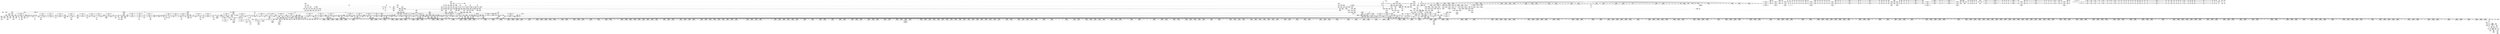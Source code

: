 digraph {
	CE0x44ba4b0 [shape=record,shape=Mrecord,label="{CE0x44ba4b0|i64_7|*Constant*|*SummSink*}"]
	CE0x45544c0 [shape=record,shape=Mrecord,label="{CE0x45544c0|rcu_lock_acquire:_tmp1|*SummSource*}"]
	CE0x4559d90 [shape=record,shape=Mrecord,label="{CE0x4559d90|rcu_read_unlock:_tmp7|include/linux/rcupdate.h,933|*SummSource*}"]
	CE0x44761a0 [shape=record,shape=Mrecord,label="{CE0x44761a0|_call_void_rcu_lock_acquire(%struct.lockdep_map*_rcu_lock_map)_#10,_!dbg_!27711|include/linux/rcupdate.h,881|*SummSink*}"]
	CE0x4576850 [shape=record,shape=Mrecord,label="{CE0x4576850|i64*_getelementptr_inbounds_(_4_x_i64_,_4_x_i64_*___llvm_gcov_ctr130,_i64_0,_i64_3)|*Constant*}"]
	CE0x446d460 [shape=record,shape=Mrecord,label="{CE0x446d460|selinux_msg_queue_msgrcv:_security1|security/selinux/hooks.c,5277|*SummSink*}"]
	CE0x4557cf0 [shape=record,shape=Mrecord,label="{CE0x4557cf0|rcu_read_unlock:_tmp5|include/linux/rcupdate.h,933|*SummSource*}"]
	CE0x452c370 [shape=record,shape=Mrecord,label="{CE0x452c370|rcu_read_lock:_tmp5|include/linux/rcupdate.h,882|*SummSource*}"]
	CE0x45195a0 [shape=record,shape=Mrecord,label="{CE0x45195a0|task_sid:_tmp24|security/selinux/hooks.c,208|*SummSource*}"]
	CE0x451cbe0 [shape=record,shape=Mrecord,label="{CE0x451cbe0|cred_sid:_entry}"]
	CE0x4551720 [shape=record,shape=Mrecord,label="{CE0x4551720|_ret_void,_!dbg_!27719|./arch/x86/include/asm/preempt.h,73|*SummSink*}"]
	CE0x4528800 [shape=record,shape=Mrecord,label="{CE0x4528800|rcu_read_lock:_do.end|*SummSource*}"]
	CE0x449eeb0 [shape=record,shape=Mrecord,label="{CE0x449eeb0|avc_has_perm:_requested|Function::avc_has_perm&Arg::requested::|*SummSource*}"]
	CE0x44a13a0 [shape=record,shape=Mrecord,label="{CE0x44a13a0|selinux_msg_queue_msgrcv:_type2|security/selinux/hooks.c,5279|*SummSource*}"]
	CE0x446ecf0 [shape=record,shape=Mrecord,label="{CE0x446ecf0|80:_i32,_112:_i8*,_:_CRE_33,34_}"]
	CE0x446f1d0 [shape=record,shape=Mrecord,label="{CE0x446f1d0|_call_void_mcount()_#3|*SummSource*}"]
	CE0x451b7b0 [shape=record,shape=Mrecord,label="{CE0x451b7b0|i64*_getelementptr_inbounds_(_13_x_i64_,_13_x_i64_*___llvm_gcov_ctr126,_i64_0,_i64_12)|*Constant*|*SummSink*}"]
	CE0x4507730 [shape=record,shape=Mrecord,label="{CE0x4507730|2472:_%struct.cred*,_:_CRE_6472,6474_|*MultipleSource*|Function::task_sid&Arg::task::|security/selinux/hooks.c,208|Function::selinux_msg_queue_msgrcv&Arg::target::}"]
	CE0x449b2b0 [shape=record,shape=Mrecord,label="{CE0x449b2b0|avc_has_perm:_tclass|Function::avc_has_perm&Arg::tclass::}"]
	CE0x45538f0 [shape=record,shape=Mrecord,label="{CE0x45538f0|_call_void_mcount()_#3|*SummSink*}"]
	CE0x45bb5f0 [shape=record,shape=Mrecord,label="{CE0x45bb5f0|__preempt_count_sub:_bb|*SummSource*}"]
	CE0x4527d10 [shape=record,shape=Mrecord,label="{CE0x4527d10|task_sid:_tobool|security/selinux/hooks.c,208|*SummSink*}"]
	CE0x45650e0 [shape=record,shape=Mrecord,label="{CE0x45650e0|rcu_read_unlock:_tmp20|include/linux/rcupdate.h,933|*SummSink*}"]
	CE0x44f4310 [shape=record,shape=Mrecord,label="{CE0x44f4310|2472:_%struct.cred*,_:_CRE_2932,2933_}"]
	CE0x4477850 [shape=record,shape=Mrecord,label="{CE0x4477850|80:_i32,_112:_i8*,_:_CRE_51,52_}"]
	CE0x4569560 [shape=record,shape=Mrecord,label="{CE0x4569560|__rcu_read_unlock:_entry|*SummSink*}"]
	CE0x44c7f60 [shape=record,shape=Mrecord,label="{CE0x44c7f60|task_sid:_do.body|*SummSource*}"]
	CE0x457bc70 [shape=record,shape=Mrecord,label="{CE0x457bc70|__rcu_read_unlock:_do.end}"]
	CE0x4526760 [shape=record,shape=Mrecord,label="{CE0x4526760|task_sid:_tmp13|security/selinux/hooks.c,208}"]
	CE0x44e3a30 [shape=record,shape=Mrecord,label="{CE0x44e3a30|2472:_%struct.cred*,_:_CRE_1920,1928_|*MultipleSource*|Function::task_sid&Arg::task::|security/selinux/hooks.c,208|Function::selinux_msg_queue_msgrcv&Arg::target::}"]
	CE0x4559990 [shape=record,shape=Mrecord,label="{CE0x4559990|GLOBAL:___preempt_count_add|*Constant*|*SummSource*}"]
	CE0x456ffa0 [shape=record,shape=Mrecord,label="{CE0x456ffa0|i64*_getelementptr_inbounds_(_4_x_i64_,_4_x_i64_*___llvm_gcov_ctr133,_i64_0,_i64_1)|*Constant*}"]
	CE0x44ecfe0 [shape=record,shape=Mrecord,label="{CE0x44ecfe0|2472:_%struct.cred*,_:_CRE_2598,2600_|*MultipleSource*|Function::task_sid&Arg::task::|security/selinux/hooks.c,208|Function::selinux_msg_queue_msgrcv&Arg::target::}"]
	CE0x4547450 [shape=record,shape=Mrecord,label="{CE0x4547450|i64*_getelementptr_inbounds_(_11_x_i64_,_11_x_i64_*___llvm_gcov_ctr127,_i64_0,_i64_9)|*Constant*|*SummSink*}"]
	CE0x4482990 [shape=record,shape=Mrecord,label="{CE0x4482990|2472:_%struct.cred*,_:_CRE_698,699_}"]
	CE0x455a280 [shape=record,shape=Mrecord,label="{CE0x455a280|_call_void___preempt_count_add(i32_1)_#10,_!dbg_!27711|include/linux/rcupdate.h,239|*SummSource*}"]
	CE0x44c8060 [shape=record,shape=Mrecord,label="{CE0x44c8060|task_sid:_do.body|*SummSink*}"]
	CE0x44a0360 [shape=record,shape=Mrecord,label="{CE0x44a0360|i64_3|*Constant*|*SummSink*}"]
	CE0x44c3c80 [shape=record,shape=Mrecord,label="{CE0x44c3c80|task_sid:_if.then|*SummSink*}"]
	CE0x4558ed0 [shape=record,shape=Mrecord,label="{CE0x4558ed0|rcu_read_unlock:_tmp4|include/linux/rcupdate.h,933|*SummSink*}"]
	CE0x4524e90 [shape=record,shape=Mrecord,label="{CE0x4524e90|i64_5|*Constant*|*SummSource*}"]
	CE0x44f7880 [shape=record,shape=Mrecord,label="{CE0x44f7880|2472:_%struct.cred*,_:_CRE_2980,2984_|*MultipleSource*|Function::task_sid&Arg::task::|security/selinux/hooks.c,208|Function::selinux_msg_queue_msgrcv&Arg::target::}"]
	CE0x45239b0 [shape=record,shape=Mrecord,label="{CE0x45239b0|GLOBAL:_task_sid.__warned|Global_var:task_sid.__warned|*SummSink*}"]
	CE0x44d7670 [shape=record,shape=Mrecord,label="{CE0x44d7670|2472:_%struct.cred*,_:_CRE_488,496_|*MultipleSource*|Function::task_sid&Arg::task::|security/selinux/hooks.c,208|Function::selinux_msg_queue_msgrcv&Arg::target::}"]
	CE0x44fca30 [shape=record,shape=Mrecord,label="{CE0x44fca30|2472:_%struct.cred*,_:_CRE_5936,5944_|*MultipleSource*|Function::task_sid&Arg::task::|security/selinux/hooks.c,208|Function::selinux_msg_queue_msgrcv&Arg::target::}"]
	CE0x45045c0 [shape=record,shape=Mrecord,label="{CE0x45045c0|2472:_%struct.cred*,_:_CRE_6340,6341_}"]
	CE0x44891a0 [shape=record,shape=Mrecord,label="{CE0x44891a0|2472:_%struct.cred*,_:_CRE_16,20_|*MultipleSource*|Function::task_sid&Arg::task::|security/selinux/hooks.c,208|Function::selinux_msg_queue_msgrcv&Arg::target::}"]
	CE0x45753c0 [shape=record,shape=Mrecord,label="{CE0x45753c0|_ret_void,_!dbg_!27720|./arch/x86/include/asm/preempt.h,78}"]
	CE0x455d280 [shape=record,shape=Mrecord,label="{CE0x455d280|i64*_getelementptr_inbounds_(_4_x_i64_,_4_x_i64_*___llvm_gcov_ctr130,_i64_0,_i64_2)|*Constant*}"]
	CE0x452a7e0 [shape=record,shape=Mrecord,label="{CE0x452a7e0|rcu_read_unlock:_bb}"]
	CE0x455eff0 [shape=record,shape=Mrecord,label="{CE0x455eff0|i64_1|*Constant*}"]
	CE0x4551c60 [shape=record,shape=Mrecord,label="{CE0x4551c60|rcu_read_unlock:_tobool|include/linux/rcupdate.h,933|*SummSink*}"]
	CE0x44c4d70 [shape=record,shape=Mrecord,label="{CE0x44c4d70|i64*_getelementptr_inbounds_(_4_x_i64_,_4_x_i64_*___llvm_gcov_ctr128,_i64_0,_i64_1)|*Constant*|*SummSink*}"]
	CE0x4496ee0 [shape=record,shape=Mrecord,label="{CE0x4496ee0|2472:_%struct.cred*,_:_CRE_1808,1816_|*MultipleSource*|Function::task_sid&Arg::task::|security/selinux/hooks.c,208|Function::selinux_msg_queue_msgrcv&Arg::target::}"]
	CE0x44ef380 [shape=record,shape=Mrecord,label="{CE0x44ef380|2472:_%struct.cred*,_:_CRE_2752,2760_|*MultipleSource*|Function::task_sid&Arg::task::|security/selinux/hooks.c,208|Function::selinux_msg_queue_msgrcv&Arg::target::}"]
	CE0x458f780 [shape=record,shape=Mrecord,label="{CE0x458f780|i64*_getelementptr_inbounds_(_4_x_i64_,_4_x_i64_*___llvm_gcov_ctr133,_i64_0,_i64_2)|*Constant*|*SummSource*}"]
	CE0x4587f50 [shape=record,shape=Mrecord,label="{CE0x4587f50|__rcu_read_unlock:_do.body|*SummSource*}"]
	CE0x44f4c90 [shape=record,shape=Mrecord,label="{CE0x44f4c90|2472:_%struct.cred*,_:_CRE_2940,2941_}"]
	CE0x44d19b0 [shape=record,shape=Mrecord,label="{CE0x44d19b0|rcu_read_lock:_tmp6|include/linux/rcupdate.h,882}"]
	CE0x4570730 [shape=record,shape=Mrecord,label="{CE0x4570730|rcu_lock_acquire:_tmp5|include/linux/rcupdate.h,418}"]
	CE0x4506630 [shape=record,shape=Mrecord,label="{CE0x4506630|2472:_%struct.cred*,_:_CRE_6400,6408_|*MultipleSource*|Function::task_sid&Arg::task::|security/selinux/hooks.c,208|Function::selinux_msg_queue_msgrcv&Arg::target::}"]
	CE0x455edc0 [shape=record,shape=Mrecord,label="{CE0x455edc0|rcu_read_unlock:_do.end}"]
	CE0x4498450 [shape=record,shape=Mrecord,label="{CE0x4498450|GLOBAL:___llvm_gcov_ctr126|Global_var:__llvm_gcov_ctr126}"]
	CE0x4466670 [shape=record,shape=Mrecord,label="{CE0x4466670|__preempt_count_sub:_tmp2}"]
	CE0x45163b0 [shape=record,shape=Mrecord,label="{CE0x45163b0|rcu_read_unlock:_land.lhs.true}"]
	CE0x4588020 [shape=record,shape=Mrecord,label="{CE0x4588020|__preempt_count_add:_tmp|*SummSink*}"]
	CE0x44fb2d0 [shape=record,shape=Mrecord,label="{CE0x44fb2d0|2472:_%struct.cred*,_:_CRE_3168,5856_|*MultipleSource*|Function::task_sid&Arg::task::|security/selinux/hooks.c,208|Function::selinux_msg_queue_msgrcv&Arg::target::}"]
	CE0x4526d00 [shape=record,shape=Mrecord,label="{CE0x4526d00|task_sid:_call3|security/selinux/hooks.c,208}"]
	CE0x44c0f70 [shape=record,shape=Mrecord,label="{CE0x44c0f70|i32_208|*Constant*|*SummSource*}"]
	CE0x4473600 [shape=record,shape=Mrecord,label="{CE0x4473600|selinux_msg_queue_msgrcv:_tmp1|*SummSource*}"]
	CE0x4532940 [shape=record,shape=Mrecord,label="{CE0x4532940|rcu_read_lock:_call3|include/linux/rcupdate.h,882|*SummSink*}"]
	CE0x448e560 [shape=record,shape=Mrecord,label="{CE0x448e560|task_sid:_tobool|security/selinux/hooks.c,208|*SummSource*}"]
	CE0x44765a0 [shape=record,shape=Mrecord,label="{CE0x44765a0|selinux_msg_queue_msgrcv:_bb|*SummSink*}"]
	CE0x456f790 [shape=record,shape=Mrecord,label="{CE0x456f790|__preempt_count_sub:_tmp5|./arch/x86/include/asm/preempt.h,77}"]
	CE0x44f8ad0 [shape=record,shape=Mrecord,label="{CE0x44f8ad0|2472:_%struct.cred*,_:_CRE_3056,3064_|*MultipleSource*|Function::task_sid&Arg::task::|security/selinux/hooks.c,208|Function::selinux_msg_queue_msgrcv&Arg::target::}"]
	CE0x451e2d0 [shape=record,shape=Mrecord,label="{CE0x451e2d0|_ret_void,_!dbg_!27735|include/linux/rcupdate.h,938|*SummSink*}"]
	CE0x44caaa0 [shape=record,shape=Mrecord,label="{CE0x44caaa0|i64*_getelementptr_inbounds_(_2_x_i64_,_2_x_i64_*___llvm_gcov_ctr131,_i64_0,_i64_1)|*Constant*}"]
	CE0x451aac0 [shape=record,shape=Mrecord,label="{CE0x451aac0|task_sid:_tmp25|security/selinux/hooks.c,208|*SummSource*}"]
	CE0x451e150 [shape=record,shape=Mrecord,label="{CE0x451e150|rcu_read_unlock:_entry|*SummSink*}"]
	CE0x450d190 [shape=record,shape=Mrecord,label="{CE0x450d190|2472:_%struct.cred*,_:_CRE_10600,10604_|*MultipleSource*|Function::task_sid&Arg::task::|security/selinux/hooks.c,208|Function::selinux_msg_queue_msgrcv&Arg::target::}"]
	CE0x4557280 [shape=record,shape=Mrecord,label="{CE0x4557280|__rcu_read_lock:_tmp4|include/linux/rcupdate.h,239}"]
	CE0x44f5740 [shape=record,shape=Mrecord,label="{CE0x44f5740|2472:_%struct.cred*,_:_CRE_2949,2950_}"]
	CE0x4527da0 [shape=record,shape=Mrecord,label="{CE0x4527da0|GLOBAL:___llvm_gcov_ctr126|Global_var:__llvm_gcov_ctr126|*SummSource*}"]
	CE0x4506c90 [shape=record,shape=Mrecord,label="{CE0x4506c90|2472:_%struct.cred*,_:_CRE_6432,6436_|*MultipleSource*|Function::task_sid&Arg::task::|security/selinux/hooks.c,208|Function::selinux_msg_queue_msgrcv&Arg::target::}"]
	CE0x44fa610 [shape=record,shape=Mrecord,label="{CE0x44fa610|2472:_%struct.cred*,_:_CRE_3140,3144_|*MultipleSource*|Function::task_sid&Arg::task::|security/selinux/hooks.c,208|Function::selinux_msg_queue_msgrcv&Arg::target::}"]
	CE0x44e5080 [shape=record,shape=Mrecord,label="{CE0x44e5080|2472:_%struct.cred*,_:_CRE_2032,2036_|*MultipleSource*|Function::task_sid&Arg::task::|security/selinux/hooks.c,208|Function::selinux_msg_queue_msgrcv&Arg::target::}"]
	CE0x4501180 [shape=record,shape=Mrecord,label="{CE0x4501180|2472:_%struct.cred*,_:_CRE_6296,6297_}"]
	CE0x446f9a0 [shape=record,shape=Mrecord,label="{CE0x446f9a0|_call_void_mcount()_#3}"]
	CE0x4518eb0 [shape=record,shape=Mrecord,label="{CE0x4518eb0|task_sid:_tmp22|security/selinux/hooks.c,208}"]
	CE0x44d8540 [shape=record,shape=Mrecord,label="{CE0x44d8540|2472:_%struct.cred*,_:_CRE_552,560_|*MultipleSource*|Function::task_sid&Arg::task::|security/selinux/hooks.c,208|Function::selinux_msg_queue_msgrcv&Arg::target::}"]
	CE0x4563100 [shape=record,shape=Mrecord,label="{CE0x4563100|_call_void_lockdep_rcu_suspicious(i8*_getelementptr_inbounds_(_25_x_i8_,_25_x_i8_*_.str45,_i32_0,_i32_0),_i32_934,_i8*_getelementptr_inbounds_(_44_x_i8_,_44_x_i8_*_.str47,_i32_0,_i32_0))_#10,_!dbg_!27726|include/linux/rcupdate.h,933|*SummSource*}"]
	CE0x451c880 [shape=record,shape=Mrecord,label="{CE0x451c880|GLOBAL:_cred_sid|*Constant*}"]
	CE0x44c2dc0 [shape=record,shape=Mrecord,label="{CE0x44c2dc0|2472:_%struct.cred*,_:_CRE_208,216_|*MultipleSource*|Function::task_sid&Arg::task::|security/selinux/hooks.c,208|Function::selinux_msg_queue_msgrcv&Arg::target::}"]
	CE0x45418a0 [shape=record,shape=Mrecord,label="{CE0x45418a0|_call_void_mcount()_#3}"]
	CE0x4545d70 [shape=record,shape=Mrecord,label="{CE0x4545d70|rcu_read_lock:_tmp21|include/linux/rcupdate.h,884}"]
	CE0x455a7e0 [shape=record,shape=Mrecord,label="{CE0x455a7e0|__rcu_read_lock:_tmp1|*SummSource*}"]
	CE0x4579ca0 [shape=record,shape=Mrecord,label="{CE0x4579ca0|rcu_lock_release:_tmp7|*SummSource*}"]
	CE0x44ebb20 [shape=record,shape=Mrecord,label="{CE0x44ebb20|2472:_%struct.cred*,_:_CRE_2528,2529_}"]
	CE0x4565660 [shape=record,shape=Mrecord,label="{CE0x4565660|rcu_read_unlock:_tmp21|include/linux/rcupdate.h,935}"]
	CE0x453e4e0 [shape=record,shape=Mrecord,label="{CE0x453e4e0|__preempt_count_sub:_tmp2|*SummSink*}"]
	CE0x447b470 [shape=record,shape=Mrecord,label="{CE0x447b470|80:_i32,_112:_i8*,_:_CRE_63,64_}"]
	CE0x449fdb0 [shape=record,shape=Mrecord,label="{CE0x449fdb0|_call_void_lockdep_rcu_suspicious(i8*_getelementptr_inbounds_(_25_x_i8_,_25_x_i8_*_.str45,_i32_0,_i32_0),_i32_883,_i8*_getelementptr_inbounds_(_42_x_i8_,_42_x_i8_*_.str46,_i32_0,_i32_0))_#10,_!dbg_!27728|include/linux/rcupdate.h,882|*SummSink*}"]
	CE0x451a920 [shape=record,shape=Mrecord,label="{CE0x451a920|task_sid:_tmp25|security/selinux/hooks.c,208}"]
	CE0x45537a0 [shape=record,shape=Mrecord,label="{CE0x45537a0|_call_void_mcount()_#3|*SummSource*}"]
	CE0x44e7bd0 [shape=record,shape=Mrecord,label="{CE0x44e7bd0|2472:_%struct.cred*,_:_CRE_2248,2256_|*MultipleSource*|Function::task_sid&Arg::task::|security/selinux/hooks.c,208|Function::selinux_msg_queue_msgrcv&Arg::target::}"]
	CE0x4552be0 [shape=record,shape=Mrecord,label="{CE0x4552be0|__preempt_count_add:_val|Function::__preempt_count_add&Arg::val::|*SummSink*}"]
	CE0x4489810 [shape=record,shape=Mrecord,label="{CE0x4489810|80:_i32,_112:_i8*,_:_CRE_5,6_}"]
	CE0x44db110 [shape=record,shape=Mrecord,label="{CE0x44db110|rcu_read_unlock:_land.lhs.true2}"]
	CE0x4576590 [shape=record,shape=Mrecord,label="{CE0x4576590|GLOBAL:_lock_acquire|*Constant*}"]
	CE0x45721f0 [shape=record,shape=Mrecord,label="{CE0x45721f0|rcu_lock_acquire:_tmp7|*SummSource*}"]
	CE0x45595f0 [shape=record,shape=Mrecord,label="{CE0x45595f0|rcu_read_unlock:_do.body|*SummSource*}"]
	CE0x4490630 [shape=record,shape=Mrecord,label="{CE0x4490630|80:_i32,_112:_i8*,_:_CRE_58,59_}"]
	CE0x4572eb0 [shape=record,shape=Mrecord,label="{CE0x4572eb0|i64*_getelementptr_inbounds_(_4_x_i64_,_4_x_i64_*___llvm_gcov_ctr128,_i64_0,_i64_1)|*Constant*|*SummSource*}"]
	CE0x458e7b0 [shape=record,shape=Mrecord,label="{CE0x458e7b0|rcu_lock_acquire:___here|*SummSink*}"]
	CE0x44ece00 [shape=record,shape=Mrecord,label="{CE0x44ece00|2472:_%struct.cred*,_:_CRE_2596,2598_|*MultipleSource*|Function::task_sid&Arg::task::|security/selinux/hooks.c,208|Function::selinux_msg_queue_msgrcv&Arg::target::}"]
	CE0x44ce480 [shape=record,shape=Mrecord,label="{CE0x44ce480|GLOBAL:_rcu_lock_acquire|*Constant*|*SummSource*}"]
	CE0x4531cb0 [shape=record,shape=Mrecord,label="{CE0x4531cb0|rcu_read_lock:_tmp11|include/linux/rcupdate.h,882|*SummSource*}"]
	CE0x455e840 [shape=record,shape=Mrecord,label="{CE0x455e840|rcu_read_unlock:_tmp9|include/linux/rcupdate.h,933|*SummSource*}"]
	CE0x45683b0 [shape=record,shape=Mrecord,label="{CE0x45683b0|rcu_lock_release:_map|Function::rcu_lock_release&Arg::map::|*SummSink*}"]
	CE0x457acc0 [shape=record,shape=Mrecord,label="{CE0x457acc0|i32_1|*Constant*}"]
	CE0x449b620 [shape=record,shape=Mrecord,label="{CE0x449b620|i32_16|*Constant*}"]
	CE0x4522940 [shape=record,shape=Mrecord,label="{CE0x4522940|i32_883|*Constant*}"]
	CE0x44fd2e0 [shape=record,shape=Mrecord,label="{CE0x44fd2e0|2472:_%struct.cred*,_:_CRE_5968,5976_|*MultipleSource*|Function::task_sid&Arg::task::|security/selinux/hooks.c,208|Function::selinux_msg_queue_msgrcv&Arg::target::}"]
	CE0x448a8b0 [shape=record,shape=Mrecord,label="{CE0x448a8b0|rcu_read_lock:_tmp3|*SummSink*}"]
	CE0x44f6580 [shape=record,shape=Mrecord,label="{CE0x44f6580|2472:_%struct.cred*,_:_CRE_2961,2962_}"]
	CE0x456b6e0 [shape=record,shape=Mrecord,label="{CE0x456b6e0|%struct.lockdep_map*_null|*Constant*}"]
	CE0x44ebfd0 [shape=record,shape=Mrecord,label="{CE0x44ebfd0|2472:_%struct.cred*,_:_CRE_2533,2534_}"]
	CE0x44d5720 [shape=record,shape=Mrecord,label="{CE0x44d5720|2472:_%struct.cred*,_:_CRE_264,272_|*MultipleSource*|Function::task_sid&Arg::task::|security/selinux/hooks.c,208|Function::selinux_msg_queue_msgrcv&Arg::target::}"]
	CE0x452d620 [shape=record,shape=Mrecord,label="{CE0x452d620|i64*_getelementptr_inbounds_(_4_x_i64_,_4_x_i64_*___llvm_gcov_ctr128,_i64_0,_i64_0)|*Constant*}"]
	CE0x4478c10 [shape=record,shape=Mrecord,label="{CE0x4478c10|80:_i32,_112:_i8*,_:_CRE_47,48_}"]
	CE0x45cdd90 [shape=record,shape=Mrecord,label="{CE0x45cdd90|i64*_getelementptr_inbounds_(_4_x_i64_,_4_x_i64_*___llvm_gcov_ctr135,_i64_0,_i64_1)|*Constant*}"]
	CE0x44c6e00 [shape=record,shape=Mrecord,label="{CE0x44c6e00|cred_sid:_tmp3}"]
	CE0x44f74f0 [shape=record,shape=Mrecord,label="{CE0x44f74f0|2472:_%struct.cred*,_:_CRE_2974,2975_}"]
	CE0x4554f30 [shape=record,shape=Mrecord,label="{CE0x4554f30|rcu_lock_acquire:_indirectgoto}"]
	CE0x447ed30 [shape=record,shape=Mrecord,label="{CE0x447ed30|selinux_msg_queue_msgrcv:_msq|Function::selinux_msg_queue_msgrcv&Arg::msq::|*SummSource*}"]
	CE0x44da8b0 [shape=record,shape=Mrecord,label="{CE0x44da8b0|2472:_%struct.cred*,_:_CRE_688,689_}"]
	CE0x44d46e0 [shape=record,shape=Mrecord,label="{CE0x44d46e0|2472:_%struct.cred*,_:_CRE_200,208_|*MultipleSource*|Function::task_sid&Arg::task::|security/selinux/hooks.c,208|Function::selinux_msg_queue_msgrcv&Arg::target::}"]
	CE0x45189d0 [shape=record,shape=Mrecord,label="{CE0x45189d0|task_sid:_tmp21|security/selinux/hooks.c,208}"]
	CE0x4466980 [shape=record,shape=Mrecord,label="{CE0x4466980|_call_void_mcount()_#3|*SummSource*}"]
	CE0x44d6ad0 [shape=record,shape=Mrecord,label="{CE0x44d6ad0|rcu_lock_acquire:_map|Function::rcu_lock_acquire&Arg::map::}"]
	CE0x45305b0 [shape=record,shape=Mrecord,label="{CE0x45305b0|rcu_read_lock:_tmp8|include/linux/rcupdate.h,882|*SummSink*}"]
	CE0x4523350 [shape=record,shape=Mrecord,label="{CE0x4523350|task_sid:_tmp8|security/selinux/hooks.c,208|*SummSource*}"]
	CE0x4557a70 [shape=record,shape=Mrecord,label="{CE0x4557a70|i64*_getelementptr_inbounds_(_4_x_i64_,_4_x_i64_*___llvm_gcov_ctr129,_i64_0,_i64_3)|*Constant*}"]
	CE0x452c3e0 [shape=record,shape=Mrecord,label="{CE0x452c3e0|GLOBAL:_rcu_read_unlock.__warned|Global_var:rcu_read_unlock.__warned|*SummSource*}"]
	CE0x458b620 [shape=record,shape=Mrecord,label="{CE0x458b620|_call_void_mcount()_#3|*SummSink*}"]
	CE0x455e300 [shape=record,shape=Mrecord,label="{CE0x455e300|__rcu_read_unlock:_tmp5|include/linux/rcupdate.h,244}"]
	CE0x44d2990 [shape=record,shape=Mrecord,label="{CE0x44d2990|_call_void_mcount()_#3}"]
	CE0x44f88b0 [shape=record,shape=Mrecord,label="{CE0x44f88b0|2472:_%struct.cred*,_:_CRE_3048,3056_|*MultipleSource*|Function::task_sid&Arg::task::|security/selinux/hooks.c,208|Function::selinux_msg_queue_msgrcv&Arg::target::}"]
	CE0x453ed00 [shape=record,shape=Mrecord,label="{CE0x453ed00|i64*_getelementptr_inbounds_(_4_x_i64_,_4_x_i64_*___llvm_gcov_ctr135,_i64_0,_i64_3)|*Constant*}"]
	CE0x44c2890 [shape=record,shape=Mrecord,label="{CE0x44c2890|i32_0|*Constant*}"]
	CE0x45908f0 [shape=record,shape=Mrecord,label="{CE0x45908f0|_call_void_lock_release(%struct.lockdep_map*_%map,_i32_1,_i64_ptrtoint_(i8*_blockaddress(_rcu_lock_release,_%__here)_to_i64))_#10,_!dbg_!27716|include/linux/rcupdate.h,423|*SummSource*}"]
	CE0x44cbc20 [shape=record,shape=Mrecord,label="{CE0x44cbc20|cred_sid:_tmp1|*SummSink*}"]
	CE0x44cbeb0 [shape=record,shape=Mrecord,label="{CE0x44cbeb0|2472:_%struct.cred*,_:_CRE_112,116_|*MultipleSource*|Function::task_sid&Arg::task::|security/selinux/hooks.c,208|Function::selinux_msg_queue_msgrcv&Arg::target::}"]
	CE0x4568850 [shape=record,shape=Mrecord,label="{CE0x4568850|_ret_void,_!dbg_!27717|include/linux/rcupdate.h,424|*SummSource*}"]
	CE0x4468f00 [shape=record,shape=Mrecord,label="{CE0x4468f00|i32_1|*Constant*|*SummSource*}"]
	CE0x4485440 [shape=record,shape=Mrecord,label="{CE0x4485440|selinux_msg_queue_msgrcv:_call5|security/selinux/hooks.c,5282|*SummSource*}"]
	CE0x44eec30 [shape=record,shape=Mrecord,label="{CE0x44eec30|2472:_%struct.cred*,_:_CRE_2724,2725_|*MultipleSource*|Function::task_sid&Arg::task::|security/selinux/hooks.c,208|Function::selinux_msg_queue_msgrcv&Arg::target::}"]
	CE0x447bf20 [shape=record,shape=Mrecord,label="{CE0x447bf20|selinux_msg_queue_msgrcv:_tmp10|security/selinux/hooks.c,5284|*SummSource*}"]
	CE0x452c300 [shape=record,shape=Mrecord,label="{CE0x452c300|rcu_read_lock:_tmp5|include/linux/rcupdate.h,882}"]
	CE0x44d7c10 [shape=record,shape=Mrecord,label="{CE0x44d7c10|2472:_%struct.cred*,_:_CRE_512,520_|*MultipleSource*|Function::task_sid&Arg::task::|security/selinux/hooks.c,208|Function::selinux_msg_queue_msgrcv&Arg::target::}"]
	CE0x4576b60 [shape=record,shape=Mrecord,label="{CE0x4576b60|_call_void_asm_sideeffect_,_memory_,_dirflag_,_fpsr_,_flags_()_#3,_!dbg_!27711,_!srcloc_!27714|include/linux/rcupdate.h,244|*SummSink*}"]
	CE0x45859b0 [shape=record,shape=Mrecord,label="{CE0x45859b0|__preempt_count_sub:_tmp|*SummSink*}"]
	CE0x4505d80 [shape=record,shape=Mrecord,label="{CE0x4505d80|2472:_%struct.cred*,_:_CRE_6360,6368_|*MultipleSource*|Function::task_sid&Arg::task::|security/selinux/hooks.c,208|Function::selinux_msg_queue_msgrcv&Arg::target::}"]
	CE0x4528fa0 [shape=record,shape=Mrecord,label="{CE0x4528fa0|_call_void_mcount()_#3|*SummSink*}"]
	CE0x44d97d0 [shape=record,shape=Mrecord,label="{CE0x44d97d0|2472:_%struct.cred*,_:_CRE_632,640_|*MultipleSource*|Function::task_sid&Arg::task::|security/selinux/hooks.c,208|Function::selinux_msg_queue_msgrcv&Arg::target::}"]
	CE0x4470d10 [shape=record,shape=Mrecord,label="{CE0x4470d10|80:_i32,_112:_i8*,_:_CRE_69,70_}"]
	CE0x4502480 [shape=record,shape=Mrecord,label="{CE0x4502480|2472:_%struct.cred*,_:_CRE_6312,6313_}"]
	CE0x4493330 [shape=record,shape=Mrecord,label="{CE0x4493330|80:_i32,_112:_i8*,_:_CRE_160,168_|*MultipleSource*|security/selinux/hooks.c,5276|Function::selinux_msg_queue_msgrcv&Arg::msq::}"]
	CE0x44c85d0 [shape=record,shape=Mrecord,label="{CE0x44c85d0|2472:_%struct.cred*,_:_CRE_224,232_|*MultipleSource*|Function::task_sid&Arg::task::|security/selinux/hooks.c,208|Function::selinux_msg_queue_msgrcv&Arg::target::}"]
	CE0x448a5e0 [shape=record,shape=Mrecord,label="{CE0x448a5e0|i32_0|*Constant*|*SummSource*}"]
	CE0x458f210 [shape=record,shape=Mrecord,label="{CE0x458f210|rcu_lock_acquire:_tmp2|*SummSource*}"]
	CE0x4581ed0 [shape=record,shape=Mrecord,label="{CE0x4581ed0|__preempt_count_add:_do.body|*SummSink*}"]
	CE0x4562b80 [shape=record,shape=Mrecord,label="{CE0x4562b80|rcu_read_unlock:_tmp18|include/linux/rcupdate.h,933}"]
	CE0x4477d10 [shape=record,shape=Mrecord,label="{CE0x4477d10|task_sid:_entry|*SummSink*}"]
	CE0x453eaf0 [shape=record,shape=Mrecord,label="{CE0x453eaf0|_call_void_asm_addl_$1,_%gs:$0_,_*m,ri,*m,_dirflag_,_fpsr_,_flags_(i32*___preempt_count,_i32_%sub,_i32*___preempt_count)_#3,_!dbg_!27717,_!srcloc_!27718|./arch/x86/include/asm/preempt.h,77|*SummSink*}"]
	CE0x4489bb0 [shape=record,shape=Mrecord,label="{CE0x4489bb0|80:_i32,_112:_i8*,_:_CRE_41,42_}"]
	CE0x450d5f0 [shape=record,shape=Mrecord,label="{CE0x450d5f0|2472:_%struct.cred*,_:_CRE_10608,10609_|*MultipleSource*|Function::task_sid&Arg::task::|security/selinux/hooks.c,208|Function::selinux_msg_queue_msgrcv&Arg::target::}"]
	CE0x4547770 [shape=record,shape=Mrecord,label="{CE0x4547770|i64*_getelementptr_inbounds_(_2_x_i64_,_2_x_i64_*___llvm_gcov_ctr131,_i64_0,_i64_0)|*Constant*|*SummSink*}"]
	CE0x45718d0 [shape=record,shape=Mrecord,label="{CE0x45718d0|i64*_getelementptr_inbounds_(_4_x_i64_,_4_x_i64_*___llvm_gcov_ctr130,_i64_0,_i64_3)|*Constant*|*SummSource*}"]
	CE0x44c5090 [shape=record,shape=Mrecord,label="{CE0x44c5090|i32_77|*Constant*|*SummSink*}"]
	CE0x44cdf50 [shape=record,shape=Mrecord,label="{CE0x44cdf50|2472:_%struct.cred*,_:_CRE_360,368_|*MultipleSource*|Function::task_sid&Arg::task::|security/selinux/hooks.c,208|Function::selinux_msg_queue_msgrcv&Arg::target::}"]
	CE0x44bd700 [shape=record,shape=Mrecord,label="{CE0x44bd700|selinux_msg_queue_msgrcv:_tmp15|security/selinux/hooks.c,5287|*SummSink*}"]
	CE0x4569830 [shape=record,shape=Mrecord,label="{CE0x4569830|_ret_void,_!dbg_!27717|include/linux/rcupdate.h,245}"]
	CE0x453fa90 [shape=record,shape=Mrecord,label="{CE0x453fa90|i32_0|*Constant*}"]
	CE0x4502cd0 [shape=record,shape=Mrecord,label="{CE0x4502cd0|2472:_%struct.cred*,_:_CRE_6319,6320_}"]
	CE0x4553710 [shape=record,shape=Mrecord,label="{CE0x4553710|_call_void_mcount()_#3}"]
	CE0x45574d0 [shape=record,shape=Mrecord,label="{CE0x45574d0|COLLAPSED:_GCMRE___llvm_gcov_ctr132_internal_global_11_x_i64_zeroinitializer:_elem_0:default:}"]
	CE0x45654f0 [shape=record,shape=Mrecord,label="{CE0x45654f0|i64*_getelementptr_inbounds_(_11_x_i64_,_11_x_i64_*___llvm_gcov_ctr132,_i64_0,_i64_10)|*Constant*}"]
	CE0x4595660 [shape=record,shape=Mrecord,label="{CE0x4595660|__preempt_count_add:_tmp7|./arch/x86/include/asm/preempt.h,73}"]
	CE0x44e5290 [shape=record,shape=Mrecord,label="{CE0x44e5290|2472:_%struct.cred*,_:_CRE_2036,2040_|*MultipleSource*|Function::task_sid&Arg::task::|security/selinux/hooks.c,208|Function::selinux_msg_queue_msgrcv&Arg::target::}"]
	CE0x44e7810 [shape=record,shape=Mrecord,label="{CE0x44e7810|2472:_%struct.cred*,_:_CRE_2168,2240_|*MultipleSource*|Function::task_sid&Arg::task::|security/selinux/hooks.c,208|Function::selinux_msg_queue_msgrcv&Arg::target::}"]
	CE0x4578d00 [shape=record,shape=Mrecord,label="{CE0x4578d00|__rcu_read_unlock:_tmp|*SummSource*}"]
	CE0x4550ff0 [shape=record,shape=Mrecord,label="{CE0x4550ff0|rcu_read_unlock:_tmp16|include/linux/rcupdate.h,933|*SummSource*}"]
	CE0x4468f70 [shape=record,shape=Mrecord,label="{CE0x4468f70|selinux_msg_queue_msgrcv:_ad|security/selinux/hooks.c, 5272|*SummSource*}"]
	CE0x44826b0 [shape=record,shape=Mrecord,label="{CE0x44826b0|avc_has_perm:_ssid|Function::avc_has_perm&Arg::ssid::|*SummSource*}"]
	CE0x4518580 [shape=record,shape=Mrecord,label="{CE0x4518580|task_sid:_tmp20|security/selinux/hooks.c,208}"]
	CE0x44db210 [shape=record,shape=Mrecord,label="{CE0x44db210|rcu_read_unlock:_land.lhs.true2|*SummSource*}"]
	CE0x4524e20 [shape=record,shape=Mrecord,label="{CE0x4524e20|i64_5|*Constant*}"]
	CE0x44ff6d0 [shape=record,shape=Mrecord,label="{CE0x44ff6d0|2472:_%struct.cred*,_:_CRE_6224,6232_|*MultipleSource*|Function::task_sid&Arg::task::|security/selinux/hooks.c,208|Function::selinux_msg_queue_msgrcv&Arg::target::}"]
	CE0x4557950 [shape=record,shape=Mrecord,label="{CE0x4557950|GLOBAL:___preempt_count|Global_var:__preempt_count|*SummSource*}"]
	CE0x4502f30 [shape=record,shape=Mrecord,label="{CE0x4502f30|2472:_%struct.cred*,_:_CRE_6321,6322_}"]
	CE0x4506410 [shape=record,shape=Mrecord,label="{CE0x4506410|2472:_%struct.cred*,_:_CRE_6392,6400_|*MultipleSource*|Function::task_sid&Arg::task::|security/selinux/hooks.c,208|Function::selinux_msg_queue_msgrcv&Arg::target::}"]
	CE0x44733f0 [shape=record,shape=Mrecord,label="{CE0x44733f0|__rcu_read_lock:_tmp7|include/linux/rcupdate.h,240|*SummSource*}"]
	CE0x44bc640 [shape=record,shape=Mrecord,label="{CE0x44bc640|i16_26|*Constant*|*SummSink*}"]
	CE0x458aec0 [shape=record,shape=Mrecord,label="{CE0x458aec0|i64*_getelementptr_inbounds_(_4_x_i64_,_4_x_i64_*___llvm_gcov_ctr129,_i64_0,_i64_0)|*Constant*}"]
	CE0x446c8b0 [shape=record,shape=Mrecord,label="{CE0x446c8b0|selinux_msg_queue_msgrcv:_tmp11|security/selinux/hooks.c,5284|*SummSource*}"]
	CE0x45823c0 [shape=record,shape=Mrecord,label="{CE0x45823c0|i64*_getelementptr_inbounds_(_4_x_i64_,_4_x_i64_*___llvm_gcov_ctr134,_i64_0,_i64_0)|*Constant*|*SummSink*}"]
	CE0x44865f0 [shape=record,shape=Mrecord,label="{CE0x44865f0|80:_i32,_112:_i8*,_:_CRE_100,102_|*MultipleSource*|security/selinux/hooks.c,5276|Function::selinux_msg_queue_msgrcv&Arg::msq::}"]
	CE0x44d69b0 [shape=record,shape=Mrecord,label="{CE0x44d69b0|GLOBAL:_rcu_lock_map|Global_var:rcu_lock_map|*SummSink*}"]
	CE0x458e250 [shape=record,shape=Mrecord,label="{CE0x458e250|__rcu_read_unlock:_tmp|*SummSink*}"]
	CE0x44e3670 [shape=record,shape=Mrecord,label="{CE0x44e3670|2472:_%struct.cred*,_:_CRE_1904,1912_|*MultipleSource*|Function::task_sid&Arg::task::|security/selinux/hooks.c,208|Function::selinux_msg_queue_msgrcv&Arg::target::}"]
	CE0x447f6d0 [shape=record,shape=Mrecord,label="{CE0x447f6d0|80:_i32,_112:_i8*,_:_CRE_53,54_}"]
	CE0x446fa10 [shape=record,shape=Mrecord,label="{CE0x446fa10|_call_void_mcount()_#3|*SummSource*}"]
	CE0x447abf0 [shape=record,shape=Mrecord,label="{CE0x447abf0|selinux_msg_queue_msgrcv:_tmp5|security/selinux/hooks.c,5277|*SummSink*}"]
	CE0x4489ac0 [shape=record,shape=Mrecord,label="{CE0x4489ac0|80:_i32,_112:_i8*,_:_CRE_40,41_}"]
	CE0x4501e90 [shape=record,shape=Mrecord,label="{CE0x4501e90|2472:_%struct.cred*,_:_CRE_6307,6308_}"]
	CE0x44ce6e0 [shape=record,shape=Mrecord,label="{CE0x44ce6e0|rcu_lock_acquire:_entry|*SummSink*}"]
	CE0x455fc50 [shape=record,shape=Mrecord,label="{CE0x455fc50|rcu_read_unlock:_tmp9|include/linux/rcupdate.h,933|*SummSink*}"]
	CE0x457d260 [shape=record,shape=Mrecord,label="{CE0x457d260|rcu_lock_release:_tmp1|*SummSink*}"]
	CE0x449b320 [shape=record,shape=Mrecord,label="{CE0x449b320|avc_has_perm:_tclass|Function::avc_has_perm&Arg::tclass::|*SummSource*}"]
	CE0x4485370 [shape=record,shape=Mrecord,label="{CE0x4485370|selinux_msg_queue_msgrcv:_call5|security/selinux/hooks.c,5282}"]
	CE0x44cef80 [shape=record,shape=Mrecord,label="{CE0x44cef80|rcu_read_lock:_if.then|*SummSink*}"]
	CE0x448c220 [shape=record,shape=Mrecord,label="{CE0x448c220|GLOBAL:_task_sid|*Constant*|*SummSink*}"]
	CE0x4484ea0 [shape=record,shape=Mrecord,label="{CE0x4484ea0|2472:_%struct.cred*,_:_CRE_336,344_|*MultipleSource*|Function::task_sid&Arg::task::|security/selinux/hooks.c,208|Function::selinux_msg_queue_msgrcv&Arg::target::}"]
	CE0x4590570 [shape=record,shape=Mrecord,label="{CE0x4590570|rcu_lock_release:_tmp5|include/linux/rcupdate.h,423|*SummSource*}"]
	CE0x44e7090 [shape=record,shape=Mrecord,label="{CE0x44e7090|2472:_%struct.cred*,_:_CRE_2136,2144_|*MultipleSource*|Function::task_sid&Arg::task::|security/selinux/hooks.c,208|Function::selinux_msg_queue_msgrcv&Arg::target::}"]
	CE0x451f460 [shape=record,shape=Mrecord,label="{CE0x451f460|rcu_read_lock:_do.body|*SummSink*}"]
	CE0x4529590 [shape=record,shape=Mrecord,label="{CE0x4529590|rcu_read_lock:_if.end}"]
	CE0x44f6320 [shape=record,shape=Mrecord,label="{CE0x44f6320|2472:_%struct.cred*,_:_CRE_2959,2960_}"]
	CE0x44947b0 [shape=record,shape=Mrecord,label="{CE0x44947b0|2472:_%struct.cred*,_:_CRE_695,696_}"]
	CE0x455dad0 [shape=record,shape=Mrecord,label="{CE0x455dad0|__rcu_read_lock:_tmp5|include/linux/rcupdate.h,239|*SummSource*}"]
	CE0x4503c40 [shape=record,shape=Mrecord,label="{CE0x4503c40|2472:_%struct.cred*,_:_CRE_6332,6333_}"]
	CE0x44960b0 [shape=record,shape=Mrecord,label="{CE0x44960b0|i8_1|*Constant*|*SummSource*}"]
	CE0x4570ca0 [shape=record,shape=Mrecord,label="{CE0x4570ca0|%struct.lockdep_map*_null|*Constant*|*SummSource*}"]
	CE0x4579710 [shape=record,shape=Mrecord,label="{CE0x4579710|rcu_lock_release:_tmp6|*SummSource*}"]
	CE0x44d2b80 [shape=record,shape=Mrecord,label="{CE0x44d2b80|_call_void_mcount()_#3|*SummSink*}"]
	CE0x44d36a0 [shape=record,shape=Mrecord,label="{CE0x44d36a0|2472:_%struct.cred*,_:_CRE_152,160_|*MultipleSource*|Function::task_sid&Arg::task::|security/selinux/hooks.c,208|Function::selinux_msg_queue_msgrcv&Arg::target::}"]
	CE0x44d8360 [shape=record,shape=Mrecord,label="{CE0x44d8360|2472:_%struct.cred*,_:_CRE_544,552_|*MultipleSource*|Function::task_sid&Arg::task::|security/selinux/hooks.c,208|Function::selinux_msg_queue_msgrcv&Arg::target::}"]
	CE0x44ae780 [shape=record,shape=Mrecord,label="{CE0x44ae780|i64*_getelementptr_inbounds_(_4_x_i64_,_4_x_i64_*___llvm_gcov_ctr134,_i64_0,_i64_1)|*Constant*}"]
	CE0x4501c30 [shape=record,shape=Mrecord,label="{CE0x4501c30|2472:_%struct.cred*,_:_CRE_6305,6306_}"]
	CE0x4584960 [shape=record,shape=Mrecord,label="{CE0x4584960|__preempt_count_sub:_tmp7|./arch/x86/include/asm/preempt.h,78|*SummSink*}"]
	CE0x4504820 [shape=record,shape=Mrecord,label="{CE0x4504820|2472:_%struct.cred*,_:_CRE_6342,6343_}"]
	CE0x44c09e0 [shape=record,shape=Mrecord,label="{CE0x44c09e0|GLOBAL:_lockdep_rcu_suspicious|*Constant*|*SummSink*}"]
	CE0x45745e0 [shape=record,shape=Mrecord,label="{CE0x45745e0|COLLAPSED:_GCMRE___llvm_gcov_ctr129_internal_global_4_x_i64_zeroinitializer:_elem_0:default:}"]
	CE0x45221e0 [shape=record,shape=Mrecord,label="{CE0x45221e0|i8*_getelementptr_inbounds_(_25_x_i8_,_25_x_i8_*_.str45,_i32_0,_i32_0)|*Constant*}"]
	CE0x458d960 [shape=record,shape=Mrecord,label="{CE0x458d960|_call_void___preempt_count_sub(i32_1)_#10,_!dbg_!27715|include/linux/rcupdate.h,244|*SummSink*}"]
	CE0x455fb40 [shape=record,shape=Mrecord,label="{CE0x455fb40|i64*_getelementptr_inbounds_(_11_x_i64_,_11_x_i64_*___llvm_gcov_ctr132,_i64_0,_i64_8)|*Constant*}"]
	CE0x44e7db0 [shape=record,shape=Mrecord,label="{CE0x44e7db0|2472:_%struct.cred*,_:_CRE_2256,2264_|*MultipleSource*|Function::task_sid&Arg::task::|security/selinux/hooks.c,208|Function::selinux_msg_queue_msgrcv&Arg::target::}"]
	CE0x458cde0 [shape=record,shape=Mrecord,label="{CE0x458cde0|rcu_lock_release:_tmp3|*SummSource*}"]
	CE0x455a0e0 [shape=record,shape=Mrecord,label="{CE0x455a0e0|GLOBAL:___preempt_count_add|*Constant*}"]
	CE0x44fdd80 [shape=record,shape=Mrecord,label="{CE0x44fdd80|2472:_%struct.cred*,_:_CRE_6008,6136_|*MultipleSource*|Function::task_sid&Arg::task::|security/selinux/hooks.c,208|Function::selinux_msg_queue_msgrcv&Arg::target::}"]
	CE0x45920b0 [shape=record,shape=Mrecord,label="{CE0x45920b0|_call_void_asm_addl_$1,_%gs:$0_,_*m,ri,*m,_dirflag_,_fpsr_,_flags_(i32*___preempt_count,_i32_%val,_i32*___preempt_count)_#3,_!dbg_!27714,_!srcloc_!27717|./arch/x86/include/asm/preempt.h,72}"]
	CE0x4546c40 [shape=record,shape=Mrecord,label="{CE0x4546c40|rcu_read_lock:_tmp22|include/linux/rcupdate.h,884|*SummSource*}"]
	CE0x45628c0 [shape=record,shape=Mrecord,label="{CE0x45628c0|rcu_read_unlock:_tmp17|include/linux/rcupdate.h,933|*SummSink*}"]
	CE0x4485e40 [shape=record,shape=Mrecord,label="{CE0x4485e40|selinux_msg_queue_msgrcv:_ipc_id|security/selinux/hooks.c,5280}"]
	CE0x44fc1b0 [shape=record,shape=Mrecord,label="{CE0x44fc1b0|2472:_%struct.cred*,_:_CRE_5904,5912_|*MultipleSource*|Function::task_sid&Arg::task::|security/selinux/hooks.c,208|Function::selinux_msg_queue_msgrcv&Arg::target::}"]
	CE0x45453e0 [shape=record,shape=Mrecord,label="{CE0x45453e0|rcu_read_lock:_tmp19|include/linux/rcupdate.h,882|*SummSink*}"]
	CE0x4486e80 [shape=record,shape=Mrecord,label="{CE0x4486e80|i64*_getelementptr_inbounds_(_11_x_i64_,_11_x_i64_*___llvm_gcov_ctr127,_i64_0,_i64_0)|*Constant*|*SummSource*}"]
	CE0x4500c70 [shape=record,shape=Mrecord,label="{CE0x4500c70|2472:_%struct.cred*,_:_CRE_6291,6292_}"]
	CE0x44ed760 [shape=record,shape=Mrecord,label="{CE0x44ed760|2472:_%struct.cred*,_:_CRE_2648,2656_|*MultipleSource*|Function::task_sid&Arg::task::|security/selinux/hooks.c,208|Function::selinux_msg_queue_msgrcv&Arg::target::}"]
	CE0x4502810 [shape=record,shape=Mrecord,label="{CE0x4502810|2472:_%struct.cred*,_:_CRE_6315,6316_}"]
	CE0x4559920 [shape=record,shape=Mrecord,label="{CE0x4559920|GLOBAL:___preempt_count_add|*Constant*|*SummSink*}"]
	CE0x4478070 [shape=record,shape=Mrecord,label="{CE0x4478070|80:_i32,_112:_i8*,_:_CRE_80,84_|*MultipleSource*|security/selinux/hooks.c,5276|Function::selinux_msg_queue_msgrcv&Arg::msq::}"]
	CE0x4570540 [shape=record,shape=Mrecord,label="{CE0x4570540|rcu_lock_acquire:_tmp5|include/linux/rcupdate.h,418|*SummSink*}"]
	CE0x4595050 [shape=record,shape=Mrecord,label="{CE0x4595050|__rcu_read_unlock:_tmp6|include/linux/rcupdate.h,245}"]
	CE0x4564ba0 [shape=record,shape=Mrecord,label="{CE0x4564ba0|rcu_read_unlock:_tmp19|include/linux/rcupdate.h,933|*SummSink*}"]
	CE0x449ba10 [shape=record,shape=Mrecord,label="{CE0x449ba10|selinux_msg_queue_msgrcv:_call|security/selinux/hooks.c,5273|*SummSource*}"]
	CE0x44ca430 [shape=record,shape=Mrecord,label="{CE0x44ca430|rcu_read_lock:_call|include/linux/rcupdate.h,882|*SummSource*}"]
	CE0x4517b90 [shape=record,shape=Mrecord,label="{CE0x4517b90|rcu_read_unlock:_call|include/linux/rcupdate.h,933}"]
	CE0x44f9510 [shape=record,shape=Mrecord,label="{CE0x44f9510|2472:_%struct.cred*,_:_CRE_3096,3104_|*MultipleSource*|Function::task_sid&Arg::task::|security/selinux/hooks.c,208|Function::selinux_msg_queue_msgrcv&Arg::target::}"]
	CE0x4482e60 [shape=record,shape=Mrecord,label="{CE0x4482e60|2472:_%struct.cred*,_:_CRE_720,728_|*MultipleSource*|Function::task_sid&Arg::task::|security/selinux/hooks.c,208|Function::selinux_msg_queue_msgrcv&Arg::target::}"]
	CE0x4530850 [shape=record,shape=Mrecord,label="{CE0x4530850|i64_4|*Constant*}"]
	CE0x4483ea0 [shape=record,shape=Mrecord,label="{CE0x4483ea0|i16_27|*Constant*|*SummSource*}"]
	CE0x44e5f80 [shape=record,shape=Mrecord,label="{CE0x44e5f80|2472:_%struct.cred*,_:_CRE_2072,2076_|*MultipleSource*|Function::task_sid&Arg::task::|security/selinux/hooks.c,208|Function::selinux_msg_queue_msgrcv&Arg::target::}"]
	CE0x45331a0 [shape=record,shape=Mrecord,label="{CE0x45331a0|rcu_read_unlock:_call3|include/linux/rcupdate.h,933|*SummSource*}"]
	CE0x4569e40 [shape=record,shape=Mrecord,label="{CE0x4569e40|__rcu_read_lock:_do.end|*SummSource*}"]
	CE0x447b5a0 [shape=record,shape=Mrecord,label="{CE0x447b5a0|80:_i32,_112:_i8*,_:_CRE_64,65_}"]
	CE0x4466790 [shape=record,shape=Mrecord,label="{CE0x4466790|__preempt_count_add:_tmp2|*SummSource*}"]
	CE0x44c3f30 [shape=record,shape=Mrecord,label="{CE0x44c3f30|task_sid:_do.body5|*SummSink*}"]
	CE0x44d9260 [shape=record,shape=Mrecord,label="{CE0x44d9260|2472:_%struct.cred*,_:_CRE_608,616_|*MultipleSource*|Function::task_sid&Arg::task::|security/selinux/hooks.c,208|Function::selinux_msg_queue_msgrcv&Arg::target::}"]
	CE0x458fd50 [shape=record,shape=Mrecord,label="{CE0x458fd50|rcu_lock_release:_tmp4|include/linux/rcupdate.h,423|*SummSource*}"]
	CE0x458dfa0 [shape=record,shape=Mrecord,label="{CE0x458dfa0|__rcu_read_unlock:_tmp1|*SummSink*}"]
	CE0x4533070 [shape=record,shape=Mrecord,label="{CE0x4533070|rcu_read_unlock:_call3|include/linux/rcupdate.h,933}"]
	CE0x452f540 [shape=record,shape=Mrecord,label="{CE0x452f540|rcu_read_lock:_tmp7|include/linux/rcupdate.h,882|*SummSink*}"]
	CE0x44f5e60 [shape=record,shape=Mrecord,label="{CE0x44f5e60|2472:_%struct.cred*,_:_CRE_2955,2956_}"]
	CE0x44fd940 [shape=record,shape=Mrecord,label="{CE0x44fd940|2472:_%struct.cred*,_:_CRE_5992,6000_|*MultipleSource*|Function::task_sid&Arg::task::|security/selinux/hooks.c,208|Function::selinux_msg_queue_msgrcv&Arg::target::}"]
	CE0x45818c0 [shape=record,shape=Mrecord,label="{CE0x45818c0|__rcu_read_unlock:_bb|*SummSource*}"]
	CE0x45013e0 [shape=record,shape=Mrecord,label="{CE0x45013e0|2472:_%struct.cred*,_:_CRE_6298,6299_}"]
	CE0x45019d0 [shape=record,shape=Mrecord,label="{CE0x45019d0|2472:_%struct.cred*,_:_CRE_6303,6304_}"]
	CE0x44be700 [shape=record,shape=Mrecord,label="{CE0x44be700|selinux_msg_queue_msgrcv:_sid6|security/selinux/hooks.c,5285}"]
	CE0x4507920 [shape=record,shape=Mrecord,label="{CE0x4507920|2472:_%struct.cred*,_:_CRE_6474,6476_|*MultipleSource*|Function::task_sid&Arg::task::|security/selinux/hooks.c,208|Function::selinux_msg_queue_msgrcv&Arg::target::}"]
	CE0x44bdbd0 [shape=record,shape=Mrecord,label="{CE0x44bdbd0|selinux_msg_queue_msgrcv:_tmp12|security/selinux/hooks.c,5285|*SummSink*}"]
	CE0x44ca010 [shape=record,shape=Mrecord,label="{CE0x44ca010|2472:_%struct.cred*,_:_CRE_76,80_|*MultipleSource*|Function::task_sid&Arg::task::|security/selinux/hooks.c,208|Function::selinux_msg_queue_msgrcv&Arg::target::}"]
	CE0x4588400 [shape=record,shape=Mrecord,label="{CE0x4588400|_call_void_mcount()_#3}"]
	CE0x45518a0 [shape=record,shape=Mrecord,label="{CE0x45518a0|_call_void_asm_sideeffect_,_memory_,_dirflag_,_fpsr_,_flags_()_#3,_!dbg_!27714,_!srcloc_!27715|include/linux/rcupdate.h,239}"]
	CE0x448c920 [shape=record,shape=Mrecord,label="{CE0x448c920|80:_i32,_112:_i8*,_:_CRE_29,30_}"]
	CE0x45662c0 [shape=record,shape=Mrecord,label="{CE0x45662c0|rcu_lock_acquire:_tmp|*SummSource*}"]
	CE0x455bb70 [shape=record,shape=Mrecord,label="{CE0x455bb70|_call_void_asm_addl_$1,_%gs:$0_,_*m,ri,*m,_dirflag_,_fpsr_,_flags_(i32*___preempt_count,_i32_%sub,_i32*___preempt_count)_#3,_!dbg_!27717,_!srcloc_!27718|./arch/x86/include/asm/preempt.h,77|*SummSource*}"]
	CE0x44feeb0 [shape=record,shape=Mrecord,label="{CE0x44feeb0|2472:_%struct.cred*,_:_CRE_6196,6200_|*MultipleSource*|Function::task_sid&Arg::task::|security/selinux/hooks.c,208|Function::selinux_msg_queue_msgrcv&Arg::target::}"]
	CE0x4564df0 [shape=record,shape=Mrecord,label="{CE0x4564df0|rcu_read_unlock:_tmp20|include/linux/rcupdate.h,933}"]
	CE0x4570060 [shape=record,shape=Mrecord,label="{CE0x4570060|i64*_getelementptr_inbounds_(_4_x_i64_,_4_x_i64_*___llvm_gcov_ctr133,_i64_0,_i64_1)|*Constant*|*SummSource*}"]
	CE0x4554970 [shape=record,shape=Mrecord,label="{CE0x4554970|__rcu_read_unlock:_tmp3|*SummSource*}"]
	CE0x4560510 [shape=record,shape=Mrecord,label="{CE0x4560510|i64*_getelementptr_inbounds_(_4_x_i64_,_4_x_i64_*___llvm_gcov_ctr133,_i64_0,_i64_2)|*Constant*}"]
	CE0x4524690 [shape=record,shape=Mrecord,label="{CE0x4524690|task_sid:_tobool1|security/selinux/hooks.c,208|*SummSink*}"]
	CE0x45b82f0 [shape=record,shape=Mrecord,label="{CE0x45b82f0|i64*_getelementptr_inbounds_(_4_x_i64_,_4_x_i64_*___llvm_gcov_ctr134,_i64_0,_i64_3)|*Constant*}"]
	CE0x458e0b0 [shape=record,shape=Mrecord,label="{CE0x458e0b0|__rcu_read_lock:_do.body|*SummSource*}"]
	CE0x44c7070 [shape=record,shape=Mrecord,label="{CE0x44c7070|_ret_void,_!dbg_!27735|include/linux/rcupdate.h,884|*SummSink*}"]
	CE0x44bc930 [shape=record,shape=Mrecord,label="{CE0x44bc930|i32_2|*Constant*}"]
	CE0x4509b20 [shape=record,shape=Mrecord,label="{CE0x4509b20|2472:_%struct.cred*,_:_CRE_6584,6600_|*MultipleSource*|Function::task_sid&Arg::task::|security/selinux/hooks.c,208|Function::selinux_msg_queue_msgrcv&Arg::target::}"]
	CE0x458f280 [shape=record,shape=Mrecord,label="{CE0x458f280|rcu_lock_acquire:_tmp2|*SummSink*}"]
	CE0x44c1d80 [shape=record,shape=Mrecord,label="{CE0x44c1d80|i64*_getelementptr_inbounds_(_13_x_i64_,_13_x_i64_*___llvm_gcov_ctr126,_i64_0,_i64_9)|*Constant*|*SummSink*}"]
	CE0x4498140 [shape=record,shape=Mrecord,label="{CE0x4498140|2472:_%struct.cred*,_:_CRE_1888,1896_|*MultipleSource*|Function::task_sid&Arg::task::|security/selinux/hooks.c,208|Function::selinux_msg_queue_msgrcv&Arg::target::}"]
	CE0x448b960 [shape=record,shape=Mrecord,label="{CE0x448b960|task_sid:_land.lhs.true2|*SummSink*}"]
	CE0x455ef80 [shape=record,shape=Mrecord,label="{CE0x455ef80|i64*_getelementptr_inbounds_(_4_x_i64_,_4_x_i64_*___llvm_gcov_ctr133,_i64_0,_i64_1)|*Constant*|*SummSink*}"]
	CE0x4503d70 [shape=record,shape=Mrecord,label="{CE0x4503d70|2472:_%struct.cred*,_:_CRE_6333,6334_}"]
	CE0x44bfdd0 [shape=record,shape=Mrecord,label="{CE0x44bfdd0|_ret_i32_%rc.0,_!dbg_!27744|security/selinux/hooks.c,5287|*SummSource*}"]
	CE0x455e110 [shape=record,shape=Mrecord,label="{CE0x455e110|__rcu_read_unlock:_tmp5|include/linux/rcupdate.h,244|*SummSink*}"]
	CE0x457a540 [shape=record,shape=Mrecord,label="{CE0x457a540|__preempt_count_add:_tmp6|./arch/x86/include/asm/preempt.h,73}"]
	CE0x4504bb0 [shape=record,shape=Mrecord,label="{CE0x4504bb0|2472:_%struct.cred*,_:_CRE_6345,6346_}"]
	CE0x452d290 [shape=record,shape=Mrecord,label="{CE0x452d290|rcu_read_lock:_tobool1|include/linux/rcupdate.h,882|*SummSink*}"]
	CE0x44bf830 [shape=record,shape=Mrecord,label="{CE0x44bf830|selinux_msg_queue_msgrcv:_tmp16|security/selinux/hooks.c,5287|*SummSource*}"]
	CE0x450f7a0 [shape=record,shape=Mrecord,label="{CE0x450f7a0|task_sid:_tmp14|security/selinux/hooks.c,208|*SummSink*}"]
	CE0x44c87b0 [shape=record,shape=Mrecord,label="{CE0x44c87b0|2472:_%struct.cred*,_:_CRE_232,240_|*MultipleSource*|Function::task_sid&Arg::task::|security/selinux/hooks.c,208|Function::selinux_msg_queue_msgrcv&Arg::target::}"]
	CE0x448b3a0 [shape=record,shape=Mrecord,label="{CE0x448b3a0|_call_void_rcu_read_lock()_#10,_!dbg_!27712|security/selinux/hooks.c,207|*SummSink*}"]
	CE0x446e1e0 [shape=record,shape=Mrecord,label="{CE0x446e1e0|avc_has_perm:_requested|Function::avc_has_perm&Arg::requested::|*SummSink*}"]
	CE0x44f2c80 [shape=record,shape=Mrecord,label="{CE0x44f2c80|2472:_%struct.cred*,_:_CRE_2913,2914_}"]
	CE0x4581b20 [shape=record,shape=Mrecord,label="{CE0x4581b20|__rcu_read_unlock:_bb|*SummSink*}"]
	CE0x4471d50 [shape=record,shape=Mrecord,label="{CE0x4471d50|2472:_%struct.cred*,_:_CRE_48,56_|*MultipleSource*|Function::task_sid&Arg::task::|security/selinux/hooks.c,208|Function::selinux_msg_queue_msgrcv&Arg::target::}"]
	CE0x44bcc90 [shape=record,shape=Mrecord,label="{CE0x44bcc90|selinux_msg_queue_msgrcv:_rc.0|*SummSource*}"]
	CE0x450a5c0 [shape=record,shape=Mrecord,label="{CE0x450a5c0|2472:_%struct.cred*,_:_CRE_6632,6640_|*MultipleSource*|Function::task_sid&Arg::task::|security/selinux/hooks.c,208|Function::selinux_msg_queue_msgrcv&Arg::target::}"]
	CE0x4490a60 [shape=record,shape=Mrecord,label="{CE0x4490a60|selinux_msg_queue_msgrcv:_tmp2|security/selinux/hooks.c,5276|*SummSink*}"]
	CE0x44db860 [shape=record,shape=Mrecord,label="{CE0x44db860|rcu_read_lock:_tmp16|include/linux/rcupdate.h,882|*SummSource*}"]
	CE0x44860f0 [shape=record,shape=Mrecord,label="{CE0x44860f0|_call_void_mcount()_#3}"]
	CE0x4507f50 [shape=record,shape=Mrecord,label="{CE0x4507f50|2472:_%struct.cred*,_:_CRE_6484,6488_|*MultipleSource*|Function::task_sid&Arg::task::|security/selinux/hooks.c,208|Function::selinux_msg_queue_msgrcv&Arg::target::}"]
	CE0x44c3da0 [shape=record,shape=Mrecord,label="{CE0x44c3da0|task_sid:_do.body5}"]
	CE0x44ca2b0 [shape=record,shape=Mrecord,label="{CE0x44ca2b0|_ret_void,_!dbg_!27717|include/linux/rcupdate.h,419|*SummSource*}"]
	CE0x452aa00 [shape=record,shape=Mrecord,label="{CE0x452aa00|rcu_read_unlock:_bb|*SummSink*}"]
	CE0x44ec390 [shape=record,shape=Mrecord,label="{CE0x44ec390|2472:_%struct.cred*,_:_CRE_2544,2568_|*MultipleSource*|Function::task_sid&Arg::task::|security/selinux/hooks.c,208|Function::selinux_msg_queue_msgrcv&Arg::target::}"]
	CE0x4469510 [shape=record,shape=Mrecord,label="{CE0x4469510|COLLAPSED:_GCMRE___llvm_gcov_ctr309_internal_global_5_x_i64_zeroinitializer:_elem_0:default:}"]
	CE0x449f9f0 [shape=record,shape=Mrecord,label="{CE0x449f9f0|_call_void_lockdep_rcu_suspicious(i8*_getelementptr_inbounds_(_25_x_i8_,_25_x_i8_*_.str45,_i32_0,_i32_0),_i32_883,_i8*_getelementptr_inbounds_(_42_x_i8_,_42_x_i8_*_.str46,_i32_0,_i32_0))_#10,_!dbg_!27728|include/linux/rcupdate.h,882|*SummSource*}"]
	CE0x44748b0 [shape=record,shape=Mrecord,label="{CE0x44748b0|80:_i32,_112:_i8*,_:_CRE_17,18_}"]
	CE0x44ee0c0 [shape=record,shape=Mrecord,label="{CE0x44ee0c0|2472:_%struct.cred*,_:_CRE_2688,2692_|*MultipleSource*|Function::task_sid&Arg::task::|security/selinux/hooks.c,208|Function::selinux_msg_queue_msgrcv&Arg::target::}"]
	CE0x44f6450 [shape=record,shape=Mrecord,label="{CE0x44f6450|2472:_%struct.cred*,_:_CRE_2960,2961_}"]
	CE0x4502e00 [shape=record,shape=Mrecord,label="{CE0x4502e00|2472:_%struct.cred*,_:_CRE_6320,6321_}"]
	CE0x4574eb0 [shape=record,shape=Mrecord,label="{CE0x4574eb0|i64*_getelementptr_inbounds_(_4_x_i64_,_4_x_i64_*___llvm_gcov_ctr129,_i64_0,_i64_2)|*Constant*}"]
	CE0x45094c0 [shape=record,shape=Mrecord,label="{CE0x45094c0|2472:_%struct.cred*,_:_CRE_6560,6568_|*MultipleSource*|Function::task_sid&Arg::task::|security/selinux/hooks.c,208|Function::selinux_msg_queue_msgrcv&Arg::target::}"]
	CE0x4550ec0 [shape=record,shape=Mrecord,label="{CE0x4550ec0|rcu_read_unlock:_tmp16|include/linux/rcupdate.h,933}"]
	CE0x4576600 [shape=record,shape=Mrecord,label="{CE0x4576600|_call_void_lock_acquire(%struct.lockdep_map*_%map,_i32_0,_i32_0,_i32_2,_i32_0,_%struct.lockdep_map*_null,_i64_ptrtoint_(i8*_blockaddress(_rcu_lock_acquire,_%__here)_to_i64))_#10,_!dbg_!27716|include/linux/rcupdate.h,418|*SummSource*}"]
	CE0x4545740 [shape=record,shape=Mrecord,label="{CE0x4545740|rcu_read_lock:_tmp20|include/linux/rcupdate.h,882}"]
	CE0x457ea80 [shape=record,shape=Mrecord,label="{CE0x457ea80|rcu_lock_acquire:_indirectgoto|*SummSource*}"]
	CE0x44d9d70 [shape=record,shape=Mrecord,label="{CE0x44d9d70|2472:_%struct.cred*,_:_CRE_648,652_|*MultipleSource*|Function::task_sid&Arg::task::|security/selinux/hooks.c,208|Function::selinux_msg_queue_msgrcv&Arg::target::}"]
	CE0x44e5da0 [shape=record,shape=Mrecord,label="{CE0x44e5da0|2472:_%struct.cred*,_:_CRE_2064,2072_|*MultipleSource*|Function::task_sid&Arg::task::|security/selinux/hooks.c,208|Function::selinux_msg_queue_msgrcv&Arg::target::}"]
	CE0x4471080 [shape=record,shape=Mrecord,label="{CE0x4471080|80:_i32,_112:_i8*,_:_CRE_72,73_|*MultipleSource*|security/selinux/hooks.c,5276|Function::selinux_msg_queue_msgrcv&Arg::msq::}"]
	CE0x45033f0 [shape=record,shape=Mrecord,label="{CE0x45033f0|2472:_%struct.cred*,_:_CRE_6325,6326_}"]
	CE0x44d3ce0 [shape=record,shape=Mrecord,label="{CE0x44d3ce0|task_sid:_do.end6|*SummSource*}"]
	CE0x452c550 [shape=record,shape=Mrecord,label="{CE0x452c550|GLOBAL:_rcu_read_unlock.__warned|Global_var:rcu_read_unlock.__warned|*SummSink*}"]
	CE0x4468fe0 [shape=record,shape=Mrecord,label="{CE0x4468fe0|selinux_msg_queue_msgrcv:_ad|security/selinux/hooks.c, 5272|*SummSink*}"]
	CE0x44c76b0 [shape=record,shape=Mrecord,label="{CE0x44c76b0|_call_void_mcount()_#3|*SummSource*}"]
	CE0x44f3010 [shape=record,shape=Mrecord,label="{CE0x44f3010|2472:_%struct.cred*,_:_CRE_2916,2917_}"]
	CE0x44c2190 [shape=record,shape=Mrecord,label="{CE0x44c2190|rcu_read_lock:_call|include/linux/rcupdate.h,882|*SummSink*}"]
	CE0x44fa1d0 [shape=record,shape=Mrecord,label="{CE0x44fa1d0|2472:_%struct.cred*,_:_CRE_3128,3136_|*MultipleSource*|Function::task_sid&Arg::task::|security/selinux/hooks.c,208|Function::selinux_msg_queue_msgrcv&Arg::target::}"]
	CE0x450d3c0 [shape=record,shape=Mrecord,label="{CE0x450d3c0|2472:_%struct.cred*,_:_CRE_10604,10608_|*MultipleSource*|Function::task_sid&Arg::task::|security/selinux/hooks.c,208|Function::selinux_msg_queue_msgrcv&Arg::target::}"]
	CE0x4552eb0 [shape=record,shape=Mrecord,label="{CE0x4552eb0|i64*_getelementptr_inbounds_(_11_x_i64_,_11_x_i64_*___llvm_gcov_ctr132,_i64_0,_i64_8)|*Constant*|*SummSource*}"]
	CE0x45751a0 [shape=record,shape=Mrecord,label="{CE0x45751a0|__preempt_count_sub:_entry|*SummSource*}"]
	CE0x4594da0 [shape=record,shape=Mrecord,label="{CE0x4594da0|i64*_getelementptr_inbounds_(_4_x_i64_,_4_x_i64_*___llvm_gcov_ctr134,_i64_0,_i64_3)|*Constant*|*SummSink*}"]
	CE0x4554810 [shape=record,shape=Mrecord,label="{CE0x4554810|__rcu_read_unlock:_do.body}"]
	CE0x4506820 [shape=record,shape=Mrecord,label="{CE0x4506820|2472:_%struct.cred*,_:_CRE_6408,6424_|*MultipleSource*|Function::task_sid&Arg::task::|security/selinux/hooks.c,208|Function::selinux_msg_queue_msgrcv&Arg::target::}"]
	CE0x44f67e0 [shape=record,shape=Mrecord,label="{CE0x44f67e0|2472:_%struct.cred*,_:_CRE_2963,2964_}"]
	CE0x44f3e50 [shape=record,shape=Mrecord,label="{CE0x44f3e50|2472:_%struct.cred*,_:_CRE_2928,2929_}"]
	CE0x44c9c40 [shape=record,shape=Mrecord,label="{CE0x44c9c40|cred_sid:_tmp2|*SummSink*}"]
	CE0x456c790 [shape=record,shape=Mrecord,label="{CE0x456c790|i64*_getelementptr_inbounds_(_4_x_i64_,_4_x_i64_*___llvm_gcov_ctr135,_i64_0,_i64_0)|*Constant*|*SummSource*}"]
	CE0x453f740 [shape=record,shape=Mrecord,label="{CE0x453f740|__preempt_count_sub:_tmp5|./arch/x86/include/asm/preempt.h,77|*SummSource*}"]
	CE0x44cda60 [shape=record,shape=Mrecord,label="{CE0x44cda60|rcu_read_lock:_tmp2}"]
	CE0x4509900 [shape=record,shape=Mrecord,label="{CE0x4509900|2472:_%struct.cred*,_:_CRE_6576,6584_|*MultipleSource*|Function::task_sid&Arg::task::|security/selinux/hooks.c,208|Function::selinux_msg_queue_msgrcv&Arg::target::}"]
	CE0x44f6910 [shape=record,shape=Mrecord,label="{CE0x44f6910|2472:_%struct.cred*,_:_CRE_2964,2965_}"]
	CE0x4591d70 [shape=record,shape=Mrecord,label="{CE0x4591d70|__rcu_read_lock:_bb|*SummSink*}"]
	CE0x449dd80 [shape=record,shape=Mrecord,label="{CE0x449dd80|i8_4|*Constant*|*SummSink*}"]
	CE0x449def0 [shape=record,shape=Mrecord,label="{CE0x449def0|selinux_msg_queue_msgrcv:_q_perm3|security/selinux/hooks.c,5280}"]
	CE0x45bb790 [shape=record,shape=Mrecord,label="{CE0x45bb790|__preempt_count_sub:_bb|*SummSink*}"]
	CE0x44c6830 [shape=record,shape=Mrecord,label="{CE0x44c6830|task_sid:_tmp3}"]
	CE0x455c210 [shape=record,shape=Mrecord,label="{CE0x455c210|rcu_read_unlock:_tmp11|include/linux/rcupdate.h,933|*SummSink*}"]
	CE0x4531740 [shape=record,shape=Mrecord,label="{CE0x4531740|rcu_read_lock:_tmp10|include/linux/rcupdate.h,882|*SummSource*}"]
	CE0x450a7e0 [shape=record,shape=Mrecord,label="{CE0x450a7e0|2472:_%struct.cred*,_:_CRE_6640,6644_|*MultipleSource*|Function::task_sid&Arg::task::|security/selinux/hooks.c,208|Function::selinux_msg_queue_msgrcv&Arg::target::}"]
	CE0x450ae40 [shape=record,shape=Mrecord,label="{CE0x450ae40|2472:_%struct.cred*,_:_CRE_6656,6660_|*MultipleSource*|Function::task_sid&Arg::task::|security/selinux/hooks.c,208|Function::selinux_msg_queue_msgrcv&Arg::target::}"]
	CE0x44eb3e0 [shape=record,shape=Mrecord,label="{CE0x44eb3e0|2472:_%struct.cred*,_:_CRE_2521,2522_}"]
	CE0x4483d70 [shape=record,shape=Mrecord,label="{CE0x4483d70|i16_27|*Constant*}"]
	CE0x4470090 [shape=record,shape=Mrecord,label="{CE0x4470090|rcu_read_unlock:_tmp2|*SummSink*}"]
	CE0x4563be0 [shape=record,shape=Mrecord,label="{CE0x4563be0|i8*_getelementptr_inbounds_(_44_x_i8_,_44_x_i8_*_.str47,_i32_0,_i32_0)|*Constant*}"]
	CE0x44ba380 [shape=record,shape=Mrecord,label="{CE0x44ba380|i64_7|*Constant*|*SummSource*}"]
	CE0x44d9440 [shape=record,shape=Mrecord,label="{CE0x44d9440|2472:_%struct.cred*,_:_CRE_616,624_|*MultipleSource*|Function::task_sid&Arg::task::|security/selinux/hooks.c,208|Function::selinux_msg_queue_msgrcv&Arg::target::}"]
	CE0x458cec0 [shape=record,shape=Mrecord,label="{CE0x458cec0|rcu_lock_release:_tmp3|*SummSink*}"]
	CE0x45baca0 [shape=record,shape=Mrecord,label="{CE0x45baca0|i64*_getelementptr_inbounds_(_4_x_i64_,_4_x_i64_*___llvm_gcov_ctr134,_i64_0,_i64_2)|*Constant*|*SummSink*}"]
	CE0x449b870 [shape=record,shape=Mrecord,label="{CE0x449b870|i32_16|*Constant*|*SummSink*}"]
	CE0x4479160 [shape=record,shape=Mrecord,label="{CE0x4479160|_call_void_mcount()_#3|*SummSink*}"]
	CE0x4503ea0 [shape=record,shape=Mrecord,label="{CE0x4503ea0|2472:_%struct.cred*,_:_CRE_6334,6335_}"]
	CE0x4572130 [shape=record,shape=Mrecord,label="{CE0x4572130|rcu_lock_acquire:_tmp7}"]
	CE0x4595a50 [shape=record,shape=Mrecord,label="{CE0x4595a50|i64*_getelementptr_inbounds_(_4_x_i64_,_4_x_i64_*___llvm_gcov_ctr135,_i64_0,_i64_0)|*Constant*|*SummSink*}"]
	CE0x44e7270 [shape=record,shape=Mrecord,label="{CE0x44e7270|2472:_%struct.cred*,_:_CRE_2144,2152_|*MultipleSource*|Function::task_sid&Arg::task::|security/selinux/hooks.c,208|Function::selinux_msg_queue_msgrcv&Arg::target::}"]
	CE0x44f0eb0 [shape=record,shape=Mrecord,label="{CE0x44f0eb0|2472:_%struct.cred*,_:_CRE_2856,2864_|*MultipleSource*|Function::task_sid&Arg::task::|security/selinux/hooks.c,208|Function::selinux_msg_queue_msgrcv&Arg::target::}"]
	CE0x4568ea0 [shape=record,shape=Mrecord,label="{CE0x4568ea0|GLOBAL:___rcu_read_unlock|*Constant*|*SummSource*}"]
	CE0x44a11f0 [shape=record,shape=Mrecord,label="{CE0x44a11f0|selinux_msg_queue_msgrcv:_type2|security/selinux/hooks.c,5279}"]
	CE0x4532060 [shape=record,shape=Mrecord,label="{CE0x4532060|rcu_read_lock:_tmp12|include/linux/rcupdate.h,882}"]
	CE0x451a730 [shape=record,shape=Mrecord,label="{CE0x451a730|task_sid:_tmp24|security/selinux/hooks.c,208|*SummSink*}"]
	CE0x44e5bc0 [shape=record,shape=Mrecord,label="{CE0x44e5bc0|2472:_%struct.cred*,_:_CRE_2056,2057_|*MultipleSource*|Function::task_sid&Arg::task::|security/selinux/hooks.c,208|Function::selinux_msg_queue_msgrcv&Arg::target::}"]
	CE0x4477c70 [shape=record,shape=Mrecord,label="{CE0x4477c70|task_sid:_entry|*SummSource*}"]
	CE0x44ae840 [shape=record,shape=Mrecord,label="{CE0x44ae840|i64*_getelementptr_inbounds_(_4_x_i64_,_4_x_i64_*___llvm_gcov_ctr134,_i64_0,_i64_1)|*Constant*|*SummSource*}"]
	CE0x455a150 [shape=record,shape=Mrecord,label="{CE0x455a150|_call_void___preempt_count_add(i32_1)_#10,_!dbg_!27711|include/linux/rcupdate.h,239}"]
	CE0x4500e20 [shape=record,shape=Mrecord,label="{CE0x4500e20|2472:_%struct.cred*,_:_CRE_6293,6294_}"]
	CE0x45061f0 [shape=record,shape=Mrecord,label="{CE0x45061f0|2472:_%struct.cred*,_:_CRE_6384,6392_|*MultipleSource*|Function::task_sid&Arg::task::|security/selinux/hooks.c,208|Function::selinux_msg_queue_msgrcv&Arg::target::}"]
	CE0x447f800 [shape=record,shape=Mrecord,label="{CE0x447f800|80:_i32,_112:_i8*,_:_CRE_54,55_}"]
	CE0x4553590 [shape=record,shape=Mrecord,label="{CE0x4553590|rcu_read_unlock:_tmp17|include/linux/rcupdate.h,933}"]
	CE0x4506a40 [shape=record,shape=Mrecord,label="{CE0x4506a40|2472:_%struct.cred*,_:_CRE_6424,6432_|*MultipleSource*|Function::task_sid&Arg::task::|security/selinux/hooks.c,208|Function::selinux_msg_queue_msgrcv&Arg::target::}"]
	CE0x45308e0 [shape=record,shape=Mrecord,label="{CE0x45308e0|rcu_read_lock:_tobool1|include/linux/rcupdate.h,882}"]
	CE0x4524510 [shape=record,shape=Mrecord,label="{CE0x4524510|task_sid:_tobool1|security/selinux/hooks.c,208|*SummSource*}"]
	CE0x44d0400 [shape=record,shape=Mrecord,label="{CE0x44d0400|2472:_%struct.cred*,_:_CRE_464,472_|*MultipleSource*|Function::task_sid&Arg::task::|security/selinux/hooks.c,208|Function::selinux_msg_queue_msgrcv&Arg::target::}"]
	CE0x45709d0 [shape=record,shape=Mrecord,label="{CE0x45709d0|__rcu_read_lock:_tmp1}"]
	CE0x4497f60 [shape=record,shape=Mrecord,label="{CE0x4497f60|2472:_%struct.cred*,_:_CRE_1880,1888_|*MultipleSource*|Function::task_sid&Arg::task::|security/selinux/hooks.c,208|Function::selinux_msg_queue_msgrcv&Arg::target::}"]
	CE0x44ee480 [shape=record,shape=Mrecord,label="{CE0x44ee480|2472:_%struct.cred*,_:_CRE_2696,2704_|*MultipleSource*|Function::task_sid&Arg::task::|security/selinux/hooks.c,208|Function::selinux_msg_queue_msgrcv&Arg::target::}"]
	CE0x448adf0 [shape=record,shape=Mrecord,label="{CE0x448adf0|task_sid:_real_cred|security/selinux/hooks.c,208}"]
	CE0x44cb940 [shape=record,shape=Mrecord,label="{CE0x44cb940|task_sid:_tmp1|*SummSink*}"]
	CE0x4527620 [shape=record,shape=Mrecord,label="{CE0x4527620|task_sid:_tobool4|security/selinux/hooks.c,208|*SummSink*}"]
	CE0x4566950 [shape=record,shape=Mrecord,label="{CE0x4566950|rcu_read_unlock:_tmp22|include/linux/rcupdate.h,935|*SummSink*}"]
	CE0x44eae40 [shape=record,shape=Mrecord,label="{CE0x44eae40|2472:_%struct.cred*,_:_CRE_2508,2512_|*MultipleSource*|Function::task_sid&Arg::task::|security/selinux/hooks.c,208|Function::selinux_msg_queue_msgrcv&Arg::target::}"]
	CE0x447b210 [shape=record,shape=Mrecord,label="{CE0x447b210|80:_i32,_112:_i8*,_:_CRE_61,62_}"]
	CE0x4500a50 [shape=record,shape=Mrecord,label="{CE0x4500a50|2472:_%struct.cred*,_:_CRE_6290,6291_}"]
	CE0x458f1a0 [shape=record,shape=Mrecord,label="{CE0x458f1a0|rcu_lock_acquire:_tmp2}"]
	CE0x44ce3b0 [shape=record,shape=Mrecord,label="{CE0x44ce3b0|2472:_%struct.cred*,_:_CRE_384,392_|*MultipleSource*|Function::task_sid&Arg::task::|security/selinux/hooks.c,208|Function::selinux_msg_queue_msgrcv&Arg::target::}"]
	CE0x45274f0 [shape=record,shape=Mrecord,label="{CE0x45274f0|task_sid:_tobool4|security/selinux/hooks.c,208|*SummSource*}"]
	CE0x44f4900 [shape=record,shape=Mrecord,label="{CE0x44f4900|2472:_%struct.cred*,_:_CRE_2937,2938_}"]
	CE0x4505790 [shape=record,shape=Mrecord,label="{CE0x4505790|2472:_%struct.cred*,_:_CRE_6355,6356_}"]
	CE0x4553ef0 [shape=record,shape=Mrecord,label="{CE0x4553ef0|__rcu_read_lock:_tmp6|include/linux/rcupdate.h,240}"]
	CE0x458c840 [shape=record,shape=Mrecord,label="{CE0x458c840|rcu_lock_release:_bb|*SummSink*}"]
	CE0x4480270 [shape=record,shape=Mrecord,label="{CE0x4480270|i32_3|*Constant*|*SummSink*}"]
	CE0x44be8c0 [shape=record,shape=Mrecord,label="{CE0x44be8c0|selinux_msg_queue_msgrcv:_sid6|security/selinux/hooks.c,5285|*SummSource*}"]
	CE0x44c5d30 [shape=record,shape=Mrecord,label="{CE0x44c5d30|_ret_void,_!dbg_!27717|include/linux/rcupdate.h,240|*SummSink*}"]
	CE0x44f5870 [shape=record,shape=Mrecord,label="{CE0x44f5870|2472:_%struct.cred*,_:_CRE_2950,2951_}"]
	CE0x4558680 [shape=record,shape=Mrecord,label="{CE0x4558680|rcu_read_unlock:_tmp1|*SummSource*}"]
	CE0x4559cb0 [shape=record,shape=Mrecord,label="{CE0x4559cb0|rcu_read_unlock:_tmp7|include/linux/rcupdate.h,933}"]
	CE0x4500f20 [shape=record,shape=Mrecord,label="{CE0x4500f20|2472:_%struct.cred*,_:_CRE_6294,6295_}"]
	CE0x4488c80 [shape=record,shape=Mrecord,label="{CE0x4488c80|_ret_i32_%call7,_!dbg_!27749|security/selinux/hooks.c,210|*SummSource*}"]
	CE0x4547a80 [shape=record,shape=Mrecord,label="{CE0x4547a80|cred_sid:_bb|*SummSink*}"]
	CE0x45ce430 [shape=record,shape=Mrecord,label="{CE0x45ce430|void_(i32*,_i32,_i32*)*_asm_addl_$1,_%gs:$0_,_*m,ri,*m,_dirflag_,_fpsr_,_flags_|*SummSink*}"]
	CE0x4571280 [shape=record,shape=Mrecord,label="{CE0x4571280|i64_ptrtoint_(i8*_blockaddress(_rcu_lock_acquire,_%__here)_to_i64)|*Constant*|*SummSink*}"]
	CE0x4595240 [shape=record,shape=Mrecord,label="{CE0x4595240|__rcu_read_unlock:_tmp6|include/linux/rcupdate.h,245|*SummSink*}"]
	CE0x449a1a0 [shape=record,shape=Mrecord,label="{CE0x449a1a0|GLOBAL:___llvm_gcov_ctr309|Global_var:__llvm_gcov_ctr309|*SummSource*}"]
	CE0x45cbc20 [shape=record,shape=Mrecord,label="{CE0x45cbc20|i64_1|*Constant*}"]
	CE0x449ed70 [shape=record,shape=Mrecord,label="{CE0x449ed70|_ret_i32_%retval.0,_!dbg_!27728|security/selinux/avc.c,775}"]
	CE0x448b300 [shape=record,shape=Mrecord,label="{CE0x448b300|_call_void_rcu_read_lock()_#10,_!dbg_!27712|security/selinux/hooks.c,207|*SummSource*}"]
	CE0x44ff920 [shape=record,shape=Mrecord,label="{CE0x44ff920|2472:_%struct.cred*,_:_CRE_6232,6240_|*MultipleSource*|Function::task_sid&Arg::task::|security/selinux/hooks.c,208|Function::selinux_msg_queue_msgrcv&Arg::target::}"]
	CE0x44882b0 [shape=record,shape=Mrecord,label="{CE0x44882b0|i64*_getelementptr_inbounds_(_5_x_i64_,_5_x_i64_*___llvm_gcov_ctr309,_i64_0,_i64_0)|*Constant*}"]
	CE0x44f7750 [shape=record,shape=Mrecord,label="{CE0x44f7750|2472:_%struct.cred*,_:_CRE_2976,2980_|*MultipleSource*|Function::task_sid&Arg::task::|security/selinux/hooks.c,208|Function::selinux_msg_queue_msgrcv&Arg::target::}"]
	CE0x448f840 [shape=record,shape=Mrecord,label="{CE0x448f840|80:_i32,_112:_i8*,_:_CRE_172,176_|*MultipleSource*|security/selinux/hooks.c,5276|Function::selinux_msg_queue_msgrcv&Arg::msq::}"]
	CE0x451dfa0 [shape=record,shape=Mrecord,label="{CE0x451dfa0|rcu_read_unlock:_entry|*SummSource*}"]
	CE0x44750d0 [shape=record,shape=Mrecord,label="{CE0x44750d0|selinux_msg_queue_msgrcv:_target|Function::selinux_msg_queue_msgrcv&Arg::target::|*SummSource*}"]
	CE0x449dbf0 [shape=record,shape=Mrecord,label="{CE0x449dbf0|i8_4|*Constant*|*SummSource*}"]
	CE0x4523870 [shape=record,shape=Mrecord,label="{CE0x4523870|task_sid:_tmp9|security/selinux/hooks.c,208|*SummSource*}"]
	CE0x4590f30 [shape=record,shape=Mrecord,label="{CE0x4590f30|GLOBAL:_lock_release|*Constant*|*SummSource*}"]
	CE0x4471fb0 [shape=record,shape=Mrecord,label="{CE0x4471fb0|2472:_%struct.cred*,_:_CRE_64,72_|*MultipleSource*|Function::task_sid&Arg::task::|security/selinux/hooks.c,208|Function::selinux_msg_queue_msgrcv&Arg::target::}"]
	CE0x44c15d0 [shape=record,shape=Mrecord,label="{CE0x44c15d0|i8*_getelementptr_inbounds_(_41_x_i8_,_41_x_i8_*_.str44,_i32_0,_i32_0)|*Constant*|*SummSource*}"]
	CE0x45708a0 [shape=record,shape=Mrecord,label="{CE0x45708a0|rcu_lock_acquire:_tmp5|include/linux/rcupdate.h,418|*SummSource*}"]
	CE0x45578e0 [shape=record,shape=Mrecord,label="{CE0x45578e0|GLOBAL:___preempt_count|Global_var:__preempt_count|*SummSink*}"]
	CE0x446c200 [shape=record,shape=Mrecord,label="{CE0x446c200|GLOBAL:___llvm_gcov_ctr309|Global_var:__llvm_gcov_ctr309|*SummSink*}"]
	CE0x44da6d0 [shape=record,shape=Mrecord,label="{CE0x44da6d0|2472:_%struct.cred*,_:_CRE_680,688_|*MultipleSource*|Function::task_sid&Arg::task::|security/selinux/hooks.c,208|Function::selinux_msg_queue_msgrcv&Arg::target::}"]
	CE0x4527a20 [shape=record,shape=Mrecord,label="{CE0x4527a20|task_sid:_call|security/selinux/hooks.c,208|*SummSource*}"]
	CE0x45301b0 [shape=record,shape=Mrecord,label="{CE0x45301b0|0:_i8,_:_GCMR_rcu_read_lock.__warned_internal_global_i8_0,_section_.data.unlikely_,_align_1:_elem_0:default:}"]
	CE0x451d040 [shape=record,shape=Mrecord,label="{CE0x451d040|cred_sid:_cred|Function::cred_sid&Arg::cred::|*SummSource*}"]
	CE0x4482920 [shape=record,shape=Mrecord,label="{CE0x4482920|avc_has_perm:_tsid|Function::avc_has_perm&Arg::tsid::}"]
	CE0x449acb0 [shape=record,shape=Mrecord,label="{CE0x449acb0|80:_i32,_112:_i8*,_:_CRE_16,17_}"]
	CE0x452a360 [shape=record,shape=Mrecord,label="{CE0x452a360|rcu_read_unlock:_do.end|*SummSource*}"]
	CE0x450e540 [shape=record,shape=Mrecord,label="{CE0x450e540|task_sid:_tmp4|*LoadInst*|security/selinux/hooks.c,208|*SummSink*}"]
	CE0x447c2e0 [shape=record,shape=Mrecord,label="{CE0x447c2e0|selinux_msg_queue_msgrcv:_msq|Function::selinux_msg_queue_msgrcv&Arg::msq::|*SummSink*}"]
	CE0x44e6eb0 [shape=record,shape=Mrecord,label="{CE0x44e6eb0|2472:_%struct.cred*,_:_CRE_2128,2136_|*MultipleSource*|Function::task_sid&Arg::task::|security/selinux/hooks.c,208|Function::selinux_msg_queue_msgrcv&Arg::target::}"]
	CE0x450ffb0 [shape=record,shape=Mrecord,label="{CE0x450ffb0|task_sid:_tmp16|security/selinux/hooks.c,208}"]
	CE0x44ebdf0 [shape=record,shape=Mrecord,label="{CE0x44ebdf0|2472:_%struct.cred*,_:_CRE_2531,2532_}"]
	CE0x455f340 [shape=record,shape=Mrecord,label="{CE0x455f340|rcu_read_unlock:_tmp8|include/linux/rcupdate.h,933|*SummSink*}"]
	CE0x44cf6f0 [shape=record,shape=Mrecord,label="{CE0x44cf6f0|2472:_%struct.cred*,_:_CRE_304,312_|*MultipleSource*|Function::task_sid&Arg::task::|security/selinux/hooks.c,208|Function::selinux_msg_queue_msgrcv&Arg::target::}"]
	CE0x455b750 [shape=record,shape=Mrecord,label="{CE0x455b750|rcu_read_unlock:_tmp11|include/linux/rcupdate.h,933}"]
	CE0x44e4000 [shape=record,shape=Mrecord,label="{CE0x44e4000|2472:_%struct.cred*,_:_CRE_1944,1952_|*MultipleSource*|Function::task_sid&Arg::task::|security/selinux/hooks.c,208|Function::selinux_msg_queue_msgrcv&Arg::target::}"]
	CE0x45502f0 [shape=record,shape=Mrecord,label="{CE0x45502f0|rcu_read_unlock:_tmp15|include/linux/rcupdate.h,933|*SummSource*}"]
	CE0x44cab10 [shape=record,shape=Mrecord,label="{CE0x44cab10|i64*_getelementptr_inbounds_(_2_x_i64_,_2_x_i64_*___llvm_gcov_ctr131,_i64_0,_i64_1)|*Constant*|*SummSource*}"]
	CE0x44819f0 [shape=record,shape=Mrecord,label="{CE0x44819f0|selinux_msg_queue_msgrcv:_key|security/selinux/hooks.c,5280}"]
	CE0x44c56c0 [shape=record,shape=Mrecord,label="{CE0x44c56c0|_call_void_mcount()_#3|*SummSink*}"]
	CE0x451d950 [shape=record,shape=Mrecord,label="{CE0x451d950|_call_void_rcu_read_unlock()_#10,_!dbg_!27748|security/selinux/hooks.c,209}"]
	CE0x44bcbf0 [shape=record,shape=Mrecord,label="{CE0x44bcbf0|selinux_msg_queue_msgrcv:_rc.0}"]
	CE0x446e780 [shape=record,shape=Mrecord,label="{CE0x446e780|task_sid:_land.lhs.true|*SummSink*}"]
	CE0x44bddd0 [shape=record,shape=Mrecord,label="{CE0x44bddd0|selinux_msg_queue_msgrcv:_tmp13|security/selinux/hooks.c,5285|*SummSink*}"]
	CE0x44cd3e0 [shape=record,shape=Mrecord,label="{CE0x44cd3e0|2472:_%struct.cred*,_:_CRE_96,104_|*MultipleSource*|Function::task_sid&Arg::task::|security/selinux/hooks.c,208|Function::selinux_msg_queue_msgrcv&Arg::target::}"]
	CE0x4498af0 [shape=record,shape=Mrecord,label="{CE0x4498af0|task_sid:_tmp8|security/selinux/hooks.c,208}"]
	CE0x45059f0 [shape=record,shape=Mrecord,label="{CE0x45059f0|2472:_%struct.cred*,_:_CRE_6357,6358_}"]
	CE0x4522ed0 [shape=record,shape=Mrecord,label="{CE0x4522ed0|task_sid:_tmp7|security/selinux/hooks.c,208|*SummSink*}"]
	CE0x4515c40 [shape=record,shape=Mrecord,label="{CE0x4515c40|cred_sid:_tmp6|security/selinux/hooks.c,197|*SummSource*}"]
	CE0x44c05b0 [shape=record,shape=Mrecord,label="{CE0x44c05b0|i8*_getelementptr_inbounds_(_25_x_i8_,_25_x_i8_*_.str3,_i32_0,_i32_0)|*Constant*|*SummSource*}"]
	CE0x45477e0 [shape=record,shape=Mrecord,label="{CE0x45477e0|cred_sid:_bb}"]
	CE0x453dbd0 [shape=record,shape=Mrecord,label="{CE0x453dbd0|__preempt_count_add:_tmp5|./arch/x86/include/asm/preempt.h,72}"]
	CE0x45722f0 [shape=record,shape=Mrecord,label="{CE0x45722f0|rcu_lock_acquire:_tmp7|*SummSink*}"]
	CE0x4575dc0 [shape=record,shape=Mrecord,label="{CE0x4575dc0|__rcu_read_unlock:_tmp7|include/linux/rcupdate.h,245|*SummSource*}"]
	CE0x453e0c0 [shape=record,shape=Mrecord,label="{CE0x453e0c0|i64*_getelementptr_inbounds_(_4_x_i64_,_4_x_i64_*___llvm_gcov_ctr135,_i64_0,_i64_3)|*Constant*|*SummSink*}"]
	CE0x44903d0 [shape=record,shape=Mrecord,label="{CE0x44903d0|80:_i32,_112:_i8*,_:_CRE_56,57_}"]
	CE0x449f880 [shape=record,shape=Mrecord,label="{CE0x449f880|_call_void_lockdep_rcu_suspicious(i8*_getelementptr_inbounds_(_25_x_i8_,_25_x_i8_*_.str45,_i32_0,_i32_0),_i32_883,_i8*_getelementptr_inbounds_(_42_x_i8_,_42_x_i8_*_.str46,_i32_0,_i32_0))_#10,_!dbg_!27728|include/linux/rcupdate.h,882}"]
	CE0x4465790 [shape=record,shape=Mrecord,label="{CE0x4465790|task_sid:_tmp7|security/selinux/hooks.c,208}"]
	CE0x4575b20 [shape=record,shape=Mrecord,label="{CE0x4575b20|__preempt_count_add:_do.body}"]
	CE0x446d8b0 [shape=record,shape=Mrecord,label="{CE0x446d8b0|selinux_msg_queue_msgrcv:_security|security/selinux/hooks.c,5276|*SummSink*}"]
	CE0x4593dc0 [shape=record,shape=Mrecord,label="{CE0x4593dc0|__preempt_count_sub:_tmp5|./arch/x86/include/asm/preempt.h,77|*SummSink*}"]
	CE0x456f2b0 [shape=record,shape=Mrecord,label="{CE0x456f2b0|__preempt_count_sub:_tmp3|*SummSink*}"]
	CE0x4569c60 [shape=record,shape=Mrecord,label="{CE0x4569c60|_ret_void,_!dbg_!27717|include/linux/rcupdate.h,245|*SummSource*}"]
	CE0x452b300 [shape=record,shape=Mrecord,label="{CE0x452b300|rcu_read_lock:_tmp4|include/linux/rcupdate.h,882|*SummSink*}"]
	CE0x4504230 [shape=record,shape=Mrecord,label="{CE0x4504230|2472:_%struct.cred*,_:_CRE_6337,6338_}"]
	CE0x4469320 [shape=record,shape=Mrecord,label="{CE0x4469320|selinux_msg_queue_msgrcv:_entry|*SummSink*}"]
	CE0x4562e20 [shape=record,shape=Mrecord,label="{CE0x4562e20|rcu_read_unlock:_tmp18|include/linux/rcupdate.h,933|*SummSink*}"]
	CE0x4529e30 [shape=record,shape=Mrecord,label="{CE0x4529e30|GLOBAL:_rcu_lock_map|Global_var:rcu_lock_map|*SummSource*}"]
	CE0x44d9080 [shape=record,shape=Mrecord,label="{CE0x44d9080|2472:_%struct.cred*,_:_CRE_600,608_|*MultipleSource*|Function::task_sid&Arg::task::|security/selinux/hooks.c,208|Function::selinux_msg_queue_msgrcv&Arg::target::}"]
	CE0x44c8120 [shape=record,shape=Mrecord,label="{CE0x44c8120|task_sid:_bb}"]
	CE0x448e780 [shape=record,shape=Mrecord,label="{CE0x448e780|cred_sid:_security|security/selinux/hooks.c,196|*SummSink*}"]
	CE0x4562cb0 [shape=record,shape=Mrecord,label="{CE0x4562cb0|rcu_read_unlock:_tmp18|include/linux/rcupdate.h,933|*SummSource*}"]
	CE0x45666f0 [shape=record,shape=Mrecord,label="{CE0x45666f0|i64*_getelementptr_inbounds_(_11_x_i64_,_11_x_i64_*___llvm_gcov_ctr132,_i64_0,_i64_10)|*Constant*|*SummSink*}"]
	CE0x455d420 [shape=record,shape=Mrecord,label="{CE0x455d420|rcu_lock_acquire:_tmp3}"]
	CE0x44ea300 [shape=record,shape=Mrecord,label="{CE0x44ea300|2472:_%struct.cred*,_:_CRE_2416,2424_|*MultipleSource*|Function::task_sid&Arg::task::|security/selinux/hooks.c,208|Function::selinux_msg_queue_msgrcv&Arg::target::}"]
	CE0x44ca6c0 [shape=record,shape=Mrecord,label="{CE0x44ca6c0|i64*_getelementptr_inbounds_(_13_x_i64_,_13_x_i64_*___llvm_gcov_ctr126,_i64_0,_i64_1)|*Constant*|*SummSource*}"]
	CE0x45149e0 [shape=record,shape=Mrecord,label="{CE0x45149e0|cred_sid:_sid|security/selinux/hooks.c,197}"]
	CE0x44fe850 [shape=record,shape=Mrecord,label="{CE0x44fe850|2472:_%struct.cred*,_:_CRE_6176,6180_|*MultipleSource*|Function::task_sid&Arg::task::|security/selinux/hooks.c,208|Function::selinux_msg_queue_msgrcv&Arg::target::}"]
	CE0x44f54e0 [shape=record,shape=Mrecord,label="{CE0x44f54e0|2472:_%struct.cred*,_:_CRE_2947,2948_}"]
	CE0x449de80 [shape=record,shape=Mrecord,label="{CE0x449de80|selinux_msg_queue_msgrcv:_q_perm3|security/selinux/hooks.c,5280|*SummSink*}"]
	CE0x4501b00 [shape=record,shape=Mrecord,label="{CE0x4501b00|2472:_%struct.cred*,_:_CRE_6304,6305_}"]
	CE0x4572e40 [shape=record,shape=Mrecord,label="{CE0x4572e40|i64*_getelementptr_inbounds_(_4_x_i64_,_4_x_i64_*___llvm_gcov_ctr128,_i64_0,_i64_1)|*Constant*}"]
	CE0x452b230 [shape=record,shape=Mrecord,label="{CE0x452b230|rcu_read_lock:_tmp4|include/linux/rcupdate.h,882|*SummSource*}"]
	CE0x44e88c0 [shape=record,shape=Mrecord,label="{CE0x44e88c0|2472:_%struct.cred*,_:_CRE_2304,2312_|*MultipleSource*|Function::task_sid&Arg::task::|security/selinux/hooks.c,208|Function::selinux_msg_queue_msgrcv&Arg::target::}"]
	CE0x44f40b0 [shape=record,shape=Mrecord,label="{CE0x44f40b0|2472:_%struct.cred*,_:_CRE_2930,2931_}"]
	CE0x4510240 [shape=record,shape=Mrecord,label="{CE0x4510240|task_sid:_tmp16|security/selinux/hooks.c,208|*SummSink*}"]
	CE0x4478ae0 [shape=record,shape=Mrecord,label="{CE0x4478ae0|80:_i32,_112:_i8*,_:_CRE_46,47_}"]
	CE0x44e6700 [shape=record,shape=Mrecord,label="{CE0x44e6700|2472:_%struct.cred*,_:_CRE_2096,2104_|*MultipleSource*|Function::task_sid&Arg::task::|security/selinux/hooks.c,208|Function::selinux_msg_queue_msgrcv&Arg::target::}"]
	CE0x44cc6d0 [shape=record,shape=Mrecord,label="{CE0x44cc6d0|2472:_%struct.cred*,_:_CRE_272,280_|*MultipleSource*|Function::task_sid&Arg::task::|security/selinux/hooks.c,208|Function::selinux_msg_queue_msgrcv&Arg::target::}"]
	CE0x44800c0 [shape=record,shape=Mrecord,label="{CE0x44800c0|i32_3|*Constant*|*SummSource*}"]
	CE0x4594770 [shape=record,shape=Mrecord,label="{CE0x4594770|i64*_getelementptr_inbounds_(_4_x_i64_,_4_x_i64_*___llvm_gcov_ctr129,_i64_0,_i64_1)|*Constant*}"]
	CE0x451a610 [shape=record,shape=Mrecord,label="{CE0x451a610|i64*_getelementptr_inbounds_(_13_x_i64_,_13_x_i64_*___llvm_gcov_ctr126,_i64_0,_i64_11)|*Constant*|*SummSource*}"]
	CE0x452dbe0 [shape=record,shape=Mrecord,label="{CE0x452dbe0|rcu_read_lock:_tobool|include/linux/rcupdate.h,882}"]
	CE0x4566760 [shape=record,shape=Mrecord,label="{CE0x4566760|rcu_read_unlock:_tmp21|include/linux/rcupdate.h,935|*SummSource*}"]
	CE0x458ec80 [shape=record,shape=Mrecord,label="{CE0x458ec80|rcu_lock_release:_tmp2}"]
	CE0x3bae020 [shape=record,shape=Mrecord,label="{CE0x3bae020|80:_i32,_112:_i8*,_:_CRE_0,1_}"]
	CE0x44d8ae0 [shape=record,shape=Mrecord,label="{CE0x44d8ae0|2472:_%struct.cred*,_:_CRE_576,584_|*MultipleSource*|Function::task_sid&Arg::task::|security/selinux/hooks.c,208|Function::selinux_msg_queue_msgrcv&Arg::target::}"]
	CE0x4576cd0 [shape=record,shape=Mrecord,label="{CE0x4576cd0|_call_void___preempt_count_sub(i32_1)_#10,_!dbg_!27715|include/linux/rcupdate.h,244}"]
	CE0x456d1d0 [shape=record,shape=Mrecord,label="{CE0x456d1d0|i64*_getelementptr_inbounds_(_4_x_i64_,_4_x_i64_*___llvm_gcov_ctr135,_i64_0,_i64_2)|*Constant*|*SummSource*}"]
	CE0x4472790 [shape=record,shape=Mrecord,label="{CE0x4472790|2472:_%struct.cred*,_:_CRE_392,400_|*MultipleSource*|Function::task_sid&Arg::task::|security/selinux/hooks.c,208|Function::selinux_msg_queue_msgrcv&Arg::target::}"]
	CE0x453e5d0 [shape=record,shape=Mrecord,label="{CE0x453e5d0|__preempt_count_sub:_tmp3}"]
	CE0x44c6400 [shape=record,shape=Mrecord,label="{CE0x44c6400|i64*_getelementptr_inbounds_(_11_x_i64_,_11_x_i64_*___llvm_gcov_ctr127,_i64_0,_i64_1)|*Constant*}"]
	CE0x4478900 [shape=record,shape=Mrecord,label="{CE0x4478900|80:_i32,_112:_i8*,_:_CRE_44,45_}"]
	CE0x452f3d0 [shape=record,shape=Mrecord,label="{CE0x452f3d0|rcu_read_lock:_tmp7|include/linux/rcupdate.h,882|*SummSource*}"]
	CE0x451ebd0 [shape=record,shape=Mrecord,label="{CE0x451ebd0|rcu_read_lock:_bb|*SummSource*}"]
	CE0x452d430 [shape=record,shape=Mrecord,label="{CE0x452d430|i64_2|*Constant*}"]
	CE0x44ba6e0 [shape=record,shape=Mrecord,label="{CE0x44ba6e0|i64_6|*Constant*|*SummSink*}"]
	CE0x447c8f0 [shape=record,shape=Mrecord,label="{CE0x447c8f0|80:_i32,_112:_i8*,_:_CRE_36,37_}"]
	CE0x45020f0 [shape=record,shape=Mrecord,label="{CE0x45020f0|2472:_%struct.cred*,_:_CRE_6309,6310_}"]
	CE0x452c060 [shape=record,shape=Mrecord,label="{CE0x452c060|GLOBAL:___llvm_gcov_ctr127|Global_var:__llvm_gcov_ctr127|*SummSink*}"]
	CE0x4517de0 [shape=record,shape=Mrecord,label="{CE0x4517de0|rcu_read_unlock:_tmp3|*SummSource*}"]
	CE0x44775f0 [shape=record,shape=Mrecord,label="{CE0x44775f0|80:_i32,_112:_i8*,_:_CRE_49,50_}"]
	CE0x44f6a40 [shape=record,shape=Mrecord,label="{CE0x44f6a40|2472:_%struct.cred*,_:_CRE_2965,2966_}"]
	CE0x450b280 [shape=record,shape=Mrecord,label="{CE0x450b280|2472:_%struct.cred*,_:_CRE_6664,6668_|*MultipleSource*|Function::task_sid&Arg::task::|security/selinux/hooks.c,208|Function::selinux_msg_queue_msgrcv&Arg::target::}"]
	CE0x44db4f0 [shape=record,shape=Mrecord,label="{CE0x44db4f0|rcu_read_lock:_tmp15|include/linux/rcupdate.h,882|*SummSink*}"]
	CE0x457b290 [shape=record,shape=Mrecord,label="{CE0x457b290|i64_ptrtoint_(i8*_blockaddress(_rcu_lock_release,_%__here)_to_i64)|*Constant*|*SummSink*}"]
	CE0x45462f0 [shape=record,shape=Mrecord,label="{CE0x45462f0|i64*_getelementptr_inbounds_(_11_x_i64_,_11_x_i64_*___llvm_gcov_ctr127,_i64_0,_i64_10)|*Constant*|*SummSource*}"]
	CE0x44eb200 [shape=record,shape=Mrecord,label="{CE0x44eb200|2472:_%struct.cred*,_:_CRE_2520,2521_}"]
	CE0x4505eb0 [shape=record,shape=Mrecord,label="{CE0x4505eb0|2472:_%struct.cred*,_:_CRE_6368,6376_|*MultipleSource*|Function::task_sid&Arg::task::|security/selinux/hooks.c,208|Function::selinux_msg_queue_msgrcv&Arg::target::}"]
	CE0x4485250 [shape=record,shape=Mrecord,label="{CE0x4485250|selinux_msg_queue_msgrcv:_tmp7|security/selinux/hooks.c,5282|*SummSink*}"]
	CE0x4504e10 [shape=record,shape=Mrecord,label="{CE0x4504e10|2472:_%struct.cred*,_:_CRE_6347,6348_}"]
	CE0x4545300 [shape=record,shape=Mrecord,label="{CE0x4545300|rcu_read_lock:_tmp19|include/linux/rcupdate.h,882}"]
	CE0x44f0cc0 [shape=record,shape=Mrecord,label="{CE0x44f0cc0|2472:_%struct.cred*,_:_CRE_2848,2856_|*MultipleSource*|Function::task_sid&Arg::task::|security/selinux/hooks.c,208|Function::selinux_msg_queue_msgrcv&Arg::target::}"]
	CE0x4493fc0 [shape=record,shape=Mrecord,label="{CE0x4493fc0|selinux_msg_queue_msgrcv:_sid4|security/selinux/hooks.c,5282}"]
	CE0x4488d90 [shape=record,shape=Mrecord,label="{CE0x4488d90|_ret_i32_%call7,_!dbg_!27749|security/selinux/hooks.c,210|*SummSink*}"]
	CE0x4482a30 [shape=record,shape=Mrecord,label="{CE0x4482a30|2472:_%struct.cred*,_:_CRE_699,700_}"]
	CE0x44f8690 [shape=record,shape=Mrecord,label="{CE0x44f8690|2472:_%struct.cred*,_:_CRE_3040,3048_|*MultipleSource*|Function::task_sid&Arg::task::|security/selinux/hooks.c,208|Function::selinux_msg_queue_msgrcv&Arg::target::}"]
	CE0x4495550 [shape=record,shape=Mrecord,label="{CE0x4495550|task_sid:_tmp18|security/selinux/hooks.c,208}"]
	CE0x457b7d0 [shape=record,shape=Mrecord,label="{CE0x457b7d0|i64*_getelementptr_inbounds_(_4_x_i64_,_4_x_i64_*___llvm_gcov_ctr133,_i64_0,_i64_3)|*Constant*|*SummSource*}"]
	CE0x4567e90 [shape=record,shape=Mrecord,label="{CE0x4567e90|rcu_lock_release:_entry|*SummSink*}"]
	CE0x4505fe0 [shape=record,shape=Mrecord,label="{CE0x4505fe0|2472:_%struct.cred*,_:_CRE_6376,6384_|*MultipleSource*|Function::task_sid&Arg::task::|security/selinux/hooks.c,208|Function::selinux_msg_queue_msgrcv&Arg::target::}"]
	CE0x450b8b0 [shape=record,shape=Mrecord,label="{CE0x450b8b0|2472:_%struct.cred*,_:_CRE_6688,10528_|*MultipleSource*|Function::task_sid&Arg::task::|security/selinux/hooks.c,208|Function::selinux_msg_queue_msgrcv&Arg::target::}"]
	CE0x4466720 [shape=record,shape=Mrecord,label="{CE0x4466720|__preempt_count_add:_tmp2}"]
	CE0x4574570 [shape=record,shape=Mrecord,label="{CE0x4574570|__preempt_count_add:_tmp}"]
	CE0x44e9400 [shape=record,shape=Mrecord,label="{CE0x44e9400|2472:_%struct.cred*,_:_CRE_2352,2360_|*MultipleSource*|Function::task_sid&Arg::task::|security/selinux/hooks.c,208|Function::selinux_msg_queue_msgrcv&Arg::target::}"]
	CE0x4503520 [shape=record,shape=Mrecord,label="{CE0x4503520|2472:_%struct.cred*,_:_CRE_6326,6327_}"]
	CE0x44bff90 [shape=record,shape=Mrecord,label="{CE0x44bff90|_ret_i32_%rc.0,_!dbg_!27744|security/selinux/hooks.c,5287|*SummSink*}"]
	CE0x44e2e90 [shape=record,shape=Mrecord,label="{CE0x44e2e90|rcu_read_lock:_tmp17|include/linux/rcupdate.h,882|*SummSink*}"]
	CE0x44d8900 [shape=record,shape=Mrecord,label="{CE0x44d8900|2472:_%struct.cred*,_:_CRE_568,576_|*MultipleSource*|Function::task_sid&Arg::task::|security/selinux/hooks.c,208|Function::selinux_msg_queue_msgrcv&Arg::target::}"]
	CE0x4499480 [shape=record,shape=Mrecord,label="{CE0x4499480|i64_2|*Constant*|*SummSource*}"]
	CE0x45238e0 [shape=record,shape=Mrecord,label="{CE0x45238e0|GLOBAL:_task_sid.__warned|Global_var:task_sid.__warned|*SummSource*}"]
	CE0x4530e90 [shape=record,shape=Mrecord,label="{CE0x4530e90|rcu_read_lock:_tmp9|include/linux/rcupdate.h,882}"]
	CE0x44d62c0 [shape=record,shape=Mrecord,label="{CE0x44d62c0|i64*_getelementptr_inbounds_(_2_x_i64_,_2_x_i64_*___llvm_gcov_ctr131,_i64_0,_i64_0)|*Constant*}"]
	CE0x44f60c0 [shape=record,shape=Mrecord,label="{CE0x44f60c0|2472:_%struct.cred*,_:_CRE_2957,2958_}"]
	CE0x45540c0 [shape=record,shape=Mrecord,label="{CE0x45540c0|__rcu_read_lock:_tmp7|include/linux/rcupdate.h,240|*SummSink*}"]
	CE0x457d8a0 [shape=record,shape=Mrecord,label="{CE0x457d8a0|i64*_getelementptr_inbounds_(_4_x_i64_,_4_x_i64_*___llvm_gcov_ctr130,_i64_0,_i64_2)|*Constant*|*SummSource*}"]
	CE0x450cd30 [shape=record,shape=Mrecord,label="{CE0x450cd30|2472:_%struct.cred*,_:_CRE_10584,10592_|*MultipleSource*|Function::task_sid&Arg::task::|security/selinux/hooks.c,208|Function::selinux_msg_queue_msgrcv&Arg::target::}"]
	CE0x44f0220 [shape=record,shape=Mrecord,label="{CE0x44f0220|2472:_%struct.cred*,_:_CRE_2808,2816_|*MultipleSource*|Function::task_sid&Arg::task::|security/selinux/hooks.c,208|Function::selinux_msg_queue_msgrcv&Arg::target::}"]
	CE0x448ba40 [shape=record,shape=Mrecord,label="{CE0x448ba40|task_sid:_do.body}"]
	CE0x4492dd0 [shape=record,shape=Mrecord,label="{CE0x4492dd0|80:_i32,_112:_i8*,_:_CRE_136,144_|*MultipleSource*|security/selinux/hooks.c,5276|Function::selinux_msg_queue_msgrcv&Arg::msq::}"]
	CE0x44c7640 [shape=record,shape=Mrecord,label="{CE0x44c7640|_call_void_mcount()_#3}"]
	CE0x4525f70 [shape=record,shape=Mrecord,label="{CE0x4525f70|task_sid:_tmp11|security/selinux/hooks.c,208|*SummSource*}"]
	CE0x458b010 [shape=record,shape=Mrecord,label="{CE0x458b010|__preempt_count_add:_tmp|*SummSource*}"]
	CE0x44fec90 [shape=record,shape=Mrecord,label="{CE0x44fec90|2472:_%struct.cred*,_:_CRE_6192,6196_|*MultipleSource*|Function::task_sid&Arg::task::|security/selinux/hooks.c,208|Function::selinux_msg_queue_msgrcv&Arg::target::}"]
	CE0x4572cf0 [shape=record,shape=Mrecord,label="{CE0x4572cf0|__rcu_read_lock:_tmp1|*SummSink*}"]
	CE0x44c35e0 [shape=record,shape=Mrecord,label="{CE0x44c35e0|task_sid:_bb|*SummSource*}"]
	CE0x4490760 [shape=record,shape=Mrecord,label="{CE0x4490760|80:_i32,_112:_i8*,_:_CRE_59,60_}"]
	CE0x45318b0 [shape=record,shape=Mrecord,label="{CE0x45318b0|rcu_read_lock:_tmp10|include/linux/rcupdate.h,882|*SummSink*}"]
	CE0x4596400 [shape=record,shape=Mrecord,label="{CE0x4596400|i64*_getelementptr_inbounds_(_4_x_i64_,_4_x_i64_*___llvm_gcov_ctr129,_i64_0,_i64_2)|*Constant*|*SummSink*}"]
	CE0x44d95f0 [shape=record,shape=Mrecord,label="{CE0x44d95f0|2472:_%struct.cred*,_:_CRE_624,632_|*MultipleSource*|Function::task_sid&Arg::task::|security/selinux/hooks.c,208|Function::selinux_msg_queue_msgrcv&Arg::target::}"]
	CE0x44fea70 [shape=record,shape=Mrecord,label="{CE0x44fea70|2472:_%struct.cred*,_:_CRE_6184,6192_|*MultipleSource*|Function::task_sid&Arg::task::|security/selinux/hooks.c,208|Function::selinux_msg_queue_msgrcv&Arg::target::}"]
	CE0x44f3d20 [shape=record,shape=Mrecord,label="{CE0x44f3d20|2472:_%struct.cred*,_:_CRE_2927,2928_}"]
	CE0x451ecb0 [shape=record,shape=Mrecord,label="{CE0x451ecb0|rcu_read_lock:_bb|*SummSink*}"]
	CE0x4559700 [shape=record,shape=Mrecord,label="{CE0x4559700|rcu_read_unlock:_do.body|*SummSink*}"]
	CE0x44d0dc0 [shape=record,shape=Mrecord,label="{CE0x44d0dc0|GLOBAL:___llvm_gcov_ctr132|Global_var:__llvm_gcov_ctr132|*SummSink*}"]
	CE0x44ba7e0 [shape=record,shape=Mrecord,label="{CE0x44ba7e0|task_sid:_tmp14|security/selinux/hooks.c,208}"]
	CE0x458e4f0 [shape=record,shape=Mrecord,label="{CE0x458e4f0|__rcu_read_lock:_do.body|*SummSink*}"]
	CE0x45410e0 [shape=record,shape=Mrecord,label="{CE0x45410e0|__preempt_count_sub:_val|Function::__preempt_count_sub&Arg::val::|*SummSource*}"]
	CE0x4479be0 [shape=record,shape=Mrecord,label="{CE0x4479be0|selinux_msg_queue_msgrcv:_if.then}"]
	CE0x451f2a0 [shape=record,shape=Mrecord,label="{CE0x451f2a0|rcu_read_lock:_do.body}"]
	CE0x455dcb0 [shape=record,shape=Mrecord,label="{CE0x455dcb0|rcu_read_unlock:_if.then}"]
	CE0x45229b0 [shape=record,shape=Mrecord,label="{CE0x45229b0|i32_883|*Constant*|*SummSource*}"]
	CE0x458b4f0 [shape=record,shape=Mrecord,label="{CE0x458b4f0|_call_void_mcount()_#3|*SummSource*}"]
	CE0x44e4570 [shape=record,shape=Mrecord,label="{CE0x44e4570|2472:_%struct.cred*,_:_CRE_1968,1976_|*MultipleSource*|Function::task_sid&Arg::task::|security/selinux/hooks.c,208|Function::selinux_msg_queue_msgrcv&Arg::target::}"]
	CE0x44821e0 [shape=record,shape=Mrecord,label="{CE0x44821e0|avc_has_perm:_entry|*SummSource*}"]
	CE0x451f920 [shape=record,shape=Mrecord,label="{CE0x451f920|i64*_getelementptr_inbounds_(_11_x_i64_,_11_x_i64_*___llvm_gcov_ctr127,_i64_0,_i64_8)|*Constant*|*SummSource*}"]
	CE0x4584cc0 [shape=record,shape=Mrecord,label="{CE0x4584cc0|i64*_getelementptr_inbounds_(_4_x_i64_,_4_x_i64_*___llvm_gcov_ctr129,_i64_0,_i64_1)|*Constant*|*SummSource*}"]
	CE0x4486790 [shape=record,shape=Mrecord,label="{CE0x4486790|80:_i32,_112:_i8*,_:_CRE_104,112_|*MultipleSource*|security/selinux/hooks.c,5276|Function::selinux_msg_queue_msgrcv&Arg::msq::}"]
	CE0x45177d0 [shape=record,shape=Mrecord,label="{CE0x45177d0|__preempt_count_add:_val|Function::__preempt_count_add&Arg::val::|*SummSource*}"]
	CE0x4522b30 [shape=record,shape=Mrecord,label="{CE0x4522b30|i32_883|*Constant*|*SummSink*}"]
	CE0x4475f80 [shape=record,shape=Mrecord,label="{CE0x4475f80|task_sid:_tmp|*SummSource*}"]
	CE0x44cf8d0 [shape=record,shape=Mrecord,label="{CE0x44cf8d0|2472:_%struct.cred*,_:_CRE_312,320_|*MultipleSource*|Function::task_sid&Arg::task::|security/selinux/hooks.c,208|Function::selinux_msg_queue_msgrcv&Arg::target::}"]
	CE0x451f7f0 [shape=record,shape=Mrecord,label="{CE0x451f7f0|i64*_getelementptr_inbounds_(_11_x_i64_,_11_x_i64_*___llvm_gcov_ctr127,_i64_0,_i64_8)|*Constant*}"]
	CE0x4524cd0 [shape=record,shape=Mrecord,label="{CE0x4524cd0|i64_4|*Constant*|*SummSink*}"]
	CE0x4595350 [shape=record,shape=Mrecord,label="{CE0x4595350|__preempt_count_add:_tmp7|./arch/x86/include/asm/preempt.h,73|*SummSink*}"]
	CE0x4494740 [shape=record,shape=Mrecord,label="{CE0x4494740|2472:_%struct.cred*,_:_CRE_694,695_}"]
	CE0x447eff0 [shape=record,shape=Mrecord,label="{CE0x447eff0|80:_i32,_112:_i8*,_:_CRE_12,13_}"]
	CE0x4526480 [shape=record,shape=Mrecord,label="{CE0x4526480|task_sid:_tmp12|security/selinux/hooks.c,208|*SummSource*}"]
	CE0x44807e0 [shape=record,shape=Mrecord,label="{CE0x44807e0|selinux_msg_queue_msgrcv:_tmp6|security/selinux/hooks.c,5280|*SummSource*}"]
	CE0x45cde60 [shape=record,shape=Mrecord,label="{CE0x45cde60|i64*_getelementptr_inbounds_(_4_x_i64_,_4_x_i64_*___llvm_gcov_ctr135,_i64_0,_i64_1)|*Constant*|*SummSource*}"]
	CE0x4523da0 [shape=record,shape=Mrecord,label="{CE0x4523da0|0:_i8,_:_GCMR_task_sid.__warned_internal_global_i8_0,_section_.data.unlikely_,_align_1:_elem_0:default:}"]
	CE0x44d1f10 [shape=record,shape=Mrecord,label="{CE0x44d1f10|2472:_%struct.cred*,_:_CRE_136,144_|*MultipleSource*|Function::task_sid&Arg::task::|security/selinux/hooks.c,208|Function::selinux_msg_queue_msgrcv&Arg::target::}"]
	CE0x44efde0 [shape=record,shape=Mrecord,label="{CE0x44efde0|2472:_%struct.cred*,_:_CRE_2792,2800_|*MultipleSource*|Function::task_sid&Arg::task::|security/selinux/hooks.c,208|Function::selinux_msg_queue_msgrcv&Arg::target::}"]
	CE0x4581da0 [shape=record,shape=Mrecord,label="{CE0x4581da0|__preempt_count_add:_do.body|*SummSource*}"]
	CE0x453fa20 [shape=record,shape=Mrecord,label="{CE0x453fa20|_call_void_asm_addl_$1,_%gs:$0_,_*m,ri,*m,_dirflag_,_fpsr_,_flags_(i32*___preempt_count,_i32_%sub,_i32*___preempt_count)_#3,_!dbg_!27717,_!srcloc_!27718|./arch/x86/include/asm/preempt.h,77}"]
	CE0x45198c0 [shape=record,shape=Mrecord,label="{CE0x45198c0|task_sid:_tmp23|security/selinux/hooks.c,208|*SummSource*}"]
	CE0x45185f0 [shape=record,shape=Mrecord,label="{CE0x45185f0|task_sid:_tmp20|security/selinux/hooks.c,208|*SummSource*}"]
	CE0x448ad80 [shape=record,shape=Mrecord,label="{CE0x448ad80|2472:_%struct.cred*,_:_CRE_192,200_|*MultipleSource*|Function::task_sid&Arg::task::|security/selinux/hooks.c,208|Function::selinux_msg_queue_msgrcv&Arg::target::}"]
	CE0x4571a60 [shape=record,shape=Mrecord,label="{CE0x4571a60|i64*_getelementptr_inbounds_(_4_x_i64_,_4_x_i64_*___llvm_gcov_ctr130,_i64_0,_i64_3)|*Constant*|*SummSink*}"]
	CE0x4526f90 [shape=record,shape=Mrecord,label="{CE0x4526f90|task_sid:_call3|security/selinux/hooks.c,208|*SummSink*}"]
	CE0x4474a40 [shape=record,shape=Mrecord,label="{CE0x4474a40|80:_i32,_112:_i8*,_:_CRE_19,20_}"]
	CE0x451ccf0 [shape=record,shape=Mrecord,label="{CE0x451ccf0|cred_sid:_entry|*SummSource*}"]
	CE0x4551530 [shape=record,shape=Mrecord,label="{CE0x4551530|_ret_void,_!dbg_!27719|./arch/x86/include/asm/preempt.h,73|*SummSource*}"]
	CE0x4490250 [shape=record,shape=Mrecord,label="{CE0x4490250|80:_i32,_112:_i8*,_:_CRE_208,216_|*MultipleSource*|security/selinux/hooks.c,5276|Function::selinux_msg_queue_msgrcv&Arg::msq::}"]
	CE0x44f34d0 [shape=record,shape=Mrecord,label="{CE0x44f34d0|2472:_%struct.cred*,_:_CRE_2920,2921_}"]
	CE0x44f7e40 [shape=record,shape=Mrecord,label="{CE0x44f7e40|2472:_%struct.cred*,_:_CRE_3000,3008_|*MultipleSource*|Function::task_sid&Arg::task::|security/selinux/hooks.c,208|Function::selinux_msg_queue_msgrcv&Arg::target::}"]
	CE0x44f5ad0 [shape=record,shape=Mrecord,label="{CE0x44f5ad0|2472:_%struct.cred*,_:_CRE_2952,2953_}"]
	CE0x448cb40 [shape=record,shape=Mrecord,label="{CE0x448cb40|selinux_msg_queue_msgrcv:_q_perm|security/selinux/hooks.c,5276|*SummSource*}"]
	CE0x447ce20 [shape=record,shape=Mrecord,label="{CE0x447ce20|task_sid:_tmp|*SummSink*}"]
	CE0x44c8b70 [shape=record,shape=Mrecord,label="{CE0x44c8b70|rcu_read_lock:_tmp1|*SummSource*}"]
	CE0x448e430 [shape=record,shape=Mrecord,label="{CE0x448e430|2472:_%struct.cred*,_:_CRE_440,448_|*MultipleSource*|Function::task_sid&Arg::task::|security/selinux/hooks.c,208|Function::selinux_msg_queue_msgrcv&Arg::target::}"]
	CE0x4551960 [shape=record,shape=Mrecord,label="{CE0x4551960|rcu_read_unlock:_tobool|include/linux/rcupdate.h,933}"]
	CE0x447aeb0 [shape=record,shape=Mrecord,label="{CE0x447aeb0|_ret_i32_%call7,_!dbg_!27749|security/selinux/hooks.c,210}"]
	CE0x44daaf0 [shape=record,shape=Mrecord,label="{CE0x44daaf0|2472:_%struct.cred*,_:_CRE_689,690_}"]
	CE0x4499f70 [shape=record,shape=Mrecord,label="{CE0x4499f70|i64_0|*Constant*|*SummSink*}"]
	CE0x44ee870 [shape=record,shape=Mrecord,label="{CE0x44ee870|2472:_%struct.cred*,_:_CRE_2712,2720_|*MultipleSource*|Function::task_sid&Arg::task::|security/selinux/hooks.c,208|Function::selinux_msg_queue_msgrcv&Arg::target::}"]
	CE0x4484590 [shape=record,shape=Mrecord,label="{CE0x4484590|cred_sid:_security|security/selinux/hooks.c,196}"]
	CE0x45cbdc0 [shape=record,shape=Mrecord,label="{CE0x45cbdc0|__preempt_count_sub:_do.end|*SummSource*}"]
	CE0x446eed0 [shape=record,shape=Mrecord,label="{CE0x446eed0|rcu_read_unlock:_tmp3|*SummSink*}"]
	CE0x4569290 [shape=record,shape=Mrecord,label="{CE0x4569290|__rcu_read_unlock:_entry|*SummSource*}"]
	CE0x450c8d0 [shape=record,shape=Mrecord,label="{CE0x450c8d0|2472:_%struct.cred*,_:_CRE_10572,10576_|*MultipleSource*|Function::task_sid&Arg::task::|security/selinux/hooks.c,208|Function::selinux_msg_queue_msgrcv&Arg::target::}"]
	CE0x4551de0 [shape=record,shape=Mrecord,label="{CE0x4551de0|i64*_getelementptr_inbounds_(_4_x_i64_,_4_x_i64_*___llvm_gcov_ctr128,_i64_0,_i64_3)|*Constant*|*SummSource*}"]
	CE0x44c9780 [shape=record,shape=Mrecord,label="{CE0x44c9780|task_sid:_tmp2|*SummSink*}"]
	CE0x448cc20 [shape=record,shape=Mrecord,label="{CE0x448cc20|80:_i32,_112:_i8*,_:_CRE_3,4_}"]
	CE0x44f6f00 [shape=record,shape=Mrecord,label="{CE0x44f6f00|2472:_%struct.cred*,_:_CRE_2969,2970_}"]
	CE0x44bd110 [shape=record,shape=Mrecord,label="{CE0x44bd110|i64*_getelementptr_inbounds_(_5_x_i64_,_5_x_i64_*___llvm_gcov_ctr309,_i64_0,_i64_4)|*Constant*}"]
	CE0x4519fe0 [shape=record,shape=Mrecord,label="{CE0x4519fe0|task_sid:_tmp24|security/selinux/hooks.c,208}"]
	CE0x44ccc30 [shape=record,shape=Mrecord,label="{CE0x44ccc30|COLLAPSED:_GCMRE___llvm_gcov_ctr127_internal_global_11_x_i64_zeroinitializer:_elem_0:default:}"]
	CE0x44c70e0 [shape=record,shape=Mrecord,label="{CE0x44c70e0|rcu_read_lock:_entry}"]
	CE0x4501510 [shape=record,shape=Mrecord,label="{CE0x4501510|2472:_%struct.cred*,_:_CRE_6299,6300_}"]
	CE0x458d140 [shape=record,shape=Mrecord,label="{CE0x458d140|_call_void_mcount()_#3}"]
	CE0x44cc8b0 [shape=record,shape=Mrecord,label="{CE0x44cc8b0|2472:_%struct.cred*,_:_CRE_280,288_|*MultipleSource*|Function::task_sid&Arg::task::|security/selinux/hooks.c,208|Function::selinux_msg_queue_msgrcv&Arg::target::}"]
	CE0x456f990 [shape=record,shape=Mrecord,label="{CE0x456f990|rcu_lock_release:_indirectgoto|*SummSink*}"]
	CE0x4493ad0 [shape=record,shape=Mrecord,label="{CE0x4493ad0|selinux_msg_queue_msgrcv:_ipc_id|security/selinux/hooks.c,5280|*SummSink*}"]
	CE0x45072f0 [shape=record,shape=Mrecord,label="{CE0x45072f0|2472:_%struct.cred*,_:_CRE_6456,6464_|*MultipleSource*|Function::task_sid&Arg::task::|security/selinux/hooks.c,208|Function::selinux_msg_queue_msgrcv&Arg::target::}"]
	CE0x45085b0 [shape=record,shape=Mrecord,label="{CE0x45085b0|2472:_%struct.cred*,_:_CRE_6504,6512_|*MultipleSource*|Function::task_sid&Arg::task::|security/selinux/hooks.c,208|Function::selinux_msg_queue_msgrcv&Arg::target::}"]
	CE0x446eb10 [shape=record,shape=Mrecord,label="{CE0x446eb10|80:_i32,_112:_i8*,_:_CRE_31,32_}"]
	CE0x446ea70 [shape=record,shape=Mrecord,label="{CE0x446ea70|80:_i32,_112:_i8*,_:_CRE_30,31_}"]
	CE0x455e180 [shape=record,shape=Mrecord,label="{CE0x455e180|_call_void_asm_sideeffect_,_memory_,_dirflag_,_fpsr_,_flags_()_#3,_!dbg_!27711,_!srcloc_!27714|include/linux/rcupdate.h,244}"]
	CE0x45cdae0 [shape=record,shape=Mrecord,label="{CE0x45cdae0|__preempt_count_add:_tmp4|./arch/x86/include/asm/preempt.h,72|*SummSink*}"]
	CE0x44c6f90 [shape=record,shape=Mrecord,label="{CE0x44c6f90|GLOBAL:_rcu_read_lock|*Constant*|*SummSource*}"]
	CE0x4495020 [shape=record,shape=Mrecord,label="{CE0x4495020|i64*_getelementptr_inbounds_(_13_x_i64_,_13_x_i64_*___llvm_gcov_ctr126,_i64_0,_i64_8)|*Constant*|*SummSource*}"]
	CE0x44f92f0 [shape=record,shape=Mrecord,label="{CE0x44f92f0|2472:_%struct.cred*,_:_CRE_3088,3096_|*MultipleSource*|Function::task_sid&Arg::task::|security/selinux/hooks.c,208|Function::selinux_msg_queue_msgrcv&Arg::target::}"]
	CE0x4527ca0 [shape=record,shape=Mrecord,label="{CE0x4527ca0|i64_3|*Constant*}"]
	CE0x4482dc0 [shape=record,shape=Mrecord,label="{CE0x4482dc0|2472:_%struct.cred*,_:_CRE_712,720_|*MultipleSource*|Function::task_sid&Arg::task::|security/selinux/hooks.c,208|Function::selinux_msg_queue_msgrcv&Arg::target::}"]
	CE0x4550460 [shape=record,shape=Mrecord,label="{CE0x4550460|rcu_read_unlock:_tmp15|include/linux/rcupdate.h,933|*SummSink*}"]
	CE0x44fae90 [shape=record,shape=Mrecord,label="{CE0x44fae90|2472:_%struct.cred*,_:_CRE_3160,3164_|*MultipleSource*|Function::task_sid&Arg::task::|security/selinux/hooks.c,208|Function::selinux_msg_queue_msgrcv&Arg::target::}"]
	CE0x449da60 [shape=record,shape=Mrecord,label="{CE0x449da60|i8_4|*Constant*}"]
	CE0x4473280 [shape=record,shape=Mrecord,label="{CE0x4473280|__rcu_read_lock:_tmp7|include/linux/rcupdate.h,240}"]
	CE0x4558510 [shape=record,shape=Mrecord,label="{CE0x4558510|rcu_read_unlock:_tmp|*SummSink*}"]
	CE0x45ba7b0 [shape=record,shape=Mrecord,label="{CE0x45ba7b0|__rcu_read_unlock:_tmp4|include/linux/rcupdate.h,244}"]
	CE0x44cc090 [shape=record,shape=Mrecord,label="{CE0x44cc090|2472:_%struct.cred*,_:_CRE_120,128_|*MultipleSource*|Function::task_sid&Arg::task::|security/selinux/hooks.c,208|Function::selinux_msg_queue_msgrcv&Arg::target::}"]
	CE0x4567a40 [shape=record,shape=Mrecord,label="{CE0x4567a40|GLOBAL:_rcu_lock_release|*Constant*|*SummSink*}"]
	CE0x4508390 [shape=record,shape=Mrecord,label="{CE0x4508390|2472:_%struct.cred*,_:_CRE_6496,6504_|*MultipleSource*|Function::task_sid&Arg::task::|security/selinux/hooks.c,208|Function::selinux_msg_queue_msgrcv&Arg::target::}"]
	CE0x4481a60 [shape=record,shape=Mrecord,label="{CE0x4481a60|selinux_msg_queue_msgrcv:_key|security/selinux/hooks.c,5280|*SummSource*}"]
	CE0x44ff4e0 [shape=record,shape=Mrecord,label="{CE0x44ff4e0|2472:_%struct.cred*,_:_CRE_6216,6224_|*MultipleSource*|Function::task_sid&Arg::task::|security/selinux/hooks.c,208|Function::selinux_msg_queue_msgrcv&Arg::target::}"]
	CE0x4473b30 [shape=record,shape=Mrecord,label="{CE0x4473b30|_call_void_mcount()_#3|*SummSource*}"]
	CE0x4558d30 [shape=record,shape=Mrecord,label="{CE0x4558d30|rcu_read_unlock:_tmp4|include/linux/rcupdate.h,933|*SummSource*}"]
	CE0x45770f0 [shape=record,shape=Mrecord,label="{CE0x45770f0|__rcu_read_unlock:_tmp2|*SummSink*}"]
	CE0x4590a20 [shape=record,shape=Mrecord,label="{CE0x4590a20|_call_void_lock_release(%struct.lockdep_map*_%map,_i32_1,_i64_ptrtoint_(i8*_blockaddress(_rcu_lock_release,_%__here)_to_i64))_#10,_!dbg_!27716|include/linux/rcupdate.h,423|*SummSink*}"]
	CE0x4502a70 [shape=record,shape=Mrecord,label="{CE0x4502a70|2472:_%struct.cred*,_:_CRE_6317,6318_}"]
	CE0x452dd00 [shape=record,shape=Mrecord,label="{CE0x452dd00|0:_i8,_:_GCMR_rcu_read_unlock.__warned_internal_global_i8_0,_section_.data.unlikely_,_align_1:_elem_0:default:}"]
	CE0x45521d0 [shape=record,shape=Mrecord,label="{CE0x45521d0|i64*_getelementptr_inbounds_(_11_x_i64_,_11_x_i64_*___llvm_gcov_ctr132,_i64_0,_i64_0)|*Constant*|*SummSink*}"]
	CE0x44f8f10 [shape=record,shape=Mrecord,label="{CE0x44f8f10|2472:_%struct.cred*,_:_CRE_3072,3080_|*MultipleSource*|Function::task_sid&Arg::task::|security/selinux/hooks.c,208|Function::selinux_msg_queue_msgrcv&Arg::target::}"]
	CE0x44bbe30 [shape=record,shape=Mrecord,label="{CE0x44bbe30|selinux_msg_queue_msgrcv:_call7|security/selinux/hooks.c,5285}"]
	CE0x44d0a00 [shape=record,shape=Mrecord,label="{CE0x44d0a00|_call_void_rcu_lock_acquire(%struct.lockdep_map*_rcu_lock_map)_#10,_!dbg_!27711|include/linux/rcupdate.h,881}"]
	CE0x4531000 [shape=record,shape=Mrecord,label="{CE0x4531000|i64*_getelementptr_inbounds_(_11_x_i64_,_11_x_i64_*___llvm_gcov_ctr127,_i64_0,_i64_8)|*Constant*|*SummSink*}"]
	CE0x4577080 [shape=record,shape=Mrecord,label="{CE0x4577080|__rcu_read_unlock:_tmp2|*SummSource*}"]
	CE0x4569050 [shape=record,shape=Mrecord,label="{CE0x4569050|GLOBAL:___rcu_read_unlock|*Constant*|*SummSink*}"]
	CE0x4522fb0 [shape=record,shape=Mrecord,label="{CE0x4522fb0|task_sid:_tmp9|security/selinux/hooks.c,208}"]
	CE0x45cd980 [shape=record,shape=Mrecord,label="{CE0x45cd980|__preempt_count_sub:_tmp2|*SummSource*}"]
	CE0x44eede0 [shape=record,shape=Mrecord,label="{CE0x44eede0|2472:_%struct.cred*,_:_CRE_2728,2736_|*MultipleSource*|Function::task_sid&Arg::task::|security/selinux/hooks.c,208|Function::selinux_msg_queue_msgrcv&Arg::target::}"]
	CE0x446ffb0 [shape=record,shape=Mrecord,label="{CE0x446ffb0|rcu_read_unlock:_tmp2}"]
	CE0x446f160 [shape=record,shape=Mrecord,label="{CE0x446f160|_call_void_mcount()_#3}"]
	CE0x44ba5a0 [shape=record,shape=Mrecord,label="{CE0x44ba5a0|i64_6|*Constant*}"]
	CE0x44ff2f0 [shape=record,shape=Mrecord,label="{CE0x44ff2f0|2472:_%struct.cred*,_:_CRE_6208,6216_|*MultipleSource*|Function::task_sid&Arg::task::|security/selinux/hooks.c,208|Function::selinux_msg_queue_msgrcv&Arg::target::}"]
	CE0x447cf90 [shape=record,shape=Mrecord,label="{CE0x447cf90|task_sid:_tmp1}"]
	CE0x4503fd0 [shape=record,shape=Mrecord,label="{CE0x4503fd0|2472:_%struct.cred*,_:_CRE_6335,6336_}"]
	CE0x4478840 [shape=record,shape=Mrecord,label="{CE0x4478840|80:_i32,_112:_i8*,_:_CRE_43,44_}"]
	CE0x44e9f40 [shape=record,shape=Mrecord,label="{CE0x44e9f40|2472:_%struct.cred*,_:_CRE_2400,2408_|*MultipleSource*|Function::task_sid&Arg::task::|security/selinux/hooks.c,208|Function::selinux_msg_queue_msgrcv&Arg::target::}"]
	CE0x44d0220 [shape=record,shape=Mrecord,label="{CE0x44d0220|2472:_%struct.cred*,_:_CRE_460,464_|*MultipleSource*|Function::task_sid&Arg::task::|security/selinux/hooks.c,208|Function::selinux_msg_queue_msgrcv&Arg::target::}"]
	CE0x44bab30 [shape=record,shape=Mrecord,label="{CE0x44bab30|i64*_getelementptr_inbounds_(_5_x_i64_,_5_x_i64_*___llvm_gcov_ctr309,_i64_0,_i64_3)|*Constant*}"]
	CE0x4515880 [shape=record,shape=Mrecord,label="{CE0x4515880|cred_sid:_tmp6|security/selinux/hooks.c,197}"]
	CE0x450fc00 [shape=record,shape=Mrecord,label="{CE0x450fc00|task_sid:_tmp15|security/selinux/hooks.c,208|*SummSource*}"]
	CE0x451a7a0 [shape=record,shape=Mrecord,label="{CE0x451a7a0|task_sid:_tmp26|security/selinux/hooks.c,208|*SummSource*}"]
	CE0x44cdb40 [shape=record,shape=Mrecord,label="{CE0x44cdb40|rcu_read_lock:_tmp2|*SummSink*}"]
	CE0x4575c50 [shape=record,shape=Mrecord,label="{CE0x4575c50|__rcu_read_unlock:_tmp7|include/linux/rcupdate.h,245}"]
	CE0x4545530 [shape=record,shape=Mrecord,label="{CE0x4545530|rcu_read_lock:_tmp21|include/linux/rcupdate.h,884|*SummSource*}"]
	CE0x44a0710 [shape=record,shape=Mrecord,label="{CE0x44a0710|avc_has_perm:_auditdata|Function::avc_has_perm&Arg::auditdata::|*SummSource*}"]
	CE0x4530a50 [shape=record,shape=Mrecord,label="{CE0x4530a50|rcu_read_lock:_tobool1|include/linux/rcupdate.h,882|*SummSource*}"]
	CE0x44d5540 [shape=record,shape=Mrecord,label="{CE0x44d5540|2472:_%struct.cred*,_:_CRE_256,264_|*MultipleSource*|Function::task_sid&Arg::task::|security/selinux/hooks.c,208|Function::selinux_msg_queue_msgrcv&Arg::target::}"]
	CE0x4553fd0 [shape=record,shape=Mrecord,label="{CE0x4553fd0|__rcu_read_lock:_tmp6|include/linux/rcupdate.h,240|*SummSink*}"]
	CE0x452e3c0 [shape=record,shape=Mrecord,label="{CE0x452e3c0|_ret_void,_!dbg_!27717|include/linux/rcupdate.h,419}"]
	CE0x44f0690 [shape=record,shape=Mrecord,label="{CE0x44f0690|2472:_%struct.cred*,_:_CRE_2824,2832_|*MultipleSource*|Function::task_sid&Arg::task::|security/selinux/hooks.c,208|Function::selinux_msg_queue_msgrcv&Arg::target::}"]
	CE0x4485700 [shape=record,shape=Mrecord,label="{CE0x4485700|selinux_msg_queue_msgrcv:_u|security/selinux/hooks.c,5280}"]
	CE0x4582040 [shape=record,shape=Mrecord,label="{CE0x4582040|__preempt_count_add:_do.end|*SummSource*}"]
	CE0x451eed0 [shape=record,shape=Mrecord,label="{CE0x451eed0|i32_1|*Constant*}"]
	CE0x44c2680 [shape=record,shape=Mrecord,label="{CE0x44c2680|rcu_read_lock:_entry|*SummSink*}"]
	CE0x4571d10 [shape=record,shape=Mrecord,label="{CE0x4571d10|rcu_lock_acquire:_tmp6|*SummSink*}"]
	CE0x4503190 [shape=record,shape=Mrecord,label="{CE0x4503190|2472:_%struct.cred*,_:_CRE_6323,6324_}"]
	CE0x4528130 [shape=record,shape=Mrecord,label="{CE0x4528130|rcu_read_lock:_land.lhs.true2|*SummSource*}"]
	CE0x45092a0 [shape=record,shape=Mrecord,label="{CE0x45092a0|2472:_%struct.cred*,_:_CRE_6552,6560_|*MultipleSource*|Function::task_sid&Arg::task::|security/selinux/hooks.c,208|Function::selinux_msg_queue_msgrcv&Arg::target::}"]
	CE0x446b5d0 [shape=record,shape=Mrecord,label="{CE0x446b5d0|selinux_msg_queue_msgrcv:_call|security/selinux/hooks.c,5273|*SummSink*}"]
	CE0x44ba200 [shape=record,shape=Mrecord,label="{CE0x44ba200|i64_7|*Constant*}"]
	CE0x455f770 [shape=record,shape=Mrecord,label="{CE0x455f770|i64*_getelementptr_inbounds_(_4_x_i64_,_4_x_i64_*___llvm_gcov_ctr128,_i64_0,_i64_2)|*Constant*|*SummSource*}"]
	CE0x4563230 [shape=record,shape=Mrecord,label="{CE0x4563230|_call_void_lockdep_rcu_suspicious(i8*_getelementptr_inbounds_(_25_x_i8_,_25_x_i8_*_.str45,_i32_0,_i32_0),_i32_934,_i8*_getelementptr_inbounds_(_44_x_i8_,_44_x_i8_*_.str47,_i32_0,_i32_0))_#10,_!dbg_!27726|include/linux/rcupdate.h,933|*SummSink*}"]
	CE0x44bcda0 [shape=record,shape=Mrecord,label="{CE0x44bcda0|selinux_msg_queue_msgrcv:_rc.0|*SummSink*}"]
	CE0x44da130 [shape=record,shape=Mrecord,label="{CE0x44da130|2472:_%struct.cred*,_:_CRE_656,660_|*MultipleSource*|Function::task_sid&Arg::task::|security/selinux/hooks.c,208|Function::selinux_msg_queue_msgrcv&Arg::target::}"]
	CE0x4529d70 [shape=record,shape=Mrecord,label="{CE0x4529d70|GLOBAL:_rcu_lock_map|Global_var:rcu_lock_map}"]
	CE0x452a470 [shape=record,shape=Mrecord,label="{CE0x452a470|rcu_read_unlock:_do.end|*SummSink*}"]
	CE0x454fd40 [shape=record,shape=Mrecord,label="{CE0x454fd40|rcu_read_unlock:_tmp14|include/linux/rcupdate.h,933|*SummSource*}"]
	CE0x4489740 [shape=record,shape=Mrecord,label="{CE0x4489740|80:_i32,_112:_i8*,_:_CRE_4,5_}"]
	CE0x4516440 [shape=record,shape=Mrecord,label="{CE0x4516440|rcu_read_unlock:_land.lhs.true|*SummSource*}"]
	CE0x4546480 [shape=record,shape=Mrecord,label="{CE0x4546480|rcu_read_lock:_tmp22|include/linux/rcupdate.h,884|*SummSink*}"]
	CE0x44e7450 [shape=record,shape=Mrecord,label="{CE0x44e7450|2472:_%struct.cred*,_:_CRE_2152,2160_|*MultipleSource*|Function::task_sid&Arg::task::|security/selinux/hooks.c,208|Function::selinux_msg_queue_msgrcv&Arg::target::}"]
	CE0x44f9d90 [shape=record,shape=Mrecord,label="{CE0x44f9d90|2472:_%struct.cred*,_:_CRE_3116,3120_|*MultipleSource*|Function::task_sid&Arg::task::|security/selinux/hooks.c,208|Function::selinux_msg_queue_msgrcv&Arg::target::}"]
	CE0x44a05c0 [shape=record,shape=Mrecord,label="{CE0x44a05c0|avc_has_perm:_auditdata|Function::avc_has_perm&Arg::auditdata::}"]
	CE0x4496600 [shape=record,shape=Mrecord,label="{CE0x4496600|_call_void_lockdep_rcu_suspicious(i8*_getelementptr_inbounds_(_25_x_i8_,_25_x_i8_*_.str3,_i32_0,_i32_0),_i32_208,_i8*_getelementptr_inbounds_(_41_x_i8_,_41_x_i8_*_.str44,_i32_0,_i32_0))_#10,_!dbg_!27732|security/selinux/hooks.c,208|*SummSource*}"]
	CE0x44f8470 [shape=record,shape=Mrecord,label="{CE0x44f8470|2472:_%struct.cred*,_:_CRE_3032,3036_|*MultipleSource*|Function::task_sid&Arg::task::|security/selinux/hooks.c,208|Function::selinux_msg_queue_msgrcv&Arg::target::}"]
	CE0x458a870 [shape=record,shape=Mrecord,label="{CE0x458a870|__preempt_count_add:_bb|*SummSource*}"]
	CE0x448e250 [shape=record,shape=Mrecord,label="{CE0x448e250|2472:_%struct.cred*,_:_CRE_432,440_|*MultipleSource*|Function::task_sid&Arg::task::|security/selinux/hooks.c,208|Function::selinux_msg_queue_msgrcv&Arg::target::}"]
	CE0x4499800 [shape=record,shape=Mrecord,label="{CE0x4499800|selinux_msg_queue_msgrcv:_tmp8|security/selinux/hooks.c,5284}"]
	CE0x452f250 [shape=record,shape=Mrecord,label="{CE0x452f250|rcu_read_lock:_tmp7|include/linux/rcupdate.h,882}"]
	CE0x4595bd0 [shape=record,shape=Mrecord,label="{CE0x4595bd0|__preempt_count_sub:_do.body|*SummSource*}"]
	CE0x4556100 [shape=record,shape=Mrecord,label="{CE0x4556100|_call_void_asm_sideeffect_,_memory_,_dirflag_,_fpsr_,_flags_()_#3,_!dbg_!27714,_!srcloc_!27715|include/linux/rcupdate.h,239|*SummSink*}"]
	CE0x4480ce0 [shape=record,shape=Mrecord,label="{CE0x4480ce0|4:_i32,_:_CRE_4,8_|*MultipleSource*|security/selinux/hooks.c,5276|security/selinux/hooks.c,5276|security/selinux/hooks.c,5282}"]
	CE0x45ba8c0 [shape=record,shape=Mrecord,label="{CE0x45ba8c0|_call_void_mcount()_#3|*SummSource*}"]
	CE0x44bc9a0 [shape=record,shape=Mrecord,label="{CE0x44bc9a0|i32_2|*Constant*|*SummSource*}"]
	CE0x4519cd0 [shape=record,shape=Mrecord,label="{CE0x4519cd0|task_sid:_tmp23|security/selinux/hooks.c,208|*SummSink*}"]
	CE0x4495bd0 [shape=record,shape=Mrecord,label="{CE0x4495bd0|task_sid:_tmp19|security/selinux/hooks.c,208|*SummSource*}"]
	CE0x44f1510 [shape=record,shape=Mrecord,label="{CE0x44f1510|2472:_%struct.cred*,_:_CRE_2876,2880_|*MultipleSource*|Function::task_sid&Arg::task::|security/selinux/hooks.c,208|Function::selinux_msg_queue_msgrcv&Arg::target::}"]
	CE0x44e9b80 [shape=record,shape=Mrecord,label="{CE0x44e9b80|2472:_%struct.cred*,_:_CRE_2384,2392_|*MultipleSource*|Function::task_sid&Arg::task::|security/selinux/hooks.c,208|Function::selinux_msg_queue_msgrcv&Arg::target::}"]
	CE0x4490de0 [shape=record,shape=Mrecord,label="{CE0x4490de0|selinux_msg_queue_msgrcv:_msg|Function::selinux_msg_queue_msgrcv&Arg::msg::}"]
	CE0x458abd0 [shape=record,shape=Mrecord,label="{CE0x458abd0|__preempt_count_sub:_tmp}"]
	CE0x44bfba0 [shape=record,shape=Mrecord,label="{CE0x44bfba0|task_sid:_land.lhs.true2}"]
	CE0x44c7740 [shape=record,shape=Mrecord,label="{CE0x44c7740|2472:_%struct.cred*,_:_CRE_88,92_|*MultipleSource*|Function::task_sid&Arg::task::|security/selinux/hooks.c,208|Function::selinux_msg_queue_msgrcv&Arg::target::}"]
	CE0x45052d0 [shape=record,shape=Mrecord,label="{CE0x45052d0|2472:_%struct.cred*,_:_CRE_6351,6352_}"]
	CE0x44ebd00 [shape=record,shape=Mrecord,label="{CE0x44ebd00|2472:_%struct.cred*,_:_CRE_2530,2531_}"]
	CE0x45467a0 [shape=record,shape=Mrecord,label="{CE0x45467a0|rcu_read_lock:_tmp22|include/linux/rcupdate.h,884}"]
	CE0x44cf510 [shape=record,shape=Mrecord,label="{CE0x44cf510|2472:_%struct.cred*,_:_CRE_296,304_|*MultipleSource*|Function::task_sid&Arg::task::|security/selinux/hooks.c,208|Function::selinux_msg_queue_msgrcv&Arg::target::}"]
	CE0x451bbb0 [shape=record,shape=Mrecord,label="{CE0x451bbb0|task_sid:_tmp27|security/selinux/hooks.c,208|*SummSource*}"]
	CE0x44e9040 [shape=record,shape=Mrecord,label="{CE0x44e9040|2472:_%struct.cred*,_:_CRE_2336,2344_|*MultipleSource*|Function::task_sid&Arg::task::|security/selinux/hooks.c,208|Function::selinux_msg_queue_msgrcv&Arg::target::}"]
	CE0x4570e90 [shape=record,shape=Mrecord,label="{CE0x4570e90|%struct.lockdep_map*_null|*Constant*|*SummSink*}"]
	CE0x4486ba0 [shape=record,shape=Mrecord,label="{CE0x4486ba0|2472:_%struct.cred*,_:_CRE_32,40_|*MultipleSource*|Function::task_sid&Arg::task::|security/selinux/hooks.c,208|Function::selinux_msg_queue_msgrcv&Arg::target::}"]
	CE0x456b5d0 [shape=record,shape=Mrecord,label="{CE0x456b5d0|i32_2|*Constant*}"]
	CE0x44fff50 [shape=record,shape=Mrecord,label="{CE0x44fff50|2472:_%struct.cred*,_:_CRE_6256,6264_|*MultipleSource*|Function::task_sid&Arg::task::|security/selinux/hooks.c,208|Function::selinux_msg_queue_msgrcv&Arg::target::}"]
	CE0x452f9d0 [shape=record,shape=Mrecord,label="{CE0x452f9d0|GLOBAL:_rcu_read_lock.__warned|Global_var:rcu_read_lock.__warned|*SummSource*}"]
	CE0x45686e0 [shape=record,shape=Mrecord,label="{CE0x45686e0|_ret_void,_!dbg_!27717|include/linux/rcupdate.h,424}"]
	CE0x4505400 [shape=record,shape=Mrecord,label="{CE0x4505400|2472:_%struct.cred*,_:_CRE_6352,6353_}"]
	CE0x455b360 [shape=record,shape=Mrecord,label="{CE0x455b360|COLLAPSED:_GCMRE___llvm_gcov_ctr130_internal_global_4_x_i64_zeroinitializer:_elem_0:default:}"]
	CE0x44bd250 [shape=record,shape=Mrecord,label="{CE0x44bd250|i64*_getelementptr_inbounds_(_5_x_i64_,_5_x_i64_*___llvm_gcov_ctr309,_i64_0,_i64_4)|*Constant*|*SummSource*}"]
	CE0x4581390 [shape=record,shape=Mrecord,label="{CE0x4581390|__preempt_count_add:_tmp5|./arch/x86/include/asm/preempt.h,72|*SummSink*}"]
	CE0x44f3270 [shape=record,shape=Mrecord,label="{CE0x44f3270|2472:_%struct.cred*,_:_CRE_2918,2919_}"]
	CE0x4532dd0 [shape=record,shape=Mrecord,label="{CE0x4532dd0|i64_7|*Constant*}"]
	CE0x452ea50 [shape=record,shape=Mrecord,label="{CE0x452ea50|GLOBAL:___preempt_count_sub|*Constant*}"]
	CE0x44f5f90 [shape=record,shape=Mrecord,label="{CE0x44f5f90|2472:_%struct.cred*,_:_CRE_2956,2957_}"]
	CE0x4517670 [shape=record,shape=Mrecord,label="{CE0x4517670|__preempt_count_add:_val|Function::__preempt_count_add&Arg::val::}"]
	CE0x457af50 [shape=record,shape=Mrecord,label="{CE0x457af50|i64_ptrtoint_(i8*_blockaddress(_rcu_lock_release,_%__here)_to_i64)|*Constant*|*SummSource*}"]
	CE0x45232e0 [shape=record,shape=Mrecord,label="{CE0x45232e0|task_sid:_tmp8|security/selinux/hooks.c,208|*SummSink*}"]
	CE0x4484cc0 [shape=record,shape=Mrecord,label="{CE0x4484cc0|2472:_%struct.cred*,_:_CRE_328,336_|*MultipleSource*|Function::task_sid&Arg::task::|security/selinux/hooks.c,208|Function::selinux_msg_queue_msgrcv&Arg::target::}"]
	CE0x4547280 [shape=record,shape=Mrecord,label="{CE0x4547280|i64*_getelementptr_inbounds_(_11_x_i64_,_11_x_i64_*___llvm_gcov_ctr127,_i64_0,_i64_9)|*Constant*}"]
	CE0x4590400 [shape=record,shape=Mrecord,label="{CE0x4590400|rcu_lock_release:_tmp5|include/linux/rcupdate.h,423}"]
	CE0x4527f30 [shape=record,shape=Mrecord,label="{CE0x4527f30|rcu_read_lock:_if.end|*SummSink*}"]
	CE0x44fd720 [shape=record,shape=Mrecord,label="{CE0x44fd720|2472:_%struct.cred*,_:_CRE_5984,5992_|*MultipleSource*|Function::task_sid&Arg::task::|security/selinux/hooks.c,208|Function::selinux_msg_queue_msgrcv&Arg::target::}"]
	CE0x45096e0 [shape=record,shape=Mrecord,label="{CE0x45096e0|2472:_%struct.cred*,_:_CRE_6568,6576_|*MultipleSource*|Function::task_sid&Arg::task::|security/selinux/hooks.c,208|Function::selinux_msg_queue_msgrcv&Arg::target::}"]
	CE0x44970c0 [shape=record,shape=Mrecord,label="{CE0x44970c0|2472:_%struct.cred*,_:_CRE_1816,1817_|*MultipleSource*|Function::task_sid&Arg::task::|security/selinux/hooks.c,208|Function::selinux_msg_queue_msgrcv&Arg::target::}"]
	CE0x44f8030 [shape=record,shape=Mrecord,label="{CE0x44f8030|2472:_%struct.cred*,_:_CRE_3008,3024_|*MultipleSource*|Function::task_sid&Arg::task::|security/selinux/hooks.c,208|Function::selinux_msg_queue_msgrcv&Arg::target::}"]
	CE0x4546410 [shape=record,shape=Mrecord,label="{CE0x4546410|rcu_read_lock:_tmp21|include/linux/rcupdate.h,884|*SummSink*}"]
	CE0x4499940 [shape=record,shape=Mrecord,label="{CE0x4499940|selinux_msg_queue_msgrcv:_tmp8|security/selinux/hooks.c,5284|*SummSink*}"]
	CE0x44d34c0 [shape=record,shape=Mrecord,label="{CE0x44d34c0|2472:_%struct.cred*,_:_CRE_144,152_|*MultipleSource*|Function::task_sid&Arg::task::|security/selinux/hooks.c,208|Function::selinux_msg_queue_msgrcv&Arg::target::}"]
	CE0x44f5610 [shape=record,shape=Mrecord,label="{CE0x44f5610|2472:_%struct.cred*,_:_CRE_2948,2949_}"]
	CE0x45cda70 [shape=record,shape=Mrecord,label="{CE0x45cda70|__preempt_count_add:_tmp4|./arch/x86/include/asm/preempt.h,72|*SummSource*}"]
	CE0x45cdfa0 [shape=record,shape=Mrecord,label="{CE0x45cdfa0|i64*_getelementptr_inbounds_(_4_x_i64_,_4_x_i64_*___llvm_gcov_ctr129,_i64_0,_i64_0)|*Constant*|*SummSource*}"]
	CE0x45522c0 [shape=record,shape=Mrecord,label="{CE0x45522c0|__preempt_count_add:_entry|*SummSink*}"]
	CE0x45752b0 [shape=record,shape=Mrecord,label="{CE0x45752b0|__preempt_count_sub:_entry|*SummSink*}"]
	CE0x44c5af0 [shape=record,shape=Mrecord,label="{CE0x44c5af0|__rcu_read_lock:_entry}"]
	CE0x4499bf0 [shape=record,shape=Mrecord,label="{CE0x4499bf0|i64_0|*Constant*}"]
	CE0x4508e30 [shape=record,shape=Mrecord,label="{CE0x4508e30|2472:_%struct.cred*,_:_CRE_6536,6544_|*MultipleSource*|Function::task_sid&Arg::task::|security/selinux/hooks.c,208|Function::selinux_msg_queue_msgrcv&Arg::target::}"]
	"CONST[source:1(input),value:2(dynamic)][purpose:{object}]"
	CE0x44ce600 [shape=record,shape=Mrecord,label="{CE0x44ce600|rcu_lock_acquire:_entry}"]
	CE0x448c650 [shape=record,shape=Mrecord,label="{CE0x448c650|80:_i32,_112:_i8*,_:_CRE_26,27_}"]
	CE0x45c7450 [shape=record,shape=Mrecord,label="{CE0x45c7450|__preempt_count_sub:_tmp1|*SummSource*}"]
	CE0x446b920 [shape=record,shape=Mrecord,label="{CE0x446b920|i64*_getelementptr_inbounds_(_5_x_i64_,_5_x_i64_*___llvm_gcov_ctr309,_i64_0,_i64_0)|*Constant*|*SummSink*}"]
	CE0x451cdd0 [shape=record,shape=Mrecord,label="{CE0x451cdd0|cred_sid:_entry|*SummSink*}"]
	CE0x455a3d0 [shape=record,shape=Mrecord,label="{CE0x455a3d0|i64*_getelementptr_inbounds_(_11_x_i64_,_11_x_i64_*___llvm_gcov_ctr132,_i64_0,_i64_0)|*Constant*|*SummSource*}"]
	CE0x447b340 [shape=record,shape=Mrecord,label="{CE0x447b340|80:_i32,_112:_i8*,_:_CRE_62,63_}"]
	CE0x44c1510 [shape=record,shape=Mrecord,label="{CE0x44c1510|i8*_getelementptr_inbounds_(_41_x_i8_,_41_x_i8_*_.str44,_i32_0,_i32_0)|*Constant*}"]
	CE0x4468130 [shape=record,shape=Mrecord,label="{CE0x4468130|i32_4|*Constant*|*SummSink*}"]
	CE0x4552570 [shape=record,shape=Mrecord,label="{CE0x4552570|_ret_void,_!dbg_!27719|./arch/x86/include/asm/preempt.h,73}"]
	CE0x4503780 [shape=record,shape=Mrecord,label="{CE0x4503780|2472:_%struct.cred*,_:_CRE_6328,6329_}"]
	CE0x458adb0 [shape=record,shape=Mrecord,label="{CE0x458adb0|__preempt_count_sub:_tmp|*SummSource*}"]
	CE0x4556dc0 [shape=record,shape=Mrecord,label="{CE0x4556dc0|rcu_read_unlock:_tmp6|include/linux/rcupdate.h,933|*SummSource*}"]
	CE0x4482770 [shape=record,shape=Mrecord,label="{CE0x4482770|avc_has_perm:_ssid|Function::avc_has_perm&Arg::ssid::|*SummSink*}"]
	CE0x45bb090 [shape=record,shape=Mrecord,label="{CE0x45bb090|_call_void_mcount()_#3}"]
	CE0x44db320 [shape=record,shape=Mrecord,label="{CE0x44db320|rcu_read_unlock:_land.lhs.true2|*SummSink*}"]
	CE0x4465d30 [shape=record,shape=Mrecord,label="{CE0x4465d30|avc_has_perm:_auditdata|Function::avc_has_perm&Arg::auditdata::|*SummSink*}"]
	CE0x452c1f0 [shape=record,shape=Mrecord,label="{CE0x452c1f0|i64_0|*Constant*}"]
	CE0x44eb020 [shape=record,shape=Mrecord,label="{CE0x44eb020|2472:_%struct.cred*,_:_CRE_2512,2520_|*MultipleSource*|Function::task_sid&Arg::task::|security/selinux/hooks.c,208|Function::selinux_msg_queue_msgrcv&Arg::target::}"]
	CE0x446e980 [shape=record,shape=Mrecord,label="{CE0x446e980|task_sid:_do.end|*SummSource*}"]
	CE0x4528710 [shape=record,shape=Mrecord,label="{CE0x4528710|rcu_read_lock:_do.end}"]
	CE0x4571ca0 [shape=record,shape=Mrecord,label="{CE0x4571ca0|rcu_lock_acquire:_tmp6|*SummSource*}"]
	CE0x4544db0 [shape=record,shape=Mrecord,label="{CE0x4544db0|i8*_getelementptr_inbounds_(_42_x_i8_,_42_x_i8_*_.str46,_i32_0,_i32_0)|*Constant*|*SummSource*}"]
	CE0x447f5a0 [shape=record,shape=Mrecord,label="{CE0x447f5a0|80:_i32,_112:_i8*,_:_CRE_52,53_}"]
	CE0x4493150 [shape=record,shape=Mrecord,label="{CE0x4493150|80:_i32,_112:_i8*,_:_CRE_152,160_|*MultipleSource*|security/selinux/hooks.c,5276|Function::selinux_msg_queue_msgrcv&Arg::msq::}"]
	CE0x44cee60 [shape=record,shape=Mrecord,label="{CE0x44cee60|rcu_read_lock:_if.then|*SummSource*}"]
	CE0x452a8e0 [shape=record,shape=Mrecord,label="{CE0x452a8e0|rcu_read_unlock:_bb|*SummSource*}"]
	CE0x447af20 [shape=record,shape=Mrecord,label="{CE0x447af20|i32_0|*Constant*}"]
	CE0x45baa00 [shape=record,shape=Mrecord,label="{CE0x45baa00|_call_void_mcount()_#3|*SummSink*}"]
	CE0x4527b90 [shape=record,shape=Mrecord,label="{CE0x4527b90|task_sid:_call|security/selinux/hooks.c,208|*SummSink*}"]
	CE0x44764e0 [shape=record,shape=Mrecord,label="{CE0x44764e0|selinux_msg_queue_msgrcv:_bb|*SummSource*}"]
	CE0x451c2d0 [shape=record,shape=Mrecord,label="{CE0x451c2d0|task_sid:_call7|security/selinux/hooks.c,208}"]
	CE0x4559f00 [shape=record,shape=Mrecord,label="{CE0x4559f00|rcu_read_unlock:_tmp7|include/linux/rcupdate.h,933|*SummSink*}"]
	CE0x44daf40 [shape=record,shape=Mrecord,label="{CE0x44daf40|__rcu_read_lock:_tmp3|*SummSource*}"]
	CE0x44f3730 [shape=record,shape=Mrecord,label="{CE0x44f3730|2472:_%struct.cred*,_:_CRE_2922,2923_}"]
	CE0x4490d70 [shape=record,shape=Mrecord,label="{CE0x4490d70|selinux_msg_queue_msgrcv:_security1|security/selinux/hooks.c,5277}"]
	CE0x44c6c40 [shape=record,shape=Mrecord,label="{CE0x44c6c40|i32_22|*Constant*}"]
	CE0x44cca90 [shape=record,shape=Mrecord,label="{CE0x44cca90|2472:_%struct.cred*,_:_CRE_288,296_|*MultipleSource*|Function::task_sid&Arg::task::|security/selinux/hooks.c,208|Function::selinux_msg_queue_msgrcv&Arg::target::}"]
	CE0x449abc0 [shape=record,shape=Mrecord,label="{CE0x449abc0|80:_i32,_112:_i8*,_:_CRE_15,16_}"]
	CE0x4490920 [shape=record,shape=Mrecord,label="{CE0x4490920|selinux_msg_queue_msgrcv:_tmp2|security/selinux/hooks.c,5276}"]
	CE0x4467de0 [shape=record,shape=Mrecord,label="{CE0x4467de0|80:_i32,_112:_i8*,_:_CRE_216,224_|*MultipleSource*|security/selinux/hooks.c,5276|Function::selinux_msg_queue_msgrcv&Arg::msq::}"]
	CE0x44ed940 [shape=record,shape=Mrecord,label="{CE0x44ed940|2472:_%struct.cred*,_:_CRE_2656,2664_|*MultipleSource*|Function::task_sid&Arg::task::|security/selinux/hooks.c,208|Function::selinux_msg_queue_msgrcv&Arg::target::}"]
	CE0x45674e0 [shape=record,shape=Mrecord,label="{CE0x45674e0|_call_void_rcu_lock_release(%struct.lockdep_map*_rcu_lock_map)_#10,_!dbg_!27733|include/linux/rcupdate.h,935|*SummSink*}"]
	CE0x4581a10 [shape=record,shape=Mrecord,label="{CE0x4581a10|i64*_getelementptr_inbounds_(_4_x_i64_,_4_x_i64_*___llvm_gcov_ctr129,_i64_0,_i64_1)|*Constant*|*SummSink*}"]
	CE0x45051a0 [shape=record,shape=Mrecord,label="{CE0x45051a0|2472:_%struct.cred*,_:_CRE_6350,6351_}"]
	CE0x44ee2a0 [shape=record,shape=Mrecord,label="{CE0x44ee2a0|2472:_%struct.cred*,_:_CRE_2692,2696_|*MultipleSource*|Function::task_sid&Arg::task::|security/selinux/hooks.c,208|Function::selinux_msg_queue_msgrcv&Arg::target::}"]
	CE0x448cf60 [shape=record,shape=Mrecord,label="{CE0x448cf60|i32_1|*Constant*}"]
	CE0x4564f70 [shape=record,shape=Mrecord,label="{CE0x4564f70|rcu_read_unlock:_tmp20|include/linux/rcupdate.h,933|*SummSource*}"]
	CE0x45103f0 [shape=record,shape=Mrecord,label="{CE0x45103f0|task_sid:_tmp17|security/selinux/hooks.c,208}"]
	CE0x4494850 [shape=record,shape=Mrecord,label="{CE0x4494850|2472:_%struct.cred*,_:_CRE_696,697_}"]
	CE0x456f1a0 [shape=record,shape=Mrecord,label="{CE0x456f1a0|__preempt_count_sub:_tmp3|*SummSource*}"]
	CE0x4492f70 [shape=record,shape=Mrecord,label="{CE0x4492f70|80:_i32,_112:_i8*,_:_CRE_144,152_|*MultipleSource*|security/selinux/hooks.c,5276|Function::selinux_msg_queue_msgrcv&Arg::msq::}"]
	CE0x4572a30 [shape=record,shape=Mrecord,label="{CE0x4572a30|i64*_getelementptr_inbounds_(_4_x_i64_,_4_x_i64_*___llvm_gcov_ctr135,_i64_0,_i64_3)|*Constant*|*SummSource*}"]
	CE0x44c0680 [shape=record,shape=Mrecord,label="{CE0x44c0680|i8*_getelementptr_inbounds_(_25_x_i8_,_25_x_i8_*_.str3,_i32_0,_i32_0)|*Constant*|*SummSink*}"]
	CE0x4524ba0 [shape=record,shape=Mrecord,label="{CE0x4524ba0|i64_4|*Constant*|*SummSource*}"]
	CE0x44e8e60 [shape=record,shape=Mrecord,label="{CE0x44e8e60|2472:_%struct.cred*,_:_CRE_2328,2336_|*MultipleSource*|Function::task_sid&Arg::task::|security/selinux/hooks.c,208|Function::selinux_msg_queue_msgrcv&Arg::target::}"]
	CE0x448ea10 [shape=record,shape=Mrecord,label="{CE0x448ea10|2472:_%struct.cred*,_:_CRE_240,248_|*MultipleSource*|Function::task_sid&Arg::task::|security/selinux/hooks.c,208|Function::selinux_msg_queue_msgrcv&Arg::target::}"]
	CE0x456dcf0 [shape=record,shape=Mrecord,label="{CE0x456dcf0|__preempt_count_sub:_do.end|*SummSink*}"]
	CE0x447ad50 [shape=record,shape=Mrecord,label="{CE0x447ad50|task_sid:_task|Function::task_sid&Arg::task::|*SummSource*}"]
	CE0x44f5280 [shape=record,shape=Mrecord,label="{CE0x44f5280|2472:_%struct.cred*,_:_CRE_2945,2946_}"]
	CE0x4471af0 [shape=record,shape=Mrecord,label="{CE0x4471af0|i64_1|*Constant*}"]
	CE0x452d7d0 [shape=record,shape=Mrecord,label="{CE0x452d7d0|__rcu_read_lock:_tmp|*SummSource*}"]
	CE0x4495630 [shape=record,shape=Mrecord,label="{CE0x4495630|task_sid:_tmp18|security/selinux/hooks.c,208|*SummSink*}"]
	CE0x4524fa0 [shape=record,shape=Mrecord,label="{CE0x4524fa0|i64_5|*Constant*|*SummSink*}"]
	CE0x44e3e20 [shape=record,shape=Mrecord,label="{CE0x44e3e20|2472:_%struct.cred*,_:_CRE_1936,1944_|*MultipleSource*|Function::task_sid&Arg::task::|security/selinux/hooks.c,208|Function::selinux_msg_queue_msgrcv&Arg::target::}"]
	CE0x453a290 [shape=record,shape=Mrecord,label="{CE0x453a290|__preempt_count_add:_tmp4|./arch/x86/include/asm/preempt.h,72}"]
	CE0x44ec2a0 [shape=record,shape=Mrecord,label="{CE0x44ec2a0|2472:_%struct.cred*,_:_CRE_2536,2544_|*MultipleSource*|Function::task_sid&Arg::task::|security/selinux/hooks.c,208|Function::selinux_msg_queue_msgrcv&Arg::target::}"]
	CE0x44fac70 [shape=record,shape=Mrecord,label="{CE0x44fac70|2472:_%struct.cred*,_:_CRE_3152,3160_|*MultipleSource*|Function::task_sid&Arg::task::|security/selinux/hooks.c,208|Function::selinux_msg_queue_msgrcv&Arg::target::}"]
	CE0x455e580 [shape=record,shape=Mrecord,label="{CE0x455e580|rcu_read_unlock:_tobool1|include/linux/rcupdate.h,933|*SummSource*}"]
	CE0x449a130 [shape=record,shape=Mrecord,label="{CE0x449a130|GLOBAL:___llvm_gcov_ctr309|Global_var:__llvm_gcov_ctr309}"]
	CE0x45170e0 [shape=record,shape=Mrecord,label="{CE0x45170e0|rcu_read_unlock:_tmp13|include/linux/rcupdate.h,933|*SummSource*}"]
	CE0x44f3600 [shape=record,shape=Mrecord,label="{CE0x44f3600|2472:_%struct.cred*,_:_CRE_2921,2922_}"]
	CE0x44cf9f0 [shape=record,shape=Mrecord,label="{CE0x44cf9f0|i64*_getelementptr_inbounds_(_2_x_i64_,_2_x_i64_*___llvm_gcov_ctr131,_i64_0,_i64_1)|*Constant*|*SummSink*}"]
	CE0x449e4e0 [shape=record,shape=Mrecord,label="{CE0x449e4e0|selinux_msg_queue_msgrcv:_q_perm3|security/selinux/hooks.c,5280|*SummSource*}"]
	CE0x4466800 [shape=record,shape=Mrecord,label="{CE0x4466800|__preempt_count_add:_tmp2|*SummSink*}"]
	CE0x4569220 [shape=record,shape=Mrecord,label="{CE0x4569220|__rcu_read_unlock:_entry}"]
	CE0x44e9220 [shape=record,shape=Mrecord,label="{CE0x44e9220|2472:_%struct.cred*,_:_CRE_2344,2352_|*MultipleSource*|Function::task_sid&Arg::task::|security/selinux/hooks.c,208|Function::selinux_msg_queue_msgrcv&Arg::target::}"]
	CE0x4553cd0 [shape=record,shape=Mrecord,label="{CE0x4553cd0|rcu_read_unlock:_tobool|include/linux/rcupdate.h,933|*SummSource*}"]
	CE0x44c0b70 [shape=record,shape=Mrecord,label="{CE0x44c0b70|i32_208|*Constant*}"]
	CE0x448da30 [shape=record,shape=Mrecord,label="{CE0x448da30|selinux_msg_queue_msgrcv:_call|security/selinux/hooks.c,5273}"]
	CE0x455b6e0 [shape=record,shape=Mrecord,label="{CE0x455b6e0|_call_void_lockdep_rcu_suspicious(i8*_getelementptr_inbounds_(_25_x_i8_,_25_x_i8_*_.str45,_i32_0,_i32_0),_i32_934,_i8*_getelementptr_inbounds_(_44_x_i8_,_44_x_i8_*_.str47,_i32_0,_i32_0))_#10,_!dbg_!27726|include/linux/rcupdate.h,933}"]
	CE0x45458c0 [shape=record,shape=Mrecord,label="{CE0x45458c0|rcu_read_lock:_tmp20|include/linux/rcupdate.h,882|*SummSource*}"]
	CE0x458de50 [shape=record,shape=Mrecord,label="{CE0x458de50|__rcu_read_lock:_do.body}"]
	CE0x44ca9f0 [shape=record,shape=Mrecord,label="{CE0x44ca9f0|task_sid:_tmp2}"]
	CE0x450a370 [shape=record,shape=Mrecord,label="{CE0x450a370|2472:_%struct.cred*,_:_CRE_6624,6632_|*MultipleSource*|Function::task_sid&Arg::task::|security/selinux/hooks.c,208|Function::selinux_msg_queue_msgrcv&Arg::target::}"]
	CE0x44c7e20 [shape=record,shape=Mrecord,label="{CE0x44c7e20|__rcu_read_lock:_entry|*SummSource*}"]
	CE0x44ec650 [shape=record,shape=Mrecord,label="{CE0x44ec650|2472:_%struct.cred*,_:_CRE_2576,2584_|*MultipleSource*|Function::task_sid&Arg::task::|security/selinux/hooks.c,208|Function::selinux_msg_queue_msgrcv&Arg::target::}"]
	CE0x44863a0 [shape=record,shape=Mrecord,label="{CE0x44863a0|80:_i32,_112:_i8*,_:_CRE_96,100_|*MultipleSource*|security/selinux/hooks.c,5276|Function::selinux_msg_queue_msgrcv&Arg::msq::}"]
	CE0x4533710 [shape=record,shape=Mrecord,label="{CE0x4533710|i64_6|*Constant*}"]
	CE0x449e610 [shape=record,shape=Mrecord,label="{CE0x449e610|selinux_msg_queue_msgrcv:_sid4|security/selinux/hooks.c,5282|*SummSink*}"]
	CE0x44d0bd0 [shape=record,shape=Mrecord,label="{CE0x44d0bd0|_ret_void,_!dbg_!27717|include/linux/rcupdate.h,240|*SummSource*}"]
	CE0x448c830 [shape=record,shape=Mrecord,label="{CE0x448c830|80:_i32,_112:_i8*,_:_CRE_28,29_}"]
	CE0x4529660 [shape=record,shape=Mrecord,label="{CE0x4529660|rcu_read_lock:_if.end|*SummSource*}"]
	CE0x4484010 [shape=record,shape=Mrecord,label="{CE0x4484010|i16_27|*Constant*|*SummSink*}"]
	CE0x4570960 [shape=record,shape=Mrecord,label="{CE0x4570960|i64_1|*Constant*}"]
	CE0x4494ec0 [shape=record,shape=Mrecord,label="{CE0x4494ec0|i64*_getelementptr_inbounds_(_13_x_i64_,_13_x_i64_*___llvm_gcov_ctr126,_i64_0,_i64_8)|*Constant*}"]
	CE0x451f3a0 [shape=record,shape=Mrecord,label="{CE0x451f3a0|rcu_read_lock:_do.body|*SummSource*}"]
	CE0x45816b0 [shape=record,shape=Mrecord,label="{CE0x45816b0|__rcu_read_unlock:_do.body|*SummSink*}"]
	CE0x4494660 [shape=record,shape=Mrecord,label="{CE0x4494660|2472:_%struct.cred*,_:_CRE_692,693_}"]
	CE0x447b0e0 [shape=record,shape=Mrecord,label="{CE0x447b0e0|80:_i32,_112:_i8*,_:_CRE_60,61_}"]
	CE0x44fc810 [shape=record,shape=Mrecord,label="{CE0x44fc810|2472:_%struct.cred*,_:_CRE_5928,5936_|*MultipleSource*|Function::task_sid&Arg::task::|security/selinux/hooks.c,208|Function::selinux_msg_queue_msgrcv&Arg::target::}"]
	CE0x446c6f0 [shape=record,shape=Mrecord,label="{CE0x446c6f0|selinux_msg_queue_msgrcv:_tmp11|security/selinux/hooks.c,5284}"]
	CE0x4496d30 [shape=record,shape=Mrecord,label="{CE0x4496d30|2472:_%struct.cred*,_:_CRE_784,1808_|*MultipleSource*|Function::task_sid&Arg::task::|security/selinux/hooks.c,208|Function::selinux_msg_queue_msgrcv&Arg::target::}"]
	CE0x4482aa0 [shape=record,shape=Mrecord,label="{CE0x4482aa0|2472:_%struct.cred*,_:_CRE_700,701_}"]
	CE0x3bab0b0 [shape=record,shape=Mrecord,label="{CE0x3bab0b0|80:_i32,_112:_i8*,_:_CRE_7,8_}"]
	CE0x44d9b90 [shape=record,shape=Mrecord,label="{CE0x44d9b90|2472:_%struct.cred*,_:_CRE_644,648_|*MultipleSource*|Function::task_sid&Arg::task::|security/selinux/hooks.c,208|Function::selinux_msg_queue_msgrcv&Arg::target::}"]
	CE0x4470e90 [shape=record,shape=Mrecord,label="{CE0x4470e90|80:_i32,_112:_i8*,_:_CRE_71,72_}"]
	CE0x44eefc0 [shape=record,shape=Mrecord,label="{CE0x44eefc0|2472:_%struct.cred*,_:_CRE_2736,2744_|*MultipleSource*|Function::task_sid&Arg::task::|security/selinux/hooks.c,208|Function::selinux_msg_queue_msgrcv&Arg::target::}"]
	CE0x4506eb0 [shape=record,shape=Mrecord,label="{CE0x4506eb0|2472:_%struct.cred*,_:_CRE_6440,6448_|*MultipleSource*|Function::task_sid&Arg::task::|security/selinux/hooks.c,208|Function::selinux_msg_queue_msgrcv&Arg::target::}"]
	CE0x4529320 [shape=record,shape=Mrecord,label="{CE0x4529320|rcu_read_lock:_land.lhs.true|*SummSource*}"]
	CE0x44a0be0 [shape=record,shape=Mrecord,label="{CE0x44a0be0|selinux_msg_queue_msgrcv:_tobool|security/selinux/hooks.c,5284|*SummSink*}"]
	CE0x4516da0 [shape=record,shape=Mrecord,label="{CE0x4516da0|_call_void_asm_sideeffect_,_memory_,_dirflag_,_fpsr_,_flags_()_#3,_!dbg_!27711,_!srcloc_!27714|include/linux/rcupdate.h,244|*SummSource*}"]
	CE0x44c9300 [shape=record,shape=Mrecord,label="{CE0x44c9300|i64_1|*Constant*}"]
	CE0x44e5470 [shape=record,shape=Mrecord,label="{CE0x44e5470|2472:_%struct.cred*,_:_CRE_2040,2044_|*MultipleSource*|Function::task_sid&Arg::task::|security/selinux/hooks.c,208|Function::selinux_msg_queue_msgrcv&Arg::target::}"]
	CE0x45259e0 [shape=record,shape=Mrecord,label="{CE0x45259e0|task_sid:_tmp10|security/selinux/hooks.c,208|*SummSource*}"]
	CE0x4595880 [shape=record,shape=Mrecord,label="{CE0x4595880|i64*_getelementptr_inbounds_(_4_x_i64_,_4_x_i64_*___llvm_gcov_ctr134,_i64_0,_i64_2)|*Constant*}"]
	CE0x448a110 [shape=record,shape=Mrecord,label="{CE0x448a110|80:_i32,_112:_i8*,_:_CRE_25,26_}"]
	CE0x44948f0 [shape=record,shape=Mrecord,label="{CE0x44948f0|2472:_%struct.cred*,_:_CRE_697,698_}"]
	CE0x44f46a0 [shape=record,shape=Mrecord,label="{CE0x44f46a0|2472:_%struct.cred*,_:_CRE_2935,2936_}"]
	CE0x44ed1c0 [shape=record,shape=Mrecord,label="{CE0x44ed1c0|2472:_%struct.cred*,_:_CRE_2600,2608_|*MultipleSource*|Function::task_sid&Arg::task::|security/selinux/hooks.c,208|Function::selinux_msg_queue_msgrcv&Arg::target::}"]
	CE0x4515000 [shape=record,shape=Mrecord,label="{CE0x4515000|4:_i32,_:_CRE_4,8_|*MultipleSource*|security/selinux/hooks.c,196|*LoadInst*|security/selinux/hooks.c,196|security/selinux/hooks.c,197}"]
	CE0x44884d0 [shape=record,shape=Mrecord,label="{CE0x44884d0|selinux_msg_queue_msgrcv:_target|Function::selinux_msg_queue_msgrcv&Arg::target::|*SummSink*}"]
	CE0x4567f00 [shape=record,shape=Mrecord,label="{CE0x4567f00|_ret_void,_!dbg_!27717|include/linux/rcupdate.h,424|*SummSink*}"]
	CE0x4591ae0 [shape=record,shape=Mrecord,label="{CE0x4591ae0|rcu_lock_acquire:_tmp4|include/linux/rcupdate.h,418|*SummSource*}"]
	CE0x450bcf0 [shape=record,shape=Mrecord,label="{CE0x450bcf0|2472:_%struct.cred*,_:_CRE_10536,10544_|*MultipleSource*|Function::task_sid&Arg::task::|security/selinux/hooks.c,208|Function::selinux_msg_queue_msgrcv&Arg::target::}"]
	CE0x4493480 [shape=record,shape=Mrecord,label="{CE0x4493480|80:_i32,_112:_i8*,_:_CRE_65,66_}"]
	CE0x458ed60 [shape=record,shape=Mrecord,label="{CE0x458ed60|rcu_lock_release:_tmp2|*SummSink*}"]
	CE0x451b1a0 [shape=record,shape=Mrecord,label="{CE0x451b1a0|task_sid:_tmp26|security/selinux/hooks.c,208}"]
	CE0x447a470 [shape=record,shape=Mrecord,label="{CE0x447a470|selinux_msg_queue_msgrcv:_tmp5|security/selinux/hooks.c,5277|*SummSource*}"]
	CE0x44e6160 [shape=record,shape=Mrecord,label="{CE0x44e6160|2472:_%struct.cred*,_:_CRE_2076,2080_|*MultipleSource*|Function::task_sid&Arg::task::|security/selinux/hooks.c,208|Function::selinux_msg_queue_msgrcv&Arg::target::}"]
	CE0x4596240 [shape=record,shape=Mrecord,label="{CE0x4596240|i64*_getelementptr_inbounds_(_4_x_i64_,_4_x_i64_*___llvm_gcov_ctr129,_i64_0,_i64_2)|*Constant*|*SummSource*}"]
	CE0x44db9d0 [shape=record,shape=Mrecord,label="{CE0x44db9d0|rcu_read_lock:_tmp16|include/linux/rcupdate.h,882|*SummSink*}"]
	CE0x44992c0 [shape=record,shape=Mrecord,label="{CE0x44992c0|i64_2|*Constant*}"]
	CE0x4584b40 [shape=record,shape=Mrecord,label="{CE0x4584b40|__preempt_count_sub:_tmp7|./arch/x86/include/asm/preempt.h,78}"]
	CE0x44e8170 [shape=record,shape=Mrecord,label="{CE0x44e8170|2472:_%struct.cred*,_:_CRE_2272,2280_|*MultipleSource*|Function::task_sid&Arg::task::|security/selinux/hooks.c,208|Function::selinux_msg_queue_msgrcv&Arg::target::}"]
	CE0x44ccca0 [shape=record,shape=Mrecord,label="{CE0x44ccca0|rcu_read_lock:_tmp|*SummSource*}"]
	CE0x4517250 [shape=record,shape=Mrecord,label="{CE0x4517250|rcu_read_unlock:_tmp13|include/linux/rcupdate.h,933|*SummSink*}"]
	CE0x44cae70 [shape=record,shape=Mrecord,label="{CE0x44cae70|2472:_%struct.cred*,_:_CRE_80,84_|*MultipleSource*|Function::task_sid&Arg::task::|security/selinux/hooks.c,208|Function::selinux_msg_queue_msgrcv&Arg::target::}"]
	CE0x4556590 [shape=record,shape=Mrecord,label="{CE0x4556590|rcu_read_unlock:_tmp1|*SummSink*}"]
	CE0x44d16d0 [shape=record,shape=Mrecord,label="{CE0x44d16d0|rcu_read_lock:_tmp5|include/linux/rcupdate.h,882|*SummSink*}"]
	CE0x455f5b0 [shape=record,shape=Mrecord,label="{CE0x455f5b0|rcu_read_unlock:_tmp9|include/linux/rcupdate.h,933}"]
	CE0x44cb050 [shape=record,shape=Mrecord,label="{CE0x44cb050|2472:_%struct.cred*,_:_CRE_84,88_|*MultipleSource*|Function::task_sid&Arg::task::|security/selinux/hooks.c,208|Function::selinux_msg_queue_msgrcv&Arg::target::}"]
	CE0x44e7f90 [shape=record,shape=Mrecord,label="{CE0x44e7f90|2472:_%struct.cred*,_:_CRE_2264,2272_|*MultipleSource*|Function::task_sid&Arg::task::|security/selinux/hooks.c,208|Function::selinux_msg_queue_msgrcv&Arg::target::}"]
	CE0x447a1e0 [shape=record,shape=Mrecord,label="{CE0x447a1e0|40:_i8*,_:_CRE_40,48_|*MultipleSource*|security/selinux/hooks.c,5277|Function::selinux_msg_queue_msgrcv&Arg::msg::}"]
	CE0x4531610 [shape=record,shape=Mrecord,label="{CE0x4531610|rcu_read_lock:_tmp10|include/linux/rcupdate.h,882}"]
	CE0x45344d0 [shape=record,shape=Mrecord,label="{CE0x45344d0|rcu_read_lock:_tmp15|include/linux/rcupdate.h,882|*SummSource*}"]
	CE0x4477720 [shape=record,shape=Mrecord,label="{CE0x4477720|80:_i32,_112:_i8*,_:_CRE_50,51_}"]
	CE0x446d3f0 [shape=record,shape=Mrecord,label="{CE0x446d3f0|selinux_msg_queue_msgrcv:_security1|security/selinux/hooks.c,5277|*SummSource*}"]
	CE0x446f6a0 [shape=record,shape=Mrecord,label="{CE0x446f6a0|task_sid:_tmp3|*SummSink*}"]
	CE0x4524760 [shape=record,shape=Mrecord,label="{CE0x4524760|i64*_getelementptr_inbounds_(_13_x_i64_,_13_x_i64_*___llvm_gcov_ctr126,_i64_0,_i64_8)|*Constant*|*SummSink*}"]
	CE0x457e2e0 [shape=record,shape=Mrecord,label="{CE0x457e2e0|__preempt_count_add:_tmp7|./arch/x86/include/asm/preempt.h,73|*SummSource*}"]
	CE0x452cd20 [shape=record,shape=Mrecord,label="{CE0x452cd20|i64*_getelementptr_inbounds_(_4_x_i64_,_4_x_i64_*___llvm_gcov_ctr128,_i64_0,_i64_3)|*Constant*|*SummSink*}"]
	CE0x4544e60 [shape=record,shape=Mrecord,label="{CE0x4544e60|i8*_getelementptr_inbounds_(_42_x_i8_,_42_x_i8_*_.str46,_i32_0,_i32_0)|*Constant*|*SummSink*}"]
	CE0x45529d0 [shape=record,shape=Mrecord,label="{CE0x45529d0|rcu_read_unlock:_tmp4|include/linux/rcupdate.h,933}"]
	CE0x4568b30 [shape=record,shape=Mrecord,label="{CE0x4568b30|_call_void___rcu_read_unlock()_#10,_!dbg_!27734|include/linux/rcupdate.h,937|*SummSink*}"]
	CE0x449ba80 [shape=record,shape=Mrecord,label="{CE0x449ba80|selinux_msg_queue_msgrcv:_ad|security/selinux/hooks.c, 5272}"]
	CE0x4563760 [shape=record,shape=Mrecord,label="{CE0x4563760|i32_934|*Constant*|*SummSink*}"]
	CE0x451d730 [shape=record,shape=Mrecord,label="{CE0x451d730|GLOBAL:_rcu_read_unlock|*Constant*}"]
	CE0x45326a0 [shape=record,shape=Mrecord,label="{CE0x45326a0|rcu_read_lock:_call3|include/linux/rcupdate.h,882}"]
	CE0x4543c20 [shape=record,shape=Mrecord,label="{CE0x4543c20|__preempt_count_add:_tmp1|*SummSource*}"]
	CE0x450c010 [shape=record,shape=Mrecord,label="{CE0x450c010|2472:_%struct.cred*,_:_CRE_10544,10548_|*MultipleSource*|Function::task_sid&Arg::task::|security/selinux/hooks.c,208|Function::selinux_msg_queue_msgrcv&Arg::target::}"]
	CE0x44983e0 [shape=record,shape=Mrecord,label="{CE0x44983e0|task_sid:_tmp5|security/selinux/hooks.c,208}"]
	CE0x44ea120 [shape=record,shape=Mrecord,label="{CE0x44ea120|2472:_%struct.cred*,_:_CRE_2408,2416_|*MultipleSource*|Function::task_sid&Arg::task::|security/selinux/hooks.c,208|Function::selinux_msg_queue_msgrcv&Arg::target::}"]
	CE0x44f0ad0 [shape=record,shape=Mrecord,label="{CE0x44f0ad0|2472:_%struct.cred*,_:_CRE_2840,2848_|*MultipleSource*|Function::task_sid&Arg::task::|security/selinux/hooks.c,208|Function::selinux_msg_queue_msgrcv&Arg::target::}"]
	CE0x450deb0 [shape=record,shape=Mrecord,label="{CE0x450deb0|2472:_%struct.cred*,_:_CRE_10632,10640_|*MultipleSource*|Function::task_sid&Arg::task::|security/selinux/hooks.c,208|Function::selinux_msg_queue_msgrcv&Arg::target::}"]
	CE0x4493a40 [shape=record,shape=Mrecord,label="{CE0x4493a40|selinux_msg_queue_msgrcv:_ipc_id|security/selinux/hooks.c,5280|*SummSource*}"]
	CE0x4566af0 [shape=record,shape=Mrecord,label="{CE0x4566af0|_call_void_rcu_lock_release(%struct.lockdep_map*_rcu_lock_map)_#10,_!dbg_!27733|include/linux/rcupdate.h,935}"]
	CE0x458e2c0 [shape=record,shape=Mrecord,label="{CE0x458e2c0|__rcu_read_lock:_bb|*SummSource*}"]
	CE0x448ebf0 [shape=record,shape=Mrecord,label="{CE0x448ebf0|2472:_%struct.cred*,_:_CRE_248,256_|*MultipleSource*|Function::task_sid&Arg::task::|security/selinux/hooks.c,208|Function::selinux_msg_queue_msgrcv&Arg::target::}"]
	CE0x4494bb0 [shape=record,shape=Mrecord,label="{CE0x4494bb0|task_sid:_tmp17|security/selinux/hooks.c,208|*SummSink*}"]
	CE0x45606b0 [shape=record,shape=Mrecord,label="{CE0x45606b0|rcu_lock_release:_tmp3}"]
	CE0x449f470 [shape=record,shape=Mrecord,label="{CE0x449f470|rcu_read_lock:_tmp18|include/linux/rcupdate.h,882|*SummSink*}"]
	CE0x455c450 [shape=record,shape=Mrecord,label="{CE0x455c450|rcu_read_unlock:_tmp12|include/linux/rcupdate.h,933}"]
	CE0x452c910 [shape=record,shape=Mrecord,label="{CE0x452c910|i64*_getelementptr_inbounds_(_4_x_i64_,_4_x_i64_*___llvm_gcov_ctr130,_i64_0,_i64_1)|*Constant*}"]
	CE0x451cb10 [shape=record,shape=Mrecord,label="{CE0x451cb10|GLOBAL:_cred_sid|*Constant*|*SummSink*}"]
	CE0x449ede0 [shape=record,shape=Mrecord,label="{CE0x449ede0|avc_has_perm:_requested|Function::avc_has_perm&Arg::requested::}"]
	CE0x45649d0 [shape=record,shape=Mrecord,label="{CE0x45649d0|rcu_read_unlock:_tmp19|include/linux/rcupdate.h,933|*SummSource*}"]
	CE0x44ba8e0 [shape=record,shape=Mrecord,label="{CE0x44ba8e0|task_sid:_tmp14|security/selinux/hooks.c,208|*SummSource*}"]
	CE0x4590b90 [shape=record,shape=Mrecord,label="{CE0x4590b90|i64*_getelementptr_inbounds_(_4_x_i64_,_4_x_i64_*___llvm_gcov_ctr133,_i64_0,_i64_3)|*Constant*}"]
	CE0x44ef1a0 [shape=record,shape=Mrecord,label="{CE0x44ef1a0|2472:_%struct.cred*,_:_CRE_2744,2752_|*MultipleSource*|Function::task_sid&Arg::task::|security/selinux/hooks.c,208|Function::selinux_msg_queue_msgrcv&Arg::target::}"]
	CE0x45960e0 [shape=record,shape=Mrecord,label="{CE0x45960e0|__preempt_count_sub:_tmp6|./arch/x86/include/asm/preempt.h,78|*SummSource*}"]
	CE0x44eea50 [shape=record,shape=Mrecord,label="{CE0x44eea50|2472:_%struct.cred*,_:_CRE_2720,2724_|*MultipleSource*|Function::task_sid&Arg::task::|security/selinux/hooks.c,208|Function::selinux_msg_queue_msgrcv&Arg::target::}"]
	CE0x44fe600 [shape=record,shape=Mrecord,label="{CE0x44fe600|2472:_%struct.cred*,_:_CRE_6168,6176_|*MultipleSource*|Function::task_sid&Arg::task::|security/selinux/hooks.c,208|Function::selinux_msg_queue_msgrcv&Arg::target::}"]
	CE0x451df30 [shape=record,shape=Mrecord,label="{CE0x451df30|GLOBAL:_rcu_read_unlock|*Constant*|*SummSource*}"]
	CE0x4556f30 [shape=record,shape=Mrecord,label="{CE0x4556f30|rcu_read_unlock:_tmp6|include/linux/rcupdate.h,933|*SummSink*}"]
	CE0x458ddb0 [shape=record,shape=Mrecord,label="{CE0x458ddb0|__rcu_read_unlock:_tmp1}"]
	CE0x44c2900 [shape=record,shape=Mrecord,label="{CE0x44c2900|_ret_void,_!dbg_!27735|include/linux/rcupdate.h,884}"]
	CE0x4529400 [shape=record,shape=Mrecord,label="{CE0x4529400|rcu_read_lock:_land.lhs.true|*SummSink*}"]
	CE0x4523420 [shape=record,shape=Mrecord,label="{CE0x4523420|GLOBAL:_task_sid.__warned|Global_var:task_sid.__warned}"]
	CE0x44d8e70 [shape=record,shape=Mrecord,label="{CE0x44d8e70|2472:_%struct.cred*,_:_CRE_592,600_|*MultipleSource*|Function::task_sid&Arg::task::|security/selinux/hooks.c,208|Function::selinux_msg_queue_msgrcv&Arg::target::}"]
	CE0x457cd60 [shape=record,shape=Mrecord,label="{CE0x457cd60|__preempt_count_sub:_entry}"]
	CE0x44d52b0 [shape=record,shape=Mrecord,label="{CE0x44d52b0|cred_sid:_tmp|*SummSource*}"]
	CE0x45667d0 [shape=record,shape=Mrecord,label="{CE0x45667d0|rcu_read_unlock:_tmp21|include/linux/rcupdate.h,935|*SummSink*}"]
	CE0x451dd60 [shape=record,shape=Mrecord,label="{CE0x451dd60|GLOBAL:_rcu_read_unlock|*Constant*|*SummSink*}"]
	CE0x4556cb0 [shape=record,shape=Mrecord,label="{CE0x4556cb0|rcu_read_unlock:_tmp6|include/linux/rcupdate.h,933}"]
	CE0x44f08b0 [shape=record,shape=Mrecord,label="{CE0x44f08b0|2472:_%struct.cred*,_:_CRE_2832,2840_|*MultipleSource*|Function::task_sid&Arg::task::|security/selinux/hooks.c,208|Function::selinux_msg_queue_msgrcv&Arg::target::}"]
	CE0x44fe3e0 [shape=record,shape=Mrecord,label="{CE0x44fe3e0|2472:_%struct.cred*,_:_CRE_6152,6168_|*MultipleSource*|Function::task_sid&Arg::task::|security/selinux/hooks.c,208|Function::selinux_msg_queue_msgrcv&Arg::target::}"]
	CE0x4465b80 [shape=record,shape=Mrecord,label="{CE0x4465b80|task_sid:_tmp6|security/selinux/hooks.c,208|*SummSink*}"]
	CE0x4498eb0 [shape=record,shape=Mrecord,label="{CE0x4498eb0|selinux_msg_queue_msgrcv:_tobool|security/selinux/hooks.c,5284|*SummSource*}"]
	CE0x4590280 [shape=record,shape=Mrecord,label="{CE0x4590280|_call_void_lock_release(%struct.lockdep_map*_%map,_i32_1,_i64_ptrtoint_(i8*_blockaddress(_rcu_lock_release,_%__here)_to_i64))_#10,_!dbg_!27716|include/linux/rcupdate.h,423}"]
	CE0x4479320 [shape=record,shape=Mrecord,label="{CE0x4479320|selinux_msg_queue_msgrcv:_if.then|*SummSink*}"]
	CE0x44befd0 [shape=record,shape=Mrecord,label="{CE0x44befd0|selinux_msg_queue_msgrcv:_tmp14|security/selinux/hooks.c,5285}"]
	CE0x44837b0 [shape=record,shape=Mrecord,label="{CE0x44837b0|2472:_%struct.cred*,_:_CRE_768,772_|*MultipleSource*|Function::task_sid&Arg::task::|security/selinux/hooks.c,208|Function::selinux_msg_queue_msgrcv&Arg::target::}"]
	CE0x455fdc0 [shape=record,shape=Mrecord,label="{CE0x455fdc0|rcu_read_unlock:_tmp10|include/linux/rcupdate.h,933|*SummSink*}"]
	CE0x4572bb0 [shape=record,shape=Mrecord,label="{CE0x4572bb0|i64*_getelementptr_inbounds_(_4_x_i64_,_4_x_i64_*___llvm_gcov_ctr130,_i64_0,_i64_0)|*Constant*}"]
	CE0x44f2b50 [shape=record,shape=Mrecord,label="{CE0x44f2b50|2472:_%struct.cred*,_:_CRE_2912,2913_}"]
	CE0x44c9190 [shape=record,shape=Mrecord,label="{CE0x44c9190|2472:_%struct.cred*,_:_CRE_0,8_|*MultipleSource*|Function::task_sid&Arg::task::|security/selinux/hooks.c,208|Function::selinux_msg_queue_msgrcv&Arg::target::}"]
	CE0x4485080 [shape=record,shape=Mrecord,label="{CE0x4485080|2472:_%struct.cred*,_:_CRE_344,352_|*MultipleSource*|Function::task_sid&Arg::task::|security/selinux/hooks.c,208|Function::selinux_msg_queue_msgrcv&Arg::target::}"]
	CE0x4480ed0 [shape=record,shape=Mrecord,label="{CE0x4480ed0|selinux_msg_queue_msgrcv:_call5|security/selinux/hooks.c,5282|*SummSink*}"]
	CE0x4467fc0 [shape=record,shape=Mrecord,label="{CE0x4467fc0|i32_10|*Constant*|*SummSource*}"]
	CE0x4473bf0 [shape=record,shape=Mrecord,label="{CE0x4473bf0|_call_void_mcount()_#3|*SummSink*}"]
	CE0x4530ca0 [shape=record,shape=Mrecord,label="{CE0x4530ca0|rcu_read_lock:_tmp9|include/linux/rcupdate.h,882|*SummSource*}"]
	CE0x4487620 [shape=record,shape=Mrecord,label="{CE0x4487620|_ret_void,_!dbg_!27735|include/linux/rcupdate.h,884|*SummSource*}"]
	CE0x44e2db0 [shape=record,shape=Mrecord,label="{CE0x44e2db0|rcu_read_lock:_tmp17|include/linux/rcupdate.h,882}"]
	CE0x4482be0 [shape=record,shape=Mrecord,label="{CE0x4482be0|2472:_%struct.cred*,_:_CRE_702,703_}"]
	CE0x44d3b70 [shape=record,shape=Mrecord,label="{CE0x44d3b70|GLOBAL:___rcu_read_lock|*Constant*}"]
	CE0x458ffd0 [shape=record,shape=Mrecord,label="{CE0x458ffd0|rcu_lock_release:_tmp4|include/linux/rcupdate.h,423|*SummSink*}"]
	CE0x44681a0 [shape=record,shape=Mrecord,label="{CE0x44681a0|i32_10|*Constant*|*SummSink*}"]
	CE0x45413e0 [shape=record,shape=Mrecord,label="{CE0x45413e0|_ret_void,_!dbg_!27720|./arch/x86/include/asm/preempt.h,78|*SummSource*}"]
	CE0x45225d0 [shape=record,shape=Mrecord,label="{CE0x45225d0|i8*_getelementptr_inbounds_(_25_x_i8_,_25_x_i8_*_.str45,_i32_0,_i32_0)|*Constant*|*SummSink*}"]
	CE0x451ae90 [shape=record,shape=Mrecord,label="{CE0x451ae90|task_sid:_tmp25|security/selinux/hooks.c,208|*SummSink*}"]
	CE0x455f920 [shape=record,shape=Mrecord,label="{CE0x455f920|i64*_getelementptr_inbounds_(_4_x_i64_,_4_x_i64_*___llvm_gcov_ctr128,_i64_0,_i64_2)|*Constant*|*SummSink*}"]
	CE0x44d2e80 [shape=record,shape=Mrecord,label="{CE0x44d2e80|task_sid:_if.then}"]
	CE0x4481340 [shape=record,shape=Mrecord,label="{CE0x4481340|i32_(i32,_i32,_i16,_i32,_%struct.common_audit_data*)*_bitcast_(i32_(i32,_i32,_i16,_i32,_%struct.common_audit_data.495*)*_avc_has_perm_to_i32_(i32,_i32,_i16,_i32,_%struct.common_audit_data*)*)|*Constant*|*SummSink*}"]
	CE0x4568990 [shape=record,shape=Mrecord,label="{CE0x4568990|_call_void___rcu_read_unlock()_#10,_!dbg_!27734|include/linux/rcupdate.h,937}"]
	CE0x44ed580 [shape=record,shape=Mrecord,label="{CE0x44ed580|2472:_%struct.cred*,_:_CRE_2616,2648_|*MultipleSource*|Function::task_sid&Arg::task::|security/selinux/hooks.c,208|Function::selinux_msg_queue_msgrcv&Arg::target::}"]
	CE0x4465fa0 [shape=record,shape=Mrecord,label="{CE0x4465fa0|__preempt_count_add:_tmp3|*SummSink*}"]
	CE0x447a2e0 [shape=record,shape=Mrecord,label="{CE0x447a2e0|selinux_msg_queue_msgrcv:_tmp4|*LoadInst*|security/selinux/hooks.c,5277|*SummSource*}"]
	CE0x4519720 [shape=record,shape=Mrecord,label="{CE0x4519720|task_sid:_tmp23|security/selinux/hooks.c,208}"]
	CE0x45268c0 [shape=record,shape=Mrecord,label="{CE0x45268c0|task_sid:_tmp13|security/selinux/hooks.c,208|*SummSource*}"]
	CE0x457cdd0 [shape=record,shape=Mrecord,label="{CE0x457cdd0|__preempt_count_sub:_val|Function::__preempt_count_sub&Arg::val::|*SummSink*}"]
	CE0x448fe90 [shape=record,shape=Mrecord,label="{CE0x448fe90|80:_i32,_112:_i8*,_:_CRE_192,200_|*MultipleSource*|security/selinux/hooks.c,5276|Function::selinux_msg_queue_msgrcv&Arg::msq::}"]
	CE0x447a050 [shape=record,shape=Mrecord,label="{CE0x447a050|40:_i8*,_:_CRE_32,40_|*MultipleSource*|security/selinux/hooks.c,5277|Function::selinux_msg_queue_msgrcv&Arg::msg::}"]
	CE0x45ce130 [shape=record,shape=Mrecord,label="{CE0x45ce130|void_(i32*,_i32,_i32*)*_asm_addl_$1,_%gs:$0_,_*m,ri,*m,_dirflag_,_fpsr_,_flags_|*SummSource*}"]
	CE0x45950c0 [shape=record,shape=Mrecord,label="{CE0x45950c0|__rcu_read_unlock:_tmp6|include/linux/rcupdate.h,245|*SummSource*}"]
	CE0x44c69f0 [shape=record,shape=Mrecord,label="{CE0x44c69f0|task_sid:_tmp3|*SummSource*}"]
	CE0x4584340 [shape=record,shape=Mrecord,label="{CE0x4584340|__preempt_count_sub:_tmp4|./arch/x86/include/asm/preempt.h,77|*SummSink*}"]
	CE0x44e5650 [shape=record,shape=Mrecord,label="{CE0x44e5650|2472:_%struct.cred*,_:_CRE_2044,2048_|*MultipleSource*|Function::task_sid&Arg::task::|security/selinux/hooks.c,208|Function::selinux_msg_queue_msgrcv&Arg::target::}"]
	CE0x45bfc30 [shape=record,shape=Mrecord,label="{CE0x45bfc30|_call_void_mcount()_#3|*SummSink*}"]
	CE0x4591210 [shape=record,shape=Mrecord,label="{CE0x4591210|i64*_getelementptr_inbounds_(_4_x_i64_,_4_x_i64_*___llvm_gcov_ctr129,_i64_0,_i64_3)|*Constant*|*SummSource*}"]
	CE0x455b980 [shape=record,shape=Mrecord,label="{CE0x455b980|void_(i32*,_i32,_i32*)*_asm_addl_$1,_%gs:$0_,_*m,ri,*m,_dirflag_,_fpsr_,_flags_}"]
	CE0x44f8cf0 [shape=record,shape=Mrecord,label="{CE0x44f8cf0|2472:_%struct.cred*,_:_CRE_3064,3072_|*MultipleSource*|Function::task_sid&Arg::task::|security/selinux/hooks.c,208|Function::selinux_msg_queue_msgrcv&Arg::target::}"]
	CE0x4487dc0 [shape=record,shape=Mrecord,label="{CE0x4487dc0|80:_i32,_112:_i8*,_:_CRE_112,120_|*MultipleSource*|security/selinux/hooks.c,5276|Function::selinux_msg_queue_msgrcv&Arg::msq::}"]
	CE0x4564340 [shape=record,shape=Mrecord,label="{CE0x4564340|i64*_getelementptr_inbounds_(_11_x_i64_,_11_x_i64_*___llvm_gcov_ctr132,_i64_0,_i64_9)|*Constant*|*SummSink*}"]
	CE0x44d4d20 [shape=record,shape=Mrecord,label="{CE0x44d4d20|2472:_%struct.cred*,_:_CRE_160,164_|*MultipleSource*|Function::task_sid&Arg::task::|security/selinux/hooks.c,208|Function::selinux_msg_queue_msgrcv&Arg::target::}"]
	CE0x44c9200 [shape=record,shape=Mrecord,label="{CE0x44c9200|rcu_read_lock:_tmp|*SummSink*}"]
	CE0x4564960 [shape=record,shape=Mrecord,label="{CE0x4564960|rcu_read_unlock:_tmp19|include/linux/rcupdate.h,933}"]
	CE0x44fe190 [shape=record,shape=Mrecord,label="{CE0x44fe190|2472:_%struct.cred*,_:_CRE_6144,6152_|*MultipleSource*|Function::task_sid&Arg::task::|security/selinux/hooks.c,208|Function::selinux_msg_queue_msgrcv&Arg::target::}"]
	CE0x44f33a0 [shape=record,shape=Mrecord,label="{CE0x44f33a0|2472:_%struct.cred*,_:_CRE_2919,2920_}"]
	CE0x44e6520 [shape=record,shape=Mrecord,label="{CE0x44e6520|2472:_%struct.cred*,_:_CRE_2088,2096_|*MultipleSource*|Function::task_sid&Arg::task::|security/selinux/hooks.c,208|Function::selinux_msg_queue_msgrcv&Arg::target::}"]
	CE0x4495f50 [shape=record,shape=Mrecord,label="{CE0x4495f50|i8_1|*Constant*}"]
	CE0x45729c0 [shape=record,shape=Mrecord,label="{CE0x45729c0|GLOBAL:___preempt_count|Global_var:__preempt_count}"]
	CE0x453e1b0 [shape=record,shape=Mrecord,label="{CE0x453e1b0|__preempt_count_sub:_do.body|*SummSink*}"]
	CE0x45bb580 [shape=record,shape=Mrecord,label="{CE0x45bb580|__preempt_count_sub:_bb}"]
	CE0x44be160 [shape=record,shape=Mrecord,label="{CE0x44be160|selinux_msg_queue_msgrcv:_tmp13|security/selinux/hooks.c,5285}"]
	CE0x44c5a40 [shape=record,shape=Mrecord,label="{CE0x44c5a40|_call_void_rcu_read_lock()_#10,_!dbg_!27712|security/selinux/hooks.c,207}"]
	CE0x455df80 [shape=record,shape=Mrecord,label="{CE0x455df80|i64*_getelementptr_inbounds_(_11_x_i64_,_11_x_i64_*___llvm_gcov_ctr132,_i64_0,_i64_0)|*Constant*}"]
	CE0x4553f60 [shape=record,shape=Mrecord,label="{CE0x4553f60|__rcu_read_lock:_tmp6|include/linux/rcupdate.h,240|*SummSource*}"]
	CE0x4490c50 [shape=record,shape=Mrecord,label="{CE0x4490c50|i32_4|*Constant*|*SummSource*}"]
	CE0x44c2c90 [shape=record,shape=Mrecord,label="{CE0x44c2c90|128:_i8*,_:_CRE_128,136_|*MultipleSource*|Function::cred_sid&Arg::cred::|*LoadInst*|security/selinux/hooks.c,208|security/selinux/hooks.c,196}"]
	CE0x4581720 [shape=record,shape=Mrecord,label="{CE0x4581720|__rcu_read_unlock:_bb}"]
	CE0x44c4d00 [shape=record,shape=Mrecord,label="{CE0x44c4d00|__rcu_read_lock:_tmp|*SummSink*}"]
	CE0x449e780 [shape=record,shape=Mrecord,label="{CE0x449e780|selinux_msg_queue_msgrcv:_tmp3|security/selinux/hooks.c,5276}"]
	CE0x451b890 [shape=record,shape=Mrecord,label="{CE0x451b890|_call_void_rcu_read_unlock()_#10,_!dbg_!27748|security/selinux/hooks.c,209|*SummSink*}"]
	CE0x44988f0 [shape=record,shape=Mrecord,label="{CE0x44988f0|task_sid:_tmp5|security/selinux/hooks.c,208|*SummSink*}"]
	CE0x44f47d0 [shape=record,shape=Mrecord,label="{CE0x44f47d0|2472:_%struct.cred*,_:_CRE_2936,2937_}"]
	CE0x4483bd0 [shape=record,shape=Mrecord,label="{CE0x4483bd0|avc_has_perm:_tsid|Function::avc_has_perm&Arg::tsid::|*SummSink*}"]
	CE0x453b3b0 [shape=record,shape=Mrecord,label="{CE0x453b3b0|__preempt_count_sub:_tmp7|./arch/x86/include/asm/preempt.h,78|*SummSource*}"]
	CE0x44d1d00 [shape=record,shape=Mrecord,label="{CE0x44d1d00|2472:_%struct.cred*,_:_CRE_128,136_|*MultipleSource*|Function::task_sid&Arg::task::|security/selinux/hooks.c,208|Function::selinux_msg_queue_msgrcv&Arg::target::}"]
	CE0x44a0a30 [shape=record,shape=Mrecord,label="{CE0x44a0a30|_ret_i32_%retval.0,_!dbg_!27728|security/selinux/avc.c,775|*SummSink*}"]
	CE0x45265b0 [shape=record,shape=Mrecord,label="{CE0x45265b0|task_sid:_tmp12|security/selinux/hooks.c,208|*SummSink*}"]
	CE0x448c740 [shape=record,shape=Mrecord,label="{CE0x448c740|80:_i32,_112:_i8*,_:_CRE_27,28_}"]
	CE0x44bd900 [shape=record,shape=Mrecord,label="{CE0x44bd900|selinux_msg_queue_msgrcv:_tmp16|security/selinux/hooks.c,5287|*SummSink*}"]
	CE0x44f2200 [shape=record,shape=Mrecord,label="{CE0x44f2200|2472:_%struct.cred*,_:_CRE_2905,2906_}"]
	CE0x45012b0 [shape=record,shape=Mrecord,label="{CE0x45012b0|2472:_%struct.cred*,_:_CRE_6297,6298_}"]
	CE0x44f7620 [shape=record,shape=Mrecord,label="{CE0x44f7620|2472:_%struct.cred*,_:_CRE_2975,2976_}"]
	CE0x44f7c20 [shape=record,shape=Mrecord,label="{CE0x44f7c20|2472:_%struct.cred*,_:_CRE_2992,3000_|*MultipleSource*|Function::task_sid&Arg::task::|security/selinux/hooks.c,208|Function::selinux_msg_queue_msgrcv&Arg::target::}"]
	CE0x44f3860 [shape=record,shape=Mrecord,label="{CE0x44f3860|2472:_%struct.cred*,_:_CRE_2923,2924_}"]
	CE0x456a0a0 [shape=record,shape=Mrecord,label="{CE0x456a0a0|i64*_getelementptr_inbounds_(_4_x_i64_,_4_x_i64_*___llvm_gcov_ctr128,_i64_0,_i64_0)|*Constant*|*SummSink*}"]
	CE0x4575ab0 [shape=record,shape=Mrecord,label="{CE0x4575ab0|__rcu_read_unlock:_tmp7|include/linux/rcupdate.h,245|*SummSink*}"]
	CE0x4579420 [shape=record,shape=Mrecord,label="{CE0x4579420|__rcu_read_unlock:_tmp4|include/linux/rcupdate.h,244|*SummSink*}"]
	CE0x446c130 [shape=record,shape=Mrecord,label="{CE0x446c130|selinux_msg_queue_msgrcv:_entry}"]
	CE0x45269f0 [shape=record,shape=Mrecord,label="{CE0x45269f0|task_sid:_tmp13|security/selinux/hooks.c,208|*SummSink*}"]
	CE0x4471e80 [shape=record,shape=Mrecord,label="{CE0x4471e80|2472:_%struct.cred*,_:_CRE_56,64_|*MultipleSource*|Function::task_sid&Arg::task::|security/selinux/hooks.c,208|Function::selinux_msg_queue_msgrcv&Arg::target::}"]
	CE0x44bca10 [shape=record,shape=Mrecord,label="{CE0x44bca10|i32_2|*Constant*|*SummSink*}"]
	CE0x4470df0 [shape=record,shape=Mrecord,label="{CE0x4470df0|80:_i32,_112:_i8*,_:_CRE_70,71_}"]
	CE0x44c8ec0 [shape=record,shape=Mrecord,label="{CE0x44c8ec0|task_sid:_real_cred|security/selinux/hooks.c,208|*SummSink*}"]
	CE0x451b700 [shape=record,shape=Mrecord,label="{CE0x451b700|i64*_getelementptr_inbounds_(_13_x_i64_,_13_x_i64_*___llvm_gcov_ctr126,_i64_0,_i64_12)|*Constant*|*SummSource*}"]
	CE0x4482d20 [shape=record,shape=Mrecord,label="{CE0x4482d20|2472:_%struct.cred*,_:_CRE_704,712_|*MultipleSource*|Function::task_sid&Arg::task::|security/selinux/hooks.c,208|Function::selinux_msg_queue_msgrcv&Arg::target::}"]
	CE0x44f28f0 [shape=record,shape=Mrecord,label="{CE0x44f28f0|2472:_%struct.cred*,_:_CRE_2910,2911_}"]
	CE0x45194c0 [shape=record,shape=Mrecord,label="{CE0x45194c0|i64*_getelementptr_inbounds_(_13_x_i64_,_13_x_i64_*___llvm_gcov_ctr126,_i64_0,_i64_10)|*Constant*|*SummSink*}"]
	CE0x44fc3d0 [shape=record,shape=Mrecord,label="{CE0x44fc3d0|2472:_%struct.cred*,_:_CRE_5912,5920_|*MultipleSource*|Function::task_sid&Arg::task::|security/selinux/hooks.c,208|Function::selinux_msg_queue_msgrcv&Arg::target::}"]
	CE0x44e4cc0 [shape=record,shape=Mrecord,label="{CE0x44e4cc0|2472:_%struct.cred*,_:_CRE_2016,2020_|*MultipleSource*|Function::task_sid&Arg::task::|security/selinux/hooks.c,208|Function::selinux_msg_queue_msgrcv&Arg::target::}"]
	CE0x452ff60 [shape=record,shape=Mrecord,label="{CE0x452ff60|rcu_read_lock:_tmp8|include/linux/rcupdate.h,882}"]
	CE0x44e7630 [shape=record,shape=Mrecord,label="{CE0x44e7630|2472:_%struct.cred*,_:_CRE_2160,2168_|*MultipleSource*|Function::task_sid&Arg::task::|security/selinux/hooks.c,208|Function::selinux_msg_queue_msgrcv&Arg::target::}"]
	CE0x44ecc20 [shape=record,shape=Mrecord,label="{CE0x44ecc20|2472:_%struct.cred*,_:_CRE_2594,2596_|*MultipleSource*|Function::task_sid&Arg::task::|security/selinux/hooks.c,208|Function::selinux_msg_queue_msgrcv&Arg::target::}"]
	CE0x44e6cd0 [shape=record,shape=Mrecord,label="{CE0x44e6cd0|2472:_%struct.cred*,_:_CRE_2120,2128_|*MultipleSource*|Function::task_sid&Arg::task::|security/selinux/hooks.c,208|Function::selinux_msg_queue_msgrcv&Arg::target::}"]
	CE0x44f6b70 [shape=record,shape=Mrecord,label="{CE0x44f6b70|2472:_%struct.cred*,_:_CRE_2966,2967_}"]
	CE0x4518b30 [shape=record,shape=Mrecord,label="{CE0x4518b30|task_sid:_tmp21|security/selinux/hooks.c,208|*SummSource*}"]
	CE0x44d8180 [shape=record,shape=Mrecord,label="{CE0x44d8180|2472:_%struct.cred*,_:_CRE_536,544_|*MultipleSource*|Function::task_sid&Arg::task::|security/selinux/hooks.c,208|Function::selinux_msg_queue_msgrcv&Arg::target::}"]
	CE0x44d2f50 [shape=record,shape=Mrecord,label="{CE0x44d2f50|task_sid:_if.then|*SummSource*}"]
	CE0x44f0470 [shape=record,shape=Mrecord,label="{CE0x44f0470|2472:_%struct.cred*,_:_CRE_2816,2824_|*MultipleSource*|Function::task_sid&Arg::task::|security/selinux/hooks.c,208|Function::selinux_msg_queue_msgrcv&Arg::target::}"]
	CE0x44c9290 [shape=record,shape=Mrecord,label="{CE0x44c9290|i64*_getelementptr_inbounds_(_11_x_i64_,_11_x_i64_*___llvm_gcov_ctr127,_i64_0,_i64_1)|*Constant*|*SummSink*}"]
	CE0x44c5b60 [shape=record,shape=Mrecord,label="{CE0x44c5b60|__rcu_read_lock:_entry|*SummSink*}"]
	CE0x4559040 [shape=record,shape=Mrecord,label="{CE0x4559040|rcu_read_unlock:_tobool1|include/linux/rcupdate.h,933|*SummSink*}"]
	CE0x44cfe90 [shape=record,shape=Mrecord,label="{CE0x44cfe90|2472:_%struct.cred*,_:_CRE_448,456_|*MultipleSource*|Function::task_sid&Arg::task::|security/selinux/hooks.c,208|Function::selinux_msg_queue_msgrcv&Arg::target::}"]
	CE0x4533880 [shape=record,shape=Mrecord,label="{CE0x4533880|rcu_read_lock:_tmp13|include/linux/rcupdate.h,882}"]
	CE0x457cc60 [shape=record,shape=Mrecord,label="{CE0x457cc60|GLOBAL:___preempt_count_sub|*Constant*|*SummSink*}"]
	CE0x455b2f0 [shape=record,shape=Mrecord,label="{CE0x455b2f0|rcu_lock_acquire:_tmp}"]
	CE0x4475250 [shape=record,shape=Mrecord,label="{CE0x4475250|task_sid:_task|Function::task_sid&Arg::task::}"]
	CE0x4501fc0 [shape=record,shape=Mrecord,label="{CE0x4501fc0|2472:_%struct.cred*,_:_CRE_6308,6309_}"]
	CE0x45774f0 [shape=record,shape=Mrecord,label="{CE0x45774f0|__rcu_read_lock:_bb}"]
	CE0x4505c50 [shape=record,shape=Mrecord,label="{CE0x4505c50|2472:_%struct.cred*,_:_CRE_6359,6360_}"]
	CE0x44d0720 [shape=record,shape=Mrecord,label="{CE0x44d0720|2472:_%struct.cred*,_:_CRE_480,488_|*MultipleSource*|Function::task_sid&Arg::task::|security/selinux/hooks.c,208|Function::selinux_msg_queue_msgrcv&Arg::target::}"]
	CE0x44f2db0 [shape=record,shape=Mrecord,label="{CE0x44f2db0|2472:_%struct.cred*,_:_CRE_2914,2915_}"]
	CE0x44f79b0 [shape=record,shape=Mrecord,label="{CE0x44f79b0|2472:_%struct.cred*,_:_CRE_2984,2988_|*MultipleSource*|Function::task_sid&Arg::task::|security/selinux/hooks.c,208|Function::selinux_msg_queue_msgrcv&Arg::target::}"]
	CE0x45343a0 [shape=record,shape=Mrecord,label="{CE0x45343a0|rcu_read_lock:_tmp15|include/linux/rcupdate.h,882}"]
	CE0x451b430 [shape=record,shape=Mrecord,label="{CE0x451b430|i64*_getelementptr_inbounds_(_13_x_i64_,_13_x_i64_*___llvm_gcov_ctr126,_i64_0,_i64_12)|*Constant*}"]
	CE0x455c580 [shape=record,shape=Mrecord,label="{CE0x455c580|rcu_read_unlock:_tmp12|include/linux/rcupdate.h,933|*SummSource*}"]
	CE0x451d9e0 [shape=record,shape=Mrecord,label="{CE0x451d9e0|_call_void_rcu_read_unlock()_#10,_!dbg_!27748|security/selinux/hooks.c,209|*SummSource*}"]
	CE0x4500d20 [shape=record,shape=Mrecord,label="{CE0x4500d20|2472:_%struct.cred*,_:_CRE_6292,6293_}"]
	CE0x4490eb0 [shape=record,shape=Mrecord,label="{CE0x4490eb0|selinux_msg_queue_msgrcv:_msg|Function::selinux_msg_queue_msgrcv&Arg::msg::|*SummSource*}"]
	CE0x4502ba0 [shape=record,shape=Mrecord,label="{CE0x4502ba0|2472:_%struct.cred*,_:_CRE_6318,6319_}"]
	CE0x45026e0 [shape=record,shape=Mrecord,label="{CE0x45026e0|2472:_%struct.cred*,_:_CRE_6314,6315_}"]
	CE0x4473590 [shape=record,shape=Mrecord,label="{CE0x4473590|selinux_msg_queue_msgrcv:_tmp1}"]
	CE0x450bad0 [shape=record,shape=Mrecord,label="{CE0x450bad0|2472:_%struct.cred*,_:_CRE_10528,10536_|*MultipleSource*|Function::task_sid&Arg::task::|security/selinux/hooks.c,208|Function::selinux_msg_queue_msgrcv&Arg::target::}"]
	CE0x45032c0 [shape=record,shape=Mrecord,label="{CE0x45032c0|2472:_%struct.cred*,_:_CRE_6324,6325_}"]
	CE0x4590880 [shape=record,shape=Mrecord,label="{CE0x4590880|GLOBAL:_lock_release|*Constant*}"]
	CE0x4516d30 [shape=record,shape=Mrecord,label="{CE0x4516d30|_call_void___preempt_count_sub(i32_1)_#10,_!dbg_!27715|include/linux/rcupdate.h,244|*SummSource*}"]
	CE0x4476130 [shape=record,shape=Mrecord,label="{CE0x4476130|_call_void_rcu_lock_acquire(%struct.lockdep_map*_rcu_lock_map)_#10,_!dbg_!27711|include/linux/rcupdate.h,881|*SummSource*}"]
	CE0x45baaf0 [shape=record,shape=Mrecord,label="{CE0x45baaf0|i64*_getelementptr_inbounds_(_4_x_i64_,_4_x_i64_*___llvm_gcov_ctr134,_i64_0,_i64_2)|*Constant*|*SummSource*}"]
	CE0x4576f20 [shape=record,shape=Mrecord,label="{CE0x4576f20|rcu_lock_acquire:_indirectgoto|*SummSink*}"]
	CE0x4508170 [shape=record,shape=Mrecord,label="{CE0x4508170|2472:_%struct.cred*,_:_CRE_6488,6492_|*MultipleSource*|Function::task_sid&Arg::task::|security/selinux/hooks.c,208|Function::selinux_msg_queue_msgrcv&Arg::target::}"]
	CE0x456baa0 [shape=record,shape=Mrecord,label="{CE0x456baa0|rcu_lock_release:___here|*SummSink*}"]
	CE0x44e79f0 [shape=record,shape=Mrecord,label="{CE0x44e79f0|2472:_%struct.cred*,_:_CRE_2240,2248_|*MultipleSource*|Function::task_sid&Arg::task::|security/selinux/hooks.c,208|Function::selinux_msg_queue_msgrcv&Arg::target::}"]
	CE0x4576220 [shape=record,shape=Mrecord,label="{CE0x4576220|rcu_lock_release:___here|*SummSource*}"]
	CE0x4559250 [shape=record,shape=Mrecord,label="{CE0x4559250|__rcu_read_lock:_tmp5|include/linux/rcupdate.h,239|*SummSink*}"]
	CE0x4555280 [shape=record,shape=Mrecord,label="{CE0x4555280|__rcu_read_lock:_tmp}"]
	CE0x45161e0 [shape=record,shape=Mrecord,label="{CE0x45161e0|cred_sid:_tmp6|security/selinux/hooks.c,197|*SummSink*}"]
	CE0x446c490 [shape=record,shape=Mrecord,label="{CE0x446c490|80:_i32,_112:_i8*,_:_CRE_8,9_}"]
	CE0x456e880 [shape=record,shape=Mrecord,label="{CE0x456e880|__preempt_count_sub:_tmp1|*SummSink*}"]
	CE0x44f4a30 [shape=record,shape=Mrecord,label="{CE0x44f4a30|2472:_%struct.cred*,_:_CRE_2938,2939_}"]
	CE0x44eca40 [shape=record,shape=Mrecord,label="{CE0x44eca40|2472:_%struct.cred*,_:_CRE_2592,2594_|*MultipleSource*|Function::task_sid&Arg::task::|security/selinux/hooks.c,208|Function::selinux_msg_queue_msgrcv&Arg::target::}"]
	CE0x44d1ae0 [shape=record,shape=Mrecord,label="{CE0x44d1ae0|rcu_read_lock:_tmp6|include/linux/rcupdate.h,882|*SummSource*}"]
	CE0x458da10 [shape=record,shape=Mrecord,label="{CE0x458da10|rcu_lock_release:_indirectgoto}"]
	CE0x44c12e0 [shape=record,shape=Mrecord,label="{CE0x44c12e0|i32_208|*Constant*|*SummSink*}"]
	CE0x44c3e70 [shape=record,shape=Mrecord,label="{CE0x44c3e70|task_sid:_do.body5|*SummSource*}"]
	CE0x4569fc0 [shape=record,shape=Mrecord,label="{CE0x4569fc0|__rcu_read_lock:_do.end|*SummSink*}"]
	CE0x4519530 [shape=record,shape=Mrecord,label="{CE0x4519530|task_sid:_tmp22|security/selinux/hooks.c,208|*SummSink*}"]
	CE0x458aad0 [shape=record,shape=Mrecord,label="{CE0x458aad0|__preempt_count_add:_bb|*SummSink*}"]
	CE0x446cd60 [shape=record,shape=Mrecord,label="{CE0x446cd60|selinux_msg_queue_msgrcv:_tmp4|*LoadInst*|security/selinux/hooks.c,5277}"]
	CE0x45754d0 [shape=record,shape=Mrecord,label="{CE0x45754d0|__preempt_count_sub:_val|Function::__preempt_count_sub&Arg::val::}"]
	CE0x44fa830 [shape=record,shape=Mrecord,label="{CE0x44fa830|2472:_%struct.cred*,_:_CRE_3144,3148_|*MultipleSource*|Function::task_sid&Arg::task::|security/selinux/hooks.c,208|Function::selinux_msg_queue_msgrcv&Arg::target::}"]
	CE0x44664d0 [shape=record,shape=Mrecord,label="{CE0x44664d0|i64*_getelementptr_inbounds_(_4_x_i64_,_4_x_i64_*___llvm_gcov_ctr135,_i64_0,_i64_1)|*Constant*|*SummSink*}"]
	CE0x446e890 [shape=record,shape=Mrecord,label="{CE0x446e890|task_sid:_do.end}"]
	CE0x44c9710 [shape=record,shape=Mrecord,label="{CE0x44c9710|task_sid:_tmp2|*SummSource*}"]
	CE0x4495d00 [shape=record,shape=Mrecord,label="{CE0x4495d00|task_sid:_tmp19|security/selinux/hooks.c,208|*SummSink*}"]
	CE0x44f73c0 [shape=record,shape=Mrecord,label="{CE0x44f73c0|2472:_%struct.cred*,_:_CRE_2973,2974_}"]
	CE0x4527940 [shape=record,shape=Mrecord,label="{CE0x4527940|task_sid:_tobool|security/selinux/hooks.c,208}"]
	CE0x450a150 [shape=record,shape=Mrecord,label="{CE0x450a150|2472:_%struct.cred*,_:_CRE_6616,6624_|*MultipleSource*|Function::task_sid&Arg::task::|security/selinux/hooks.c,208|Function::selinux_msg_queue_msgrcv&Arg::target::}"]
	CE0x44edd00 [shape=record,shape=Mrecord,label="{CE0x44edd00|2472:_%struct.cred*,_:_CRE_2672,2680_|*MultipleSource*|Function::task_sid&Arg::task::|security/selinux/hooks.c,208|Function::selinux_msg_queue_msgrcv&Arg::target::}"]
	CE0x44757d0 [shape=record,shape=Mrecord,label="{CE0x44757d0|task_sid:_do.end6}"]
	CE0x4477ea0 [shape=record,shape=Mrecord,label="{CE0x4477ea0|selinux_msg_queue_msgrcv:_target|Function::selinux_msg_queue_msgrcv&Arg::target::}"]
	CE0x455ef10 [shape=record,shape=Mrecord,label="{CE0x455ef10|rcu_lock_release:_tmp|*SummSink*}"]
	CE0x44c37d0 [shape=record,shape=Mrecord,label="{CE0x44c37d0|task_sid:_land.lhs.true|*SummSource*}"]
	CE0x4480ab0 [shape=record,shape=Mrecord,label="{CE0x4480ab0|avc_has_perm:_entry}"]
	CE0x45089f0 [shape=record,shape=Mrecord,label="{CE0x45089f0|2472:_%struct.cred*,_:_CRE_6520,6528_|*MultipleSource*|Function::task_sid&Arg::task::|security/selinux/hooks.c,208|Function::selinux_msg_queue_msgrcv&Arg::target::}"]
	CE0x45682a0 [shape=record,shape=Mrecord,label="{CE0x45682a0|rcu_lock_release:_map|Function::rcu_lock_release&Arg::map::|*SummSource*}"]
	CE0x4477bd0 [shape=record,shape=Mrecord,label="{CE0x4477bd0|task_sid:_entry}"]
	CE0x44f1980 [shape=record,shape=Mrecord,label="{CE0x44f1980|2472:_%struct.cred*,_:_CRE_2888,2896_|*MultipleSource*|Function::task_sid&Arg::task::|security/selinux/hooks.c,208|Function::selinux_msg_queue_msgrcv&Arg::target::}"]
	CE0x446f560 [shape=record,shape=Mrecord,label="{CE0x446f560|i32_0|*Constant*|*SummSink*}"]
	CE0x44be690 [shape=record,shape=Mrecord,label="{CE0x44be690|i64*_getelementptr_inbounds_(_5_x_i64_,_5_x_i64_*___llvm_gcov_ctr309,_i64_0,_i64_4)|*Constant*|*SummSink*}"]
	CE0x44da4f0 [shape=record,shape=Mrecord,label="{CE0x44da4f0|2472:_%struct.cred*,_:_CRE_672,680_|*MultipleSource*|Function::task_sid&Arg::task::|security/selinux/hooks.c,208|Function::selinux_msg_queue_msgrcv&Arg::target::}"]
	CE0x4532300 [shape=record,shape=Mrecord,label="{CE0x4532300|rcu_read_lock:_tmp12|include/linux/rcupdate.h,882|*SummSink*}"]
	CE0x45260a0 [shape=record,shape=Mrecord,label="{CE0x45260a0|task_sid:_tmp11|security/selinux/hooks.c,208|*SummSink*}"]
	CE0x45005e0 [shape=record,shape=Mrecord,label="{CE0x45005e0|2472:_%struct.cred*,_:_CRE_6288,6289_}"]
	CE0x44d5f40 [shape=record,shape=Mrecord,label="{CE0x44d5f40|2472:_%struct.cred*,_:_CRE_184,192_|*MultipleSource*|Function::task_sid&Arg::task::|security/selinux/hooks.c,208|Function::selinux_msg_queue_msgrcv&Arg::target::}"]
	CE0x45038b0 [shape=record,shape=Mrecord,label="{CE0x45038b0|2472:_%struct.cred*,_:_CRE_6329,6330_}"]
	CE0x44c6e70 [shape=record,shape=Mrecord,label="{CE0x44c6e70|cred_sid:_tmp3|*SummSource*}"]
	CE0x449aad0 [shape=record,shape=Mrecord,label="{CE0x449aad0|80:_i32,_112:_i8*,_:_CRE_14,15_}"]
	CE0x4527830 [shape=record,shape=Mrecord,label="{CE0x4527830|task_sid:_call|security/selinux/hooks.c,208}"]
	CE0x4489ca0 [shape=record,shape=Mrecord,label="{CE0x4489ca0|80:_i32,_112:_i8*,_:_CRE_42,43_}"]
	"CONST[source:1(input),value:2(dynamic)][purpose:{subject}]"
	CE0x4526320 [shape=record,shape=Mrecord,label="{CE0x4526320|task_sid:_tmp12|security/selinux/hooks.c,208}"]
	CE0x44be320 [shape=record,shape=Mrecord,label="{CE0x44be320|selinux_msg_queue_msgrcv:_tmp13|security/selinux/hooks.c,5285|*SummSource*}"]
	CE0x4543280 [shape=record,shape=Mrecord,label="{CE0x4543280|__rcu_read_unlock:_tmp}"]
	CE0x4557360 [shape=record,shape=Mrecord,label="{CE0x4557360|__rcu_read_lock:_tmp4|include/linux/rcupdate.h,239|*SummSink*}"]
	CE0x4553600 [shape=record,shape=Mrecord,label="{CE0x4553600|rcu_read_unlock:_tmp17|include/linux/rcupdate.h,933|*SummSource*}"]
	CE0x44e8c80 [shape=record,shape=Mrecord,label="{CE0x44e8c80|2472:_%struct.cred*,_:_CRE_2320,2328_|*MultipleSource*|Function::task_sid&Arg::task::|security/selinux/hooks.c,208|Function::selinux_msg_queue_msgrcv&Arg::target::}"]
	CE0x44f5020 [shape=record,shape=Mrecord,label="{CE0x44f5020|2472:_%struct.cred*,_:_CRE_2943,2944_}"]
	CE0x45690c0 [shape=record,shape=Mrecord,label="{CE0x45690c0|_ret_void,_!dbg_!27717|include/linux/rcupdate.h,245|*SummSink*}"]
	CE0x457aab0 [shape=record,shape=Mrecord,label="{CE0x457aab0|GLOBAL:_lock_release|*Constant*|*SummSink*}"]
	CE0x44f23f0 [shape=record,shape=Mrecord,label="{CE0x44f23f0|2472:_%struct.cred*,_:_CRE_2906,2907_}"]
	CE0x44f8220 [shape=record,shape=Mrecord,label="{CE0x44f8220|2472:_%struct.cred*,_:_CRE_3024,3032_|*MultipleSource*|Function::task_sid&Arg::task::|security/selinux/hooks.c,208|Function::selinux_msg_queue_msgrcv&Arg::target::}"]
	CE0x44c97f0 [shape=record,shape=Mrecord,label="{CE0x44c97f0|GLOBAL:_rcu_read_lock|*Constant*}"]
	CE0x4484ae0 [shape=record,shape=Mrecord,label="{CE0x4484ae0|2472:_%struct.cred*,_:_CRE_320,328_|*MultipleSource*|Function::task_sid&Arg::task::|security/selinux/hooks.c,208|Function::selinux_msg_queue_msgrcv&Arg::target::}"]
	CE0x44cbaa0 [shape=record,shape=Mrecord,label="{CE0x44cbaa0|cred_sid:_tmp1|*SummSource*}"]
	CE0x44c2270 [shape=record,shape=Mrecord,label="{CE0x44c2270|rcu_read_lock:_tobool|include/linux/rcupdate.h,882|*SummSink*}"]
	CE0x44c0360 [shape=record,shape=Mrecord,label="{CE0x44c0360|i8*_getelementptr_inbounds_(_25_x_i8_,_25_x_i8_*_.str3,_i32_0,_i32_0)|*Constant*}"]
	CE0x45432f0 [shape=record,shape=Mrecord,label="{CE0x45432f0|COLLAPSED:_GCMRE___llvm_gcov_ctr134_internal_global_4_x_i64_zeroinitializer:_elem_0:default:}"]
	CE0x44bbf60 [shape=record,shape=Mrecord,label="{CE0x44bbf60|selinux_msg_queue_msgrcv:_call7|security/selinux/hooks.c,5285|*SummSource*}"]
	CE0x455ecf0 [shape=record,shape=Mrecord,label="{CE0x455ecf0|rcu_read_unlock:_if.end|*SummSink*}"]
	CE0x44fbd70 [shape=record,shape=Mrecord,label="{CE0x44fbd70|2472:_%struct.cred*,_:_CRE_5888,5896_|*MultipleSource*|Function::task_sid&Arg::task::|security/selinux/hooks.c,208|Function::selinux_msg_queue_msgrcv&Arg::target::}"]
	CE0x44d4500 [shape=record,shape=Mrecord,label="{CE0x44d4500|2472:_%struct.cred*,_:_CRE_472,480_|*MultipleSource*|Function::task_sid&Arg::task::|security/selinux/hooks.c,208|Function::selinux_msg_queue_msgrcv&Arg::target::}"]
	CE0x45ba140 [shape=record,shape=Mrecord,label="{CE0x45ba140|i64*_getelementptr_inbounds_(_4_x_i64_,_4_x_i64_*___llvm_gcov_ctr134,_i64_0,_i64_0)|*Constant*|*SummSource*}"]
	CE0x44ce750 [shape=record,shape=Mrecord,label="{CE0x44ce750|_ret_void,_!dbg_!27717|include/linux/rcupdate.h,419|*SummSink*}"]
	CE0x44f5c00 [shape=record,shape=Mrecord,label="{CE0x44f5c00|2472:_%struct.cred*,_:_CRE_2953,2954_}"]
	CE0x44cd5c0 [shape=record,shape=Mrecord,label="{CE0x44cd5c0|2472:_%struct.cred*,_:_CRE_104,112_|*MultipleSource*|Function::task_sid&Arg::task::|security/selinux/hooks.c,208|Function::selinux_msg_queue_msgrcv&Arg::target::}"]
	CE0x3bad330 [shape=record,shape=Mrecord,label="{CE0x3bad330|80:_i32,_112:_i8*,_:_CRE_1,2_}"]
	CE0x456d390 [shape=record,shape=Mrecord,label="{CE0x456d390|i64*_getelementptr_inbounds_(_4_x_i64_,_4_x_i64_*___llvm_gcov_ctr135,_i64_0,_i64_2)|*Constant*|*SummSink*}"]
	CE0x44c83c0 [shape=record,shape=Mrecord,label="{CE0x44c83c0|GLOBAL:_rcu_lock_acquire|*Constant*|*SummSink*}"]
	CE0x448cfd0 [shape=record,shape=Mrecord,label="{CE0x448cfd0|i32_1|*Constant*|*SummSink*}"]
	CE0x455d960 [shape=record,shape=Mrecord,label="{CE0x455d960|__rcu_read_lock:_tmp5|include/linux/rcupdate.h,239}"]
	CE0x4571f90 [shape=record,shape=Mrecord,label="{CE0x4571f90|i64*_getelementptr_inbounds_(_4_x_i64_,_4_x_i64_*___llvm_gcov_ctr133,_i64_0,_i64_0)|*Constant*|*SummSink*}"]
	CE0x4475570 [shape=record,shape=Mrecord,label="{CE0x4475570|task_sid:_if.end|*SummSource*}"]
	CE0x44ed3a0 [shape=record,shape=Mrecord,label="{CE0x44ed3a0|2472:_%struct.cred*,_:_CRE_2608,2616_|*MultipleSource*|Function::task_sid&Arg::task::|security/selinux/hooks.c,208|Function::selinux_msg_queue_msgrcv&Arg::target::}"]
	CE0x44d3fe0 [shape=record,shape=Mrecord,label="{CE0x44d3fe0|i64*_getelementptr_inbounds_(_13_x_i64_,_13_x_i64_*___llvm_gcov_ctr126,_i64_0,_i64_0)|*Constant*|*SummSource*}"]
	CE0x44e68e0 [shape=record,shape=Mrecord,label="{CE0x44e68e0|2472:_%struct.cred*,_:_CRE_2104,2112_|*MultipleSource*|Function::task_sid&Arg::task::|security/selinux/hooks.c,208|Function::selinux_msg_queue_msgrcv&Arg::target::}"]
	CE0x451a6c0 [shape=record,shape=Mrecord,label="{CE0x451a6c0|i64*_getelementptr_inbounds_(_13_x_i64_,_13_x_i64_*___llvm_gcov_ctr126,_i64_0,_i64_11)|*Constant*|*SummSink*}"]
	CE0x446ca70 [shape=record,shape=Mrecord,label="{CE0x446ca70|selinux_msg_queue_msgrcv:_tmp11|security/selinux/hooks.c,5284|*SummSink*}"]
	CE0x44e6ac0 [shape=record,shape=Mrecord,label="{CE0x44e6ac0|2472:_%struct.cred*,_:_CRE_2112,2120_|*MultipleSource*|Function::task_sid&Arg::task::|security/selinux/hooks.c,208|Function::selinux_msg_queue_msgrcv&Arg::target::}"]
	CE0x458c780 [shape=record,shape=Mrecord,label="{CE0x458c780|rcu_lock_release:_bb|*SummSource*}"]
	CE0x44f10d0 [shape=record,shape=Mrecord,label="{CE0x44f10d0|2472:_%struct.cred*,_:_CRE_2864,2872_|*MultipleSource*|Function::task_sid&Arg::task::|security/selinux/hooks.c,208|Function::selinux_msg_queue_msgrcv&Arg::target::}"]
	CE0x4473670 [shape=record,shape=Mrecord,label="{CE0x4473670|selinux_msg_queue_msgrcv:_tmp1|*SummSink*}"]
	CE0x44c73a0 [shape=record,shape=Mrecord,label="{CE0x44c73a0|cred_sid:_tmp3|*SummSink*}"]
	CE0x4489030 [shape=record,shape=Mrecord,label="{CE0x4489030|2472:_%struct.cred*,_:_CRE_8,16_|*MultipleSource*|Function::task_sid&Arg::task::|security/selinux/hooks.c,208|Function::selinux_msg_queue_msgrcv&Arg::target::}"]
	CE0x44d7850 [shape=record,shape=Mrecord,label="{CE0x44d7850|2472:_%struct.cred*,_:_CRE_496,504_|*MultipleSource*|Function::task_sid&Arg::task::|security/selinux/hooks.c,208|Function::selinux_msg_queue_msgrcv&Arg::target::}"]
	CE0x44bea80 [shape=record,shape=Mrecord,label="{CE0x44bea80|selinux_msg_queue_msgrcv:_sid6|security/selinux/hooks.c,5285|*SummSink*}"]
	CE0x45058c0 [shape=record,shape=Mrecord,label="{CE0x45058c0|2472:_%struct.cred*,_:_CRE_6356,6357_}"]
	CE0x44f1ba0 [shape=record,shape=Mrecord,label="{CE0x44f1ba0|2472:_%struct.cred*,_:_CRE_2896,2900_|*MultipleSource*|Function::task_sid&Arg::task::|security/selinux/hooks.c,208|Function::selinux_msg_queue_msgrcv&Arg::target::}"]
	CE0x457d450 [shape=record,shape=Mrecord,label="{CE0x457d450|i64*_getelementptr_inbounds_(_4_x_i64_,_4_x_i64_*___llvm_gcov_ctr133,_i64_0,_i64_0)|*Constant*|*SummSource*}"]
	CE0x44812d0 [shape=record,shape=Mrecord,label="{CE0x44812d0|i32_(i32,_i32,_i16,_i32,_%struct.common_audit_data*)*_bitcast_(i32_(i32,_i32,_i16,_i32,_%struct.common_audit_data.495*)*_avc_has_perm_to_i32_(i32,_i32,_i16,_i32,_%struct.common_audit_data*)*)|*Constant*|*SummSource*}"]
	CE0x44e4ea0 [shape=record,shape=Mrecord,label="{CE0x44e4ea0|2472:_%struct.cred*,_:_CRE_2020,2032_|*MultipleSource*|Function::task_sid&Arg::task::|security/selinux/hooks.c,208|Function::selinux_msg_queue_msgrcv&Arg::target::}"]
	CE0x450e0e0 [shape=record,shape=Mrecord,label="{CE0x450e0e0|task_sid:_tmp4|*LoadInst*|security/selinux/hooks.c,208}"]
	CE0x448b8f0 [shape=record,shape=Mrecord,label="{CE0x448b8f0|task_sid:_land.lhs.true2|*SummSource*}"]
	CE0x4482c80 [shape=record,shape=Mrecord,label="{CE0x4482c80|2472:_%struct.cred*,_:_CRE_703,704_}"]
	CE0x44d8cc0 [shape=record,shape=Mrecord,label="{CE0x44d8cc0|2472:_%struct.cred*,_:_CRE_584,592_|*MultipleSource*|Function::task_sid&Arg::task::|security/selinux/hooks.c,208|Function::selinux_msg_queue_msgrcv&Arg::target::}"]
	CE0x454feb0 [shape=record,shape=Mrecord,label="{CE0x454feb0|rcu_read_unlock:_tmp14|include/linux/rcupdate.h,933|*SummSink*}"]
	CE0x448e600 [shape=record,shape=Mrecord,label="{CE0x448e600|i32_22|*Constant*|*SummSource*}"]
	CE0x44f4570 [shape=record,shape=Mrecord,label="{CE0x44f4570|2472:_%struct.cred*,_:_CRE_2934,2935_}"]
	CE0x44e8710 [shape=record,shape=Mrecord,label="{CE0x44e8710|2472:_%struct.cred*,_:_CRE_2296,2304_|*MultipleSource*|Function::task_sid&Arg::task::|security/selinux/hooks.c,208|Function::selinux_msg_queue_msgrcv&Arg::target::}"]
	CE0x449e2f0 [shape=record,shape=Mrecord,label="{CE0x449e2f0|selinux_msg_queue_msgrcv:_key|security/selinux/hooks.c,5280|*SummSink*}"]
	CE0x447a3e0 [shape=record,shape=Mrecord,label="{CE0x447a3e0|selinux_msg_queue_msgrcv:_tmp4|*LoadInst*|security/selinux/hooks.c,5277|*SummSink*}"]
	CE0x457adf0 [shape=record,shape=Mrecord,label="{CE0x457adf0|i64_ptrtoint_(i8*_blockaddress(_rcu_lock_release,_%__here)_to_i64)|*Constant*}"]
	CE0x448f660 [shape=record,shape=Mrecord,label="{CE0x448f660|80:_i32,_112:_i8*,_:_CRE_168,172_|*MultipleSource*|security/selinux/hooks.c,5276|Function::selinux_msg_queue_msgrcv&Arg::msq::}"]
	CE0x44d7fd0 [shape=record,shape=Mrecord,label="{CE0x44d7fd0|2472:_%struct.cred*,_:_CRE_528,536_|*MultipleSource*|Function::task_sid&Arg::task::|security/selinux/hooks.c,208|Function::selinux_msg_queue_msgrcv&Arg::target::}"]
	CE0x45842d0 [shape=record,shape=Mrecord,label="{CE0x45842d0|__preempt_count_sub:_tmp4|./arch/x86/include/asm/preempt.h,77|*SummSource*}"]
	CE0x452fb40 [shape=record,shape=Mrecord,label="{CE0x452fb40|GLOBAL:_rcu_read_lock.__warned|Global_var:rcu_read_lock.__warned|*SummSink*}"]
	CE0x4504360 [shape=record,shape=Mrecord,label="{CE0x4504360|2472:_%struct.cred*,_:_CRE_6338,6339_}"]
	CE0x4579da0 [shape=record,shape=Mrecord,label="{CE0x4579da0|rcu_lock_release:_tmp7|*SummSink*}"]
	CE0x44cb720 [shape=record,shape=Mrecord,label="{CE0x44cb720|task_sid:_tmp1|*SummSource*}"]
	CE0x456afc0 [shape=record,shape=Mrecord,label="{CE0x456afc0|GLOBAL:_lock_acquire|*Constant*|*SummSource*}"]
	CE0x44f3f80 [shape=record,shape=Mrecord,label="{CE0x44f3f80|2472:_%struct.cred*,_:_CRE_2929,2930_}"]
	CE0x44d7df0 [shape=record,shape=Mrecord,label="{CE0x44d7df0|2472:_%struct.cred*,_:_CRE_520,524_|*MultipleSource*|Function::task_sid&Arg::task::|security/selinux/hooks.c,208|Function::selinux_msg_queue_msgrcv&Arg::target::}"]
	CE0x44d6330 [shape=record,shape=Mrecord,label="{CE0x44d6330|i64*_getelementptr_inbounds_(_2_x_i64_,_2_x_i64_*___llvm_gcov_ctr131,_i64_0,_i64_0)|*Constant*|*SummSource*}"]
	CE0x4558120 [shape=record,shape=Mrecord,label="{CE0x4558120|_call_void___preempt_count_add(i32_1)_#10,_!dbg_!27711|include/linux/rcupdate.h,239|*SummSink*}"]
	CE0x455f640 [shape=record,shape=Mrecord,label="{CE0x455f640|rcu_read_unlock:_tobool1|include/linux/rcupdate.h,933}"]
	CE0x450cf60 [shape=record,shape=Mrecord,label="{CE0x450cf60|2472:_%struct.cred*,_:_CRE_10592,10600_|*MultipleSource*|Function::task_sid&Arg::task::|security/selinux/hooks.c,208|Function::selinux_msg_queue_msgrcv&Arg::target::}"]
	CE0x451e7d0 [shape=record,shape=Mrecord,label="{CE0x451e7d0|_ret_void,_!dbg_!27735|include/linux/rcupdate.h,938|*SummSource*}"]
	CE0x44c4f10 [shape=record,shape=Mrecord,label="{CE0x44c4f10|i32_77|*Constant*}"]
	CE0x44c6280 [shape=record,shape=Mrecord,label="{CE0x44c6280|2472:_%struct.cred*,_:_CRE_24,28_|*MultipleSource*|Function::task_sid&Arg::task::|security/selinux/hooks.c,208|Function::selinux_msg_queue_msgrcv&Arg::target::}"]
	CE0x44cdad0 [shape=record,shape=Mrecord,label="{CE0x44cdad0|rcu_read_lock:_tmp2|*SummSource*}"]
	CE0x4504a80 [shape=record,shape=Mrecord,label="{CE0x4504a80|2472:_%struct.cred*,_:_CRE_6344,6345_}"]
	CE0x4497810 [shape=record,shape=Mrecord,label="{CE0x4497810|2472:_%struct.cred*,_:_CRE_1848,1856_|*MultipleSource*|Function::task_sid&Arg::task::|security/selinux/hooks.c,208|Function::selinux_msg_queue_msgrcv&Arg::target::}"]
	CE0x4567de0 [shape=record,shape=Mrecord,label="{CE0x4567de0|rcu_lock_release:_entry}"]
	CE0x44c25a0 [shape=record,shape=Mrecord,label="{CE0x44c25a0|rcu_read_lock:_entry|*SummSource*}"]
	CE0x4475660 [shape=record,shape=Mrecord,label="{CE0x4475660|task_sid:_if.end|*SummSink*}"]
	CE0x45025b0 [shape=record,shape=Mrecord,label="{CE0x45025b0|2472:_%struct.cred*,_:_CRE_6313,6314_}"]
	CE0x44695e0 [shape=record,shape=Mrecord,label="{CE0x44695e0|selinux_msg_queue_msgrcv:_tmp|*SummSource*}"]
	CE0x44c7c90 [shape=record,shape=Mrecord,label="{CE0x44c7c90|GLOBAL:___rcu_read_lock|*Constant*|*SummSink*}"]
	CE0x44f7160 [shape=record,shape=Mrecord,label="{CE0x44f7160|2472:_%struct.cred*,_:_CRE_2971,2972_}"]
	CE0x44c36a0 [shape=record,shape=Mrecord,label="{CE0x44c36a0|task_sid:_bb|*SummSink*}"]
	CE0x4475f10 [shape=record,shape=Mrecord,label="{CE0x4475f10|COLLAPSED:_GCMRE___llvm_gcov_ctr126_internal_global_13_x_i64_zeroinitializer:_elem_0:default:}"]
	CE0x44797e0 [shape=record,shape=Mrecord,label="{CE0x44797e0|selinux_msg_queue_msgrcv:_if.then|*SummSource*}"]
	CE0x448c0c0 [shape=record,shape=Mrecord,label="{CE0x448c0c0|GLOBAL:_task_sid|*Constant*|*SummSource*}"]
	CE0x45472f0 [shape=record,shape=Mrecord,label="{CE0x45472f0|i64*_getelementptr_inbounds_(_11_x_i64_,_11_x_i64_*___llvm_gcov_ctr127,_i64_0,_i64_9)|*Constant*|*SummSource*}"]
	CE0x4479cf0 [shape=record,shape=Mrecord,label="{CE0x4479cf0|40:_i8*,_:_CRE_16,24_|*MultipleSource*|security/selinux/hooks.c,5277|Function::selinux_msg_queue_msgrcv&Arg::msg::}"]
	CE0x44cc3d0 [shape=record,shape=Mrecord,label="{CE0x44cc3d0|_call_void___rcu_read_lock()_#10,_!dbg_!27710|include/linux/rcupdate.h,879|*SummSource*}"]
	"CONST[source:0(mediator),value:2(dynamic)][purpose:{object}]"
	CE0x4514bd0 [shape=record,shape=Mrecord,label="{CE0x4514bd0|cred_sid:_sid|security/selinux/hooks.c,197|*SummSink*}"]
	CE0x4488610 [shape=record,shape=Mrecord,label="{CE0x4488610|GLOBAL:_task_sid|*Constant*}"]
	CE0x458ac40 [shape=record,shape=Mrecord,label="{CE0x458ac40|COLLAPSED:_GCMRE___llvm_gcov_ctr135_internal_global_4_x_i64_zeroinitializer:_elem_0:default:}"]
	CE0x44ca650 [shape=record,shape=Mrecord,label="{CE0x44ca650|i64*_getelementptr_inbounds_(_13_x_i64_,_13_x_i64_*___llvm_gcov_ctr126,_i64_0,_i64_1)|*Constant*}"]
	CE0x4553b20 [shape=record,shape=Mrecord,label="{CE0x4553b20|rcu_read_unlock:_call|include/linux/rcupdate.h,933|*SummSource*}"]
	CE0x4490f50 [shape=record,shape=Mrecord,label="{CE0x4490f50|selinux_msg_queue_msgrcv:_msg|Function::selinux_msg_queue_msgrcv&Arg::msg::|*SummSink*}"]
	CE0x44ce310 [shape=record,shape=Mrecord,label="{CE0x44ce310|2472:_%struct.cred*,_:_CRE_376,384_|*MultipleSource*|Function::task_sid&Arg::task::|security/selinux/hooks.c,208|Function::selinux_msg_queue_msgrcv&Arg::target::}"]
	CE0x44f66b0 [shape=record,shape=Mrecord,label="{CE0x44f66b0|2472:_%struct.cred*,_:_CRE_2962,2963_}"]
	CE0x45087d0 [shape=record,shape=Mrecord,label="{CE0x45087d0|2472:_%struct.cred*,_:_CRE_6512,6520_|*MultipleSource*|Function::task_sid&Arg::task::|security/selinux/hooks.c,208|Function::selinux_msg_queue_msgrcv&Arg::target::}"]
	CE0x57c3630 [shape=record,shape=Mrecord,label="{CE0x57c3630|selinux_msg_queue_msgrcv:_bb}"]
	CE0x44f5150 [shape=record,shape=Mrecord,label="{CE0x44f5150|2472:_%struct.cred*,_:_CRE_2944,2945_}"]
	CE0x44d0040 [shape=record,shape=Mrecord,label="{CE0x44d0040|2472:_%struct.cred*,_:_CRE_456,460_|*MultipleSource*|Function::task_sid&Arg::task::|security/selinux/hooks.c,208|Function::selinux_msg_queue_msgrcv&Arg::target::}"]
	CE0x44dad80 [shape=record,shape=Mrecord,label="{CE0x44dad80|i64*_getelementptr_inbounds_(_4_x_i64_,_4_x_i64_*___llvm_gcov_ctr128,_i64_0,_i64_2)|*Constant*}"]
	CE0x44bbc10 [shape=record,shape=Mrecord,label="{CE0x44bbc10|selinux_msg_queue_msgrcv:_tmp14|security/selinux/hooks.c,5285|*SummSink*}"]
	CE0x455ddb0 [shape=record,shape=Mrecord,label="{CE0x455ddb0|rcu_read_unlock:_if.then|*SummSource*}"]
	CE0x457b960 [shape=record,shape=Mrecord,label="{CE0x457b960|i64*_getelementptr_inbounds_(_4_x_i64_,_4_x_i64_*___llvm_gcov_ctr133,_i64_0,_i64_3)|*Constant*|*SummSink*}"]
	CE0x44fbf90 [shape=record,shape=Mrecord,label="{CE0x44fbf90|2472:_%struct.cred*,_:_CRE_5896,5904_|*MultipleSource*|Function::task_sid&Arg::task::|security/selinux/hooks.c,208|Function::selinux_msg_queue_msgrcv&Arg::target::}"]
	CE0x44d3f10 [shape=record,shape=Mrecord,label="{CE0x44d3f10|i64*_getelementptr_inbounds_(_13_x_i64_,_13_x_i64_*___llvm_gcov_ctr126,_i64_0,_i64_0)|*Constant*}"]
	CE0x447ace0 [shape=record,shape=Mrecord,label="{CE0x447ace0|task_sid:_task|Function::task_sid&Arg::task::|*SummSink*}"]
	CE0x447cf20 [shape=record,shape=Mrecord,label="{CE0x447cf20|i64_1|*Constant*}"]
	CE0x4567340 [shape=record,shape=Mrecord,label="{CE0x4567340|GLOBAL:_rcu_lock_release|*Constant*}"]
	CE0x4505070 [shape=record,shape=Mrecord,label="{CE0x4505070|2472:_%struct.cred*,_:_CRE_6349,6350_}"]
	CE0x4488320 [shape=record,shape=Mrecord,label="{CE0x4488320|i64*_getelementptr_inbounds_(_5_x_i64_,_5_x_i64_*___llvm_gcov_ctr309,_i64_0,_i64_0)|*Constant*|*SummSource*}"]
	CE0x4571120 [shape=record,shape=Mrecord,label="{CE0x4571120|i64_ptrtoint_(i8*_blockaddress(_rcu_lock_acquire,_%__here)_to_i64)|*Constant*|*SummSource*}"]
	CE0x4566f70 [shape=record,shape=Mrecord,label="{CE0x4566f70|rcu_read_unlock:_tmp22|include/linux/rcupdate.h,935|*SummSource*}"]
	CE0x44ff0d0 [shape=record,shape=Mrecord,label="{CE0x44ff0d0|2472:_%struct.cred*,_:_CRE_6200,6208_|*MultipleSource*|Function::task_sid&Arg::task::|security/selinux/hooks.c,208|Function::selinux_msg_queue_msgrcv&Arg::target::}"]
	CE0x44f53b0 [shape=record,shape=Mrecord,label="{CE0x44f53b0|2472:_%struct.cred*,_:_CRE_2946,2947_}"]
	CE0x44fb0b0 [shape=record,shape=Mrecord,label="{CE0x44fb0b0|2472:_%struct.cred*,_:_CRE_3164,3168_|*MultipleSource*|Function::task_sid&Arg::task::|security/selinux/hooks.c,208|Function::selinux_msg_queue_msgrcv&Arg::target::}"]
	CE0x455b880 [shape=record,shape=Mrecord,label="{CE0x455b880|rcu_read_unlock:_tmp11|include/linux/rcupdate.h,933|*SummSource*}"]
	CE0x446cf20 [shape=record,shape=Mrecord,label="{CE0x446cf20|40:_i8*,_:_CRE_0,8_|*MultipleSource*|security/selinux/hooks.c,5277|Function::selinux_msg_queue_msgrcv&Arg::msg::}"]
	CE0x45003c0 [shape=record,shape=Mrecord,label="{CE0x45003c0|2472:_%struct.cred*,_:_CRE_6280,6284_|*MultipleSource*|Function::task_sid&Arg::task::|security/selinux/hooks.c,208|Function::selinux_msg_queue_msgrcv&Arg::target::}"]
	CE0x44a1700 [shape=record,shape=Mrecord,label="{CE0x44a1700|0:_i8,_8:_i32,_24:_%struct.selinux_audit_data*,_:_SCMRE_0,1_|*MultipleSource*|security/selinux/hooks.c, 5272|security/selinux/hooks.c,5279}"]
	CE0x4501770 [shape=record,shape=Mrecord,label="{CE0x4501770|2472:_%struct.cred*,_:_CRE_6301,6302_}"]
	CE0x4591810 [shape=record,shape=Mrecord,label="{CE0x4591810|i64*_getelementptr_inbounds_(_4_x_i64_,_4_x_i64_*___llvm_gcov_ctr130,_i64_0,_i64_2)|*Constant*|*SummSink*}"]
	CE0x45501c0 [shape=record,shape=Mrecord,label="{CE0x45501c0|rcu_read_unlock:_tmp15|include/linux/rcupdate.h,933}"]
	CE0x4519140 [shape=record,shape=Mrecord,label="{CE0x4519140|i64*_getelementptr_inbounds_(_13_x_i64_,_13_x_i64_*___llvm_gcov_ctr126,_i64_0,_i64_10)|*Constant*}"]
	CE0x4562b10 [shape=record,shape=Mrecord,label="{CE0x4562b10|i32_934|*Constant*}"]
	CE0x4479ec0 [shape=record,shape=Mrecord,label="{CE0x4479ec0|40:_i8*,_:_CRE_24,32_|*MultipleSource*|security/selinux/hooks.c,5277|Function::selinux_msg_queue_msgrcv&Arg::msg::}"]
	CE0x44d5a30 [shape=record,shape=Mrecord,label="{CE0x44d5a30|_call_void___rcu_read_lock()_#10,_!dbg_!27710|include/linux/rcupdate.h,879|*SummSink*}"]
	CE0x456bee0 [shape=record,shape=Mrecord,label="{CE0x456bee0|__rcu_read_lock:_tmp2|*SummSink*}"]
	CE0x44f61f0 [shape=record,shape=Mrecord,label="{CE0x44f61f0|2472:_%struct.cred*,_:_CRE_2958,2959_}"]
	CE0x44edb20 [shape=record,shape=Mrecord,label="{CE0x44edb20|2472:_%struct.cred*,_:_CRE_2664,2672_|*MultipleSource*|Function::task_sid&Arg::task::|security/selinux/hooks.c,208|Function::selinux_msg_queue_msgrcv&Arg::target::}"]
	CE0x44833f0 [shape=record,shape=Mrecord,label="{CE0x44833f0|2472:_%struct.cred*,_:_CRE_744,760_|*MultipleSource*|Function::task_sid&Arg::task::|security/selinux/hooks.c,208|Function::selinux_msg_queue_msgrcv&Arg::target::}"]
	CE0x44774c0 [shape=record,shape=Mrecord,label="{CE0x44774c0|80:_i32,_112:_i8*,_:_CRE_48,49_}"]
	CE0x44989b0 [shape=record,shape=Mrecord,label="{CE0x44989b0|i64_0|*Constant*}"]
	CE0x4526e60 [shape=record,shape=Mrecord,label="{CE0x4526e60|task_sid:_call3|security/selinux/hooks.c,208|*SummSource*}"]
	CE0x455de70 [shape=record,shape=Mrecord,label="{CE0x455de70|rcu_read_unlock:_if.then|*SummSink*}"]
	CE0x4522f40 [shape=record,shape=Mrecord,label="{CE0x4522f40|task_sid:_tmp7|security/selinux/hooks.c,208|*SummSource*}"]
	CE0x44f3ac0 [shape=record,shape=Mrecord,label="{CE0x44f3ac0|2472:_%struct.cred*,_:_CRE_2925,2926_}"]
	CE0x457ccd0 [shape=record,shape=Mrecord,label="{CE0x457ccd0|GLOBAL:___preempt_count_sub|*Constant*|*SummSource*}"]
	CE0x44e4ae0 [shape=record,shape=Mrecord,label="{CE0x44e4ae0|2472:_%struct.cred*,_:_CRE_1984,2016_|*MultipleSource*|Function::task_sid&Arg::task::|security/selinux/hooks.c,208|Function::selinux_msg_queue_msgrcv&Arg::target::}"]
	CE0x44789f0 [shape=record,shape=Mrecord,label="{CE0x44789f0|80:_i32,_112:_i8*,_:_CRE_45,46_}"]
	CE0x4518360 [shape=record,shape=Mrecord,label="{CE0x4518360|rcu_read_unlock:_if.end|*SummSource*}"]
	CE0x447f930 [shape=record,shape=Mrecord,label="{CE0x447f930|80:_i32,_112:_i8*,_:_CRE_55,56_}"]
	CE0x45572f0 [shape=record,shape=Mrecord,label="{CE0x45572f0|__rcu_read_lock:_tmp4|include/linux/rcupdate.h,239|*SummSource*}"]
	CE0x458fce0 [shape=record,shape=Mrecord,label="{CE0x458fce0|rcu_lock_release:_tmp4|include/linux/rcupdate.h,423}"]
	CE0x4558610 [shape=record,shape=Mrecord,label="{CE0x4558610|rcu_read_unlock:_tmp1}"]
	CE0x455f060 [shape=record,shape=Mrecord,label="{CE0x455f060|rcu_lock_release:_tmp1}"]
	CE0x4505660 [shape=record,shape=Mrecord,label="{CE0x4505660|2472:_%struct.cred*,_:_CRE_6354,6355_}"]
	CE0x4518280 [shape=record,shape=Mrecord,label="{CE0x4518280|rcu_read_unlock:_if.end}"]
	CE0x44d51d0 [shape=record,shape=Mrecord,label="{CE0x44d51d0|cred_sid:_tmp}"]
	CE0x457ba60 [shape=record,shape=Mrecord,label="{CE0x457ba60|i8*_undef|*Constant*}"]
	CE0x456b290 [shape=record,shape=Mrecord,label="{CE0x456b290|GLOBAL:_lock_acquire|*Constant*|*SummSink*}"]
	CE0x45145f0 [shape=record,shape=Mrecord,label="{CE0x45145f0|cred_sid:_tmp5|security/selinux/hooks.c,196}"]
	CE0x451d4a0 [shape=record,shape=Mrecord,label="{CE0x451d4a0|_ret_i32_%tmp6,_!dbg_!27716|security/selinux/hooks.c,197|*SummSource*}"]
	CE0x44bc300 [shape=record,shape=Mrecord,label="{CE0x44bc300|i16_26|*Constant*}"]
	CE0x44f9950 [shape=record,shape=Mrecord,label="{CE0x44f9950|2472:_%struct.cred*,_:_CRE_3108,3112_|*MultipleSource*|Function::task_sid&Arg::task::|security/selinux/hooks.c,208|Function::selinux_msg_queue_msgrcv&Arg::target::}"]
	CE0x4486d90 [shape=record,shape=Mrecord,label="{CE0x4486d90|i64*_getelementptr_inbounds_(_11_x_i64_,_11_x_i64_*___llvm_gcov_ctr127,_i64_0,_i64_0)|*Constant*}"]
	CE0x452c9d0 [shape=record,shape=Mrecord,label="{CE0x452c9d0|i64*_getelementptr_inbounds_(_4_x_i64_,_4_x_i64_*___llvm_gcov_ctr130,_i64_0,_i64_1)|*Constant*|*SummSource*}"]
	CE0x44858c0 [shape=record,shape=Mrecord,label="{CE0x44858c0|selinux_msg_queue_msgrcv:_u|security/selinux/hooks.c,5280|*SummSource*}"]
	CE0x4590210 [shape=record,shape=Mrecord,label="{CE0x4590210|rcu_lock_release:_tmp5|include/linux/rcupdate.h,423|*SummSink*}"]
	CE0x44f3140 [shape=record,shape=Mrecord,label="{CE0x44f3140|2472:_%struct.cred*,_:_CRE_2917,2918_}"]
	CE0x4480b20 [shape=record,shape=Mrecord,label="{CE0x4480b20|4:_i32,_:_CRE_0,2_|*MultipleSource*|security/selinux/hooks.c,5276|security/selinux/hooks.c,5276|security/selinux/hooks.c,5282}"]
	CE0x449e360 [shape=record,shape=Mrecord,label="{CE0x449e360|i32_3|*Constant*}"]
	CE0x4527390 [shape=record,shape=Mrecord,label="{CE0x4527390|task_sid:_tobool4|security/selinux/hooks.c,208}"]
	CE0x4591380 [shape=record,shape=Mrecord,label="{CE0x4591380|i64*_getelementptr_inbounds_(_4_x_i64_,_4_x_i64_*___llvm_gcov_ctr129,_i64_0,_i64_3)|*Constant*|*SummSink*}"]
	CE0x4567c60 [shape=record,shape=Mrecord,label="{CE0x4567c60|GLOBAL:_rcu_lock_release|*Constant*|*SummSource*}"]
	CE0x4579a00 [shape=record,shape=Mrecord,label="{CE0x4579a00|__rcu_read_unlock:_do.end|*SummSink*}"]
	CE0x44bdb60 [shape=record,shape=Mrecord,label="{CE0x44bdb60|selinux_msg_queue_msgrcv:_tmp12|security/selinux/hooks.c,5285|*SummSource*}"]
	CE0x446ec00 [shape=record,shape=Mrecord,label="{CE0x446ec00|80:_i32,_112:_i8*,_:_CRE_32,33_}"]
	CE0x44cc300 [shape=record,shape=Mrecord,label="{CE0x44cc300|_call_void___rcu_read_lock()_#10,_!dbg_!27710|include/linux/rcupdate.h,879}"]
	CE0x4465eb0 [shape=record,shape=Mrecord,label="{CE0x4465eb0|__preempt_count_add:_tmp3|*SummSource*}"]
	CE0x448b9d0 [shape=record,shape=Mrecord,label="{CE0x448b9d0|i64*_getelementptr_inbounds_(_13_x_i64_,_13_x_i64_*___llvm_gcov_ctr126,_i64_0,_i64_0)|*Constant*|*SummSink*}"]
	CE0x44ec0c0 [shape=record,shape=Mrecord,label="{CE0x44ec0c0|2472:_%struct.cred*,_:_CRE_2534,2535_}"]
	CE0x44ffb40 [shape=record,shape=Mrecord,label="{CE0x44ffb40|2472:_%struct.cred*,_:_CRE_6240,6248_|*MultipleSource*|Function::task_sid&Arg::task::|security/selinux/hooks.c,208|Function::selinux_msg_queue_msgrcv&Arg::target::}"]
	CE0x44e3370 [shape=record,shape=Mrecord,label="{CE0x44e3370|rcu_read_lock:_tmp18|include/linux/rcupdate.h,882}"]
	CE0x44961e0 [shape=record,shape=Mrecord,label="{CE0x44961e0|i8_1|*Constant*|*SummSink*}"]
	CE0x44ced30 [shape=record,shape=Mrecord,label="{CE0x44ced30|rcu_read_lock:_if.then}"]
	CE0x45719f0 [shape=record,shape=Mrecord,label="{CE0x45719f0|rcu_lock_acquire:_tmp6}"]
	CE0x455b430 [shape=record,shape=Mrecord,label="{CE0x455b430|rcu_read_unlock:_tmp10|include/linux/rcupdate.h,933|*SummSource*}"]
	CE0x4514860 [shape=record,shape=Mrecord,label="{CE0x4514860|cred_sid:_tmp5|security/selinux/hooks.c,196|*SummSink*}"]
	CE0x44fd500 [shape=record,shape=Mrecord,label="{CE0x44fd500|2472:_%struct.cred*,_:_CRE_5976,5984_|*MultipleSource*|Function::task_sid&Arg::task::|security/selinux/hooks.c,208|Function::selinux_msg_queue_msgrcv&Arg::target::}"]
	CE0x4503060 [shape=record,shape=Mrecord,label="{CE0x4503060|2472:_%struct.cred*,_:_CRE_6322,6323_}"]
	CE0x45640e0 [shape=record,shape=Mrecord,label="{CE0x45640e0|i64*_getelementptr_inbounds_(_11_x_i64_,_11_x_i64_*___llvm_gcov_ctr132,_i64_0,_i64_9)|*Constant*}"]
	CE0x450dc80 [shape=record,shape=Mrecord,label="{CE0x450dc80|2472:_%struct.cred*,_:_CRE_10628,10632_|*MultipleSource*|Function::task_sid&Arg::task::|security/selinux/hooks.c,208|Function::selinux_msg_queue_msgrcv&Arg::target::}"]
	CE0x44fbb50 [shape=record,shape=Mrecord,label="{CE0x44fbb50|2472:_%struct.cred*,_:_CRE_5880,5888_|*MultipleSource*|Function::task_sid&Arg::task::|security/selinux/hooks.c,208|Function::selinux_msg_queue_msgrcv&Arg::target::}"]
	CE0x4524620 [shape=record,shape=Mrecord,label="{CE0x4524620|i64_4|*Constant*}"]
	CE0x4525e10 [shape=record,shape=Mrecord,label="{CE0x4525e10|task_sid:_tmp11|security/selinux/hooks.c,208}"]
	CE0x44f3bf0 [shape=record,shape=Mrecord,label="{CE0x44f3bf0|2472:_%struct.cred*,_:_CRE_2926,2927_}"]
	CE0x44946d0 [shape=record,shape=Mrecord,label="{CE0x44946d0|2472:_%struct.cred*,_:_CRE_693,694_}"]
	CE0x45545d0 [shape=record,shape=Mrecord,label="{CE0x45545d0|rcu_lock_acquire:_tmp1|*SummSink*}"]
	CE0x44f4dc0 [shape=record,shape=Mrecord,label="{CE0x44f4dc0|2472:_%struct.cred*,_:_CRE_2941,2942_}"]
	CE0x458dd40 [shape=record,shape=Mrecord,label="{CE0x458dd40|i64*_getelementptr_inbounds_(_4_x_i64_,_4_x_i64_*___llvm_gcov_ctr134,_i64_0,_i64_1)|*Constant*|*SummSink*}"]
	CE0x44d7a30 [shape=record,shape=Mrecord,label="{CE0x44d7a30|2472:_%struct.cred*,_:_CRE_504,512_|*MultipleSource*|Function::task_sid&Arg::task::|security/selinux/hooks.c,208|Function::selinux_msg_queue_msgrcv&Arg::target::}"]
	CE0x44711b0 [shape=record,shape=Mrecord,label="{CE0x44711b0|80:_i32,_112:_i8*,_:_CRE_76,80_|*MultipleSource*|security/selinux/hooks.c,5276|Function::selinux_msg_queue_msgrcv&Arg::msq::}"]
	CE0x450da50 [shape=record,shape=Mrecord,label="{CE0x450da50|2472:_%struct.cred*,_:_CRE_10624,10628_|*MultipleSource*|Function::task_sid&Arg::task::|security/selinux/hooks.c,208|Function::selinux_msg_queue_msgrcv&Arg::target::}"]
	CE0x44f6dd0 [shape=record,shape=Mrecord,label="{CE0x44f6dd0|2472:_%struct.cred*,_:_CRE_2968,2969_}"]
	CE0x4483210 [shape=record,shape=Mrecord,label="{CE0x4483210|2472:_%struct.cred*,_:_CRE_736,744_|*MultipleSource*|Function::task_sid&Arg::task::|security/selinux/hooks.c,208|Function::selinux_msg_queue_msgrcv&Arg::target::}"]
	CE0x4516a20 [shape=record,shape=Mrecord,label="{CE0x4516a20|__rcu_read_unlock:_tmp5|include/linux/rcupdate.h,244|*SummSource*}"]
	CE0x4541540 [shape=record,shape=Mrecord,label="{CE0x4541540|_ret_void,_!dbg_!27720|./arch/x86/include/asm/preempt.h,78|*SummSink*}"]
	CE0x4523f00 [shape=record,shape=Mrecord,label="{CE0x4523f00|task_sid:_tobool1|security/selinux/hooks.c,208}"]
	CE0x4495a70 [shape=record,shape=Mrecord,label="{CE0x4495a70|task_sid:_tmp19|security/selinux/hooks.c,208}"]
	CE0x4486270 [shape=record,shape=Mrecord,label="{CE0x4486270|80:_i32,_112:_i8*,_:_CRE_92,96_|*MultipleSource*|security/selinux/hooks.c,5276|Function::selinux_msg_queue_msgrcv&Arg::msq::}"]
	CE0x44f4b60 [shape=record,shape=Mrecord,label="{CE0x44f4b60|2472:_%struct.cred*,_:_CRE_2939,2940_}"]
	CE0x44eb970 [shape=record,shape=Mrecord,label="{CE0x44eb970|2472:_%struct.cred*,_:_CRE_2526,2527_}"]
	CE0x4502220 [shape=record,shape=Mrecord,label="{CE0x4502220|2472:_%struct.cred*,_:_CRE_6310,6311_}"]
	CE0x452f850 [shape=record,shape=Mrecord,label="{CE0x452f850|GLOBAL:_rcu_read_lock.__warned|Global_var:rcu_read_lock.__warned}"]
	CE0x4550700 [shape=record,shape=Mrecord,label="{CE0x4550700|rcu_lock_acquire:_tmp|*SummSink*}"]
	CE0x4528090 [shape=record,shape=Mrecord,label="{CE0x4528090|rcu_read_lock:_land.lhs.true2}"]
	CE0x44f4ef0 [shape=record,shape=Mrecord,label="{CE0x44f4ef0|2472:_%struct.cred*,_:_CRE_2942,2943_}"]
	CE0x44d99b0 [shape=record,shape=Mrecord,label="{CE0x44d99b0|2472:_%struct.cred*,_:_CRE_640,644_|*MultipleSource*|Function::task_sid&Arg::task::|security/selinux/hooks.c,208|Function::selinux_msg_queue_msgrcv&Arg::target::}"]
	CE0x4494140 [shape=record,shape=Mrecord,label="{CE0x4494140|selinux_msg_queue_msgrcv:_sid4|security/selinux/hooks.c,5282|*SummSource*}"]
	CE0x4497d80 [shape=record,shape=Mrecord,label="{CE0x4497d80|2472:_%struct.cred*,_:_CRE_1872,1880_|*MultipleSource*|Function::task_sid&Arg::task::|security/selinux/hooks.c,208|Function::selinux_msg_queue_msgrcv&Arg::target::}"]
	CE0x446ede0 [shape=record,shape=Mrecord,label="{CE0x446ede0|80:_i32,_112:_i8*,_:_CRE_34,35_}"]
	CE0x452aeb0 [shape=record,shape=Mrecord,label="{CE0x452aeb0|GLOBAL:_rcu_read_unlock.__warned|Global_var:rcu_read_unlock.__warned}"]
	CE0x44bf180 [shape=record,shape=Mrecord,label="{CE0x44bf180|selinux_msg_queue_msgrcv:_tmp14|security/selinux/hooks.c,5285|*SummSource*}"]
	CE0x446b990 [shape=record,shape=Mrecord,label="{CE0x446b990|selinux_msg_queue_msgrcv:_if.end|*SummSink*}"]
	CE0x449f750 [shape=record,shape=Mrecord,label="{CE0x449f750|i8_1|*Constant*}"]
	CE0x44c1b90 [shape=record,shape=Mrecord,label="{CE0x44c1b90|i64*_getelementptr_inbounds_(_13_x_i64_,_13_x_i64_*___llvm_gcov_ctr126,_i64_0,_i64_9)|*Constant*|*SummSource*}"]
	CE0x451cfd0 [shape=record,shape=Mrecord,label="{CE0x451cfd0|cred_sid:_cred|Function::cred_sid&Arg::cred::}"]
	CE0x4507b40 [shape=record,shape=Mrecord,label="{CE0x4507b40|2472:_%struct.cred*,_:_CRE_6476,6480_|*MultipleSource*|Function::task_sid&Arg::task::|security/selinux/hooks.c,208|Function::selinux_msg_queue_msgrcv&Arg::target::}"]
	CE0x4497630 [shape=record,shape=Mrecord,label="{CE0x4497630|2472:_%struct.cred*,_:_CRE_1840,1844_|*MultipleSource*|Function::task_sid&Arg::task::|security/selinux/hooks.c,208|Function::selinux_msg_queue_msgrcv&Arg::target::}"]
	CE0x446b870 [shape=record,shape=Mrecord,label="{CE0x446b870|selinux_msg_queue_msgrcv:_entry|*SummSource*}"]
	CE0x4552460 [shape=record,shape=Mrecord,label="{CE0x4552460|i32_1|*Constant*}"]
	CE0x456a390 [shape=record,shape=Mrecord,label="{CE0x456a390|__preempt_count_sub:_sub|./arch/x86/include/asm/preempt.h,77|*SummSink*}"]
	CE0x4565ea0 [shape=record,shape=Mrecord,label="{CE0x4565ea0|i32_934|*Constant*|*SummSource*}"]
	CE0x4575f90 [shape=record,shape=Mrecord,label="{CE0x4575f90|__preempt_count_add:_do.end|*SummSink*}"]
	CE0x458ecf0 [shape=record,shape=Mrecord,label="{CE0x458ecf0|rcu_lock_release:_tmp2|*SummSource*}"]
	CE0x44efb90 [shape=record,shape=Mrecord,label="{CE0x44efb90|2472:_%struct.cred*,_:_CRE_2784,2792_|*MultipleSource*|Function::task_sid&Arg::task::|security/selinux/hooks.c,208|Function::selinux_msg_queue_msgrcv&Arg::target::}"]
	CE0x447ef00 [shape=record,shape=Mrecord,label="{CE0x447ef00|80:_i32,_112:_i8*,_:_CRE_11,12_}"]
	CE0x44f9b70 [shape=record,shape=Mrecord,label="{CE0x44f9b70|2472:_%struct.cred*,_:_CRE_3112,3116_|*MultipleSource*|Function::task_sid&Arg::task::|security/selinux/hooks.c,208|Function::selinux_msg_queue_msgrcv&Arg::target::}"]
	CE0x44daed0 [shape=record,shape=Mrecord,label="{CE0x44daed0|__rcu_read_lock:_tmp3}"]
	CE0x4543ac0 [shape=record,shape=Mrecord,label="{CE0x4543ac0|void_(i32*,_i32,_i32*)*_asm_addl_$1,_%gs:$0_,_*m,ri,*m,_dirflag_,_fpsr_,_flags_}"]
	CE0x44f2ee0 [shape=record,shape=Mrecord,label="{CE0x44f2ee0|2472:_%struct.cred*,_:_CRE_2915,2916_}"]
	CE0x449eb80 [shape=record,shape=Mrecord,label="{CE0x449eb80|selinux_msg_queue_msgrcv:_tmp3|security/selinux/hooks.c,5276|*SummSink*}"]
	CE0x4531b30 [shape=record,shape=Mrecord,label="{CE0x4531b30|rcu_read_lock:_tmp11|include/linux/rcupdate.h,882}"]
	CE0x457d730 [shape=record,shape=Mrecord,label="{CE0x457d730|COLLAPSED:_GCMRE___llvm_gcov_ctr133_internal_global_4_x_i64_zeroinitializer:_elem_0:default:}"]
	CE0x450faa0 [shape=record,shape=Mrecord,label="{CE0x450faa0|task_sid:_tmp15|security/selinux/hooks.c,208}"]
	CE0x4501d60 [shape=record,shape=Mrecord,label="{CE0x4501d60|2472:_%struct.cred*,_:_CRE_6306,6307_}"]
	CE0x4570fe0 [shape=record,shape=Mrecord,label="{CE0x4570fe0|i64_ptrtoint_(i8*_blockaddress(_rcu_lock_acquire,_%__here)_to_i64)|*Constant*}"]
	CE0x4557540 [shape=record,shape=Mrecord,label="{CE0x4557540|rcu_read_unlock:_tmp|*SummSource*}"]
	CE0x456b4a0 [shape=record,shape=Mrecord,label="{CE0x456b4a0|i32_0|*Constant*}"]
	CE0x45810a0 [shape=record,shape=Mrecord,label="{CE0x45810a0|__preempt_count_sub:_sub|./arch/x86/include/asm/preempt.h,77|*SummSource*}"]
	CE0x4555fb0 [shape=record,shape=Mrecord,label="{CE0x4555fb0|GLOBAL:___llvm_gcov_ctr132|Global_var:__llvm_gcov_ctr132|*SummSource*}"]
	CE0x44ebc10 [shape=record,shape=Mrecord,label="{CE0x44ebc10|2472:_%struct.cred*,_:_CRE_2529,2530_}"]
	CE0x44835d0 [shape=record,shape=Mrecord,label="{CE0x44835d0|2472:_%struct.cred*,_:_CRE_760,768_|*MultipleSource*|Function::task_sid&Arg::task::|security/selinux/hooks.c,208|Function::selinux_msg_queue_msgrcv&Arg::target::}"]
	CE0x458b1b0 [shape=record,shape=Mrecord,label="{CE0x458b1b0|__preempt_count_add:_tmp1|*SummSink*}"]
	CE0x4534090 [shape=record,shape=Mrecord,label="{CE0x4534090|rcu_read_lock:_tmp14|include/linux/rcupdate.h,882|*SummSink*}"]
	CE0x44eac60 [shape=record,shape=Mrecord,label="{CE0x44eac60|2472:_%struct.cred*,_:_CRE_2504,2508_|*MultipleSource*|Function::task_sid&Arg::task::|security/selinux/hooks.c,208|Function::selinux_msg_queue_msgrcv&Arg::target::}"]
	CE0x4498a20 [shape=record,shape=Mrecord,label="{CE0x4498a20|GLOBAL:___llvm_gcov_ctr126|Global_var:__llvm_gcov_ctr126|*SummSink*}"]
	CE0x4574f70 [shape=record,shape=Mrecord,label="{CE0x4574f70|__preempt_count_add:_tmp3}"]
	CE0x447cad0 [shape=record,shape=Mrecord,label="{CE0x447cad0|80:_i32,_112:_i8*,_:_CRE_38,39_}"]
	CE0x4509d10 [shape=record,shape=Mrecord,label="{CE0x4509d10|2472:_%struct.cred*,_:_CRE_6600,6608_|*MultipleSource*|Function::task_sid&Arg::task::|security/selinux/hooks.c,208|Function::selinux_msg_queue_msgrcv&Arg::target::}"]
	CE0x4516fb0 [shape=record,shape=Mrecord,label="{CE0x4516fb0|rcu_read_unlock:_tmp13|include/linux/rcupdate.h,933}"]
	CE0x44e9610 [shape=record,shape=Mrecord,label="{CE0x44e9610|2472:_%struct.cred*,_:_CRE_2360,2368_|*MultipleSource*|Function::task_sid&Arg::task::|security/selinux/hooks.c,208|Function::selinux_msg_queue_msgrcv&Arg::target::}"]
	CE0x448de90 [shape=record,shape=Mrecord,label="{CE0x448de90|2472:_%struct.cred*,_:_CRE_416,424_|*MultipleSource*|Function::task_sid&Arg::task::|security/selinux/hooks.c,208|Function::selinux_msg_queue_msgrcv&Arg::target::}"]
	CE0x44ebee0 [shape=record,shape=Mrecord,label="{CE0x44ebee0|2472:_%struct.cred*,_:_CRE_2532,2533_}"]
	CE0x44d0f90 [shape=record,shape=Mrecord,label="{CE0x44d0f90|rcu_read_unlock:_tmp5|include/linux/rcupdate.h,933}"]
	CE0x44c8df0 [shape=record,shape=Mrecord,label="{CE0x44c8df0|task_sid:_real_cred|security/selinux/hooks.c,208|*SummSource*}"]
	CE0x44e8530 [shape=record,shape=Mrecord,label="{CE0x44e8530|2472:_%struct.cred*,_:_CRE_2288,2296_|*MultipleSource*|Function::task_sid&Arg::task::|security/selinux/hooks.c,208|Function::selinux_msg_queue_msgrcv&Arg::target::}"]
	CE0x457bfe0 [shape=record,shape=Mrecord,label="{CE0x457bfe0|__rcu_read_unlock:_do.end|*SummSource*}"]
	CE0x450c240 [shape=record,shape=Mrecord,label="{CE0x450c240|2472:_%struct.cred*,_:_CRE_10552,10560_|*MultipleSource*|Function::task_sid&Arg::task::|security/selinux/hooks.c,208|Function::selinux_msg_queue_msgrcv&Arg::target::}"]
	CE0x45685f0 [shape=record,shape=Mrecord,label="{CE0x45685f0|GLOBAL:___rcu_read_unlock|*Constant*}"]
	CE0x4503b10 [shape=record,shape=Mrecord,label="{CE0x4503b10|2472:_%struct.cred*,_:_CRE_6331,6332_}"]
	CE0x450e310 [shape=record,shape=Mrecord,label="{CE0x450e310|task_sid:_tmp4|*LoadInst*|security/selinux/hooks.c,208|*SummSource*}"]
	CE0x4487fa0 [shape=record,shape=Mrecord,label="{CE0x4487fa0|80:_i32,_112:_i8*,_:_CRE_120,128_|*MultipleSource*|security/selinux/hooks.c,5276|Function::selinux_msg_queue_msgrcv&Arg::msq::}"]
	CE0x4482340 [shape=record,shape=Mrecord,label="{CE0x4482340|avc_has_perm:_entry|*SummSink*}"]
	CE0x44656b0 [shape=record,shape=Mrecord,label="{CE0x44656b0|task_sid:_tmp6|security/selinux/hooks.c,208}"]
	CE0x44c64a0 [shape=record,shape=Mrecord,label="{CE0x44c64a0|i64*_getelementptr_inbounds_(_11_x_i64_,_11_x_i64_*___llvm_gcov_ctr127,_i64_0,_i64_1)|*Constant*|*SummSource*}"]
	CE0x4504950 [shape=record,shape=Mrecord,label="{CE0x4504950|2472:_%struct.cred*,_:_CRE_6343,6344_}"]
	CE0x4490990 [shape=record,shape=Mrecord,label="{CE0x4490990|selinux_msg_queue_msgrcv:_tmp2|security/selinux/hooks.c,5276|*SummSource*}"]
	CE0x4489980 [shape=record,shape=Mrecord,label="{CE0x4489980|80:_i32,_112:_i8*,_:_CRE_39,40_}"]
	CE0x453df40 [shape=record,shape=Mrecord,label="{CE0x453df40|__preempt_count_sub:_tmp6|./arch/x86/include/asm/preempt.h,78}"]
	CE0x4501050 [shape=record,shape=Mrecord,label="{CE0x4501050|2472:_%struct.cred*,_:_CRE_6295,6296_}"]
	CE0x44fc5f0 [shape=record,shape=Mrecord,label="{CE0x44fc5f0|2472:_%struct.cred*,_:_CRE_5920,5928_|*MultipleSource*|Function::task_sid&Arg::task::|security/selinux/hooks.c,208|Function::selinux_msg_queue_msgrcv&Arg::target::}"]
	CE0x4531240 [shape=record,shape=Mrecord,label="{CE0x4531240|rcu_read_lock:_tmp9|include/linux/rcupdate.h,882|*SummSink*}"]
	CE0x4475ea0 [shape=record,shape=Mrecord,label="{CE0x4475ea0|task_sid:_tmp}"]
	CE0x449f2b0 [shape=record,shape=Mrecord,label="{CE0x449f2b0|rcu_read_lock:_tmp18|include/linux/rcupdate.h,882|*SummSource*}"]
	CE0x448a760 [shape=record,shape=Mrecord,label="{CE0x448a760|rcu_read_lock:_tmp3|*SummSource*}"]
	CE0x45070d0 [shape=record,shape=Mrecord,label="{CE0x45070d0|2472:_%struct.cred*,_:_CRE_6448,6456_|*MultipleSource*|Function::task_sid&Arg::task::|security/selinux/hooks.c,208|Function::selinux_msg_queue_msgrcv&Arg::target::}"]
	CE0x44f12f0 [shape=record,shape=Mrecord,label="{CE0x44f12f0|2472:_%struct.cred*,_:_CRE_2872,2876_|*MultipleSource*|Function::task_sid&Arg::task::|security/selinux/hooks.c,208|Function::selinux_msg_queue_msgrcv&Arg::target::}"]
	CE0x4498c80 [shape=record,shape=Mrecord,label="{CE0x4498c80|selinux_msg_queue_msgrcv:_tobool|security/selinux/hooks.c,5284}"]
	CE0x4581d30 [shape=record,shape=Mrecord,label="{CE0x4581d30|__preempt_count_add:_do.end}"]
	CE0x4501640 [shape=record,shape=Mrecord,label="{CE0x4501640|2472:_%struct.cred*,_:_CRE_6300,6301_}"]
	CE0x449b390 [shape=record,shape=Mrecord,label="{CE0x449b390|avc_has_perm:_tclass|Function::avc_has_perm&Arg::tclass::|*SummSink*}"]
	CE0x45222b0 [shape=record,shape=Mrecord,label="{CE0x45222b0|i8*_getelementptr_inbounds_(_25_x_i8_,_25_x_i8_*_.str45,_i32_0,_i32_0)|*Constant*|*SummSource*}"]
	CE0x45046f0 [shape=record,shape=Mrecord,label="{CE0x45046f0|2472:_%struct.cred*,_:_CRE_6341,6342_}"]
	CE0x44f9fb0 [shape=record,shape=Mrecord,label="{CE0x44f9fb0|2472:_%struct.cred*,_:_CRE_3120,3128_|*MultipleSource*|Function::task_sid&Arg::task::|security/selinux/hooks.c,208|Function::selinux_msg_queue_msgrcv&Arg::target::}"]
	CE0x44bb500 [shape=record,shape=Mrecord,label="{CE0x44bb500|i64*_getelementptr_inbounds_(_5_x_i64_,_5_x_i64_*___llvm_gcov_ctr309,_i64_0,_i64_3)|*Constant*|*SummSource*}"]
	CE0x45288c0 [shape=record,shape=Mrecord,label="{CE0x45288c0|rcu_read_lock:_do.end|*SummSink*}"]
	CE0x4532190 [shape=record,shape=Mrecord,label="{CE0x4532190|rcu_read_lock:_tmp12|include/linux/rcupdate.h,882|*SummSource*}"]
	CE0x44bdaf0 [shape=record,shape=Mrecord,label="{CE0x44bdaf0|selinux_msg_queue_msgrcv:_tmp12|security/selinux/hooks.c,5285}"]
	CE0x452bdc0 [shape=record,shape=Mrecord,label="{CE0x452bdc0|GLOBAL:___llvm_gcov_ctr127|Global_var:__llvm_gcov_ctr127}"]
	CE0x44bfc10 [shape=record,shape=Mrecord,label="{CE0x44bfc10|_ret_i32_%rc.0,_!dbg_!27744|security/selinux/hooks.c,5287}"]
	CE0x456be70 [shape=record,shape=Mrecord,label="{CE0x456be70|__rcu_read_lock:_tmp2|*SummSource*}"]
	CE0x4547910 [shape=record,shape=Mrecord,label="{CE0x4547910|cred_sid:_bb|*SummSource*}"]
	CE0x4468310 [shape=record,shape=Mrecord,label="{CE0x4468310|selinux_msg_queue_msgrcv:_security|security/selinux/hooks.c,5276|*SummSource*}"]
	CE0x453dd30 [shape=record,shape=Mrecord,label="{CE0x453dd30|__preempt_count_add:_tmp5|./arch/x86/include/asm/preempt.h,72|*SummSource*}"]
	CE0x449f220 [shape=record,shape=Mrecord,label="{CE0x449f220|i64_3|*Constant*|*SummSource*}"]
	CE0x4471b60 [shape=record,shape=Mrecord,label="{CE0x4471b60|selinux_msg_queue_msgrcv:_tmp|*SummSink*}"]
	CE0x458dab0 [shape=record,shape=Mrecord,label="{CE0x458dab0|rcu_lock_release:_indirectgoto|*SummSource*}"]
	CE0x45585a0 [shape=record,shape=Mrecord,label="{CE0x45585a0|i64*_getelementptr_inbounds_(_11_x_i64_,_11_x_i64_*___llvm_gcov_ctr132,_i64_0,_i64_1)|*Constant*|*SummSink*}"]
	CE0x4514a70 [shape=record,shape=Mrecord,label="{CE0x4514a70|cred_sid:_sid|security/selinux/hooks.c,197|*SummSource*}"]
	CE0x44f2610 [shape=record,shape=Mrecord,label="{CE0x44f2610|2472:_%struct.cred*,_:_CRE_2907,2908_}"]
	CE0x44e4930 [shape=record,shape=Mrecord,label="{CE0x44e4930|2472:_%struct.cred*,_:_CRE_1980,1984_|*MultipleSource*|Function::task_sid&Arg::task::|security/selinux/hooks.c,208|Function::selinux_msg_queue_msgrcv&Arg::target::}"]
	CE0x449e940 [shape=record,shape=Mrecord,label="{CE0x449e940|selinux_msg_queue_msgrcv:_tmp3|security/selinux/hooks.c,5276|*SummSource*}"]
	CE0x44c8d80 [shape=record,shape=Mrecord,label="{CE0x44c8d80|rcu_read_lock:_tmp1|*SummSink*}"]
	CE0x452b090 [shape=record,shape=Mrecord,label="{CE0x452b090|rcu_read_lock:_tmp4|include/linux/rcupdate.h,882}"]
	CE0x4483a60 [shape=record,shape=Mrecord,label="{CE0x4483a60|avc_has_perm:_tsid|Function::avc_has_perm&Arg::tsid::|*SummSource*}"]
	CE0x447eda0 [shape=record,shape=Mrecord,label="{CE0x447eda0|selinux_msg_queue_msgrcv:_msq|Function::selinux_msg_queue_msgrcv&Arg::msq::}"]
	CE0x44f59a0 [shape=record,shape=Mrecord,label="{CE0x44f59a0|2472:_%struct.cred*,_:_CRE_2951,2952_}"]
	CE0x44e6340 [shape=record,shape=Mrecord,label="{CE0x44e6340|2472:_%struct.cred*,_:_CRE_2080,2088_|*MultipleSource*|Function::task_sid&Arg::task::|security/selinux/hooks.c,208|Function::selinux_msg_queue_msgrcv&Arg::target::}"]
	CE0x451d5d0 [shape=record,shape=Mrecord,label="{CE0x451d5d0|_ret_i32_%tmp6,_!dbg_!27716|security/selinux/hooks.c,197|*SummSink*}"]
	CE0x451a270 [shape=record,shape=Mrecord,label="{CE0x451a270|i64*_getelementptr_inbounds_(_13_x_i64_,_13_x_i64_*___llvm_gcov_ctr126,_i64_0,_i64_11)|*Constant*}"]
	CE0x452bbe0 [shape=record,shape=Mrecord,label="{CE0x452bbe0|cred_sid:_tmp4|*LoadInst*|security/selinux/hooks.c,196|*SummSink*}"]
	CE0x4541370 [shape=record,shape=Mrecord,label="{CE0x4541370|i64*_getelementptr_inbounds_(_4_x_i64_,_4_x_i64_*___llvm_gcov_ctr134,_i64_0,_i64_3)|*Constant*|*SummSource*}"]
	CE0x447c0a0 [shape=record,shape=Mrecord,label="{CE0x447c0a0|selinux_msg_queue_msgrcv:_tmp10|security/selinux/hooks.c,5284|*SummSink*}"]
	CE0x4486850 [shape=record,shape=Mrecord,label="{CE0x4486850|selinux_msg_queue_msgrcv:_if.end}"]
	CE0x44f9730 [shape=record,shape=Mrecord,label="{CE0x44f9730|2472:_%struct.cred*,_:_CRE_3104,3108_|*MultipleSource*|Function::task_sid&Arg::task::|security/selinux/hooks.c,208|Function::selinux_msg_queue_msgrcv&Arg::target::}"]
	CE0x4509050 [shape=record,shape=Mrecord,label="{CE0x4509050|2472:_%struct.cred*,_:_CRE_6544,6552_|*MultipleSource*|Function::task_sid&Arg::task::|security/selinux/hooks.c,208|Function::selinux_msg_queue_msgrcv&Arg::target::}"]
	CE0x44966b0 [shape=record,shape=Mrecord,label="{CE0x44966b0|_call_void_lockdep_rcu_suspicious(i8*_getelementptr_inbounds_(_25_x_i8_,_25_x_i8_*_.str3,_i32_0,_i32_0),_i32_208,_i8*_getelementptr_inbounds_(_41_x_i8_,_41_x_i8_*_.str44,_i32_0,_i32_0))_#10,_!dbg_!27732|security/selinux/hooks.c,208|*SummSink*}"]
	CE0x4570300 [shape=record,shape=Mrecord,label="{CE0x4570300|rcu_lock_acquire:_tmp4|include/linux/rcupdate.h,418|*SummSink*}"]
	CE0x457d020 [shape=record,shape=Mrecord,label="{CE0x457d020|rcu_lock_release:_tmp1|*SummSource*}"]
	CE0x45681e0 [shape=record,shape=Mrecord,label="{CE0x45681e0|rcu_lock_release:_map|Function::rcu_lock_release&Arg::map::}"]
	CE0x44f0000 [shape=record,shape=Mrecord,label="{CE0x44f0000|2472:_%struct.cred*,_:_CRE_2800,2808_|*MultipleSource*|Function::task_sid&Arg::task::|security/selinux/hooks.c,208|Function::selinux_msg_queue_msgrcv&Arg::target::}"]
	CE0x458fa80 [shape=record,shape=Mrecord,label="{CE0x458fa80|i64*_getelementptr_inbounds_(_4_x_i64_,_4_x_i64_*___llvm_gcov_ctr133,_i64_0,_i64_2)|*Constant*|*SummSink*}"]
	CE0x4528a30 [shape=record,shape=Mrecord,label="{CE0x4528a30|rcu_read_lock:_land.lhs.true}"]
	CE0x44c9e30 [shape=record,shape=Mrecord,label="{CE0x44c9e30|2472:_%struct.cred*,_:_CRE_72,76_|*MultipleSource*|Function::task_sid&Arg::task::|security/selinux/hooks.c,208|Function::selinux_msg_queue_msgrcv&Arg::target::}"]
	CE0x455a730 [shape=record,shape=Mrecord,label="{CE0x455a730|rcu_read_unlock:_tmp}"]
	CE0x44d0ac0 [shape=record,shape=Mrecord,label="{CE0x44d0ac0|_ret_void,_!dbg_!27717|include/linux/rcupdate.h,240}"]
	CE0x44c7db0 [shape=record,shape=Mrecord,label="{CE0x44c7db0|GLOBAL:___rcu_read_lock|*Constant*|*SummSource*}"]
	CE0x448fa20 [shape=record,shape=Mrecord,label="{CE0x448fa20|80:_i32,_112:_i8*,_:_CRE_176,184_|*MultipleSource*|security/selinux/hooks.c,5276|Function::selinux_msg_queue_msgrcv&Arg::msq::}"]
	CE0x44936b0 [shape=record,shape=Mrecord,label="{CE0x44936b0|80:_i32,_112:_i8*,_:_CRE_67,68_}"]
	CE0x4533df0 [shape=record,shape=Mrecord,label="{CE0x4533df0|rcu_read_lock:_tmp14|include/linux/rcupdate.h,882}"]
	CE0x4474b30 [shape=record,shape=Mrecord,label="{CE0x4474b30|80:_i32,_112:_i8*,_:_CRE_20,21_}"]
	CE0x4568a00 [shape=record,shape=Mrecord,label="{CE0x4568a00|_call_void___rcu_read_unlock()_#10,_!dbg_!27734|include/linux/rcupdate.h,937|*SummSource*}"]
	CE0x4476f40 [shape=record,shape=Mrecord,label="{CE0x4476f40|80:_i32,_112:_i8*,_:_CRE_9,10_}"]
	CE0x45ba820 [shape=record,shape=Mrecord,label="{CE0x45ba820|__rcu_read_unlock:_tmp4|include/linux/rcupdate.h,244|*SummSource*}"]
	CE0x4581a80 [shape=record,shape=Mrecord,label="{CE0x4581a80|i64_1|*Constant*}"]
	CE0x448e070 [shape=record,shape=Mrecord,label="{CE0x448e070|2472:_%struct.cred*,_:_CRE_424,428_|*MultipleSource*|Function::task_sid&Arg::task::|security/selinux/hooks.c,208|Function::selinux_msg_queue_msgrcv&Arg::target::}"]
	CE0x45327d0 [shape=record,shape=Mrecord,label="{CE0x45327d0|rcu_read_lock:_call3|include/linux/rcupdate.h,882|*SummSource*}"]
	CE0x44f7290 [shape=record,shape=Mrecord,label="{CE0x44f7290|2472:_%struct.cred*,_:_CRE_2972,2973_}"]
	CE0x4519410 [shape=record,shape=Mrecord,label="{CE0x4519410|i64*_getelementptr_inbounds_(_13_x_i64_,_13_x_i64_*___llvm_gcov_ctr126,_i64_0,_i64_10)|*Constant*|*SummSource*}"]
	CE0x452d760 [shape=record,shape=Mrecord,label="{CE0x452d760|COLLAPSED:_GCMRE___llvm_gcov_ctr128_internal_global_4_x_i64_zeroinitializer:_elem_0:default:}"]
	CE0x44d4f00 [shape=record,shape=Mrecord,label="{CE0x44d4f00|2472:_%struct.cred*,_:_CRE_168,176_|*MultipleSource*|Function::task_sid&Arg::task::|security/selinux/hooks.c,208|Function::selinux_msg_queue_msgrcv&Arg::target::}"]
	CE0x4504100 [shape=record,shape=Mrecord,label="{CE0x4504100|2472:_%struct.cred*,_:_CRE_6336,6337_}"]
	CE0x4489f30 [shape=record,shape=Mrecord,label="{CE0x4489f30|80:_i32,_112:_i8*,_:_CRE_23,24_}"]
	CE0x44754a0 [shape=record,shape=Mrecord,label="{CE0x44754a0|task_sid:_if.end}"]
	CE0x4563c50 [shape=record,shape=Mrecord,label="{CE0x4563c50|i8*_getelementptr_inbounds_(_44_x_i8_,_44_x_i8_*_.str47,_i32_0,_i32_0)|*Constant*|*SummSource*}"]
	CE0x457a5b0 [shape=record,shape=Mrecord,label="{CE0x457a5b0|__preempt_count_add:_tmp6|./arch/x86/include/asm/preempt.h,73|*SummSource*}"]
	CE0x44eba30 [shape=record,shape=Mrecord,label="{CE0x44eba30|2472:_%struct.cred*,_:_CRE_2527,2528_}"]
	CE0x44e2e20 [shape=record,shape=Mrecord,label="{CE0x44e2e20|rcu_read_lock:_tmp17|include/linux/rcupdate.h,882|*SummSource*}"]
	CE0x455eb90 [shape=record,shape=Mrecord,label="{CE0x455eb90|rcu_lock_acquire:___here}"]
	CE0x4497480 [shape=record,shape=Mrecord,label="{CE0x4497480|2472:_%struct.cred*,_:_CRE_1832,1840_|*MultipleSource*|Function::task_sid&Arg::task::|security/selinux/hooks.c,208|Function::selinux_msg_queue_msgrcv&Arg::target::}"]
	CE0x4580f00 [shape=record,shape=Mrecord,label="{CE0x4580f00|__preempt_count_sub:_sub|./arch/x86/include/asm/preempt.h,77}"]
	CE0x4558970 [shape=record,shape=Mrecord,label="{CE0x4558970|rcu_lock_acquire:_tmp3|*SummSource*}"]
	CE0x44955c0 [shape=record,shape=Mrecord,label="{CE0x44955c0|task_sid:_tmp18|security/selinux/hooks.c,208|*SummSource*}"]
	CE0x448abc0 [shape=record,shape=Mrecord,label="{CE0x448abc0|i32_77|*Constant*|*SummSource*}"]
	CE0x4484630 [shape=record,shape=Mrecord,label="{CE0x4484630|cred_sid:_security|security/selinux/hooks.c,196|*SummSource*}"]
	CE0x4565930 [shape=record,shape=Mrecord,label="{CE0x4565930|i64*_getelementptr_inbounds_(_11_x_i64_,_11_x_i64_*___llvm_gcov_ctr132,_i64_0,_i64_10)|*Constant*|*SummSource*}"]
	CE0x44cfa60 [shape=record,shape=Mrecord,label="{CE0x44cfa60|cred_sid:_tmp1}"]
	CE0x45463a0 [shape=record,shape=Mrecord,label="{CE0x45463a0|i64*_getelementptr_inbounds_(_11_x_i64_,_11_x_i64_*___llvm_gcov_ctr127,_i64_0,_i64_10)|*Constant*|*SummSink*}"]
	CE0x44c9b60 [shape=record,shape=Mrecord,label="{CE0x44c9b60|cred_sid:_tmp2}"]
	CE0x4488150 [shape=record,shape=Mrecord,label="{CE0x4488150|80:_i32,_112:_i8*,_:_CRE_128,136_|*MultipleSource*|security/selinux/hooks.c,5276|Function::selinux_msg_queue_msgrcv&Arg::msq::}"]
	CE0x4551160 [shape=record,shape=Mrecord,label="{CE0x4551160|rcu_read_unlock:_tmp16|include/linux/rcupdate.h,933|*SummSink*}"]
	CE0x4555710 [shape=record,shape=Mrecord,label="{CE0x4555710|rcu_read_unlock:_tmp10|include/linux/rcupdate.h,933}"]
	CE0x44ef750 [shape=record,shape=Mrecord,label="{CE0x44ef750|2472:_%struct.cred*,_:_CRE_2768,2776_|*MultipleSource*|Function::task_sid&Arg::task::|security/selinux/hooks.c,208|Function::selinux_msg_queue_msgrcv&Arg::target::}"]
	CE0x44ffd60 [shape=record,shape=Mrecord,label="{CE0x44ffd60|2472:_%struct.cred*,_:_CRE_6248,6256_|*MultipleSource*|Function::task_sid&Arg::task::|security/selinux/hooks.c,208|Function::selinux_msg_queue_msgrcv&Arg::target::}"]
	CE0x45673b0 [shape=record,shape=Mrecord,label="{CE0x45673b0|_call_void_rcu_lock_release(%struct.lockdep_map*_rcu_lock_map)_#10,_!dbg_!27733|include/linux/rcupdate.h,935|*SummSource*}"]
	CE0x447ceb0 [shape=record,shape=Mrecord,label="{CE0x447ceb0|i64*_getelementptr_inbounds_(_13_x_i64_,_13_x_i64_*___llvm_gcov_ctr126,_i64_0,_i64_1)|*Constant*|*SummSink*}"]
	CE0x44fdf70 [shape=record,shape=Mrecord,label="{CE0x44fdf70|2472:_%struct.cred*,_:_CRE_6136,6140_|*MultipleSource*|Function::task_sid&Arg::task::|security/selinux/hooks.c,208|Function::selinux_msg_queue_msgrcv&Arg::target::}"]
	CE0x44e43c0 [shape=record,shape=Mrecord,label="{CE0x44e43c0|2472:_%struct.cred*,_:_CRE_1960,1968_|*MultipleSource*|Function::task_sid&Arg::task::|security/selinux/hooks.c,208|Function::selinux_msg_queue_msgrcv&Arg::target::}"]
	CE0x4482b40 [shape=record,shape=Mrecord,label="{CE0x4482b40|2472:_%struct.cred*,_:_CRE_701,702_}"]
	CE0x44e3850 [shape=record,shape=Mrecord,label="{CE0x44e3850|2472:_%struct.cred*,_:_CRE_1912,1920_|*MultipleSource*|Function::task_sid&Arg::task::|security/selinux/hooks.c,208|Function::selinux_msg_queue_msgrcv&Arg::target::}"]
	CE0x44e41e0 [shape=record,shape=Mrecord,label="{CE0x44e41e0|2472:_%struct.cred*,_:_CRE_1952,1960_|*MultipleSource*|Function::task_sid&Arg::task::|security/selinux/hooks.c,208|Function::selinux_msg_queue_msgrcv&Arg::target::}"]
	CE0x44ef970 [shape=record,shape=Mrecord,label="{CE0x44ef970|2472:_%struct.cred*,_:_CRE_2776,2784_|*MultipleSource*|Function::task_sid&Arg::task::|security/selinux/hooks.c,208|Function::selinux_msg_queue_msgrcv&Arg::target::}"]
	CE0x4510110 [shape=record,shape=Mrecord,label="{CE0x4510110|task_sid:_tmp16|security/selinux/hooks.c,208|*SummSource*}"]
	CE0x45339e0 [shape=record,shape=Mrecord,label="{CE0x45339e0|rcu_read_lock:_tmp13|include/linux/rcupdate.h,882|*SummSource*}"]
	CE0x44eb8b0 [shape=record,shape=Mrecord,label="{CE0x44eb8b0|2472:_%struct.cred*,_:_CRE_2525,2526_}"]
	CE0x44f1fe0 [shape=record,shape=Mrecord,label="{CE0x44f1fe0|2472:_%struct.cred*,_:_CRE_2904,2905_}"]
	CE0x45922a0 [shape=record,shape=Mrecord,label="{CE0x45922a0|_call_void_asm_addl_$1,_%gs:$0_,_*m,ri,*m,_dirflag_,_fpsr_,_flags_(i32*___preempt_count,_i32_%val,_i32*___preempt_count)_#3,_!dbg_!27714,_!srcloc_!27717|./arch/x86/include/asm/preempt.h,72|*SummSource*}"]
	CE0x44c7920 [shape=record,shape=Mrecord,label="{CE0x44c7920|2472:_%struct.cred*,_:_CRE_92,96_|*MultipleSource*|Function::task_sid&Arg::task::|security/selinux/hooks.c,208|Function::selinux_msg_queue_msgrcv&Arg::target::}"]
	CE0x451d110 [shape=record,shape=Mrecord,label="{CE0x451d110|cred_sid:_cred|Function::cred_sid&Arg::cred::|*SummSink*}"]
	CE0x44f1dc0 [shape=record,shape=Mrecord,label="{CE0x44f1dc0|2472:_%struct.cred*,_:_CRE_2900,2904_|*MultipleSource*|Function::task_sid&Arg::task::|security/selinux/hooks.c,208|Function::selinux_msg_queue_msgrcv&Arg::target::}"]
	CE0x450c6a0 [shape=record,shape=Mrecord,label="{CE0x450c6a0|2472:_%struct.cred*,_:_CRE_10568,10572_|*MultipleSource*|Function::task_sid&Arg::task::|security/selinux/hooks.c,208|Function::selinux_msg_queue_msgrcv&Arg::target::}"]
	CE0x44972a0 [shape=record,shape=Mrecord,label="{CE0x44972a0|2472:_%struct.cred*,_:_CRE_1824,1832_|*MultipleSource*|Function::task_sid&Arg::task::|security/selinux/hooks.c,208|Function::selinux_msg_queue_msgrcv&Arg::target::}"]
	CE0x44db730 [shape=record,shape=Mrecord,label="{CE0x44db730|rcu_read_lock:_tmp16|include/linux/rcupdate.h,882}"]
	CE0x4552de0 [shape=record,shape=Mrecord,label="{CE0x4552de0|__preempt_count_add:_entry|*SummSource*}"]
	CE0x447b9e0 [shape=record,shape=Mrecord,label="{CE0x447b9e0|selinux_msg_queue_msgrcv:_q_perm|security/selinux/hooks.c,5276}"]
	CE0x44bee10 [shape=record,shape=Mrecord,label="{CE0x44bee10|0:_i32,_:_CRE_0,4_|*MultipleSource*|*LoadInst*|security/selinux/hooks.c,5277|security/selinux/hooks.c,5285|security/selinux/hooks.c,5277}"]
	CE0x448a020 [shape=record,shape=Mrecord,label="{CE0x448a020|80:_i32,_112:_i8*,_:_CRE_24,25_}"]
	CE0x44bd690 [shape=record,shape=Mrecord,label="{CE0x44bd690|selinux_msg_queue_msgrcv:_tmp15|security/selinux/hooks.c,5287|*SummSource*}"]
	CE0x4502940 [shape=record,shape=Mrecord,label="{CE0x4502940|2472:_%struct.cred*,_:_CRE_6316,6317_}"]
	CE0x449a2e0 [shape=record,shape=Mrecord,label="{CE0x449a2e0|selinux_msg_queue_msgrcv:_tmp9|security/selinux/hooks.c,5284|*SummSource*}"]
	CE0x448fc40 [shape=record,shape=Mrecord,label="{CE0x448fc40|80:_i32,_112:_i8*,_:_CRE_184,192_|*MultipleSource*|security/selinux/hooks.c,5276|Function::selinux_msg_queue_msgrcv&Arg::msq::}"]
	CE0x44eb5f0 [shape=record,shape=Mrecord,label="{CE0x44eb5f0|2472:_%struct.cred*,_:_CRE_2522,2523_}"]
	CE0x44e3c40 [shape=record,shape=Mrecord,label="{CE0x44e3c40|2472:_%struct.cred*,_:_CRE_1928,1936_|*MultipleSource*|Function::task_sid&Arg::task::|security/selinux/hooks.c,208|Function::selinux_msg_queue_msgrcv&Arg::target::}"]
	CE0x44f27c0 [shape=record,shape=Mrecord,label="{CE0x44f27c0|2472:_%struct.cred*,_:_CRE_2909,2910_}"]
	CE0x44e5800 [shape=record,shape=Mrecord,label="{CE0x44e5800|2472:_%struct.cred*,_:_CRE_2048,2052_|*MultipleSource*|Function::task_sid&Arg::task::|security/selinux/hooks.c,208|Function::selinux_msg_queue_msgrcv&Arg::target::}"]
	CE0x4516610 [shape=record,shape=Mrecord,label="{CE0x4516610|i64*_getelementptr_inbounds_(_11_x_i64_,_11_x_i64_*___llvm_gcov_ctr132,_i64_0,_i64_1)|*Constant*}"]
	CE0x45001a0 [shape=record,shape=Mrecord,label="{CE0x45001a0|2472:_%struct.cred*,_:_CRE_6264,6280_|*MultipleSource*|Function::task_sid&Arg::task::|security/selinux/hooks.c,208|Function::selinux_msg_queue_msgrcv&Arg::target::}"]
	CE0x44d4a20 [shape=record,shape=Mrecord,label="{CE0x44d4a20|rcu_lock_acquire:_entry|*SummSource*}"]
	CE0x44ee690 [shape=record,shape=Mrecord,label="{CE0x44ee690|2472:_%struct.cred*,_:_CRE_2704,2712_|*MultipleSource*|Function::task_sid&Arg::task::|security/selinux/hooks.c,208|Function::selinux_msg_queue_msgrcv&Arg::target::}"]
	CE0x451b820 [shape=record,shape=Mrecord,label="{CE0x451b820|task_sid:_tmp26|security/selinux/hooks.c,208|*SummSink*}"]
	CE0x448cbb0 [shape=record,shape=Mrecord,label="{CE0x448cbb0|selinux_msg_queue_msgrcv:_q_perm|security/selinux/hooks.c,5276|*SummSink*}"]
	CE0x447a370 [shape=record,shape=Mrecord,label="{CE0x447a370|selinux_msg_queue_msgrcv:_type2|security/selinux/hooks.c,5279|*SummSink*}"]
	CE0x446c340 [shape=record,shape=Mrecord,label="{CE0x446c340|selinux_msg_queue_msgrcv:_tmp9|security/selinux/hooks.c,5284}"]
	CE0x4473870 [shape=record,shape=Mrecord,label="{CE0x4473870|__rcu_read_lock:_tmp3|*SummSink*}"]
	CE0x45822e0 [shape=record,shape=Mrecord,label="{CE0x45822e0|__preempt_count_add:_bb}"]
	CE0x44faa50 [shape=record,shape=Mrecord,label="{CE0x44faa50|2472:_%struct.cred*,_:_CRE_3148,3152_|*MultipleSource*|Function::task_sid&Arg::task::|security/selinux/hooks.c,208|Function::selinux_msg_queue_msgrcv&Arg::target::}"]
	CE0x4528240 [shape=record,shape=Mrecord,label="{CE0x4528240|rcu_read_lock:_land.lhs.true2|*SummSink*}"]
	CE0x45018a0 [shape=record,shape=Mrecord,label="{CE0x45018a0|2472:_%struct.cred*,_:_CRE_6302,6303_}"]
	CE0x4572c50 [shape=record,shape=Mrecord,label="{CE0x4572c50|i64*_getelementptr_inbounds_(_4_x_i64_,_4_x_i64_*___llvm_gcov_ctr130,_i64_0,_i64_0)|*Constant*|*SummSource*}"]
	CE0x4577010 [shape=record,shape=Mrecord,label="{CE0x4577010|__rcu_read_unlock:_tmp2}"]
	CE0x4505530 [shape=record,shape=Mrecord,label="{CE0x4505530|2472:_%struct.cred*,_:_CRE_6353,6354_}"]
	CE0x4556270 [shape=record,shape=Mrecord,label="{CE0x4556270|i64*_getelementptr_inbounds_(_4_x_i64_,_4_x_i64_*___llvm_gcov_ctr128,_i64_0,_i64_3)|*Constant*}"]
	CE0x4591a70 [shape=record,shape=Mrecord,label="{CE0x4591a70|rcu_lock_acquire:_tmp4|include/linux/rcupdate.h,418}"]
	CE0x451bfc0 [shape=record,shape=Mrecord,label="{CE0x451bfc0|task_sid:_tmp27|security/selinux/hooks.c,208|*SummSink*}"]
	CE0x4558da0 [shape=record,shape=Mrecord,label="{CE0x4558da0|GLOBAL:___llvm_gcov_ctr132|Global_var:__llvm_gcov_ctr132}"]
	CE0x44d5240 [shape=record,shape=Mrecord,label="{CE0x44d5240|COLLAPSED:_GCMRE___llvm_gcov_ctr131_internal_global_2_x_i64_zeroinitializer:_elem_0:default:}"]
	CE0x4525af0 [shape=record,shape=Mrecord,label="{CE0x4525af0|task_sid:_tmp10|security/selinux/hooks.c,208|*SummSink*}"]
	CE0x44ec860 [shape=record,shape=Mrecord,label="{CE0x44ec860|2472:_%struct.cred*,_:_CRE_2584,2592_|*MultipleSource*|Function::task_sid&Arg::task::|security/selinux/hooks.c,208|Function::selinux_msg_queue_msgrcv&Arg::target::}"]
	CE0x44ce130 [shape=record,shape=Mrecord,label="{CE0x44ce130|2472:_%struct.cred*,_:_CRE_368,376_|*MultipleSource*|Function::task_sid&Arg::task::|security/selinux/hooks.c,208|Function::selinux_msg_queue_msgrcv&Arg::target::}"]
	CE0x450b690 [shape=record,shape=Mrecord,label="{CE0x450b690|2472:_%struct.cred*,_:_CRE_6680,6684_|*MultipleSource*|Function::task_sid&Arg::task::|security/selinux/hooks.c,208|Function::selinux_msg_queue_msgrcv&Arg::target::}"]
	CE0x44816a0 [shape=record,shape=Mrecord,label="{CE0x44816a0|selinux_msg_queue_msgrcv:_tmp6|security/selinux/hooks.c,5280}"]
	CE0x457a620 [shape=record,shape=Mrecord,label="{CE0x457a620|__preempt_count_add:_tmp6|./arch/x86/include/asm/preempt.h,73|*SummSink*}"]
	CE0x44c5350 [shape=record,shape=Mrecord,label="{CE0x44c5350|_call_void_mcount()_#3|*SummSink*}"]
	CE0x44eb7d0 [shape=record,shape=Mrecord,label="{CE0x44eb7d0|2472:_%struct.cred*,_:_CRE_2523,2524_}"]
	CE0x44814f0 [shape=record,shape=Mrecord,label="{CE0x44814f0|selinux_msg_queue_msgrcv:_tmp7|security/selinux/hooks.c,5282|*SummSource*}"]
	CE0x3baafb0 [shape=record,shape=Mrecord,label="{CE0x3baafb0|80:_i32,_112:_i8*,_:_CRE_2,3_}"]
	CE0x44f3990 [shape=record,shape=Mrecord,label="{CE0x44f3990|2472:_%struct.cred*,_:_CRE_2924,2925_}"]
	CE0x4472970 [shape=record,shape=Mrecord,label="{CE0x4472970|2472:_%struct.cred*,_:_CRE_400,408_|*MultipleSource*|Function::task_sid&Arg::task::|security/selinux/hooks.c,208|Function::selinux_msg_queue_msgrcv&Arg::target::}"]
	CE0x4566e00 [shape=record,shape=Mrecord,label="{CE0x4566e00|rcu_read_unlock:_tmp22|include/linux/rcupdate.h,935}"]
	CE0x4533f20 [shape=record,shape=Mrecord,label="{CE0x4533f20|rcu_read_lock:_tmp14|include/linux/rcupdate.h,882|*SummSource*}"]
	CE0x45007d0 [shape=record,shape=Mrecord,label="{CE0x45007d0|2472:_%struct.cred*,_:_CRE_6289,6290_}"]
	CE0x44e4750 [shape=record,shape=Mrecord,label="{CE0x44e4750|2472:_%struct.cred*,_:_CRE_1976,1977_|*MultipleSource*|Function::task_sid&Arg::task::|security/selinux/hooks.c,208|Function::selinux_msg_queue_msgrcv&Arg::target::}"]
	CE0x4572aa0 [shape=record,shape=Mrecord,label="{CE0x4572aa0|rcu_lock_acquire:_bb|*SummSink*}"]
	CE0x457b8f0 [shape=record,shape=Mrecord,label="{CE0x457b8f0|rcu_lock_release:_tmp6}"]
	CE0x4552b70 [shape=record,shape=Mrecord,label="{CE0x4552b70|__preempt_count_add:_entry}"]
	CE0x4545a30 [shape=record,shape=Mrecord,label="{CE0x4545a30|rcu_read_lock:_tmp20|include/linux/rcupdate.h,882|*SummSink*}"]
	CE0x4544d40 [shape=record,shape=Mrecord,label="{CE0x4544d40|i8*_getelementptr_inbounds_(_42_x_i8_,_42_x_i8_*_.str46,_i32_0,_i32_0)|*Constant*}"]
	CE0x44937e0 [shape=record,shape=Mrecord,label="{CE0x44937e0|80:_i32,_112:_i8*,_:_CRE_68,69_}"]
	CE0x450cb00 [shape=record,shape=Mrecord,label="{CE0x450cb00|2472:_%struct.cred*,_:_CRE_10576,10584_|*MultipleSource*|Function::task_sid&Arg::task::|security/selinux/hooks.c,208|Function::selinux_msg_queue_msgrcv&Arg::target::}"]
	CE0x4496b80 [shape=record,shape=Mrecord,label="{CE0x4496b80|2472:_%struct.cred*,_:_CRE_776,780_|*MultipleSource*|Function::task_sid&Arg::task::|security/selinux/hooks.c,208|Function::selinux_msg_queue_msgrcv&Arg::target::}"]
	CE0x452e270 [shape=record,shape=Mrecord,label="{CE0x452e270|rcu_read_lock:_call|include/linux/rcupdate.h,882}"]
	CE0x44ef530 [shape=record,shape=Mrecord,label="{CE0x44ef530|2472:_%struct.cred*,_:_CRE_2760,2768_|*MultipleSource*|Function::task_sid&Arg::task::|security/selinux/hooks.c,208|Function::selinux_msg_queue_msgrcv&Arg::target::}"]
	CE0x44f6ca0 [shape=record,shape=Mrecord,label="{CE0x44f6ca0|2472:_%struct.cred*,_:_CRE_2967,2968_}"]
	CE0x4503650 [shape=record,shape=Mrecord,label="{CE0x4503650|2472:_%struct.cred*,_:_CRE_6327,6328_}"]
	CE0x452de80 [shape=record,shape=Mrecord,label="{CE0x452de80|rcu_read_unlock:_tmp8|include/linux/rcupdate.h,933|*SummSource*}"]
	CE0x44a0850 [shape=record,shape=Mrecord,label="{CE0x44a0850|_ret_i32_%retval.0,_!dbg_!27728|security/selinux/avc.c,775|*SummSource*}"]
	CE0x448a6f0 [shape=record,shape=Mrecord,label="{CE0x448a6f0|rcu_read_lock:_tmp3}"]
	CE0x4481110 [shape=record,shape=Mrecord,label="{CE0x4481110|i32_(i32,_i32,_i16,_i32,_%struct.common_audit_data*)*_bitcast_(i32_(i32,_i32,_i16,_i32,_%struct.common_audit_data.495*)*_avc_has_perm_to_i32_(i32,_i32,_i16,_i32,_%struct.common_audit_data*)*)|*Constant*}"]
	CE0x44cea20 [shape=record,shape=Mrecord,label="{CE0x44cea20|rcu_read_unlock:_tmp8|include/linux/rcupdate.h,933}"]
	CE0x44f9100 [shape=record,shape=Mrecord,label="{CE0x44f9100|2472:_%struct.cred*,_:_CRE_3080,3084_|*MultipleSource*|Function::task_sid&Arg::task::|security/selinux/hooks.c,208|Function::selinux_msg_queue_msgrcv&Arg::target::}"]
	CE0x4516680 [shape=record,shape=Mrecord,label="{CE0x4516680|i64*_getelementptr_inbounds_(_11_x_i64_,_11_x_i64_*___llvm_gcov_ctr132,_i64_0,_i64_1)|*Constant*|*SummSource*}"]
	CE0x447c9e0 [shape=record,shape=Mrecord,label="{CE0x447c9e0|80:_i32,_112:_i8*,_:_CRE_37,38_}"]
	CE0x44f7030 [shape=record,shape=Mrecord,label="{CE0x44f7030|2472:_%struct.cred*,_:_CRE_2970,2971_}"]
	CE0x458c6c0 [shape=record,shape=Mrecord,label="{CE0x458c6c0|rcu_lock_release:_bb}"]
	CE0x45760a0 [shape=record,shape=Mrecord,label="{CE0x45760a0|rcu_lock_release:___here}"]
	CE0x451d340 [shape=record,shape=Mrecord,label="{CE0x451d340|_ret_i32_%tmp6,_!dbg_!27716|security/selinux/hooks.c,197}"]
	CE0x4554a80 [shape=record,shape=Mrecord,label="{CE0x4554a80|__rcu_read_unlock:_tmp3|*SummSink*}"]
	CE0x44ba610 [shape=record,shape=Mrecord,label="{CE0x44ba610|i64_6|*Constant*|*SummSource*}"]
	CE0x446bac0 [shape=record,shape=Mrecord,label="{CE0x446bac0|selinux_msg_queue_msgrcv:_tmp}"]
	CE0x4489df0 [shape=record,shape=Mrecord,label="{CE0x4489df0|80:_i32,_112:_i8*,_:_CRE_22,23_}"]
	CE0x447a4e0 [shape=record,shape=Mrecord,label="{CE0x447a4e0|selinux_msg_queue_msgrcv:_tmp5|security/selinux/hooks.c,5277}"]
	CE0x44eaab0 [shape=record,shape=Mrecord,label="{CE0x44eaab0|2472:_%struct.cred*,_:_CRE_2488,2504_|*MultipleSource*|Function::task_sid&Arg::task::|security/selinux/hooks.c,208|Function::selinux_msg_queue_msgrcv&Arg::target::}"]
	CE0x4584260 [shape=record,shape=Mrecord,label="{CE0x4584260|__preempt_count_sub:_tmp4|./arch/x86/include/asm/preempt.h,77}"]
	CE0x4563d00 [shape=record,shape=Mrecord,label="{CE0x4563d00|i8*_getelementptr_inbounds_(_44_x_i8_,_44_x_i8_*_.str47,_i32_0,_i32_0)|*Constant*|*SummSink*}"]
	CE0x44c2350 [shape=record,shape=Mrecord,label="{CE0x44c2350|i32_0|*Constant*}"]
	CE0x45548e0 [shape=record,shape=Mrecord,label="{CE0x45548e0|__rcu_read_unlock:_tmp3}"]
	CE0x4504490 [shape=record,shape=Mrecord,label="{CE0x4504490|2472:_%struct.cred*,_:_CRE_6339,6340_}"]
	CE0x4533ab0 [shape=record,shape=Mrecord,label="{CE0x4533ab0|rcu_read_lock:_tmp13|include/linux/rcupdate.h,882|*SummSink*}"]
	CE0x4466110 [shape=record,shape=Mrecord,label="{CE0x4466110|_call_void_asm_addl_$1,_%gs:$0_,_*m,ri,*m,_dirflag_,_fpsr_,_flags_(i32*___preempt_count,_i32_%val,_i32*___preempt_count)_#3,_!dbg_!27714,_!srcloc_!27717|./arch/x86/include/asm/preempt.h,72|*SummSink*}"]
	CE0x450aa00 [shape=record,shape=Mrecord,label="{CE0x450aa00|2472:_%struct.cred*,_:_CRE_6644,6648_|*MultipleSource*|Function::task_sid&Arg::task::|security/selinux/hooks.c,208|Function::selinux_msg_queue_msgrcv&Arg::target::}"]
	CE0x44cdd70 [shape=record,shape=Mrecord,label="{CE0x44cdd70|2472:_%struct.cred*,_:_CRE_352,360_|*MultipleSource*|Function::task_sid&Arg::task::|security/selinux/hooks.c,208|Function::selinux_msg_queue_msgrcv&Arg::target::}"]
	CE0x4591e40 [shape=record,shape=Mrecord,label="{CE0x4591e40|__rcu_read_unlock:_tmp1|*SummSource*}"]
	CE0x446c3f0 [shape=record,shape=Mrecord,label="{CE0x446c3f0|80:_i32,_112:_i8*,_:_CRE_6,7_}"]
	CE0x44c0840 [shape=record,shape=Mrecord,label="{CE0x44c0840|GLOBAL:_lockdep_rcu_suspicious|*Constant*}"]
	CE0x4518c60 [shape=record,shape=Mrecord,label="{CE0x4518c60|task_sid:_tmp21|security/selinux/hooks.c,208|*SummSink*}"]
	CE0x44fdb60 [shape=record,shape=Mrecord,label="{CE0x44fdb60|2472:_%struct.cred*,_:_CRE_6000,6008_|*MultipleSource*|Function::task_sid&Arg::task::|security/selinux/hooks.c,208|Function::selinux_msg_queue_msgrcv&Arg::target::}"]
	CE0x457d6c0 [shape=record,shape=Mrecord,label="{CE0x457d6c0|rcu_lock_release:_tmp}"]
	CE0x45187d0 [shape=record,shape=Mrecord,label="{CE0x45187d0|task_sid:_tmp22|security/selinux/hooks.c,208|*SummSource*}"]
	CE0x446d080 [shape=record,shape=Mrecord,label="{CE0x446d080|40:_i8*,_:_CRE_8,16_|*MultipleSource*|security/selinux/hooks.c,5277|Function::selinux_msg_queue_msgrcv&Arg::msg::}"]
	CE0x4474950 [shape=record,shape=Mrecord,label="{CE0x4474950|80:_i32,_112:_i8*,_:_CRE_18,19_}"]
	CE0x458c240 [shape=record,shape=Mrecord,label="{CE0x458c240|i8*_undef|*Constant*|*SummSource*}"]
	CE0x44edee0 [shape=record,shape=Mrecord,label="{CE0x44edee0|2472:_%struct.cred*,_:_CRE_2680,2688_|*MultipleSource*|Function::task_sid&Arg::task::|security/selinux/hooks.c,208|Function::selinux_msg_queue_msgrcv&Arg::target::}"]
	CE0x44bd620 [shape=record,shape=Mrecord,label="{CE0x44bd620|selinux_msg_queue_msgrcv:_tmp15|security/selinux/hooks.c,5287}"]
	CE0x4545370 [shape=record,shape=Mrecord,label="{CE0x4545370|rcu_read_lock:_tmp19|include/linux/rcupdate.h,882|*SummSource*}"]
	CE0x458c350 [shape=record,shape=Mrecord,label="{CE0x458c350|i8*_undef|*Constant*|*SummSink*}"]
	CE0x4546010 [shape=record,shape=Mrecord,label="{CE0x4546010|i64*_getelementptr_inbounds_(_11_x_i64_,_11_x_i64_*___llvm_gcov_ctr127,_i64_0,_i64_10)|*Constant*}"]
	CE0x44c9bd0 [shape=record,shape=Mrecord,label="{CE0x44c9bd0|cred_sid:_tmp2|*SummSource*}"]
	CE0x452d300 [shape=record,shape=Mrecord,label="{CE0x452d300|i64_3|*Constant*}"]
	CE0x4553bc0 [shape=record,shape=Mrecord,label="{CE0x4553bc0|rcu_read_unlock:_call|include/linux/rcupdate.h,933|*SummSink*}"]
	CE0x458b970 [shape=record,shape=Mrecord,label="{CE0x458b970|i8*_undef|*Constant*}"]
	CE0x450d820 [shape=record,shape=Mrecord,label="{CE0x450d820|2472:_%struct.cred*,_:_CRE_10616,10624_|*MultipleSource*|Function::task_sid&Arg::task::|security/selinux/hooks.c,208|Function::selinux_msg_queue_msgrcv&Arg::target::}"]
	CE0x451c9e0 [shape=record,shape=Mrecord,label="{CE0x451c9e0|GLOBAL:_cred_sid|*Constant*|*SummSource*}"]
	CE0x451c560 [shape=record,shape=Mrecord,label="{CE0x451c560|task_sid:_call7|security/selinux/hooks.c,208|*SummSink*}"]
	CE0x44ea510 [shape=record,shape=Mrecord,label="{CE0x44ea510|2472:_%struct.cred*,_:_CRE_2424,2472_|*MultipleSource*|Function::task_sid&Arg::task::|security/selinux/hooks.c,208|Function::selinux_msg_queue_msgrcv&Arg::target::}"]
	CE0x44ec480 [shape=record,shape=Mrecord,label="{CE0x44ec480|2472:_%struct.cred*,_:_CRE_2568,2576_|*MultipleSource*|Function::task_sid&Arg::task::|security/selinux/hooks.c,208|Function::selinux_msg_queue_msgrcv&Arg::target::}"]
	CE0x4473ac0 [shape=record,shape=Mrecord,label="{CE0x4473ac0|_call_void_mcount()_#3}"]
	CE0x4559550 [shape=record,shape=Mrecord,label="{CE0x4559550|rcu_read_unlock:_do.body}"]
	CE0x4472b50 [shape=record,shape=Mrecord,label="{CE0x4472b50|2472:_%struct.cred*,_:_CRE_408,416_|*MultipleSource*|Function::task_sid&Arg::task::|security/selinux/hooks.c,208|Function::selinux_msg_queue_msgrcv&Arg::target::}"]
	CE0x4468380 [shape=record,shape=Mrecord,label="{CE0x4468380|selinux_msg_queue_msgrcv:_security|security/selinux/hooks.c,5276}"]
	CE0x45bfb50 [shape=record,shape=Mrecord,label="{CE0x45bfb50|_call_void_mcount()_#3|*SummSource*}"]
	CE0x44f5d30 [shape=record,shape=Mrecord,label="{CE0x44f5d30|2472:_%struct.cred*,_:_CRE_2954,2955_}"]
	CE0x452d010 [shape=record,shape=Mrecord,label="{CE0x452d010|rcu_read_lock:_tobool|include/linux/rcupdate.h,882|*SummSource*}"]
	CE0x44d4400 [shape=record,shape=Mrecord,label="{CE0x44d4400|cred_sid:_tmp|*SummSink*}"]
	CE0x44f2a20 [shape=record,shape=Mrecord,label="{CE0x44f2a20|2472:_%struct.cred*,_:_CRE_2911,2912_}"]
	CE0x44781c0 [shape=record,shape=Mrecord,label="{CE0x44781c0|80:_i32,_112:_i8*,_:_CRE_84,88_|*MultipleSource*|security/selinux/hooks.c,5276|Function::selinux_msg_queue_msgrcv&Arg::msq::}"]
	CE0x44da310 [shape=record,shape=Mrecord,label="{CE0x44da310|2472:_%struct.cred*,_:_CRE_664,672_|*MultipleSource*|Function::task_sid&Arg::task::|security/selinux/hooks.c,208|Function::selinux_msg_queue_msgrcv&Arg::target::}"]
	CE0x4470020 [shape=record,shape=Mrecord,label="{CE0x4470020|rcu_read_unlock:_tmp2|*SummSource*}"]
	CE0x44d5d60 [shape=record,shape=Mrecord,label="{CE0x44d5d60|2472:_%struct.cred*,_:_CRE_176,184_|*MultipleSource*|Function::task_sid&Arg::task::|security/selinux/hooks.c,208|Function::selinux_msg_queue_msgrcv&Arg::target::}"]
	CE0x44e3490 [shape=record,shape=Mrecord,label="{CE0x44e3490|2472:_%struct.cred*,_:_CRE_1896,1900_|*MultipleSource*|Function::task_sid&Arg::task::|security/selinux/hooks.c,208|Function::selinux_msg_queue_msgrcv&Arg::target::}"]
	CE0x458db70 [shape=record,shape=Mrecord,label="{CE0x458db70|rcu_lock_acquire:_bb}"]
	CE0x44bf6b0 [shape=record,shape=Mrecord,label="{CE0x44bf6b0|selinux_msg_queue_msgrcv:_tmp16|security/selinux/hooks.c,5287}"]
	CE0x45240d0 [shape=record,shape=Mrecord,label="{CE0x45240d0|task_sid:_tmp9|security/selinux/hooks.c,208|*SummSink*}"]
	CE0x447ee40 [shape=record,shape=Mrecord,label="{CE0x447ee40|80:_i32,_112:_i8*,_:_CRE_10,11_}"]
	CE0x44c3760 [shape=record,shape=Mrecord,label="{CE0x44c3760|task_sid:_land.lhs.true}"]
	CE0x449a9e0 [shape=record,shape=Mrecord,label="{CE0x449a9e0|80:_i32,_112:_i8*,_:_CRE_13,14_}"]
	CE0x44d2a30 [shape=record,shape=Mrecord,label="{CE0x44d2a30|_call_void_mcount()_#3|*SummSource*}"]
	CE0x44f26c0 [shape=record,shape=Mrecord,label="{CE0x44f26c0|2472:_%struct.cred*,_:_CRE_2908,2909_}"]
	CE0x44ec1b0 [shape=record,shape=Mrecord,label="{CE0x44ec1b0|2472:_%struct.cred*,_:_CRE_2535,2536_}"]
	CE0x44e9d60 [shape=record,shape=Mrecord,label="{CE0x44e9d60|2472:_%struct.cred*,_:_CRE_2392,2400_|*MultipleSource*|Function::task_sid&Arg::task::|security/selinux/hooks.c,208|Function::selinux_msg_queue_msgrcv&Arg::target::}"]
	CE0x451e0e0 [shape=record,shape=Mrecord,label="{CE0x451e0e0|rcu_read_unlock:_entry}"]
	CE0x44eb840 [shape=record,shape=Mrecord,label="{CE0x44eb840|2472:_%struct.cred*,_:_CRE_2524,2525_}"]
	CE0x44fcc50 [shape=record,shape=Mrecord,label="{CE0x44fcc50|2472:_%struct.cred*,_:_CRE_5944,5952_|*MultipleSource*|Function::task_sid&Arg::task::|security/selinux/hooks.c,208|Function::selinux_msg_queue_msgrcv&Arg::target::}"]
	CE0x44f4440 [shape=record,shape=Mrecord,label="{CE0x44f4440|2472:_%struct.cred*,_:_CRE_2933,2934_}"]
	CE0x44c9370 [shape=record,shape=Mrecord,label="{CE0x44c9370|rcu_read_lock:_tmp1}"]
	CE0x457d7a0 [shape=record,shape=Mrecord,label="{CE0x457d7a0|rcu_lock_release:_tmp|*SummSource*}"]
	CE0x4497bd0 [shape=record,shape=Mrecord,label="{CE0x4497bd0|2472:_%struct.cred*,_:_CRE_1864,1872_|*MultipleSource*|Function::task_sid&Arg::task::|security/selinux/hooks.c,208|Function::selinux_msg_queue_msgrcv&Arg::target::}"]
	CE0x4499640 [shape=record,shape=Mrecord,label="{CE0x4499640|i64_2|*Constant*|*SummSink*}"]
	CE0x45179b0 [shape=record,shape=Mrecord,label="{CE0x45179b0|_call_void_asm_sideeffect_,_memory_,_dirflag_,_fpsr_,_flags_()_#3,_!dbg_!27714,_!srcloc_!27715|include/linux/rcupdate.h,239|*SummSource*}"]
	CE0x458dc60 [shape=record,shape=Mrecord,label="{CE0x458dc60|rcu_lock_acquire:_bb|*SummSource*}"]
	CE0x4486cd0 [shape=record,shape=Mrecord,label="{CE0x4486cd0|2472:_%struct.cred*,_:_CRE_40,44_|*MultipleSource*|Function::task_sid&Arg::task::|security/selinux/hooks.c,208|Function::selinux_msg_queue_msgrcv&Arg::target::}"]
	CE0x44d4b00 [shape=record,shape=Mrecord,label="{CE0x44d4b00|GLOBAL:_rcu_lock_acquire|*Constant*}"]
	CE0x450fd30 [shape=record,shape=Mrecord,label="{CE0x450fd30|task_sid:_tmp15|security/selinux/hooks.c,208|*SummSink*}"]
	CE0x450c470 [shape=record,shape=Mrecord,label="{CE0x450c470|2472:_%struct.cred*,_:_CRE_10560,10568_|*MultipleSource*|Function::task_sid&Arg::task::|security/selinux/hooks.c,208|Function::selinux_msg_queue_msgrcv&Arg::target::}"]
	CE0x4473520 [shape=record,shape=Mrecord,label="{CE0x4473520|i64_1|*Constant*|*SummSink*}"]
	CE0x45bb9f0 [shape=record,shape=Mrecord,label="{CE0x45bb9f0|i64*_getelementptr_inbounds_(_4_x_i64_,_4_x_i64_*___llvm_gcov_ctr135,_i64_0,_i64_0)|*Constant*}"]
	CE0x4482610 [shape=record,shape=Mrecord,label="{CE0x4482610|avc_has_perm:_ssid|Function::avc_has_perm&Arg::ssid::}"]
	CE0x4494410 [shape=record,shape=Mrecord,label="{CE0x4494410|2472:_%struct.cred*,_:_CRE_690,691_}"]
	CE0x44c7000 [shape=record,shape=Mrecord,label="{CE0x44c7000|GLOBAL:_rcu_read_lock|*Constant*|*SummSink*}"]
	CE0x456a890 [shape=record,shape=Mrecord,label="{CE0x456a890|GLOBAL:___preempt_count|Global_var:__preempt_count}"]
	CE0x4507d30 [shape=record,shape=Mrecord,label="{CE0x4507d30|2472:_%struct.cred*,_:_CRE_6480,6484_|*MultipleSource*|Function::task_sid&Arg::task::|security/selinux/hooks.c,208|Function::selinux_msg_queue_msgrcv&Arg::target::}"]
	CE0x45817b0 [shape=record,shape=Mrecord,label="{CE0x45817b0|__preempt_count_add:_tmp1}"]
	CE0x4504f40 [shape=record,shape=Mrecord,label="{CE0x4504f40|2472:_%struct.cred*,_:_CRE_6348,6349_}"]
	CE0x4480e40 [shape=record,shape=Mrecord,label="{CE0x4480e40|selinux_msg_queue_msgrcv:_tmp7|security/selinux/hooks.c,5282}"]
	CE0x45705b0 [shape=record,shape=Mrecord,label="{CE0x45705b0|_call_void_lock_acquire(%struct.lockdep_map*_%map,_i32_0,_i32_0,_i32_2,_i32_0,_%struct.lockdep_map*_null,_i64_ptrtoint_(i8*_blockaddress(_rcu_lock_acquire,_%__here)_to_i64))_#10,_!dbg_!27716|include/linux/rcupdate.h,418}"]
	CE0x44f41e0 [shape=record,shape=Mrecord,label="{CE0x44f41e0|2472:_%struct.cred*,_:_CRE_2931,2932_}"]
	CE0x4505b20 [shape=record,shape=Mrecord,label="{CE0x4505b20|2472:_%struct.cred*,_:_CRE_6358,6359_}"]
	CE0x44658f0 [shape=record,shape=Mrecord,label="{CE0x44658f0|task_sid:_tmp6|security/selinux/hooks.c,208|*SummSource*}"]
	CE0x448e6a0 [shape=record,shape=Mrecord,label="{CE0x448e6a0|i32_22|*Constant*|*SummSink*}"]
	CE0x45250d0 [shape=record,shape=Mrecord,label="{CE0x45250d0|task_sid:_tmp10|security/selinux/hooks.c,208}"]
	CE0x4499250 [shape=record,shape=Mrecord,label="{CE0x4499250|i64*_getelementptr_inbounds_(_5_x_i64_,_5_x_i64_*___llvm_gcov_ctr309,_i64_0,_i64_3)|*Constant*|*SummSink*}"]
	CE0x44fa3f0 [shape=record,shape=Mrecord,label="{CE0x44fa3f0|2472:_%struct.cred*,_:_CRE_3136,3140_|*MultipleSource*|Function::task_sid&Arg::task::|security/selinux/hooks.c,208|Function::selinux_msg_queue_msgrcv&Arg::target::}"]
	CE0x4498560 [shape=record,shape=Mrecord,label="{CE0x4498560|task_sid:_tmp5|security/selinux/hooks.c,208|*SummSource*}"]
	CE0x44c2fa0 [shape=record,shape=Mrecord,label="{CE0x44c2fa0|2472:_%struct.cred*,_:_CRE_216,224_|*MultipleSource*|Function::task_sid&Arg::task::|security/selinux/hooks.c,208|Function::selinux_msg_queue_msgrcv&Arg::target::}"]
	CE0x451ba10 [shape=record,shape=Mrecord,label="{CE0x451ba10|task_sid:_tmp27|security/selinux/hooks.c,208}"]
	CE0x4470f50 [shape=record,shape=Mrecord,label="{CE0x4470f50|i32_10|*Constant*}"]
	CE0x44ea8d0 [shape=record,shape=Mrecord,label="{CE0x44ea8d0|2472:_%struct.cred*,_:_CRE_2480,2488_|*MultipleSource*|Function::task_sid&Arg::task::|security/selinux/hooks.c,208|Function::selinux_msg_queue_msgrcv&Arg::target::}"]
	CE0x44979f0 [shape=record,shape=Mrecord,label="{CE0x44979f0|2472:_%struct.cred*,_:_CRE_1856,1864_|*MultipleSource*|Function::task_sid&Arg::task::|security/selinux/hooks.c,208|Function::selinux_msg_queue_msgrcv&Arg::target::}"]
	CE0x452b7e0 [shape=record,shape=Mrecord,label="{CE0x452b7e0|cred_sid:_tmp4|*LoadInst*|security/selinux/hooks.c,196}"]
	CE0x4480870 [shape=record,shape=Mrecord,label="{CE0x4480870|selinux_msg_queue_msgrcv:_tmp6|security/selinux/hooks.c,5280|*SummSink*}"]
	CE0x4557e60 [shape=record,shape=Mrecord,label="{CE0x4557e60|rcu_read_unlock:_tmp5|include/linux/rcupdate.h,933|*SummSink*}"]
	"CONST[source:0(mediator),value:0(static)][purpose:{operation}]"
	CE0x456be00 [shape=record,shape=Mrecord,label="{CE0x456be00|__rcu_read_lock:_tmp2}"]
	CE0x4471bd0 [shape=record,shape=Mrecord,label="{CE0x4471bd0|i64_1|*Constant*|*SummSource*}"]
	CE0x4514730 [shape=record,shape=Mrecord,label="{CE0x4514730|cred_sid:_tmp5|security/selinux/hooks.c,196|*SummSource*}"]
	CE0x44e8aa0 [shape=record,shape=Mrecord,label="{CE0x44e8aa0|2472:_%struct.cred*,_:_CRE_2312,2320_|*MultipleSource*|Function::task_sid&Arg::task::|security/selinux/hooks.c,208|Function::selinux_msg_queue_msgrcv&Arg::target::}"]
	CE0x4530390 [shape=record,shape=Mrecord,label="{CE0x4530390|rcu_read_lock:_tmp8|include/linux/rcupdate.h,882|*SummSource*}"]
	CE0x456bbd0 [shape=record,shape=Mrecord,label="{CE0x456bbd0|i64*_getelementptr_inbounds_(_4_x_i64_,_4_x_i64_*___llvm_gcov_ctr133,_i64_0,_i64_0)|*Constant*}"]
	CE0x4567650 [shape=record,shape=Mrecord,label="{CE0x4567650|rcu_lock_release:_entry|*SummSource*}"]
	CE0x449a3f0 [shape=record,shape=Mrecord,label="{CE0x449a3f0|selinux_msg_queue_msgrcv:_tmp9|security/selinux/hooks.c,5284|*SummSink*}"]
	CE0x4493580 [shape=record,shape=Mrecord,label="{CE0x4493580|80:_i32,_112:_i8*,_:_CRE_66,67_}"]
	CE0x4518660 [shape=record,shape=Mrecord,label="{CE0x4518660|task_sid:_tmp20|security/selinux/hooks.c,208|*SummSink*}"]
	CE0x4530d10 [shape=record,shape=Mrecord,label="{CE0x4530d10|i64_5|*Constant*}"]
	CE0x44ccbc0 [shape=record,shape=Mrecord,label="{CE0x44ccbc0|rcu_read_lock:_tmp}"]
	CE0x4490030 [shape=record,shape=Mrecord,label="{CE0x4490030|80:_i32,_112:_i8*,_:_CRE_200,208_|*MultipleSource*|security/selinux/hooks.c,5276|Function::selinux_msg_queue_msgrcv&Arg::msq::}"]
	CE0x44945f0 [shape=record,shape=Mrecord,label="{CE0x44945f0|2472:_%struct.cred*,_:_CRE_691,692_}"]
	CE0x4494a80 [shape=record,shape=Mrecord,label="{CE0x4494a80|task_sid:_tmp17|security/selinux/hooks.c,208|*SummSource*}"]
	CE0x4584bf0 [shape=record,shape=Mrecord,label="{CE0x4584bf0|i64*_getelementptr_inbounds_(_4_x_i64_,_4_x_i64_*___llvm_gcov_ctr129,_i64_0,_i64_0)|*Constant*|*SummSink*}"]
	CE0x4502350 [shape=record,shape=Mrecord,label="{CE0x4502350|2472:_%struct.cred*,_:_CRE_6311,6312_}"]
	CE0x45039e0 [shape=record,shape=Mrecord,label="{CE0x45039e0|2472:_%struct.cred*,_:_CRE_6330,6331_}"]
	CE0x455c6f0 [shape=record,shape=Mrecord,label="{CE0x455c6f0|rcu_read_unlock:_tmp12|include/linux/rcupdate.h,933|*SummSink*}"]
	CE0x4508c10 [shape=record,shape=Mrecord,label="{CE0x4508c10|2472:_%struct.cred*,_:_CRE_6528,6536_|*MultipleSource*|Function::task_sid&Arg::task::|security/selinux/hooks.c,208|Function::selinux_msg_queue_msgrcv&Arg::target::}"]
	CE0x4474c20 [shape=record,shape=Mrecord,label="{CE0x4474c20|80:_i32,_112:_i8*,_:_CRE_21,22_}"]
	CE0x4504ce0 [shape=record,shape=Mrecord,label="{CE0x4504ce0|2472:_%struct.cred*,_:_CRE_6346,6347_}"]
	CE0x44fb930 [shape=record,shape=Mrecord,label="{CE0x44fb930|2472:_%struct.cred*,_:_CRE_5872,5880_|*MultipleSource*|Function::task_sid&Arg::task::|security/selinux/hooks.c,208|Function::selinux_msg_queue_msgrcv&Arg::target::}"]
	CE0x447bd60 [shape=record,shape=Mrecord,label="{CE0x447bd60|selinux_msg_queue_msgrcv:_tmp10|security/selinux/hooks.c,5284}"]
	CE0x453e470 [shape=record,shape=Mrecord,label="{CE0x453e470|i64*_getelementptr_inbounds_(_4_x_i64_,_4_x_i64_*___llvm_gcov_ctr135,_i64_0,_i64_2)|*Constant*}"]
	CE0x44d2d40 [shape=record,shape=Mrecord,label="{CE0x44d2d40|task_sid:_do.end|*SummSink*}"]
	CE0x4509f30 [shape=record,shape=Mrecord,label="{CE0x4509f30|2472:_%struct.cred*,_:_CRE_6608,6616_|*MultipleSource*|Function::task_sid&Arg::task::|security/selinux/hooks.c,208|Function::selinux_msg_queue_msgrcv&Arg::target::}"]
	CE0x4579780 [shape=record,shape=Mrecord,label="{CE0x4579780|rcu_lock_release:_tmp6|*SummSink*}"]
	CE0x4496590 [shape=record,shape=Mrecord,label="{CE0x4496590|_call_void_lockdep_rcu_suspicious(i8*_getelementptr_inbounds_(_25_x_i8_,_25_x_i8_*_.str3,_i32_0,_i32_0),_i32_208,_i8*_getelementptr_inbounds_(_41_x_i8_,_41_x_i8_*_.str44,_i32_0,_i32_0))_#10,_!dbg_!27732|security/selinux/hooks.c,208}"]
	CE0x4521f90 [shape=record,shape=Mrecord,label="{CE0x4521f90|GLOBAL:_lockdep_rcu_suspicious|*Constant*}"]
	CE0x44e8350 [shape=record,shape=Mrecord,label="{CE0x44e8350|2472:_%struct.cred*,_:_CRE_2280,2288_|*MultipleSource*|Function::task_sid&Arg::task::|security/selinux/hooks.c,208|Function::selinux_msg_queue_msgrcv&Arg::target::}"]
	CE0x4498370 [shape=record,shape=Mrecord,label="{CE0x4498370|i64_2|*Constant*}"]
	CE0x449b700 [shape=record,shape=Mrecord,label="{CE0x449b700|i32_16|*Constant*|*SummSource*}"]
	CE0x452b9e0 [shape=record,shape=Mrecord,label="{CE0x452b9e0|cred_sid:_tmp4|*LoadInst*|security/selinux/hooks.c,196|*SummSource*}"]
	CE0x4531e20 [shape=record,shape=Mrecord,label="{CE0x4531e20|rcu_read_lock:_tmp11|include/linux/rcupdate.h,882|*SummSink*}"]
	CE0x44bc4c0 [shape=record,shape=Mrecord,label="{CE0x44bc4c0|i16_26|*Constant*|*SummSource*}"]
	CE0x4533310 [shape=record,shape=Mrecord,label="{CE0x4533310|rcu_read_unlock:_call3|include/linux/rcupdate.h,933|*SummSink*}"]
	CE0x4507510 [shape=record,shape=Mrecord,label="{CE0x4507510|2472:_%struct.cred*,_:_CRE_6464,6472_|*MultipleSource*|Function::task_sid&Arg::task::|security/selinux/hooks.c,208|Function::selinux_msg_queue_msgrcv&Arg::target::}"]
	CE0x4516340 [shape=record,shape=Mrecord,label="{CE0x4516340|rcu_read_unlock:_land.lhs.true|*SummSink*}"]
	CE0x450b060 [shape=record,shape=Mrecord,label="{CE0x450b060|2472:_%struct.cred*,_:_CRE_6660,6664_|*MultipleSource*|Function::task_sid&Arg::task::|security/selinux/hooks.c,208|Function::selinux_msg_queue_msgrcv&Arg::target::}"]
	CE0x446e050 [shape=record,shape=Mrecord,label="{CE0x446e050|i64*_getelementptr_inbounds_(_11_x_i64_,_11_x_i64_*___llvm_gcov_ctr127,_i64_0,_i64_0)|*Constant*|*SummSink*}"]
	CE0x450b470 [shape=record,shape=Mrecord,label="{CE0x450b470|2472:_%struct.cred*,_:_CRE_6672,6680_|*MultipleSource*|Function::task_sid&Arg::task::|security/selinux/hooks.c,208|Function::selinux_msg_queue_msgrcv&Arg::target::}"]
	CE0x44d3df0 [shape=record,shape=Mrecord,label="{CE0x44d3df0|task_sid:_do.end6|*SummSink*}"]
	CE0x44e97f0 [shape=record,shape=Mrecord,label="{CE0x44e97f0|2472:_%struct.cred*,_:_CRE_2368,2376_|*MultipleSource*|Function::task_sid&Arg::task::|security/selinux/hooks.c,208|Function::selinux_msg_queue_msgrcv&Arg::target::}"]
	CE0x44bc0e0 [shape=record,shape=Mrecord,label="{CE0x44bc0e0|selinux_msg_queue_msgrcv:_call7|security/selinux/hooks.c,5285|*SummSink*}"]
	CE0x44868c0 [shape=record,shape=Mrecord,label="{CE0x44868c0|selinux_msg_queue_msgrcv:_if.end|*SummSource*}"]
	CE0x45846d0 [shape=record,shape=Mrecord,label="{CE0x45846d0|__preempt_count_sub:_tmp6|./arch/x86/include/asm/preempt.h,78|*SummSink*}"]
	CE0x4564150 [shape=record,shape=Mrecord,label="{CE0x4564150|i64*_getelementptr_inbounds_(_11_x_i64_,_11_x_i64_*___llvm_gcov_ctr132,_i64_0,_i64_9)|*Constant*|*SummSource*}"]
	CE0x451c430 [shape=record,shape=Mrecord,label="{CE0x451c430|task_sid:_call7|security/selinux/hooks.c,208|*SummSource*}"]
	CE0x45ba0d0 [shape=record,shape=Mrecord,label="{CE0x45ba0d0|i64*_getelementptr_inbounds_(_4_x_i64_,_4_x_i64_*___llvm_gcov_ctr134,_i64_0,_i64_0)|*Constant*}"]
	CE0x4485a40 [shape=record,shape=Mrecord,label="{CE0x4485a40|selinux_msg_queue_msgrcv:_u|security/selinux/hooks.c,5280|*SummSink*}"]
	CE0x4595970 [shape=record,shape=Mrecord,label="{CE0x4595970|__preempt_count_sub:_do.end}"]
	CE0x4550770 [shape=record,shape=Mrecord,label="{CE0x4550770|i64*_getelementptr_inbounds_(_4_x_i64_,_4_x_i64_*___llvm_gcov_ctr130,_i64_0,_i64_1)|*Constant*|*SummSink*}"]
	CE0x45959e0 [shape=record,shape=Mrecord,label="{CE0x45959e0|__preempt_count_sub:_do.body}"]
	CE0x4579be0 [shape=record,shape=Mrecord,label="{CE0x4579be0|rcu_lock_release:_tmp7}"]
	CE0x4569dd0 [shape=record,shape=Mrecord,label="{CE0x4569dd0|__rcu_read_lock:_do.end}"]
	CE0x44c0970 [shape=record,shape=Mrecord,label="{CE0x44c0970|GLOBAL:_lockdep_rcu_suspicious|*Constant*|*SummSource*}"]
	CE0x452bef0 [shape=record,shape=Mrecord,label="{CE0x452bef0|GLOBAL:___llvm_gcov_ctr127|Global_var:__llvm_gcov_ctr127|*SummSource*}"]
	CE0x450ac20 [shape=record,shape=Mrecord,label="{CE0x450ac20|2472:_%struct.cred*,_:_CRE_6648,6656_|*MultipleSource*|Function::task_sid&Arg::task::|security/selinux/hooks.c,208|Function::selinux_msg_queue_msgrcv&Arg::target::}"]
	CE0x458e640 [shape=record,shape=Mrecord,label="{CE0x458e640|rcu_lock_acquire:___here|*SummSource*}"]
	CE0x452e110 [shape=record,shape=Mrecord,label="{CE0x452e110|rcu_lock_acquire:_map|Function::rcu_lock_acquire&Arg::map::|*SummSink*}"]
	CE0x44f1730 [shape=record,shape=Mrecord,label="{CE0x44f1730|2472:_%struct.cred*,_:_CRE_2880,2884_|*MultipleSource*|Function::task_sid&Arg::task::|security/selinux/hooks.c,208|Function::selinux_msg_queue_msgrcv&Arg::target::}"]
	CE0x446e5c0 [shape=record,shape=Mrecord,label="{CE0x446e5c0|i32_4|*Constant*}"]
	CE0x44fb4f0 [shape=record,shape=Mrecord,label="{CE0x44fb4f0|2472:_%struct.cred*,_:_CRE_5856,5860_|*MultipleSource*|Function::task_sid&Arg::task::|security/selinux/hooks.c,208|Function::selinux_msg_queue_msgrcv&Arg::target::}"]
	CE0x45766e0 [shape=record,shape=Mrecord,label="{CE0x45766e0|_call_void_lock_acquire(%struct.lockdep_map*_%map,_i32_0,_i32_0,_i32_2,_i32_0,_%struct.lockdep_map*_null,_i64_ptrtoint_(i8*_blockaddress(_rcu_lock_acquire,_%__here)_to_i64))_#10,_!dbg_!27716|include/linux/rcupdate.h,418|*SummSink*}"]
	CE0x451e6c0 [shape=record,shape=Mrecord,label="{CE0x451e6c0|_ret_void,_!dbg_!27735|include/linux/rcupdate.h,938}"]
	CE0x44fd0c0 [shape=record,shape=Mrecord,label="{CE0x44fd0c0|2472:_%struct.cred*,_:_CRE_5960,5968_|*MultipleSource*|Function::task_sid&Arg::task::|security/selinux/hooks.c,208|Function::selinux_msg_queue_msgrcv&Arg::target::}"]
	CE0x44783f0 [shape=record,shape=Mrecord,label="{CE0x44783f0|80:_i32,_112:_i8*,_:_CRE_88,92_|*MultipleSource*|security/selinux/hooks.c,5276|Function::selinux_msg_queue_msgrcv&Arg::msq::}"]
	CE0x44d6c50 [shape=record,shape=Mrecord,label="{CE0x44d6c50|rcu_lock_acquire:_map|Function::rcu_lock_acquire&Arg::map::|*SummSource*}"]
	CE0x4499870 [shape=record,shape=Mrecord,label="{CE0x4499870|selinux_msg_queue_msgrcv:_tmp8|security/selinux/hooks.c,5284|*SummSource*}"]
	CE0x451e940 [shape=record,shape=Mrecord,label="{CE0x451e940|rcu_read_lock:_bb}"]
	CE0x447c800 [shape=record,shape=Mrecord,label="{CE0x447c800|80:_i32,_112:_i8*,_:_CRE_35,36_}"]
	CE0x44969a0 [shape=record,shape=Mrecord,label="{CE0x44969a0|2472:_%struct.cred*,_:_CRE_772,776_|*MultipleSource*|Function::task_sid&Arg::task::|security/selinux/hooks.c,208|Function::selinux_msg_queue_msgrcv&Arg::target::}"]
	CE0x4553150 [shape=record,shape=Mrecord,label="{CE0x4553150|i64*_getelementptr_inbounds_(_11_x_i64_,_11_x_i64_*___llvm_gcov_ctr132,_i64_0,_i64_8)|*Constant*|*SummSink*}"]
	CE0x44fcea0 [shape=record,shape=Mrecord,label="{CE0x44fcea0|2472:_%struct.cred*,_:_CRE_5952,5960_|*MultipleSource*|Function::task_sid&Arg::task::|security/selinux/hooks.c,208|Function::selinux_msg_queue_msgrcv&Arg::target::}"]
	CE0x44892c0 [shape=record,shape=Mrecord,label="{CE0x44892c0|2472:_%struct.cred*,_:_CRE_20,24_|*MultipleSource*|Function::task_sid&Arg::task::|security/selinux/hooks.c,208|Function::selinux_msg_queue_msgrcv&Arg::target::}"]
	CE0x44d1c50 [shape=record,shape=Mrecord,label="{CE0x44d1c50|rcu_read_lock:_tmp6|include/linux/rcupdate.h,882|*SummSink*}"]
	CE0x44fb710 [shape=record,shape=Mrecord,label="{CE0x44fb710|2472:_%struct.cred*,_:_CRE_5864,5872_|*MultipleSource*|Function::task_sid&Arg::task::|security/selinux/hooks.c,208|Function::selinux_msg_queue_msgrcv&Arg::target::}"]
	CE0x45cbc90 [shape=record,shape=Mrecord,label="{CE0x45cbc90|__preempt_count_sub:_tmp1}"]
	CE0x44d9f50 [shape=record,shape=Mrecord,label="{CE0x44d9f50|2472:_%struct.cred*,_:_CRE_652,656_|*MultipleSource*|Function::task_sid&Arg::task::|security/selinux/hooks.c,208|Function::selinux_msg_queue_msgrcv&Arg::target::}"]
	CE0x4479890 [shape=record,shape=Mrecord,label="{CE0x4479890|i64*_getelementptr_inbounds_(_4_x_i64_,_4_x_i64_*___llvm_gcov_ctr128,_i64_0,_i64_0)|*Constant*|*SummSource*}"]
	CE0x44ea6f0 [shape=record,shape=Mrecord,label="{CE0x44ea6f0|2472:_%struct.cred*,_:_CRE_2472,2480_|*MultipleSource*|Function::task_sid&Arg::task::|security/selinux/hooks.c,208|Function::selinux_msg_queue_msgrcv&Arg::target::}"]
	CE0x4517590 [shape=record,shape=Mrecord,label="{CE0x4517590|rcu_read_unlock:_tmp14|include/linux/rcupdate.h,933}"]
	CE0x4558ac0 [shape=record,shape=Mrecord,label="{CE0x4558ac0|rcu_lock_acquire:_tmp3|*SummSink*}"]
	CE0x455eb20 [shape=record,shape=Mrecord,label="{CE0x455eb20|i64*_getelementptr_inbounds_(_4_x_i64_,_4_x_i64_*___llvm_gcov_ctr130,_i64_0,_i64_0)|*Constant*|*SummSink*}"]
	CE0x4490500 [shape=record,shape=Mrecord,label="{CE0x4490500|80:_i32,_112:_i8*,_:_CRE_57,58_}"]
	CE0x44e99d0 [shape=record,shape=Mrecord,label="{CE0x44e99d0|2472:_%struct.cred*,_:_CRE_2376,2384_|*MultipleSource*|Function::task_sid&Arg::task::|security/selinux/hooks.c,208|Function::selinux_msg_queue_msgrcv&Arg::target::}"]
	CE0x458d200 [shape=record,shape=Mrecord,label="{CE0x458d200|_call_void_mcount()_#3|*SummSource*}"]
	CE0x458d350 [shape=record,shape=Mrecord,label="{CE0x458d350|_call_void_mcount()_#3|*SummSink*}"]
	CE0x44c1680 [shape=record,shape=Mrecord,label="{CE0x44c1680|i8*_getelementptr_inbounds_(_41_x_i8_,_41_x_i8_*_.str44,_i32_0,_i32_0)|*Constant*|*SummSink*}"]
	CE0x4483030 [shape=record,shape=Mrecord,label="{CE0x4483030|2472:_%struct.cred*,_:_CRE_728,732_|*MultipleSource*|Function::task_sid&Arg::task::|security/selinux/hooks.c,208|Function::selinux_msg_queue_msgrcv&Arg::target::}"]
	CE0x4554300 [shape=record,shape=Mrecord,label="{CE0x4554300|rcu_lock_acquire:_tmp1}"]
	CE0x44d8720 [shape=record,shape=Mrecord,label="{CE0x44d8720|2472:_%struct.cred*,_:_CRE_560,568_|*MultipleSource*|Function::task_sid&Arg::task::|security/selinux/hooks.c,208|Function::selinux_msg_queue_msgrcv&Arg::target::}"]
	CE0x4517d70 [shape=record,shape=Mrecord,label="{CE0x4517d70|rcu_read_unlock:_tmp3}"]
	CE0x44e59e0 [shape=record,shape=Mrecord,label="{CE0x44e59e0|2472:_%struct.cred*,_:_CRE_2052,2056_|*MultipleSource*|Function::task_sid&Arg::task::|security/selinux/hooks.c,208|Function::selinux_msg_queue_msgrcv&Arg::target::}"]
	CE0x4499db0 [shape=record,shape=Mrecord,label="{CE0x4499db0|i64_0|*Constant*|*SummSource*}"]
	CE0x44c1b20 [shape=record,shape=Mrecord,label="{CE0x44c1b20|i64*_getelementptr_inbounds_(_13_x_i64_,_13_x_i64_*___llvm_gcov_ctr126,_i64_0,_i64_9)|*Constant*}"]
	CE0x45922a0 -> CE0x45920b0
	CE0x452f250 -> CE0x44ccc30
	CE0x44bf180 -> CE0x44befd0
	CE0x4579be0 -> CE0x457d730
	CE0x4570960 -> CE0x4473520
	"CONST[source:1(input),value:2(dynamic)][purpose:{subject}]" -> CE0x4472970
	CE0x44c9370 -> CE0x44c8d80
	"CONST[source:1(input),value:2(dynamic)][purpose:{subject}]" -> CE0x4482990
	CE0x4556270 -> CE0x4553ef0
	"CONST[source:1(input),value:2(dynamic)][purpose:{subject}]" -> CE0x44948f0
	CE0x452bdc0 -> CE0x452c300
	"CONST[source:1(input),value:2(dynamic)][purpose:{subject}]" -> CE0x44cd5c0
	"CONST[source:1(input),value:2(dynamic)][purpose:{object}]" -> CE0x447f930
	CE0x45822e0 -> CE0x458aad0
	CE0x449e360 -> CE0x44819f0
	CE0x44c9300 -> CE0x4566e00
	"CONST[source:1(input),value:2(dynamic)][purpose:{subject}]" -> CE0x4486cd0
	"CONST[source:1(input),value:2(dynamic)][purpose:{subject}]" -> CE0x44d7a30
	"CONST[source:1(input),value:2(dynamic)][purpose:{subject}]" -> CE0x44fec90
	CE0x4488320 -> CE0x44882b0
	CE0x4526e60 -> CE0x4526d00
	"CONST[source:1(input),value:2(dynamic)][purpose:{subject}]" -> CE0x4505eb0
	CE0x45326a0 -> CE0x4532940
	CE0x4567c60 -> CE0x4567340
	CE0x45649d0 -> CE0x4564960
	CE0x446e890 -> CE0x44d2d40
	"CONST[source:1(input),value:2(dynamic)][purpose:{subject}]" -> CE0x44e9400
	CE0x44db730 -> CE0x44ccc30
	"CONST[source:1(input),value:2(dynamic)][purpose:{subject}]" -> CE0x44fdf70
	CE0x446b870 -> CE0x446c130
	CE0x449f2b0 -> CE0x44e3370
	CE0x4576cd0 -> CE0x458d960
	"CONST[source:1(input),value:2(dynamic)][purpose:{subject}]" -> CE0x44e5800
	CE0x4529590 -> CE0x4527f30
	CE0x4565660 -> CE0x45667d0
	CE0x455a7e0 -> CE0x45709d0
	CE0x447cf20 -> CE0x4519720
	CE0x4516610 -> CE0x446ffb0
	CE0x45179b0 -> CE0x45518a0
	"CONST[source:1(input),value:2(dynamic)][purpose:{subject}]" -> CE0x44e4cc0
	"CONST[source:1(input),value:2(dynamic)][purpose:{subject}]" -> CE0x44f60c0
	"CONST[source:1(input),value:2(dynamic)][purpose:{subject}]" -> CE0x450cf60
	CE0x457adf0 -> CE0x457b290
	"CONST[source:1(input),value:2(dynamic)][purpose:{subject}]" -> CE0x44e8350
	CE0x448cb40 -> CE0x447b9e0
	CE0x451f7f0 -> CE0x4531000
	CE0x44bd110 -> CE0x44be690
	"CONST[source:1(input),value:2(dynamic)][purpose:{subject}]" -> CE0x4501fc0
	"CONST[source:1(input),value:2(dynamic)][purpose:{subject}]" -> CE0x44fb710
	CE0x456f790 -> CE0x458ac40
	CE0x4558680 -> CE0x4558610
	CE0x44d3f10 -> CE0x448b9d0
	CE0x45754d0 -> CE0x457cdd0
	CE0x449f220 -> CE0x4527ca0
	CE0x4530e90 -> CE0x4531610
	"CONST[source:1(input),value:2(dynamic)][purpose:{object}]" -> CE0x447ef00
	CE0x4518eb0 -> CE0x4519720
	CE0x4519720 -> CE0x4475f10
	CE0x451b430 -> CE0x451b7b0
	CE0x44d0f90 -> CE0x4556cb0
	CE0x455f640 -> CE0x4559040
	CE0x45686e0 -> CE0x4566af0
	"CONST[source:1(input),value:2(dynamic)][purpose:{object}]" -> CE0x4474c20
	CE0x4557cf0 -> CE0x44d0f90
	"CONST[source:1(input),value:2(dynamic)][purpose:{object}]" -> CE0x4478900
	CE0x448b300 -> CE0x44c5a40
	"CONST[source:1(input),value:2(dynamic)][purpose:{subject}]" -> CE0x45059f0
	CE0x456b4a0 -> CE0x446f560
	CE0x4495a70 -> CE0x4495d00
	"CONST[source:1(input),value:2(dynamic)][purpose:{subject}]" -> CE0x44ea6f0
	CE0x4590400 -> CE0x457d730
	CE0x44ca6c0 -> CE0x44ca650
	CE0x45268c0 -> CE0x4526760
	CE0x44bdaf0 -> CE0x44bdbd0
	"CONST[source:1(input),value:2(dynamic)][purpose:{subject}]" -> CE0x44ce310
	CE0x45331a0 -> CE0x4533070
	CE0x452f850 -> CE0x452ff60
	"CONST[source:1(input),value:2(dynamic)][purpose:{object}]" -> CE0x448c740
	"CONST[source:1(input),value:2(dynamic)][purpose:{subject}]" -> CE0x44e3c40
	CE0x4529320 -> CE0x4528a30
	CE0x447af20 -> CE0x44be700
	CE0x453fa20 -> CE0x453eaf0
	CE0x4485250 -> "CONST[source:0(mediator),value:2(dynamic)][purpose:{object}]"
	CE0x452d620 -> CE0x4555280
	"CONST[source:1(input),value:2(dynamic)][purpose:{subject}]" -> CE0x44e7450
	CE0x447eda0 -> CE0x447b9e0
	CE0x453ed00 -> CE0x453df40
	CE0x44819f0 -> CE0x449e2f0
	CE0x458e0b0 -> CE0x458de50
	CE0x448a760 -> CE0x448a6f0
	"CONST[source:1(input),value:2(dynamic)][purpose:{subject}]" -> CE0x44d8e70
	CE0x453f740 -> CE0x456f790
	CE0x44ccc30 -> CE0x44ccbc0
	"CONST[source:1(input),value:2(dynamic)][purpose:{object}]" -> CE0x4479cf0
	CE0x44d2f50 -> CE0x44d2e80
	CE0x452c1f0 -> CE0x4517590
	"CONST[source:1(input),value:2(dynamic)][purpose:{subject}]" -> CE0x44d5f40
	CE0x450faa0 -> CE0x450ffb0
	CE0x4473b30 -> CE0x4473ac0
	"CONST[source:1(input),value:2(dynamic)][purpose:{subject}]" -> CE0x44fd940
	"CONST[source:1(input),value:2(dynamic)][purpose:{subject}]" -> CE0x44fa1d0
	CE0x447bf20 -> CE0x447bd60
	"CONST[source:1(input),value:2(dynamic)][purpose:{subject}]" -> CE0x450b280
	"CONST[source:1(input),value:2(dynamic)][purpose:{subject}]" -> CE0x44f3010
	"CONST[source:1(input),value:2(dynamic)][purpose:{subject}]" -> CE0x44faa50
	"CONST[source:1(input),value:2(dynamic)][purpose:{object}]" -> CE0x447a050
	CE0x458f780 -> CE0x4560510
	"CONST[source:1(input),value:2(dynamic)][purpose:{subject}]" -> CE0x4471fb0
	CE0x44733f0 -> CE0x4473280
	CE0x44cfa60 -> CE0x44d5240
	"CONST[source:1(input),value:2(dynamic)][purpose:{object}]" -> CE0x446c490
	"CONST[source:1(input),value:2(dynamic)][purpose:{subject}]" -> CE0x44f3600
	"CONST[source:1(input),value:2(dynamic)][purpose:{object}]" -> CE0x4477720
	"CONST[source:1(input),value:2(dynamic)][purpose:{subject}]" -> CE0x450d3c0
	CE0x452f250 -> CE0x452f540
	"CONST[source:1(input),value:2(dynamic)][purpose:{subject}]" -> CE0x44f8f10
	"CONST[source:1(input),value:2(dynamic)][purpose:{subject}]" -> CE0x44ff920
	CE0x4590570 -> CE0x4590400
	CE0x44658f0 -> CE0x44656b0
	"CONST[source:1(input),value:2(dynamic)][purpose:{subject}]" -> CE0x44eca40
	CE0x455b750 -> CE0x455c450
	CE0x45cbc20 -> CE0x4584b40
	CE0x451cfd0 -> CE0x451d110
	"CONST[source:1(input),value:2(dynamic)][purpose:{subject}]" -> CE0x44d8720
	"CONST[source:1(input),value:2(dynamic)][purpose:{subject}]" -> CE0x4502f30
	CE0x456afc0 -> CE0x4576590
	CE0x45250d0 -> CE0x4525af0
	CE0x4465790 -> CE0x4498af0
	CE0x44c9300 -> CE0x44cfa60
	CE0x451d040 -> CE0x451cfd0
	CE0x4595660 -> CE0x45745e0
	CE0x448cf60 -> CE0x449ba80
	CE0x45518a0 -> CE0x4556100
	CE0x4471bd0 -> CE0x455eff0
	"CONST[source:1(input),value:2(dynamic)][purpose:{subject}]" -> CE0x44d4500
	CE0x4550ec0 -> CE0x4551160
	"CONST[source:1(input),value:2(dynamic)][purpose:{subject}]" -> CE0x44f27c0
	CE0x446f9a0 -> CE0x44c56c0
	CE0x4523da0 -> CE0x4522fb0
	CE0x452c1f0 -> CE0x4499f70
	"CONST[source:1(input),value:2(dynamic)][purpose:{subject}]" -> CE0x44f6580
	CE0x44bab30 -> CE0x44bdaf0
	CE0x44cea20 -> CE0x455f640
	CE0x4475f10 -> CE0x451b1a0
	CE0x4572eb0 -> CE0x4572e40
	CE0x44ccc30 -> CE0x44cda60
	CE0x44c2350 -> CE0x452dbe0
	CE0x45b82f0 -> CE0x4595050
	CE0x4495f50 -> CE0x4523da0
	CE0x45ba0d0 -> CE0x4543280
	CE0x44ca650 -> CE0x44ca9f0
	"CONST[source:1(input),value:2(dynamic)][purpose:{subject}]" -> CE0x44d1d00
	CE0x44ced30 -> CE0x44cef80
	CE0x4531cb0 -> CE0x4531b30
	CE0x455b360 -> CE0x4591a70
	CE0x4496600 -> CE0x4496590
	"CONST[source:1(input),value:2(dynamic)][purpose:{subject}]" -> CE0x44f1fe0
	CE0x453dbd0 -> CE0x4581390
	"CONST[source:1(input),value:2(dynamic)][purpose:{subject}]" -> CE0x4483030
	CE0x45574d0 -> CE0x455b750
	"CONST[source:1(input),value:2(dynamic)][purpose:{subject}]" -> CE0x44f61f0
	CE0x4499800 -> CE0x4499940
	CE0x4517de0 -> CE0x4517d70
	"CONST[source:1(input),value:2(dynamic)][purpose:{subject}]" -> CE0x44d0720
	CE0x45472f0 -> CE0x4547280
	CE0x448adf0 -> CE0x450e0e0
	CE0x44be700 -> CE0x44befd0
	CE0x45189d0 -> CE0x4518c60
	CE0x452d300 -> CE0x44a0360
	CE0x4482920 -> CE0x4483bd0
	CE0x4531b30 -> CE0x4531e20
	"CONST[source:1(input),value:2(dynamic)][purpose:{subject}]" -> CE0x45033f0
	"CONST[source:1(input),value:2(dynamic)][purpose:{subject}]" -> CE0x44f4c90
	CE0x4465eb0 -> CE0x4574f70
	CE0x458da10 -> CE0x456f990
	CE0x45bb090 -> CE0x45bfc30
	CE0x44dad80 -> CE0x455f920
	CE0x44c6e70 -> CE0x44c6e00
	CE0x4584b40 -> CE0x458ac40
	CE0x451a610 -> CE0x451a270
	"CONST[source:1(input),value:2(dynamic)][purpose:{subject}]" -> CE0x4482aa0
	"CONST[source:1(input),value:2(dynamic)][purpose:{subject}]" -> CE0x450b8b0
	CE0x44c3da0 -> CE0x44c3f30
	CE0x44ccc30 -> CE0x44e2db0
	CE0x452a8e0 -> CE0x452a7e0
	CE0x4559cb0 -> CE0x4559f00
	"CONST[source:1(input),value:2(dynamic)][purpose:{subject}]" -> CE0x44f9fb0
	"CONST[source:1(input),value:2(dynamic)][purpose:{subject}]" -> CE0x4482be0
	CE0x44ba610 -> CE0x4533710
	CE0x455b360 -> CE0x45719f0
	"CONST[source:1(input),value:2(dynamic)][purpose:{subject}]" -> CE0x44eae40
	"CONST[source:1(input),value:2(dynamic)][purpose:{subject}]" -> CE0x44e6ac0
	CE0x4590b90 -> CE0x457b960
	CE0x4471bd0 -> CE0x447cf20
	CE0x4547910 -> CE0x45477e0
	CE0x44be700 -> CE0x44bea80
	"CONST[source:1(input),value:2(dynamic)][purpose:{object}]" -> CE0x446ec00
	CE0x44cc300 -> CE0x44d5a30
	CE0x447af20 -> CE0x4485700
	CE0x45673b0 -> CE0x4566af0
	CE0x4470f50 -> CE0x44681a0
	"CONST[source:1(input),value:2(dynamic)][purpose:{subject}]" -> CE0x44eaab0
	"CONST[source:1(input),value:2(dynamic)][purpose:{subject}]" -> CE0x44eea50
	CE0x45432f0 -> CE0x4595050
	"CONST[source:1(input),value:2(dynamic)][purpose:{object}]" -> CE0x446eb10
	"CONST[source:1(input),value:2(dynamic)][purpose:{subject}]" -> CE0x44f5610
	CE0x455b430 -> CE0x4555710
	"CONST[source:1(input),value:2(dynamic)][purpose:{subject}]" -> CE0x44fe850
	CE0x4471bd0 -> CE0x44c9300
	CE0x4577010 -> CE0x45548e0
	"CONST[source:1(input),value:2(dynamic)][purpose:{subject}]" -> CE0x44edd00
	CE0x4591a70 -> CE0x4570730
	"CONST[source:1(input),value:2(dynamic)][purpose:{subject}]" -> CE0x44d9d70
	"CONST[source:1(input),value:2(dynamic)][purpose:{subject}]" -> CE0x448ea10
	CE0x44cda60 -> CE0x448a6f0
	CE0x450e0e0 -> CE0x450e540
	CE0x451e6c0 -> CE0x451e2d0
	"CONST[source:1(input),value:2(dynamic)][purpose:{subject}]" -> CE0x44e41e0
	CE0x44ae840 -> CE0x44ae780
	"CONST[source:1(input),value:2(dynamic)][purpose:{object}]" -> CE0x4470d10
	"CONST[source:1(input),value:2(dynamic)][purpose:{object}]" -> CE0x44865f0
	"CONST[source:1(input),value:2(dynamic)][purpose:{subject}]" -> CE0x45089f0
	"CONST[source:1(input),value:2(dynamic)][purpose:{subject}]" -> CE0x44f6ca0
	CE0x44c2890 -> CE0x448adf0
	"CONST[source:1(input),value:2(dynamic)][purpose:{subject}]" -> CE0x44ec0c0
	"CONST[source:1(input),value:2(dynamic)][purpose:{subject}]" -> CE0x450ac20
	CE0x447cf20 -> CE0x447cf90
	CE0x4576590 -> CE0x456b290
	CE0x4475f10 -> CE0x4465790
	CE0x45960e0 -> CE0x453df40
	"CONST[source:1(input),value:2(dynamic)][purpose:{subject}]" -> CE0x44fb2d0
	CE0x457d450 -> CE0x456bbd0
	CE0x455b6e0 -> CE0x4563230
	CE0x457acc0 -> CE0x45754d0
	CE0x452ff60 -> CE0x45308e0
	CE0x4495a70 -> CE0x4475f10
	CE0x45754d0 -> CE0x4580f00
	CE0x458ddb0 -> CE0x45432f0
	CE0x455b2f0 -> CE0x4554300
	CE0x4471af0 -> CE0x446c6f0
	CE0x44c9300 -> CE0x4564df0
	CE0x453ed00 -> CE0x453e0c0
	CE0x452e3c0 -> CE0x44d0a00
	CE0x4493fc0 -> CE0x449e610
	CE0x455e840 -> CE0x455f5b0
	"CONST[source:1(input),value:2(dynamic)][purpose:{subject}]" -> CE0x44f10d0
	"CONST[source:1(input),value:2(dynamic)][purpose:{subject}]" -> CE0x44ee0c0
	CE0x455e300 -> CE0x455e110
	CE0x4563c50 -> CE0x4563be0
	CE0x458ac40 -> CE0x458abd0
	CE0x44807e0 -> CE0x44816a0
	"CONST[source:1(input),value:2(dynamic)][purpose:{subject}]" -> CE0x44da310
	CE0x45606b0 -> CE0x458cec0
	CE0x447ed30 -> CE0x447eda0
	"CONST[source:1(input),value:2(dynamic)][purpose:{subject}]" -> CE0x45096e0
	CE0x4556dc0 -> CE0x4556cb0
	"CONST[source:1(input),value:2(dynamic)][purpose:{subject}]" -> CE0x448ad80
	CE0x4530e90 -> CE0x4531240
	"CONST[source:1(input),value:2(dynamic)][purpose:{subject}]" -> CE0x44c6280
	CE0x4533df0 -> CE0x45343a0
	CE0x4545740 -> CE0x44ccc30
	CE0x44d4b00 -> CE0x44c83c0
	CE0x4527940 -> CE0x4527d10
	CE0x4498450 -> CE0x4498a20
	CE0x44db210 -> CE0x44db110
	CE0x4569830 -> CE0x45690c0
	CE0x4554300 -> CE0x455b360
	CE0x44d4a20 -> CE0x44ce600
	"CONST[source:1(input),value:2(dynamic)][purpose:{subject}]" -> CE0x44eb200
	CE0x45170e0 -> CE0x4516fb0
	CE0x45bb9f0 -> CE0x458abd0
	"CONST[source:1(input),value:2(dynamic)][purpose:{subject}]" -> CE0x44e5bc0
	CE0x449f750 -> CE0x45301b0
	CE0x453a290 -> CE0x453dbd0
	CE0x455c450 -> CE0x455c6f0
	CE0x4579ca0 -> CE0x4579be0
	CE0x4485e40 -> CE0x4493ad0
	"CONST[source:1(input),value:2(dynamic)][purpose:{subject}]" -> CE0x44f9100
	"CONST[source:1(input),value:2(dynamic)][purpose:{subject}]" -> CE0x4506410
	CE0x4515880 -> CE0x451d340
	CE0x457d730 -> CE0x457b8f0
	CE0x452a360 -> CE0x455edc0
	"CONST[source:1(input),value:2(dynamic)][purpose:{object}]" -> CE0x447a1e0
	"CONST[source:1(input),value:2(dynamic)][purpose:{subject}]" -> CE0x44e79f0
	CE0x4529660 -> CE0x4529590
	CE0x452b7e0 -> CE0x452bbe0
	"CONST[source:1(input),value:2(dynamic)][purpose:{subject}]" -> CE0x45092a0
	CE0x44ce600 -> CE0x44ce6e0
	CE0x4528130 -> CE0x4528090
	CE0x4590880 -> CE0x457aab0
	CE0x447cf20 -> CE0x44c6830
	CE0x452c910 -> CE0x458f1a0
	CE0x449ba10 -> CE0x448da30
	CE0x4532dd0 -> CE0x44ba4b0
	CE0x4495f50 -> CE0x44961e0
	"CONST[source:1(input),value:2(dynamic)][purpose:{subject}]" -> CE0x45046f0
	CE0x4475250 -> CE0x448adf0
	"CONST[source:1(input),value:2(dynamic)][purpose:{subject}]" -> CE0x44e8e60
	CE0x45327d0 -> CE0x45326a0
	"CONST[source:1(input),value:2(dynamic)][purpose:{object}]" -> CE0x44863a0
	CE0x449ba80 -> CE0x4485700
	"CONST[source:1(input),value:2(dynamic)][purpose:{object}]" -> CE0x44bee10
	CE0x4545300 -> CE0x4545740
	CE0x452d430 -> CE0x4499640
	CE0x456be00 -> CE0x456bee0
	"CONST[source:1(input),value:2(dynamic)][purpose:{subject}]" -> CE0x44fea70
	CE0x45274f0 -> CE0x4527390
	CE0x455c580 -> CE0x455c450
	CE0x44bc640 -> "CONST[source:0(mediator),value:2(dynamic)][purpose:{object}]"
	CE0x446b5d0 -> "CONST[source:1(input),value:2(dynamic)][purpose:{subject}]"
	"CONST[source:1(input),value:2(dynamic)][purpose:{subject}]" -> CE0x4508e30
	"CONST[source:1(input),value:2(dynamic)][purpose:{subject}]" -> CE0x4484ae0
	"CONST[source:1(input),value:2(dynamic)][purpose:{subject}]" -> CE0x4508c10
	"CONST[source:1(input),value:2(dynamic)][purpose:{subject}]" -> CE0x4504820
	"CONST[source:1(input),value:2(dynamic)][purpose:{subject}]" -> CE0x44f9730
	CE0x44757d0 -> CE0x44d3df0
	CE0x451ba10 -> CE0x451bfc0
	CE0x446bac0 -> CE0x4473590
	CE0x4581a80 -> CE0x4574f70
	CE0x4574eb0 -> CE0x4596400
	CE0x450e0e0 -> CE0x451cfd0
	CE0x455f5b0 -> CE0x4555710
	CE0x450ffb0 -> CE0x45103f0
	CE0x4581a80 -> CE0x4595660
	CE0x4473280 -> CE0x45540c0
	CE0x44c4f10 -> CE0x448adf0
	"CONST[source:1(input),value:2(dynamic)][purpose:{subject}]" -> CE0x44e6520
	CE0x4584cc0 -> CE0x4594770
	CE0x446c6f0 -> CE0x446ca70
	CE0x4558da0 -> CE0x44d0f90
	CE0x45718d0 -> CE0x4576850
	CE0x45ba140 -> CE0x45ba0d0
	CE0x44c9bd0 -> CE0x44c9b60
	CE0x456b5d0 -> CE0x44bca10
	CE0x455fb40 -> CE0x4553590
	CE0x456ffa0 -> CE0x455ef80
	CE0x458fce0 -> CE0x4590400
	CE0x458fd50 -> CE0x458fce0
	CE0x4495020 -> CE0x4494ec0
	CE0x457af50 -> CE0x457adf0
	CE0x455a0e0 -> CE0x4559920
	"CONST[source:1(input),value:2(dynamic)][purpose:{subject}]" -> CE0x4501c30
	CE0x44c6830 -> CE0x446f6a0
	CE0x45751a0 -> CE0x457cd60
	"CONST[source:1(input),value:2(dynamic)][purpose:{subject}]" -> CE0x44f47d0
	CE0x455b360 -> CE0x458f1a0
	CE0x4494ec0 -> CE0x4524760
	"CONST[source:1(input),value:2(dynamic)][purpose:{subject}]" -> CE0x44fb0b0
	CE0x4517b90 -> CE0x4551960
	CE0x44992c0 -> CE0x4499800
	"CONST[source:1(input),value:2(dynamic)][purpose:{subject}]" -> CE0x44e3a30
	CE0x44c9300 -> CE0x4473520
	CE0x45ba7b0 -> CE0x4579420
	CE0x451d950 -> CE0x451b890
	"CONST[source:1(input),value:2(dynamic)][purpose:{subject}]" -> CE0x4503190
	CE0x4532190 -> CE0x4532060
	CE0x44ba380 -> CE0x44ba200
	CE0x455eff0 -> CE0x4579be0
	"CONST[source:1(input),value:2(dynamic)][purpose:{subject}]" -> CE0x44f7e40
	CE0x44cbaa0 -> CE0x44cfa60
	CE0x4554810 -> CE0x45816b0
	CE0x4527390 -> CE0x44ba7e0
	"CONST[source:1(input),value:2(dynamic)][purpose:{subject}]" -> CE0x44fc5f0
	"CONST[source:1(input),value:2(dynamic)][purpose:{subject}]" -> CE0x44f8ad0
	CE0x4523420 -> CE0x4522fb0
	CE0x457b7d0 -> CE0x4590b90
	CE0x44c7f60 -> CE0x448ba40
	"CONST[source:1(input),value:2(dynamic)][purpose:{subject}]" -> CE0x44f9510
	"CONST[source:1(input),value:2(dynamic)][purpose:{subject}]" -> CE0x4509050
	CE0x44c9b60 -> CE0x44c9c40
	CE0x4555710 -> CE0x455b750
	"CONST[source:1(input),value:2(dynamic)][purpose:{subject}]" -> CE0x44e4ea0
	CE0x44c9300 -> CE0x44c9370
	CE0x452b230 -> CE0x452b090
	CE0x44819f0 -> CE0x44816a0
	CE0x44c9300 -> CE0x448a6f0
	CE0x45ce130 -> CE0x4543ac0
	"CONST[source:1(input),value:2(dynamic)][purpose:{subject}]" -> CE0x4508390
	CE0x4581720 -> CE0x4581b20
	"CONST[source:1(input),value:2(dynamic)][purpose:{subject}]" -> CE0x44fff50
	"CONST[source:1(input),value:2(dynamic)][purpose:{subject}]" -> CE0x44e3670
	"CONST[source:1(input),value:2(dynamic)][purpose:{subject}]" -> CE0x44f7290
	"CONST[source:1(input),value:2(dynamic)][purpose:{subject}]" -> CE0x44f33a0
	CE0x4490920 -> CE0x4490a60
	"CONST[source:1(input),value:2(dynamic)][purpose:{subject}]" -> CE0x450cd30
	CE0x44992c0 -> CE0x4499640
	CE0x44c6c40 -> CE0x4484590
	CE0x45bfb50 -> CE0x45bb090
	CE0x45cda70 -> CE0x453a290
	CE0x4519fe0 -> CE0x451a920
	"CONST[source:1(input),value:2(dynamic)][purpose:{subject}]" -> CE0x44ebd00
	CE0x4522fb0 -> CE0x4523f00
	CE0x449def0 -> CE0x449de80
	CE0x451a7a0 -> CE0x451b1a0
	"CONST[source:1(input),value:2(dynamic)][purpose:{subject}]" -> CE0x44fc3d0
	CE0x453dd30 -> CE0x453dbd0
	CE0x4545d70 -> CE0x4546410
	CE0x45c7450 -> CE0x45cbc90
	CE0x455eff0 -> CE0x458ddb0
	CE0x4555fb0 -> CE0x4558da0
	"CONST[source:1(input),value:2(dynamic)][purpose:{subject}]" -> CE0x44cdf50
	CE0x4529e30 -> CE0x4529d70
	CE0x44c0840 -> CE0x44c09e0
	CE0x4555280 -> CE0x45709d0
	"CONST[source:1(input),value:2(dynamic)][purpose:{subject}]" -> CE0x44cbeb0
	"CONST[source:1(input),value:2(dynamic)][purpose:{subject}]" -> CE0x44e4000
	"CONST[source:1(input),value:2(dynamic)][purpose:{subject}]" -> CE0x44ed940
	CE0x4574f70 -> CE0x4465fa0
	CE0x4545740 -> CE0x4545a30
	CE0x4531610 -> CE0x4531b30
	CE0x4532dd0 -> CE0x4516fb0
	CE0x4485370 -> CE0x4480ed0
	"CONST[source:1(input),value:2(dynamic)][purpose:{subject}]" -> CE0x44d5720
	"CONST[source:1(input),value:2(dynamic)][purpose:{subject}]" -> CE0x44f6dd0
	CE0x452d760 -> CE0x4555280
	"CONST[source:1(input),value:2(dynamic)][purpose:{subject}]" -> CE0x4506630
	CE0x45ba0d0 -> CE0x45823c0
	"CONST[source:1(input),value:2(dynamic)][purpose:{subject}]" -> CE0x44ce130
	"CONST[source:1(input),value:2(dynamic)][purpose:{subject}]" -> CE0x448ebf0
	CE0x4527a20 -> CE0x4527830
	CE0x448a5e0 -> CE0x44c2350
	"CONST[source:1(input),value:2(dynamic)][purpose:{subject}]" -> CE0x450c6a0
	CE0x4528a30 -> CE0x4529400
	CE0x45729c0 -> CE0x45578e0
	CE0x455eff0 -> CE0x45606b0
	CE0x4466670 -> CE0x453e4e0
	"CONST[source:1(input),value:2(dynamic)][purpose:{object}]" -> CE0x448c920
	CE0x44daf40 -> CE0x44daed0
	CE0x451eed0 -> CE0x45149e0
	"CONST[source:1(input),value:2(dynamic)][purpose:{subject}]" -> CE0x44d97d0
	CE0x458dab0 -> CE0x458da10
	CE0x45238e0 -> CE0x4523420
	CE0x4566f70 -> CE0x4566e00
	CE0x44989b0 -> CE0x4499f70
	CE0x455f060 -> CE0x457d260
	CE0x44882b0 -> CE0x446b920
	CE0x4475f10 -> CE0x4526320
	CE0x457d6c0 -> CE0x455ef10
	CE0x455d420 -> CE0x455b360
	CE0x4475f10 -> CE0x450ffb0
	CE0x455d960 -> CE0x452d760
	CE0x451ba10 -> CE0x4475f10
	CE0x448cf60 -> CE0x448cfd0
	CE0x455eff0 -> CE0x45548e0
	CE0x4471af0 -> CE0x4473590
	"CONST[source:1(input),value:2(dynamic)][purpose:{subject}]" -> CE0x44ea510
	CE0x4552570 -> CE0x455a150
	"CONST[source:1(input),value:2(dynamic)][purpose:{object}]" -> CE0x448fc40
	CE0x44e2db0 -> CE0x44e3370
	CE0x4566e00 -> CE0x45574d0
	CE0x4516a20 -> CE0x455e300
	CE0x458abd0 -> CE0x45859b0
	"CONST[source:1(input),value:2(dynamic)][purpose:{subject}]" -> CE0x44e3e20
	CE0x4466790 -> CE0x4466720
	CE0x457d7a0 -> CE0x457d6c0
	"CONST[source:1(input),value:2(dynamic)][purpose:{subject}]" -> CE0x45045c0
	CE0x4581a80 -> CE0x4473520
	CE0x4488610 -> CE0x448c220
	CE0x449da60 -> CE0x44a1700
	CE0x44bf830 -> CE0x44bf6b0
	CE0x446c340 -> CE0x449a3f0
	"CONST[source:1(input),value:2(dynamic)][purpose:{subject}]" -> CE0x4501b00
	CE0x458f1a0 -> CE0x458f280
	CE0x45cbc20 -> CE0x45cbc90
	CE0x449f880 -> CE0x449fdb0
	"CONST[source:1(input),value:2(dynamic)][purpose:{subject}]" -> CE0x44f3f80
	"CONST[source:1(input),value:2(dynamic)][purpose:{object}]" -> CE0x449a9e0
	"CONST[source:1(input),value:2(dynamic)][purpose:{subject}]" -> CE0x4482dc0
	"CONST[source:1(input),value:2(dynamic)][purpose:{subject}]" -> CE0x44f8470
	CE0x4553cd0 -> CE0x4551960
	CE0x45529d0 -> CE0x4558ed0
	CE0x4530850 -> CE0x455f5b0
	CE0x4575dc0 -> CE0x4575c50
	CE0x451a920 -> CE0x451ae90
	CE0x44bbe30 -> CE0x44bcbf0
	CE0x449e780 -> CE0x4493fc0
	CE0x452c1f0 -> CE0x4531610
	"CONST[source:1(input),value:2(dynamic)][purpose:{subject}]" -> CE0x4472790
	"CONST[source:1(input),value:2(dynamic)][purpose:{subject}]" -> CE0x4486ba0
	"CONST[source:1(input),value:2(dynamic)][purpose:{object}]" -> CE0x4489810
	CE0x446cd60 -> CE0x447a4e0
	CE0x452f850 -> CE0x452fb40
	CE0x455d420 -> CE0x4558ac0
	CE0x447af20 -> CE0x4468380
	"CONST[source:1(input),value:2(dynamic)][purpose:{subject}]" -> CE0x44e8710
	CE0x45432f0 -> CE0x4577010
	CE0x447af20 -> CE0x446f560
	CE0x4526760 -> CE0x4475f10
	"CONST[source:1(input),value:2(dynamic)][purpose:{subject}]" -> CE0x44f26c0
	"CONST[source:1(input),value:2(dynamic)][purpose:{subject}]" -> CE0x44f6f00
	"CONST[source:1(input),value:2(dynamic)][purpose:{subject}]" -> CE0x44f9d90
	"CONST[source:1(input),value:2(dynamic)][purpose:{subject}]" -> CE0x44d9440
	CE0x4581d30 -> CE0x4575f90
	CE0x4515880 -> CE0x45161e0
	"CONST[source:1(input),value:2(dynamic)][purpose:{subject}]" -> CE0x44f1ba0
	CE0x45574d0 -> CE0x4553590
	CE0x447a470 -> CE0x447a4e0
	CE0x4480e40 -> CE0x4482920
	"CONST[source:1(input),value:2(dynamic)][purpose:{object}]" -> CE0x44903d0
	CE0x4572bb0 -> CE0x455b2f0
	CE0x4527da0 -> CE0x4498450
	CE0x44c2900 -> CE0x44c7070
	"CONST[source:1(input),value:2(dynamic)][purpose:{subject}]" -> CE0x44f4570
	"CONST[source:1(input),value:2(dynamic)][purpose:{subject}]" -> CE0x45058c0
	CE0x44c8120 -> CE0x44c36a0
	CE0x44c35e0 -> CE0x44c8120
	CE0x44db730 -> CE0x44db9d0
	CE0x4523350 -> CE0x4498af0
	CE0x4584260 -> CE0x4584340
	"CONST[source:1(input),value:2(dynamic)][purpose:{object}]" -> CE0x4489980
	CE0x4498370 -> CE0x4499640
	"CONST[source:1(input),value:2(dynamic)][purpose:{subject}]" -> CE0x44e6cd0
	CE0x4523f00 -> CE0x4524690
	CE0x4552b70 -> CE0x45522c0
	CE0x44ca650 -> CE0x447ceb0
	CE0x446f1d0 -> CE0x446f160
	CE0x44c76b0 -> CE0x44c7640
	CE0x4543280 -> CE0x458ddb0
	CE0x449b320 -> CE0x449b2b0
	CE0x452c1f0 -> CE0x452c300
	CE0x446bac0 -> CE0x4471b60
	"CONST[source:1(input),value:2(dynamic)][purpose:{subject}]" -> CE0x4484ea0
	CE0x447af20 -> CE0x44819f0
	CE0x455df80 -> CE0x45521d0
	"CONST[source:1(input),value:2(dynamic)][purpose:{object}]" -> CE0x4493150
	CE0x4473590 -> CE0x4469510
	CE0x4526d00 -> CE0x4526f90
	"CONST[source:1(input),value:2(dynamic)][purpose:{object}]" -> CE0x4480b20
	CE0x44be320 -> CE0x44be160
	CE0x453b3b0 -> CE0x4584b40
	"CONST[source:1(input),value:2(dynamic)][purpose:{object}]" -> CE0x447f6d0
	"CONST[source:1(input),value:2(dynamic)][purpose:{subject}]" -> CE0x44f6910
	CE0x455a150 -> CE0x4558120
	"CONST[source:1(input),value:2(dynamic)][purpose:{subject}]" -> CE0x44f92f0
	CE0x45959e0 -> CE0x453e1b0
	CE0x4478070 -> CE0x44816a0
	"CONST[source:1(input),value:2(dynamic)][purpose:{subject}]" -> CE0x4494850
	CE0x448a6f0 -> CE0x44ccc30
	"CONST[source:1(input),value:2(dynamic)][purpose:{subject}]" -> CE0x4483210
	"CONST[source:1(input),value:2(dynamic)][purpose:{subject}]" -> CE0x44f6450
	CE0x453dbd0 -> CE0x45745e0
	"CONST[source:1(input),value:2(dynamic)][purpose:{subject}]" -> CE0x44ef380
	"CONST[source:1(input),value:2(dynamic)][purpose:{subject}]" -> CE0x44f2a20
	"CONST[source:1(input),value:2(dynamic)][purpose:{subject}]" -> CE0x4482c80
	CE0x4518580 -> CE0x4518660
	"CONST[source:1(input),value:2(dynamic)][purpose:{subject}]" -> CE0x44c9190
	CE0x4530a50 -> CE0x45308e0
	CE0x44bbe30 -> CE0x44bc0e0
	CE0x45574d0 -> CE0x4556cb0
	CE0x456c790 -> CE0x45bb9f0
	CE0x449ba80 -> CE0x44a11f0
	CE0x4564960 -> CE0x4564ba0
	"CONST[source:1(input),value:2(dynamic)][purpose:{subject}]" -> CE0x4497480
	CE0x456bbd0 -> CE0x457d6c0
	CE0x449ba80 -> CE0x4468fe0
	"CONST[source:1(input),value:2(dynamic)][purpose:{object}]" -> CE0x3bae020
	"CONST[source:1(input),value:2(dynamic)][purpose:{subject}]" -> CE0x4505070
	CE0x4466720 -> CE0x4466800
	CE0x4564f70 -> CE0x4564df0
	CE0x446c130 -> CE0x4469320
	"CONST[source:1(input),value:2(dynamic)][purpose:{subject}]" -> CE0x44945f0
	"CONST[source:1(input),value:2(dynamic)][purpose:{subject}]" -> CE0x44d0040
	"CONST[source:1(input),value:2(dynamic)][purpose:{subject}]" -> CE0x450c010
	"CONST[source:1(input),value:2(dynamic)][purpose:{subject}]" -> CE0x44eb5f0
	CE0x446c340 -> CE0x447bd60
	CE0x4517d70 -> CE0x45574d0
	CE0x4581a80 -> CE0x453dbd0
	CE0x4557280 -> CE0x4557360
	CE0x4493fc0 -> CE0x4480e40
	CE0x4471bd0 -> CE0x45cbc20
	"CONST[source:1(input),value:2(dynamic)][purpose:{subject}]" -> CE0x45012b0
	CE0x4473600 -> CE0x4473590
	"CONST[source:1(input),value:2(dynamic)][purpose:{subject}]" -> CE0x45032c0
	CE0x4574570 -> CE0x45817b0
	CE0x453e5d0 -> CE0x456f2b0
	CE0x44ccc30 -> CE0x45343a0
	"CONST[source:1(input),value:2(dynamic)][purpose:{subject}]" -> CE0x44f2200
	"CONST[source:1(input),value:2(dynamic)][purpose:{subject}]" -> CE0x44fb930
	CE0x4588400 -> CE0x45baa00
	"CONST[source:1(input),value:2(dynamic)][purpose:{object}]" -> CE0x4490030
	"CONST[source:1(input),value:2(dynamic)][purpose:{subject}]" -> CE0x44cc090
	CE0x45574d0 -> CE0x446ffb0
	CE0x44bcbf0 -> CE0x44bfc10
	"CONST[source:1(input),value:2(dynamic)][purpose:{subject}]" -> CE0x44f3990
	CE0x4498eb0 -> CE0x4498c80
	CE0x455f640 -> CE0x455f5b0
	CE0x44c7db0 -> CE0x44d3b70
	CE0x45467a0 -> CE0x4546480
	CE0x4596240 -> CE0x4574eb0
	"CONST[source:1(input),value:2(dynamic)][purpose:{subject}]" -> CE0x4507b40
	"CONST[source:1(input),value:2(dynamic)][purpose:{subject}]" -> CE0x44d46e0
	CE0x44bee10 -> CE0x44befd0
	CE0x458db70 -> CE0x4572aa0
	CE0x4529d70 -> CE0x44d6ad0
	CE0x4527ca0 -> CE0x44a0360
	"CONST[source:1(input),value:2(dynamic)][purpose:{subject}]" -> CE0x44cf6f0
	CE0x4482610 -> CE0x4482770
	CE0x4566af0 -> CE0x45674e0
	CE0x44be160 -> CE0x4469510
	CE0x44daed0 -> CE0x452d760
	CE0x44797e0 -> CE0x4479be0
	"CONST[source:1(input),value:2(dynamic)][purpose:{object}]" -> CE0x447eff0
	CE0x4475f10 -> CE0x4518eb0
	CE0x458aec0 -> CE0x4584bf0
	"CONST[source:1(input),value:2(dynamic)][purpose:{subject}]" -> CE0x44f88b0
	CE0x4558610 -> CE0x4556590
	"CONST[source:1(input),value:2(dynamic)][purpose:{subject}]" -> CE0x44f79b0
	"CONST[source:1(input),value:2(dynamic)][purpose:{subject}]" -> CE0x4489030
	CE0x4484590 -> CE0x452b7e0
	CE0x458de50 -> CE0x458e4f0
	CE0x446cd60 -> CE0x447a3e0
	CE0x4566760 -> CE0x4565660
	CE0x447cf20 -> CE0x4498af0
	"CONST[source:1(input),value:2(dynamic)][purpose:{subject}]" -> CE0x44750d0
	CE0x4473590 -> CE0x4473670
	"CONST[source:1(input),value:2(dynamic)][purpose:{subject}]" -> CE0x44fa3f0
	CE0x4533880 -> CE0x4533df0
	CE0x458e2c0 -> CE0x45774f0
	"CONST[source:1(input),value:2(dynamic)][purpose:{subject}]" -> CE0x44f6b70
	CE0x448da30 -> CE0x446b5d0
	CE0x452b090 -> CE0x452c300
	CE0x4568990 -> CE0x4568b30
	CE0x4493a40 -> CE0x4485e40
	CE0x4518580 -> CE0x45189d0
	CE0x44c05b0 -> CE0x44c0360
	"CONST[source:1(input),value:2(dynamic)][purpose:{subject}]" -> CE0x44eb970
	CE0x4517b90 -> CE0x4553bc0
	"CONST[source:1(input),value:2(dynamic)][purpose:{subject}]" -> CE0x4507f50
	"CONST[source:1(input),value:2(dynamic)][purpose:{subject}]" -> CE0x4502810
	"CONST[source:1(input),value:2(dynamic)][purpose:{object}]" -> CE0x4492dd0
	"CONST[source:1(input),value:2(dynamic)][purpose:{subject}]" -> CE0x450b690
	CE0x455b880 -> CE0x455b750
	CE0x44c6c40 -> CE0x448e6a0
	CE0x4467fc0 -> CE0x4470f50
	CE0x449a2e0 -> CE0x446c340
	"CONST[source:1(input),value:2(dynamic)][purpose:{subject}]" -> CE0x44f73c0
	CE0x45410e0 -> CE0x45754d0
	CE0x4550ff0 -> CE0x4550ec0
	CE0x4471af0 -> CE0x44be160
	CE0x44bc4c0 -> CE0x44bc300
	CE0x4550ec0 -> CE0x45574d0
	CE0x4473ac0 -> CE0x4473bf0
	CE0x44c37d0 -> CE0x44c3760
	"CONST[source:1(input),value:2(dynamic)][purpose:{subject}]" -> CE0x44ee480
	CE0x4519720 -> CE0x4519cd0
	"CONST[source:1(input),value:2(dynamic)][purpose:{subject}]" -> CE0x44e8170
	"CONST[source:1(input),value:2(dynamic)][purpose:{subject}]" -> CE0x4503c40
	"CONST[source:1(input),value:2(dynamic)][purpose:{subject}]" -> CE0x4505c50
	CE0x447aeb0 -> CE0x4488d90
	CE0x452c910 -> CE0x4550770
	CE0x457cd60 -> CE0x45752b0
	CE0x451f7f0 -> CE0x44e2db0
	CE0x4558da0 -> CE0x44d0dc0
	CE0x452d7d0 -> CE0x4555280
	"CONST[source:1(input),value:2(dynamic)][purpose:{subject}]" -> CE0x450c470
	"CONST[source:1(input),value:2(dynamic)][purpose:{subject}]" -> CE0x4497810
	CE0x451cfd0 -> CE0x4484590
	CE0x452bdc0 -> CE0x452c060
	CE0x44c0360 -> CE0x44c0680
	CE0x44caaa0 -> CE0x44c9b60
	CE0x4582040 -> CE0x4581d30
	CE0x44d52b0 -> CE0x44d51d0
	CE0x4572130 -> CE0x45722f0
	"CONST[source:1(input),value:2(dynamic)][purpose:{subject}]" -> CE0x450dc80
	"CONST[source:1(input),value:2(dynamic)][purpose:{subject}]" -> CE0x44ff6d0
	CE0x4490c50 -> CE0x446e5c0
	"CONST[source:1(input),value:2(dynamic)][purpose:{subject}]" -> CE0x44e9040
	CE0x458ac40 -> CE0x4466670
	CE0x44d2e80 -> CE0x44c3c80
	"CONST[source:1(input),value:2(dynamic)][purpose:{subject}]" -> CE0x44d8cc0
	CE0x4527390 -> CE0x4527620
	"CONST[source:1(input),value:2(dynamic)][purpose:{object}]" -> CE0x4489ac0
	"CONST[source:1(input),value:2(dynamic)][purpose:{subject}]" -> CE0x44e88c0
	CE0x45344d0 -> CE0x45343a0
	"CONST[source:1(input),value:2(dynamic)][purpose:{subject}]" -> CE0x4509900
	"CONST[source:1(input),value:2(dynamic)][purpose:{subject}]" -> CE0x44ebdf0
	CE0x457d020 -> CE0x455f060
	CE0x448a5e0 -> CE0x447af20
	CE0x447cf20 -> CE0x4495a70
	"CONST[source:1(input),value:2(dynamic)][purpose:{subject}]" -> CE0x450a5c0
	CE0x455f5b0 -> CE0x455fc50
	CE0x4526320 -> CE0x45265b0
	"CONST[source:1(input),value:2(dynamic)][purpose:{subject}]" -> CE0x45094c0
	"CONST[source:1(input),value:2(dynamic)][purpose:{subject}]" -> CE0x44ff2f0
	CE0x4557950 -> CE0x456a890
	CE0x451eed0 -> CE0x448cfd0
	CE0x457d6c0 -> CE0x455f060
	CE0x44c9300 -> CE0x4532060
	CE0x45574d0 -> CE0x455a730
	"CONST[source:1(input),value:2(dynamic)][purpose:{subject}]" -> CE0x4504ce0
	"CONST[source:1(input),value:2(dynamic)][purpose:{object}]" -> CE0x447ed30
	CE0x4594770 -> CE0x4581a10
	CE0x4481110 -> CE0x4481340
	"CONST[source:1(input),value:2(dynamic)][purpose:{subject}]" -> CE0x450a370
	"CONST[source:1(input),value:2(dynamic)][purpose:{object}]" -> CE0x4478ae0
	"CONST[source:1(input),value:2(dynamic)][purpose:{subject}]" -> CE0x4506eb0
	CE0x452f3d0 -> CE0x452f250
	"CONST[source:1(input),value:2(dynamic)][purpose:{subject}]" -> CE0x450da50
	"CONST[source:1(input),value:2(dynamic)][purpose:{object}]" -> CE0x4490760
	CE0x458b010 -> CE0x4574570
	CE0x4518280 -> CE0x455ecf0
	"CONST[source:1(input),value:2(dynamic)][purpose:{object}]" -> CE0x448f660
	CE0x44c7640 -> CE0x44c5350
	CE0x4552460 -> CE0x448cfd0
	CE0x449ed70 -> CE0x44a0a30
	"CONST[source:1(input),value:2(dynamic)][purpose:{subject}]" -> CE0x44969a0
	"CONST[source:1(input),value:2(dynamic)][purpose:{subject}]" -> CE0x4504e10
	"CONST[source:1(input),value:2(dynamic)][purpose:{subject}]" -> CE0x44fac70
	"CONST[source:1(input),value:2(dynamic)][purpose:{subject}]" -> CE0x44f1510
	CE0x45544c0 -> CE0x4554300
	"CONST[source:1(input),value:2(dynamic)][purpose:{subject}]" -> CE0x45039e0
	CE0x44bc300 -> CE0x44bc640
	CE0x44ccc30 -> CE0x4545300
	"CONST[source:1(input),value:2(dynamic)][purpose:{subject}]" -> CE0x4501e90
	CE0x4562b80 -> CE0x4562e20
	CE0x44bf6b0 -> CE0x44bd900
	CE0x4480ab0 -> CE0x4482340
	CE0x44bd110 -> CE0x44bd620
	CE0x446d3f0 -> CE0x4490d70
	"CONST[source:1(input),value:2(dynamic)][purpose:{subject}]" -> CE0x4503650
	CE0x44656b0 -> CE0x4465790
	"CONST[source:1(input),value:2(dynamic)][purpose:{subject}]" -> CE0x44fe600
	CE0x448da30 -> CE0x4482610
	CE0x452c3e0 -> CE0x452aeb0
	"CONST[source:1(input),value:2(dynamic)][purpose:{subject}]" -> CE0x44ec650
	"CONST[source:1(input),value:2(dynamic)][purpose:{subject}]" -> CE0x44fd2e0
	CE0x4579710 -> CE0x457b8f0
	CE0x455c450 -> CE0x45574d0
	"CONST[source:1(input),value:2(dynamic)][purpose:{subject}]" -> CE0x44fd0c0
	CE0x448abc0 -> CE0x44c4f10
	CE0x447a2e0 -> CE0x446cd60
	CE0x451d4a0 -> CE0x451d340
	"CONST[source:1(input),value:2(dynamic)][purpose:{subject}]" -> CE0x450bad0
	CE0x45bb580 -> CE0x45bb790
	CE0x4517670 -> CE0x4552be0
	CE0x4576850 -> CE0x4571a60
	"CONST[source:1(input),value:2(dynamic)][purpose:{subject}]" -> CE0x44fd500
	CE0x452aeb0 -> CE0x452c550
	CE0x4574eb0 -> CE0x453a290
	CE0x45326a0 -> CE0x4533880
	CE0x458adb0 -> CE0x458abd0
	CE0x44c3e70 -> CE0x44c3da0
	CE0x4484630 -> CE0x4484590
	CE0x45682a0 -> CE0x45681e0
	"CONST[source:1(input),value:2(dynamic)][purpose:{subject}]" -> CE0x4494660
	CE0x4556270 -> CE0x452cd20
	CE0x4525e10 -> CE0x45260a0
	CE0x4490d70 -> CE0x446d460
	CE0x45baaf0 -> CE0x4595880
	"CONST[source:1(input),value:2(dynamic)][purpose:{subject}]" -> CE0x44f9950
	"CONST[source:1(input),value:2(dynamic)][purpose:{subject}]" -> CE0x4501770
	CE0x458c240 -> CE0x457ba60
	"CONST[source:1(input),value:2(dynamic)][purpose:{subject}]" -> CE0x44e9220
	CE0x450fc00 -> CE0x450faa0
	"CONST[source:1(input),value:2(dynamic)][purpose:{subject}]" -> CE0x44cb050
	CE0x45cdd90 -> CE0x44664d0
	CE0x449b620 -> CE0x449b870
	CE0x44c2350 -> CE0x4551960
	CE0x4496590 -> CE0x44966b0
	"CONST[source:1(input),value:2(dynamic)][purpose:{subject}]" -> CE0x44e8aa0
	CE0x45198c0 -> CE0x4519720
	CE0x4527830 -> CE0x4527940
	"CONST[source:1(input),value:2(dynamic)][purpose:{object}]" -> CE0x448a020
	CE0x4466720 -> CE0x4574f70
	CE0x453e470 -> CE0x4584260
	"CONST[source:1(input),value:2(dynamic)][purpose:{object}]" -> CE0x4489740
	CE0x4570730 -> CE0x455b360
	CE0x44c1510 -> CE0x44c1680
	"CONST[source:1(input),value:2(dynamic)][purpose:{object}]" -> CE0x448a110
	CE0x452aeb0 -> CE0x44cea20
	"CONST[source:1(input),value:2(dynamic)][purpose:{subject}]" -> CE0x44f8690
	"CONST[source:1(input),value:2(dynamic)][purpose:{subject}]" -> CE0x44f2b50
	CE0x4570960 -> CE0x4570730
	CE0x4480e40 -> CE0x4485250
	"CONST[source:1(input),value:2(dynamic)][purpose:{subject}]" -> CE0x44f0ad0
	CE0x4559990 -> CE0x455a0e0
	CE0x44c2c90 -> CE0x452b7e0
	"CONST[source:1(input),value:2(dynamic)][purpose:{subject}]" -> CE0x44fdd80
	CE0x44cc3d0 -> CE0x44cc300
	"CONST[source:1(input),value:2(dynamic)][purpose:{subject}]" -> CE0x44e6340
	"CONST[source:1(input),value:2(dynamic)][purpose:{subject}]" -> CE0x44f0690
	"CONST[source:1(input),value:2(dynamic)][purpose:{subject}]" -> CE0x44835d0
	"CONST[source:1(input),value:2(dynamic)][purpose:{subject}]" -> CE0x44f12f0
	CE0x44983e0 -> CE0x44988f0
	"CONST[source:1(input),value:2(dynamic)][purpose:{subject}]" -> CE0x44e8530
	CE0x451d730 -> CE0x451dd60
	"CONST[source:1(input),value:2(dynamic)][purpose:{subject}]" -> CE0x4505b20
	CE0x45339e0 -> CE0x4533880
	CE0x448b8f0 -> CE0x44bfba0
	"CONST[source:1(input),value:2(dynamic)][purpose:{subject}]" -> CE0x44f4a30
	"CONST[source:1(input),value:2(dynamic)][purpose:{subject}]" -> CE0x44ecfe0
	"CONST[source:1(input),value:2(dynamic)][purpose:{object}]" -> CE0x4489f30
	"CONST[source:1(input),value:2(dynamic)][purpose:{subject}]" -> CE0x44d9080
	"CONST[source:1(input),value:2(dynamic)][purpose:{subject}]" -> CE0x4501050
	"CONST[source:1(input),value:2(dynamic)][purpose:{subject}]" -> CE0x4484cc0
	CE0x45753c0 -> CE0x4576cd0
	CE0x4584260 -> CE0x456f790
	CE0x4475570 -> CE0x44754a0
	CE0x456bbd0 -> CE0x4571f90
	CE0x4524e90 -> CE0x4530d10
	CE0x4530850 -> CE0x4524cd0
	"CONST[source:1(input),value:2(dynamic)][purpose:{object}]" -> CE0x4489df0
	CE0x45187d0 -> CE0x4518eb0
	CE0x453df40 -> CE0x45846d0
	"CONST[source:1(input),value:2(dynamic)][purpose:{subject}]" -> CE0x44da4f0
	"CONST[source:1(input),value:2(dynamic)][purpose:{subject}]" -> CE0x44d4f00
	"CONST[source:1(input),value:2(dynamic)][purpose:{subject}]" -> CE0x44f54e0
	CE0x4487dc0 -> CE0x4490920
	"CONST[source:1(input),value:2(dynamic)][purpose:{object}]" -> CE0x4470e90
	CE0x4564150 -> CE0x45640e0
	CE0x4587f50 -> CE0x4554810
	"CONST[source:1(input),value:2(dynamic)][purpose:{subject}]" -> CE0x4506c90
	"CONST[source:1(input),value:2(dynamic)][purpose:{object}]" -> CE0x4488150
	"CONST[source:1(input),value:2(dynamic)][purpose:{subject}]" -> CE0x44eba30
	CE0x4553f60 -> CE0x4553ef0
	CE0x4498c80 -> CE0x4499800
	CE0x4557a70 -> CE0x4591380
	CE0x45cbdc0 -> CE0x4595970
	CE0x458a870 -> CE0x45822e0
	"CONST[source:1(input),value:2(dynamic)][purpose:{subject}]" -> CE0x44e5f80
	"CONST[source:1(input),value:2(dynamic)][purpose:{subject}]" -> CE0x44e7f90
	CE0x44bc9a0 -> CE0x44bc930
	"CONST[source:1(input),value:2(dynamic)][purpose:{subject}]" -> CE0x44eb840
	CE0x4485440 -> CE0x4485370
	CE0x44882b0 -> CE0x446bac0
	CE0x449a1a0 -> CE0x449a130
	"CONST[source:1(input),value:2(dynamic)][purpose:{subject}]" -> CE0x44e68e0
	CE0x451b1a0 -> CE0x451b820
	"CONST[source:1(input),value:2(dynamic)][purpose:{subject}]" -> CE0x4504a80
	"CONST[source:1(input),value:2(dynamic)][purpose:{subject}]" -> CE0x44f0220
	"CONST[source:1(input),value:2(dynamic)][purpose:{subject}]" -> CE0x44cf8d0
	"CONST[source:1(input),value:2(dynamic)][purpose:{subject}]" -> CE0x45025b0
	"CONST[source:1(input),value:2(dynamic)][purpose:{subject}]" -> CE0x450bcf0
	CE0x44c6400 -> CE0x44c9290
	CE0x44c9300 -> CE0x4550ec0
	CE0x4468f00 -> CE0x448cf60
	CE0x4469510 -> CE0x44bdaf0
	"CONST[source:1(input),value:2(dynamic)][purpose:{subject}]" -> CE0x45019d0
	"CONST[source:1(input),value:2(dynamic)][purpose:{subject}]" -> CE0x44eec30
	CE0x44c9300 -> CE0x452f250
	CE0x44d5240 -> CE0x44d51d0
	"CONST[source:1(input),value:2(dynamic)][purpose:{object}]" -> CE0x446d080
	"CONST[source:1(input),value:2(dynamic)][purpose:{object}]" -> CE0x44774c0
	"CONST[source:1(input),value:2(dynamic)][purpose:{subject}]" -> CE0x44ee870
	"CONST[source:1(input),value:2(dynamic)][purpose:{subject}]" -> CE0x44e97f0
	"CONST[source:1(input),value:2(dynamic)][purpose:{subject}]" -> CE0x4500c70
	CE0x4570960 -> CE0x4554300
	CE0x45719f0 -> CE0x4572130
	"CONST[source:1(input),value:2(dynamic)][purpose:{subject}]" -> CE0x4504360
	"CONST[source:1(input),value:2(dynamic)][purpose:{subject}]" -> CE0x4504bb0
	CE0x4554300 -> CE0x45545d0
	"CONST[source:1(input),value:2(dynamic)][purpose:{subject}]" -> CE0x44d36a0
	"CONST[source:1(input),value:2(dynamic)][purpose:{subject}]" -> CE0x450d5f0
	CE0x44983e0 -> CE0x44656b0
	CE0x4551960 -> CE0x4551c60
	"CONST[source:1(input),value:2(dynamic)][purpose:{subject}]" -> CE0x44ea120
	"CONST[source:1(input),value:2(dynamic)][purpose:{subject}]" -> CE0x44f7750
	CE0x44ccc30 -> CE0x4545d70
	CE0x4554970 -> CE0x45548e0
	CE0x455eff0 -> CE0x4575c50
	"CONST[source:1(input),value:2(dynamic)][purpose:{subject}]" -> CE0x44feeb0
	CE0x4490990 -> CE0x4490920
	CE0x4526320 -> CE0x4526760
	CE0x452dbe0 -> CE0x44c2270
	CE0x44d3f10 -> CE0x4475ea0
	CE0x44ccbc0 -> CE0x44c9370
	CE0x4524620 -> CE0x4524cd0
	"CONST[source:1(input),value:2(dynamic)][purpose:{subject}]" -> CE0x44f8cf0
	CE0x446ffb0 -> CE0x4470090
	"CONST[source:1(input),value:2(dynamic)][purpose:{subject}]" -> CE0x44892c0
	CE0x446c8b0 -> CE0x446c6f0
	"CONST[source:1(input),value:2(dynamic)][purpose:{subject}]" -> CE0x44f4dc0
	CE0x45221e0 -> CE0x45225d0
	"CONST[source:1(input),value:2(dynamic)][purpose:{subject}]" -> CE0x44f0eb0
	"CONST[source:1(input),value:2(dynamic)][purpose:{subject}]" -> CE0x4503d70
	CE0x4471af0 -> CE0x4499800
	CE0x45189d0 -> CE0x4475f10
	CE0x455eb90 -> CE0x458e7b0
	CE0x446c6f0 -> CE0x4469510
	CE0x44989b0 -> CE0x44656b0
	CE0x4574f70 -> CE0x45745e0
	CE0x449a130 -> CE0x446c200
	CE0x44bfdd0 -> CE0x44bfc10
	CE0x4524e90 -> CE0x4524e20
	CE0x44c9370 -> CE0x44ccc30
	"CONST[source:1(input),value:2(dynamic)][purpose:{subject}]" -> CE0x4509f30
	"CONST[source:1(input),value:2(dynamic)][purpose:{object}]" -> CE0x3bab0b0
	CE0x45810a0 -> CE0x4580f00
	CE0x456d1d0 -> CE0x453e470
	CE0x4595880 -> CE0x45ba7b0
	"CONST[source:1(input),value:2(dynamic)][purpose:{subject}]" -> CE0x4505790
	"CONST[source:1(input),value:2(dynamic)][purpose:{subject}]" -> CE0x44d7850
	"CONST[source:1(input),value:2(dynamic)][purpose:{subject}]" -> CE0x44f46a0
	"CONST[source:1(input),value:2(dynamic)][purpose:{subject}]" -> CE0x4507730
	CE0x44c9300 -> CE0x44db730
	CE0x44bd250 -> CE0x44bd110
	CE0x4558da0 -> CE0x4517590
	"CONST[source:1(input),value:2(dynamic)][purpose:{subject}]" -> CE0x45003c0
	"CONST[source:1(input),value:2(dynamic)][purpose:{subject}]" -> CE0x4497630
	"CONST[source:1(input),value:2(dynamic)][purpose:{subject}]" -> CE0x450b470
	CE0x44bf6b0 -> CE0x4469510
	CE0x4552460 -> CE0x4517670
	CE0x4477bd0 -> CE0x4477d10
	CE0x451d340 -> CE0x451c2d0
	CE0x4545300 -> CE0x45453e0
	"CONST[source:1(input),value:2(dynamic)][purpose:{subject}]" -> CE0x44fbb50
	CE0x44d3fe0 -> CE0x44d3f10
	CE0x4552570 -> CE0x4551720
	CE0x44c9300 -> CE0x4559cb0
	"CONST[source:1(input),value:2(dynamic)][purpose:{subject}]" -> CE0x44e4570
	CE0x4499db0 -> CE0x44989b0
	"CONST[source:1(input),value:2(dynamic)][purpose:{subject}]" -> CE0x44cca90
	CE0x4574570 -> CE0x4588020
	CE0x4581a80 -> CE0x45817b0
	"CONST[source:1(input),value:2(dynamic)][purpose:{subject}]" -> CE0x44f7030
	"CONST[source:1(input),value:2(dynamic)][purpose:{subject}]" -> CE0x44e4930
	CE0x452c300 -> CE0x44d16d0
	CE0x4543ac0 -> CE0x45ce430
	CE0x457d730 -> CE0x458ec80
	CE0x4475ea0 -> CE0x447cf90
	CE0x44cee60 -> CE0x44ced30
	CE0x4471bd0 -> CE0x4581a80
	CE0x4519410 -> CE0x4519140
	CE0x457d8a0 -> CE0x455d280
	"CONST[source:1(input),value:2(dynamic)][purpose:{subject}]" -> CE0x4502940
	CE0x4570960 -> CE0x455d960
	CE0x44c6400 -> CE0x44cda60
	CE0x44d0ac0 -> CE0x44cc300
	CE0x4570ca0 -> CE0x456b6e0
	CE0x4572a30 -> CE0x453ed00
	CE0x455a3d0 -> CE0x455df80
	"CONST[source:1(input),value:2(dynamic)][purpose:{subject}]" -> CE0x44d5d60
	CE0x4524e20 -> CE0x4524fa0
	CE0x446f160 -> CE0x4528fa0
	CE0x45595f0 -> CE0x4559550
	CE0x4494140 -> CE0x4493fc0
	CE0x448e600 -> CE0x44c6c40
	"CONST[source:1(input),value:2(dynamic)][purpose:{subject}]" -> CE0x450aa00
	CE0x44c5a40 -> CE0x448b3a0
	CE0x4498af0 -> CE0x4475f10
	CE0x448e560 -> CE0x4527940
	CE0x4553590 -> CE0x45628c0
	"CONST[source:1(input),value:2(dynamic)][purpose:{subject}]" -> CE0x4509b20
	CE0x4515000 -> CE0x4515880
	CE0x44ea6f0 -> CE0x450e0e0
	"CONST[source:1(input),value:2(dynamic)][purpose:{subject}]" -> CE0x44ed1c0
	"CONST[source:1(input),value:2(dynamic)][purpose:{subject}]" -> CE0x44fca30
	CE0x4570960 -> CE0x44daed0
	CE0x451b430 -> CE0x451b1a0
	"CONST[source:1(input),value:2(dynamic)][purpose:{subject}]" -> CE0x44d7df0
	"CONST[source:1(input),value:2(dynamic)][purpose:{subject}]" -> CE0x45038b0
	CE0x44d6330 -> CE0x44d62c0
	"CONST[source:1(input),value:2(dynamic)][purpose:{object}]" -> CE0x447ee40
	CE0x4584b40 -> CE0x4584960
	CE0x45185f0 -> CE0x4518580
	CE0x452c300 -> CE0x44d19b0
	CE0x4484590 -> CE0x448e780
	"CONST[source:1(input),value:2(dynamic)][purpose:{subject}]" -> CE0x450b060
	"CONST[source:1(input),value:2(dynamic)][purpose:{subject}]" -> CE0x44f4b60
	"CONST[source:1(input),value:2(dynamic)][purpose:{subject}]" -> CE0x44cae70
	"CONST[source:1(input),value:2(dynamic)][purpose:{subject}]" -> CE0x44ef750
	CE0x44bdaf0 -> CE0x44be160
	CE0x4564df0 -> CE0x45574d0
	"CONST[source:1(input),value:2(dynamic)][purpose:{subject}]" -> CE0x44ebee0
	"CONST[source:1(input),value:2(dynamic)][purpose:{subject}]" -> CE0x44fae90
	CE0x4595970 -> CE0x456dcf0
	CE0x455e580 -> CE0x455f640
	CE0x44caaa0 -> CE0x44cf9f0
	CE0x44c9300 -> CE0x4545740
	CE0x44ae780 -> CE0x458dd40
	CE0x447a1e0 -> CE0x446cd60
	CE0x455bb70 -> CE0x453fa20
	CE0x4518360 -> CE0x4518280
	"CONST[source:1(input),value:2(dynamic)][purpose:{subject}]" -> CE0x4508170
	CE0x44c8b70 -> CE0x44c9370
	CE0x45222b0 -> CE0x45221e0
	CE0x4570960 -> CE0x455d420
	"CONST[source:1(input),value:2(dynamic)][purpose:{object}]" -> CE0x447c9e0
	"CONST[source:1(input),value:2(dynamic)][purpose:{object}]" -> CE0x4474b30
	"CONST[source:1(input),value:2(dynamic)][purpose:{subject}]" -> CE0x44e5da0
	"CONST[source:1(input),value:2(dynamic)][purpose:{subject}]" -> CE0x450a150
	"CONST[source:1(input),value:2(dynamic)][purpose:{subject}]" -> CE0x44e6160
	CE0x45229b0 -> CE0x4522940
	CE0x45753c0 -> CE0x4541540
	"CONST[source:1(input),value:2(dynamic)][purpose:{object}]" -> CE0x4478840
	CE0x44bd620 -> CE0x44bd700
	CE0x44ba5a0 -> CE0x44ba7e0
	CE0x4485700 -> CE0x4485e40
	CE0x458d140 -> CE0x458d350
	CE0x458ddb0 -> CE0x458dfa0
	"CONST[source:1(input),value:2(dynamic)][purpose:{subject}]" -> CE0x44e7630
	CE0x45817b0 -> CE0x45745e0
	"CONST[source:1(input),value:2(dynamic)][purpose:{object}]" -> CE0x448fe90
	CE0x44bca10 -> "CONST[source:0(mediator),value:0(static)][purpose:{operation}]"
	CE0x4524ba0 -> CE0x4524620
	CE0x44812d0 -> CE0x4481110
	"CONST[source:1(input),value:2(dynamic)][purpose:{subject}]" -> CE0x44ce3b0
	CE0x458abd0 -> CE0x45cbc90
	"CONST[source:1(input),value:2(dynamic)][purpose:{subject}]" -> CE0x44e3850
	CE0x44d6ad0 -> CE0x452e110
	"CONST[source:1(input),value:2(dynamic)][purpose:{subject}]" -> CE0x44f0470
	CE0x4527ca0 -> CE0x44983e0
	CE0x452e270 -> CE0x452dbe0
	"CONST[source:1(input),value:2(dynamic)][purpose:{subject}]" -> CE0x44f5280
	"CONST[source:1(input),value:2(dynamic)][purpose:{object}]" -> CE0x4474950
	"CONST[source:1(input),value:2(dynamic)][purpose:{subject}]" -> CE0x44f8030
	CE0x4571120 -> CE0x4570fe0
	"CONST[source:1(input),value:2(dynamic)][purpose:{subject}]" -> CE0x44f0000
	CE0x449a130 -> CE0x446c340
	"CONST[source:1(input),value:2(dynamic)][purpose:{subject}]" -> CE0x44f28f0
	CE0x4524e20 -> CE0x45250d0
	CE0x4526480 -> CE0x4526320
	CE0x4530d10 -> CE0x4524fa0
	CE0x44daed0 -> CE0x4473870
	CE0x4494a80 -> CE0x45103f0
	CE0x45745e0 -> CE0x4466720
	CE0x4465790 -> CE0x4522ed0
	CE0x4533710 -> CE0x4533880
	CE0x44ccc30 -> CE0x44d19b0
	CE0x44bc930 -> CE0x44bca10
	CE0x4490eb0 -> CE0x4490de0
	CE0x44d1ae0 -> CE0x44d19b0
	"CONST[source:1(input),value:2(dynamic)][purpose:{subject}]" -> CE0x45070d0
	"CONST[source:1(input),value:2(dynamic)][purpose:{object}]" -> CE0x447f5a0
	CE0x449f9f0 -> CE0x449f880
	CE0x45343a0 -> CE0x44db730
	"CONST[source:1(input),value:2(dynamic)][purpose:{subject}]" -> CE0x44d4d20
	CE0x4575b20 -> CE0x4581ed0
	CE0x452bef0 -> CE0x452bdc0
	"CONST[source:1(input),value:2(dynamic)][purpose:{subject}]" -> CE0x44f3ac0
	CE0x4468380 -> CE0x446d8b0
	"CONST[source:1(input),value:2(dynamic)][purpose:{subject}]" -> CE0x44f5ad0
	CE0x448a5e0 -> CE0x453fa90
	CE0x4490de0 -> CE0x4490d70
	CE0x446e980 -> CE0x446e890
	CE0x448a5e0 -> CE0x44c2890
	"CONST[source:1(input),value:2(dynamic)][purpose:{subject}]" -> CE0x44d1f10
	CE0x45ba7b0 -> CE0x455e300
	"CONST[source:1(input),value:2(dynamic)][purpose:{subject}]" -> CE0x44f0cc0
	"CONST[source:1(input),value:2(dynamic)][purpose:{subject}]" -> CE0x4503520
	"CONST[source:1(input),value:2(dynamic)][purpose:{subject}]" -> CE0x45001a0
	"CONST[source:1(input),value:2(dynamic)][purpose:{subject}]" -> CE0x45005e0
	"CONST[source:1(input),value:2(dynamic)][purpose:{subject}]" -> CE0x44ffd60
	CE0x44bfba0 -> CE0x448b960
	"CONST[source:1(input),value:2(dynamic)][purpose:{object}]" -> CE0x4492f70
	"CONST[source:1(input),value:2(dynamic)][purpose:{subject}]" -> CE0x44d95f0
	CE0x4476130 -> CE0x44d0a00
	CE0x4594770 -> CE0x4466720
	CE0x4545530 -> CE0x4545d70
	CE0x452d300 -> CE0x45529d0
	CE0x44be160 -> CE0x44bddd0
	CE0x455b360 -> CE0x455b2f0
	CE0x44d19b0 -> CE0x44d1c50
	"CONST[source:1(input),value:2(dynamic)][purpose:{subject}]" -> CE0x44daaf0
	CE0x4575c50 -> CE0x4575ab0
	CE0x4526760 -> CE0x45269f0
	CE0x44ba610 -> CE0x44ba5a0
	CE0x458f1a0 -> CE0x455d420
	CE0x4545370 -> CE0x4545300
	CE0x452ff60 -> CE0x45305b0
	"CONST[source:1(input),value:2(dynamic)][purpose:{subject}]" -> CE0x44ef970
	CE0x45721f0 -> CE0x4572130
	CE0x4559550 -> CE0x4559700
	CE0x4523870 -> CE0x4522fb0
	CE0x4499870 -> CE0x4499800
	CE0x4469510 -> CE0x446bac0
	CE0x4525e10 -> CE0x4526320
	CE0x4498450 -> CE0x44656b0
	"CONST[source:1(input),value:2(dynamic)][purpose:{subject}]" -> CE0x4503b10
	"CONST[source:1(input),value:2(dynamic)][purpose:{subject}]" -> CE0x4509d10
	CE0x44cab10 -> CE0x44caaa0
	"CONST[source:1(input),value:2(dynamic)][purpose:{object}]" -> CE0x447cad0
	CE0x45477e0 -> CE0x4547a80
	CE0x44960b0 -> CE0x449f750
	"CONST[source:1(input),value:2(dynamic)][purpose:{subject}]" -> CE0x44edb20
	CE0x447b9e0 -> CE0x4468380
	"CONST[source:1(input),value:2(dynamic)][purpose:{subject}]" -> CE0x4500f20
	"CONST[source:1(input),value:2(dynamic)][purpose:{subject}]" -> CE0x44ec1b0
	CE0x448ba40 -> CE0x44c8060
	CE0x458ac40 -> CE0x4584260
	"CONST[source:1(input),value:2(dynamic)][purpose:{subject}]" -> CE0x45018a0
	"CONST[source:1(input),value:2(dynamic)][purpose:{subject}]" -> CE0x450c240
	"CONST[source:1(input),value:2(dynamic)][purpose:{subject}]" -> CE0x44ebfd0
	CE0x450faa0 -> CE0x450fd30
	"CONST[source:1(input),value:2(dynamic)][purpose:{subject}]" -> CE0x44e7810
	"CONST[source:1(input),value:2(dynamic)][purpose:{object}]" -> CE0x447b210
	CE0x457e2e0 -> CE0x4595660
	CE0x458dc60 -> CE0x458db70
	CE0x44ba380 -> CE0x4532dd0
	"CONST[source:1(input),value:2(dynamic)][purpose:{subject}]" -> CE0x4497bd0
	"CONST[source:1(input),value:2(dynamic)][purpose:{subject}]" -> CE0x44ca010
	CE0x44ce480 -> CE0x44d4b00
	CE0x44750d0 -> CE0x4477ea0
	CE0x4531610 -> CE0x45318b0
	CE0x447eda0 -> CE0x449def0
	"CONST[source:1(input),value:2(dynamic)][purpose:{subject}]" -> CE0x44ec480
	"CONST[source:1(input),value:2(dynamic)][purpose:{subject}]" -> CE0x44eac60
	CE0x45343a0 -> CE0x44db4f0
	"CONST[source:1(input),value:2(dynamic)][purpose:{subject}]" -> CE0x450ae40
	CE0x4499480 -> CE0x452d430
	"CONST[source:1(input),value:2(dynamic)][purpose:{object}]" -> CE0x44783f0
	CE0x44764e0 -> CE0x57c3630
	CE0x4533070 -> CE0x4533310
	CE0x451b1a0 -> CE0x451ba10
	"CONST[source:1(input),value:2(dynamic)][purpose:{object}]" -> CE0x448fa20
	CE0x453fa90 -> CE0x446f560
	CE0x4469510 -> CE0x44bd620
	CE0x4483a60 -> CE0x4482920
	"CONST[source:1(input),value:2(dynamic)][purpose:{object}]" -> CE0x446ecf0
	CE0x4498560 -> CE0x44983e0
	CE0x4591210 -> CE0x4557a70
	"CONST[source:1(input),value:2(dynamic)][purpose:{subject}]" -> CE0x44946d0
	"CONST[source:1(input),value:2(dynamic)][purpose:{subject}]" -> CE0x450cb00
	"CONST[source:1(input),value:2(dynamic)][purpose:{subject}]" -> CE0x44e6700
	"CONST[source:1(input),value:2(dynamic)][purpose:{subject}]" -> CE0x44f41e0
	CE0x44c9300 -> CE0x44e3370
	CE0x455dcb0 -> CE0x455de70
	CE0x45574d0 -> CE0x4564960
	CE0x449ed70 -> CE0x4485370
	"CONST[source:1(input),value:2(dynamic)][purpose:{subject}]" -> CE0x4504490
	"CONST[source:1(input),value:2(dynamic)][purpose:{object}]" -> CE0x44781c0
	CE0x44868c0 -> CE0x4486850
	CE0x44695e0 -> CE0x446bac0
	"CONST[source:1(input),value:2(dynamic)][purpose:{subject}]" -> CE0x44fbd70
	CE0x453a290 -> CE0x45cdae0
	CE0x44ba200 -> CE0x44ba4b0
	CE0x4560510 -> CE0x458fce0
	"CONST[source:1(input),value:2(dynamic)][purpose:{subject}]" -> CE0x44cdd70
	"CONST[source:1(input),value:2(dynamic)][purpose:{subject}]" -> CE0x44f2ee0
	CE0x447af20 -> CE0x4490d70
	CE0x452dd00 -> CE0x44cea20
	CE0x451f920 -> CE0x451f7f0
	"CONST[source:1(input),value:2(dynamic)][purpose:{subject}]" -> CE0x4505660
	CE0x4498450 -> CE0x4525e10
	CE0x458ac40 -> CE0x453df40
	"CONST[source:1(input),value:2(dynamic)][purpose:{subject}]" -> CE0x44f3140
	CE0x4546010 -> CE0x45463a0
	"CONST[source:1(input),value:2(dynamic)][purpose:{subject}]" -> CE0x4502220
	CE0x458c240 -> CE0x458b970
	CE0x4547280 -> CE0x4547450
	CE0x458fce0 -> CE0x458ffd0
	CE0x4553ef0 -> CE0x4553fd0
	CE0x44cdad0 -> CE0x44cda60
	CE0x447af20 -> CE0x4498c80
	CE0x4580f00 -> CE0x456a390
	CE0x457b8f0 -> CE0x4579780
	CE0x4570fe0 -> CE0x4571280
	CE0x4528800 -> CE0x4528710
	CE0x4470f50 -> CE0x4468380
	CE0x45cdfa0 -> CE0x458aec0
	"CONST[source:1(input),value:2(dynamic)][purpose:{subject}]" -> CE0x44f08b0
	CE0x44cea20 -> CE0x455f340
	CE0x4527830 -> CE0x4527b90
	CE0x451bbb0 -> CE0x451ba10
	CE0x4562b80 -> CE0x45574d0
	CE0x4524620 -> CE0x45250d0
	"CONST[source:1(input),value:2(dynamic)][purpose:{subject}]" -> CE0x44da8b0
	CE0x449b700 -> CE0x449b620
	CE0x44c6e00 -> CE0x44d5240
	CE0x44db860 -> CE0x44db730
	CE0x451e0e0 -> CE0x451e150
	CE0x45163b0 -> CE0x4516340
	"CONST[source:1(input),value:2(dynamic)][purpose:{subject}]" -> CE0x4500d20
	CE0x451c2d0 -> CE0x451c560
	CE0x44c64a0 -> CE0x44c6400
	"CONST[source:1(input),value:2(dynamic)][purpose:{subject}]" -> CE0x44837b0
	CE0x44816a0 -> CE0x44a1700
	CE0x44befd0 -> CE0x4482920
	CE0x451e7d0 -> CE0x451e6c0
	CE0x454fd40 -> CE0x4517590
	CE0x449e940 -> CE0x449e780
	CE0x45745e0 -> CE0x457a540
	"CONST[source:1(input),value:2(dynamic)][purpose:{object}]" -> CE0x4478c10
	CE0x44bcc90 -> CE0x44bcbf0
	CE0x4572c50 -> CE0x4572bb0
	"CONST[source:1(input),value:2(dynamic)][purpose:{subject}]" -> CE0x4502a70
	"CONST[source:1(input),value:2(dynamic)][purpose:{subject}]" -> CE0x44f3730
	CE0x4516fb0 -> CE0x4517590
	"CONST[source:1(input),value:2(dynamic)][purpose:{subject}]" -> CE0x44979f0
	CE0x449e360 -> CE0x4480270
	CE0x45574d0 -> CE0x4565660
	CE0x455eff0 -> CE0x455e300
	CE0x4495550 -> CE0x4495630
	CE0x45250d0 -> CE0x4525e10
	CE0x4595880 -> CE0x45baca0
	"CONST[source:1(input),value:2(dynamic)][purpose:{subject}]" -> CE0x44e9b80
	CE0x447bd60 -> CE0x447c0a0
	CE0x452c1f0 -> CE0x4555710
	CE0x451c880 -> CE0x451cb10
	CE0x4555280 -> CE0x44c4d00
	"CONST[source:1(input),value:2(dynamic)][purpose:{subject}]" -> CE0x44fe3e0
	CE0x45cde60 -> CE0x45cdd90
	CE0x4475f10 -> CE0x44ca9f0
	"CONST[source:1(input),value:2(dynamic)][purpose:{subject}]" -> CE0x44c87b0
	CE0x44d0bd0 -> CE0x44d0ac0
	CE0x4514a70 -> CE0x45149e0
	"CONST[source:1(input),value:2(dynamic)][purpose:{subject}]" -> CE0x4507510
	CE0x4567340 -> CE0x4567a40
	"CONST[source:1(input),value:2(dynamic)][purpose:{subject}]" -> CE0x4501d60
	CE0x44800c0 -> CE0x449e360
	CE0x45ba8c0 -> CE0x4588400
	CE0x44bbf60 -> CE0x44bbe30
	CE0x44c2350 -> CE0x45149e0
	"CONST[source:1(input),value:2(dynamic)][purpose:{subject}]" -> CE0x450d190
	"CONST[source:1(input),value:2(dynamic)][purpose:{subject}]" -> CE0x44f4900
	CE0x452c370 -> CE0x452c300
	"CONST[source:1(input),value:2(dynamic)][purpose:{subject}]" -> CE0x4507920
	CE0x44be8c0 -> CE0x44be700
	CE0x453fa90 -> CE0x4580f00
	"CONST[source:1(input),value:2(dynamic)][purpose:{object}]" -> CE0x448c650
	CE0x4524510 -> CE0x4523f00
	CE0x44c2890 -> CE0x446f560
	CE0x4498450 -> CE0x450faa0
	CE0x44ccc30 -> CE0x4531b30
	CE0x455b750 -> CE0x455c210
	"CONST[source:1(input),value:2(dynamic)][purpose:{subject}]" -> CE0x4505d80
	CE0x4471af0 -> CE0x4473520
	CE0x456f1a0 -> CE0x453e5d0
	CE0x451e6c0 -> CE0x451d950
	CE0x44c69f0 -> CE0x44c6830
	CE0x4532dd0 -> CE0x4533880
	"CONST[source:1(input),value:2(dynamic)][purpose:{subject}]" -> CE0x44f2db0
	CE0x45ba820 -> CE0x45ba7b0
	"CONST[source:1(input),value:2(dynamic)][purpose:{subject}]" -> CE0x44d8180
	"CONST[source:1(input),value:2(dynamic)][purpose:{subject}]" -> CE0x44f1730
	CE0x4519140 -> CE0x4518eb0
	CE0x447af20 -> CE0x4493fc0
	CE0x455f060 -> CE0x457d730
	CE0x447ad50 -> CE0x4475250
	CE0x45817b0 -> CE0x458b1b0
	CE0x4477c70 -> CE0x4477bd0
	"CONST[source:1(input),value:2(dynamic)][purpose:{subject}]" -> CE0x44ec2a0
	CE0x45685f0 -> CE0x4569050
	"CONST[source:1(input),value:2(dynamic)][purpose:{subject}]" -> CE0x44cf510
	CE0x447cf20 -> CE0x45103f0
	"CONST[source:1(input),value:2(dynamic)][purpose:{subject}]" -> CE0x45072f0
	CE0x457d730 -> CE0x457d6c0
	"CONST[source:1(input),value:2(dynamic)][purpose:{subject}]" -> CE0x4485080
	CE0x44c8df0 -> CE0x448adf0
	"CONST[source:1(input),value:2(dynamic)][purpose:{subject}]" -> CE0x4472b50
	CE0x4551530 -> CE0x4552570
	CE0x44d3ce0 -> CE0x44757d0
	CE0x45760a0 -> CE0x456baa0
	"CONST[source:1(input),value:2(dynamic)][purpose:{object}]" -> CE0x448cc20
	"CONST[source:1(input),value:2(dynamic)][purpose:{object}]" -> CE0x44937e0
	CE0x4468f00 -> CE0x451eed0
	"CONST[source:1(input),value:2(dynamic)][purpose:{subject}]" -> CE0x450deb0
	CE0x44bcbf0 -> CE0x44bcda0
	CE0x4581da0 -> CE0x4575b20
	CE0x451cbe0 -> CE0x451cdd0
	CE0x44dad80 -> CE0x4557280
	"CONST[source:1(input),value:2(dynamic)][purpose:{object}]" -> CE0x4479ec0
	CE0x44ba7e0 -> CE0x450faa0
	"CONST[source:1(input),value:2(dynamic)][purpose:{subject}]" -> CE0x4506a40
	CE0x44bd690 -> CE0x44bd620
	CE0x449f220 -> CE0x452d300
	CE0x45640e0 -> CE0x4564340
	CE0x4591ae0 -> CE0x4591a70
	CE0x451d9e0 -> CE0x451d950
	CE0x4475f80 -> CE0x4475ea0
	CE0x44c4f10 -> CE0x44c5090
	CE0x44ba200 -> CE0x44ba7e0
	CE0x4517590 -> CE0x454feb0
	CE0x4487620 -> CE0x44c2900
	CE0x449f750 -> CE0x44961e0
	CE0x4533710 -> CE0x44ba6e0
	"CONST[source:1(input),value:2(dynamic)][purpose:{subject}]" -> CE0x44cd3e0
	"CONST[source:1(input),value:2(dynamic)][purpose:{subject}]" -> CE0x44d34c0
	"CONST[source:1(input),value:2(dynamic)][purpose:{subject}]" -> CE0x44f67e0
	CE0x44d19b0 -> CE0x452f250
	CE0x4469510 -> CE0x447bd60
	CE0x4595bd0 -> CE0x45959e0
	CE0x451f3a0 -> CE0x451f2a0
	CE0x458aec0 -> CE0x4574570
	"CONST[source:1(input),value:2(dynamic)][purpose:{object}]" -> CE0x4487fa0
	CE0x4466670 -> CE0x453e5d0
	CE0x44c0b70 -> CE0x44c12e0
	CE0x4562b10 -> CE0x4563760
	CE0x455df80 -> CE0x455a730
	CE0x4553b20 -> CE0x4517b90
	"CONST[source:1(input),value:2(dynamic)][purpose:{subject}]" -> CE0x45013e0
	"CONST[source:1(input),value:2(dynamic)][purpose:{subject}]" -> CE0x44e8c80
	CE0x4471bd0 -> CE0x4471af0
	CE0x44e3370 -> CE0x449f470
	CE0x448cf60 -> CE0x4485700
	CE0x4514730 -> CE0x45145f0
	CE0x4568ea0 -> CE0x45685f0
	"CONST[source:1(input),value:2(dynamic)][purpose:{subject}]" -> CE0x448e250
	CE0x452c9d0 -> CE0x452c910
	"CONST[source:1(input),value:2(dynamic)][purpose:{object}]" -> CE0x4493480
	"CONST[source:1(input),value:2(dynamic)][purpose:{object}]" -> CE0x44775f0
	CE0x452d760 -> CE0x4557280
	CE0x4554f30 -> CE0x4576f20
	CE0x44858c0 -> CE0x4485700
	"CONST[source:1(input),value:2(dynamic)][purpose:{subject}]" -> CE0x44e7090
	CE0x4499480 -> CE0x44992c0
	"CONST[source:1(input),value:2(dynamic)][purpose:{subject}]" -> CE0x4482b40
	CE0x4590400 -> CE0x4590210
	CE0x44e2db0 -> CE0x44e2e90
	CE0x452f9d0 -> CE0x452f850
	CE0x451f2a0 -> CE0x451f460
	"CONST[source:1(input),value:2(dynamic)][purpose:{subject}]" -> CE0x44f1980
	"CONST[source:1(input),value:2(dynamic)][purpose:{object}]" -> CE0x448f840
	CE0x44c6830 -> CE0x4475f10
	CE0x4530390 -> CE0x452ff60
	CE0x447af20 -> CE0x449def0
	CE0x4576850 -> CE0x45719f0
	CE0x455ddb0 -> CE0x455dcb0
	CE0x4516da0 -> CE0x455e180
	"CONST[source:1(input),value:2(dynamic)][purpose:{subject}]" -> CE0x44c7740
	"CONST[source:1(input),value:2(dynamic)][purpose:{subject}]" -> CE0x44e4ae0
	"CONST[source:1(input),value:2(dynamic)][purpose:{subject}]" -> CE0x45020f0
	CE0x44ae780 -> CE0x4577010
	CE0x449ba80 -> CE0x44a05c0
	CE0x447aeb0 -> CE0x448da30
	"CONST[source:1(input),value:2(dynamic)][purpose:{subject}]" -> CE0x4496b80
	CE0x4468380 -> CE0x4490920
	CE0x45bb5f0 -> CE0x45bb580
	CE0x453e5d0 -> CE0x458ac40
	"CONST[source:1(input),value:2(dynamic)][purpose:{subject}]" -> CE0x450a7e0
	"CONST[source:1(input),value:2(dynamic)][purpose:{subject}]" -> CE0x44f5740
	CE0x449e4e0 -> CE0x449def0
	"CONST[source:1(input),value:2(dynamic)][purpose:{object}]" -> CE0x4490eb0
	CE0x4488c80 -> CE0x447aeb0
	CE0x44db110 -> CE0x44db320
	CE0x44ca2b0 -> CE0x452e3c0
	CE0x452bdc0 -> CE0x4531610
	CE0x4551de0 -> CE0x4556270
	CE0x449dbf0 -> CE0x449da60
	CE0x456a890 -> CE0x45578e0
	CE0x45ce130 -> CE0x455b980
	"CONST[source:1(input),value:2(dynamic)][purpose:{subject}]" -> CE0x44f53b0
	CE0x451e940 -> CE0x451ecb0
	CE0x45259e0 -> CE0x45250d0
	CE0x44c70e0 -> CE0x44c2680
	CE0x455e180 -> CE0x4576b60
	CE0x45458c0 -> CE0x4545740
	CE0x4475ea0 -> CE0x447ce20
	"CONST[source:1(input),value:2(dynamic)][purpose:{subject}]" -> CE0x44f74f0
	"CONST[source:1(input),value:2(dynamic)][purpose:{subject}]" -> CE0x4505530
	CE0x44d6c50 -> CE0x44d6ad0
	"CONST[source:1(input),value:2(dynamic)][purpose:{subject}]" -> CE0x44c85d0
	CE0x4563100 -> CE0x455b6e0
	CE0x4483d70 -> CE0x4484010
	CE0x4530850 -> CE0x4530e90
	CE0x45572f0 -> CE0x4557280
	CE0x4572e40 -> CE0x456be00
	CE0x457bfe0 -> CE0x457bc70
	CE0x457a5b0 -> CE0x457a540
	CE0x457acc0 -> CE0x448cfd0
	CE0x4486e80 -> CE0x4486d90
	CE0x44a0710 -> CE0x44a05c0
	CE0x4590280 -> CE0x4590a20
	CE0x456be70 -> CE0x456be00
	CE0x45145f0 -> CE0x4514860
	"CONST[source:1(input),value:2(dynamic)][purpose:{subject}]" -> CE0x44e5650
	CE0x4568a00 -> CE0x4568990
	CE0x4528090 -> CE0x4528240
	CE0x4516680 -> CE0x4516610
	CE0x458ecf0 -> CE0x458ec80
	CE0x449f750 -> CE0x452dd00
	CE0x451ebd0 -> CE0x451e940
	"CONST[source:1(input),value:2(dynamic)][purpose:{subject}]" -> CE0x4504950
	CE0x447a4e0 -> CE0x44be700
	CE0x447af20 -> CE0x44a11f0
	CE0x4475f10 -> CE0x4518580
	"CONST[source:1(input),value:2(dynamic)][purpose:{subject}]" -> CE0x44f9b70
	"CONST[source:1(input),value:2(dynamic)][purpose:{subject}]" -> CE0x44f59a0
	CE0x4570960 -> CE0x4572130
	CE0x4577010 -> CE0x45770f0
	"CONST[source:1(input),value:2(dynamic)][purpose:{subject}]" -> CE0x44efb90
	"CONST[source:1(input),value:2(dynamic)][purpose:{subject}]" -> CE0x44e9d60
	"CONST[source:1(input),value:2(dynamic)][purpose:{object}]" -> CE0x447c8f0
	CE0x4572130 -> CE0x455b360
	CE0x455a730 -> CE0x4558510
	CE0x448adf0 -> CE0x44c8ec0
	CE0x45548e0 -> CE0x4554a80
	"CONST[source:1(input),value:2(dynamic)][purpose:{object}]" -> CE0x4490250
	CE0x4564960 -> CE0x4564df0
	CE0x455d960 -> CE0x4559250
	CE0x44c1b90 -> CE0x44c1b20
	"CONST[source:1(input),value:2(dynamic)][purpose:{subject}]" -> CE0x44972a0
	"CONST[source:1(input),value:2(dynamic)][purpose:{subject}]" -> CE0x4503fd0
	"CONST[source:1(input),value:2(dynamic)][purpose:{subject}]" -> CE0x44ece00
	"CONST[source:1(input),value:2(dynamic)][purpose:{subject}]" -> CE0x4482d20
	"CONST[source:1(input),value:2(dynamic)][purpose:{subject}]" -> CE0x44f5f90
	CE0x456ffa0 -> CE0x458ec80
	CE0x4570730 -> CE0x4570540
	"CONST[source:1(input),value:2(dynamic)][purpose:{subject}]" -> CE0x44f3e50
	"CONST[source:1(input),value:2(dynamic)][purpose:{subject}]" -> CE0x4500e20
	"CONST[source:1(input),value:2(dynamic)][purpose:{object}]" -> CE0x447b5a0
	"CONST[source:1(input),value:2(dynamic)][purpose:{subject}]" -> CE0x44e7bd0
	CE0x458d200 -> CE0x458d140
	CE0x44c2890 -> CE0x4527390
	CE0x44ba5a0 -> CE0x44ba6e0
	"CONST[source:1(input),value:2(dynamic)][purpose:{subject}]" -> CE0x44ebc10
	"CONST[source:1(input),value:2(dynamic)][purpose:{subject}]" -> CE0x44fa830
	"CONST[source:1(input),value:2(dynamic)][purpose:{subject}]" -> CE0x44d5540
	CE0x4545d70 -> CE0x45467a0
	"CONST[source:1(input),value:2(dynamic)][purpose:{object}]" -> CE0x4493330
	"CONST[source:1(input),value:2(dynamic)][purpose:{subject}]" -> CE0x45007d0
	CE0x44bd620 -> CE0x44bf6b0
	"CONST[source:1(input),value:2(dynamic)][purpose:{subject}]" -> CE0x44d9f50
	CE0x4516fb0 -> CE0x4517250
	CE0x4498af0 -> CE0x45232e0
	CE0x44a05c0 -> CE0x4465d30
	CE0x4471af0 -> CE0x44bf6b0
	CE0x4516d30 -> CE0x4576cd0
	"CONST[source:1(input),value:2(dynamic)][purpose:{subject}]" -> CE0x44f6320
	CE0x455a280 -> CE0x455a150
	CE0x44826b0 -> CE0x4482610
	CE0x455dad0 -> CE0x455d960
	"CONST[source:1(input),value:2(dynamic)][purpose:{subject}]" -> CE0x44ff4e0
	CE0x457bc70 -> CE0x4579a00
	"CONST[source:1(input),value:2(dynamic)][purpose:{subject}]" -> CE0x44e5470
	CE0x4486850 -> CE0x446b990
	CE0x4547280 -> CE0x4545300
	"CONST[source:1(input),value:2(dynamic)][purpose:{subject}]" -> CE0x44ed760
	CE0x447cf20 -> CE0x4526760
	"CONST[source:1(input),value:2(dynamic)][purpose:{object}]" -> CE0x4486270
	CE0x457b8f0 -> CE0x4579be0
	CE0x44bdb60 -> CE0x44bdaf0
	CE0x4590f30 -> CE0x4590880
	CE0x4544db0 -> CE0x4544d40
	"CONST[source:1(input),value:2(dynamic)][purpose:{subject}]" -> CE0x44f6a40
	CE0x45413e0 -> CE0x45753c0
	CE0x45705b0 -> CE0x45766e0
	CE0x45308e0 -> CE0x452d290
	CE0x4568850 -> CE0x45686e0
	CE0x458c780 -> CE0x458c6c0
	"CONST[source:1(input),value:2(dynamic)][purpose:{subject}]" -> CE0x44ed3a0
	"CONST[source:1(input),value:2(dynamic)][purpose:{subject}]" -> CE0x44f4310
	CE0x4518eb0 -> CE0x4519530
	CE0x45467a0 -> CE0x44ccc30
	CE0x44ca430 -> CE0x452e270
	CE0x455fb40 -> CE0x4553150
	CE0x4533880 -> CE0x4533ab0
	CE0x4595050 -> CE0x4575c50
	"CONST[source:1(input),value:2(dynamic)][purpose:{object}]" -> CE0x446cf20
	"CONST[source:1(input),value:2(dynamic)][purpose:{subject}]" -> CE0x44f1dc0
	CE0x4558d30 -> CE0x45529d0
	CE0x45502f0 -> CE0x45501c0
	CE0x44989b0 -> CE0x4525e10
	"CONST[source:1(input),value:2(dynamic)][purpose:{subject}]" -> CE0x44947b0
	CE0x44d2990 -> CE0x44d2b80
	CE0x4552eb0 -> CE0x455fb40
	"CONST[source:1(input),value:2(dynamic)][purpose:{subject}]" -> CE0x44c7920
	"CONST[source:1(input),value:2(dynamic)][purpose:{subject}]" -> CE0x44e3490
	CE0x45686e0 -> CE0x4567f00
	CE0x4541370 -> CE0x45b82f0
	CE0x449da60 -> CE0x449dd80
	CE0x452a7e0 -> CE0x452aa00
	"CONST[source:1(input),value:2(dynamic)][purpose:{subject}]" -> CE0x44cc8b0
	"CONST[source:1(input),value:2(dynamic)][purpose:{subject}]" -> CE0x44fc810
	CE0x4567650 -> CE0x4567de0
	"CONST[source:1(input),value:2(dynamic)][purpose:{subject}]" -> CE0x44ee2a0
	CE0x4576600 -> CE0x45705b0
	CE0x4498c80 -> CE0x44a0be0
	CE0x44befd0 -> CE0x44bbc10
	"CONST[source:1(input),value:2(dynamic)][purpose:{object}]" -> CE0x4489ca0
	CE0x451c2d0 -> CE0x447aeb0
	CE0x4569220 -> CE0x4569560
	CE0x45574d0 -> CE0x45501c0
	CE0x4485370 -> CE0x4498c80
	CE0x45b82f0 -> CE0x4594da0
	CE0x45103f0 -> CE0x4494bb0
	CE0x4565930 -> CE0x45654f0
	"CONST[source:1(input),value:2(dynamic)][purpose:{subject}]" -> CE0x4497d80
	CE0x44ba8e0 -> CE0x44ba7e0
	CE0x45cbc20 -> CE0x456f790
	CE0x4530ca0 -> CE0x4530e90
	CE0x4569c60 -> CE0x4569830
	CE0x44bc930 -> CE0x449ede0
	"CONST[source:1(input),value:2(dynamic)][purpose:{subject}]" -> CE0x44f7c20
	"CONST[source:1(input),value:2(dynamic)][purpose:{subject}]" -> CE0x4504230
	CE0x45cbc90 -> CE0x456e880
	CE0x45103f0 -> CE0x4475f10
	CE0x452c1f0 -> CE0x4533df0
	CE0x44a13a0 -> CE0x44a11f0
	CE0x44c3760 -> CE0x446e780
	CE0x452b7e0 -> CE0x45145f0
	CE0x448cf60 -> CE0x4493fc0
	CE0x4569e40 -> CE0x4569dd0
	CE0x4516610 -> CE0x45585a0
	"CONST[source:1(input),value:2(dynamic)][purpose:{subject}]" -> CE0x44d7c10
	CE0x4529d70 -> CE0x44d69b0
	CE0x457a540 -> CE0x4595660
	"CONST[source:1(input),value:2(dynamic)][purpose:{subject}]" -> CE0x44ea300
	"CONST[source:1(input),value:2(dynamic)][purpose:{subject}]" -> CE0x44edee0
	"CONST[source:1(input),value:2(dynamic)][purpose:{subject}]" -> CE0x4506820
	"CONST[source:1(input),value:2(dynamic)][purpose:{object}]" -> CE0x4471080
	CE0x449b620 -> CE0x449ede0
	CE0x4470020 -> CE0x446ffb0
	CE0x446fa10 -> CE0x446f9a0
	CE0x45cbc90 -> CE0x458ac40
	CE0x455e300 -> CE0x45432f0
	"CONST[source:1(input),value:2(dynamic)][purpose:{subject}]" -> CE0x44fcea0
	"CONST[source:1(input),value:2(dynamic)][purpose:{object}]" -> CE0x4490500
	"CONST[source:1(input),value:2(dynamic)][purpose:{object}]" -> CE0x3baafb0
	"CONST[source:1(input),value:2(dynamic)][purpose:{subject}]" -> CE0x4502ba0
	CE0x447bd60 -> CE0x446c6f0
	"CONST[source:1(input),value:2(dynamic)][purpose:{subject}]" -> CE0x44f5020
	CE0x4468f70 -> CE0x449ba80
	"CONST[source:1(input),value:2(dynamic)][purpose:{subject}]" -> CE0x44f3bf0
	CE0x4499480 -> CE0x4498370
	CE0x4565660 -> CE0x4566e00
	CE0x4510110 -> CE0x450ffb0
	CE0x452d430 -> CE0x45529d0
	CE0x4557950 -> CE0x45729c0
	"CONST[source:1(input),value:2(dynamic)][purpose:{subject}]" -> CE0x44ee690
	CE0x45774f0 -> CE0x4591d70
	CE0x44cfa60 -> CE0x44cbc20
	"CONST[source:1(input),value:2(dynamic)][purpose:{subject}]" -> CE0x4496ee0
	"CONST[source:1(input),value:2(dynamic)][purpose:{subject}]" -> CE0x45087d0
	"CONST[source:1(input),value:2(dynamic)][purpose:{subject}]" -> CE0x44d0400
	CE0x4490de0 -> CE0x4490f50
	CE0x44c9300 -> CE0x45467a0
	CE0x458ec80 -> CE0x45606b0
	"CONST[source:1(input),value:2(dynamic)][purpose:{subject}]" -> CE0x4471e80
	"CONST[source:1(input),value:2(dynamic)][purpose:{subject}]" -> CE0x44eb8b0
	CE0x45501c0 -> CE0x4550460
	"CONST[source:1(input),value:2(dynamic)][purpose:{subject}]" -> CE0x4502350
	CE0x4527940 -> CE0x44983e0
	CE0x44c2350 -> CE0x4484590
	CE0x4495bd0 -> CE0x4495a70
	CE0x4530d10 -> CE0x455f5b0
	CE0x4569830 -> CE0x4568990
	"CONST[source:1(input),value:2(dynamic)][purpose:{object}]" -> CE0x44748b0
	CE0x4553590 -> CE0x4562b80
	"CONST[source:1(input),value:2(dynamic)][purpose:{object}]" -> CE0x4474a40
	CE0x45920b0 -> CE0x4466110
	"CONST[source:1(input),value:2(dynamic)][purpose:{object}]" -> CE0x446c3f0
	CE0x4485700 -> CE0x4485a40
	CE0x45537a0 -> CE0x4553710
	"CONST[source:1(input),value:2(dynamic)][purpose:{subject}]" -> CE0x44eb3e0
	CE0x4490920 -> CE0x449e780
	CE0x44814f0 -> CE0x4480e40
	CE0x451a920 -> CE0x4475f10
	"CONST[source:1(input),value:2(dynamic)][purpose:{object}]" -> CE0x446ea70
	CE0x4591a70 -> CE0x4570300
	CE0x4559cb0 -> CE0x45574d0
	CE0x4560510 -> CE0x458fa80
	CE0x4479890 -> CE0x452d620
	CE0x44d62c0 -> CE0x44d51d0
	CE0x450ffb0 -> CE0x4510240
	"CONST[source:1(input),value:2(dynamic)][purpose:{subject}]" -> CE0x44f2c80
	CE0x458b970 -> CE0x458c350
	CE0x455eff0 -> CE0x455f060
	CE0x4533710 -> CE0x4516fb0
	CE0x4551960 -> CE0x45529d0
	"CONST[source:1(input),value:2(dynamic)][purpose:{subject}]" -> CE0x448e430
	CE0x4531b30 -> CE0x4532060
	CE0x4570960 -> CE0x4473280
	"CONST[source:1(input),value:2(dynamic)][purpose:{subject}]" -> CE0x44f34d0
	CE0x4521f90 -> CE0x44c09e0
	CE0x457ccd0 -> CE0x452ea50
	CE0x44c9710 -> CE0x44ca9f0
	CE0x4553ef0 -> CE0x4473280
	CE0x44c9300 -> CE0x4517d70
	"CONST[source:1(input),value:2(dynamic)][purpose:{subject}]" -> CE0x44f40b0
	CE0x4494ec0 -> CE0x4495550
	"CONST[source:1(input),value:2(dynamic)][purpose:{subject}]" -> CE0x44d99b0
	CE0x4557540 -> CE0x455a730
	CE0x45432f0 -> CE0x45ba7b0
	CE0x4570960 -> CE0x45709d0
	"CONST[source:1(input),value:2(dynamic)][purpose:{object}]" -> CE0x449acb0
	CE0x44c1b20 -> CE0x4518580
	CE0x4468f00 -> CE0x4552460
	CE0x455d280 -> CE0x4591810
	CE0x449def0 -> CE0x44819f0
	CE0x45745e0 -> CE0x4574570
	CE0x44a11f0 -> CE0x447a370
	CE0x44c6f90 -> CE0x44c97f0
	"CONST[source:1(input),value:2(dynamic)][purpose:{subject}]" -> CE0x44ef1a0
	CE0x4485370 -> CE0x44bcbf0
	CE0x45548e0 -> CE0x45432f0
	CE0x4475f10 -> CE0x4519fe0
	CE0x4569290 -> CE0x4569220
	"CONST[source:1(input),value:2(dynamic)][purpose:{subject}]" -> CE0x44fc1b0
	CE0x44989b0 -> CE0x450faa0
	CE0x44955c0 -> CE0x4495550
	CE0x4559d90 -> CE0x4559cb0
	CE0x4479be0 -> CE0x4479320
	CE0x44c0970 -> CE0x4521f90
	CE0x451df30 -> CE0x451d730
	CE0x45708a0 -> CE0x4570730
	CE0x44c15d0 -> CE0x44c1510
	"CONST[source:1(input),value:2(dynamic)][purpose:{object}]" -> CE0x4489bb0
	CE0x4466980 -> CE0x44860f0
	CE0x446e5c0 -> CE0x4468130
	CE0x458ec80 -> CE0x458ed60
	"CONST[source:1(input),value:2(dynamic)][purpose:{subject}]" -> CE0x45052d0
	"CONST[source:1(input),value:2(dynamic)][purpose:{subject}]" -> CE0x44ec860
	"CONST[source:1(input),value:2(dynamic)][purpose:{subject}]" -> CE0x44ed580
	CE0x45745e0 -> CE0x453a290
	CE0x4591e40 -> CE0x458ddb0
	CE0x44cb720 -> CE0x447cf90
	CE0x4543c20 -> CE0x45817b0
	CE0x458f210 -> CE0x458f1a0
	"CONST[source:1(input),value:2(dynamic)][purpose:{object}]" -> CE0x447b470
	"CONST[source:1(input),value:2(dynamic)][purpose:{object}]" -> CE0x4487dc0
	"CONST[source:1(input),value:2(dynamic)][purpose:{subject}]" -> CE0x44cfe90
	CE0x446e5c0 -> CE0x4490d70
	"CONST[source:1(input),value:2(dynamic)][purpose:{subject}]" -> CE0x44ebb20
	"CONST[source:1(input),value:2(dynamic)][purpose:{object}]" -> CE0x4476f40
	"CONST[source:1(input),value:2(dynamic)][purpose:{subject}]" -> CE0x4500a50
	"CONST[source:1(input),value:2(dynamic)][purpose:{subject}]" -> CE0x45051a0
	"CONST[source:1(input),value:2(dynamic)][purpose:{object}]" -> CE0x3bad330
	CE0x4481a60 -> CE0x44819f0
	"CONST[source:1(input),value:2(dynamic)][purpose:{subject}]" -> CE0x44da6d0
	CE0x452b090 -> CE0x452b300
	CE0x456be00 -> CE0x44daed0
	"CONST[source:1(input),value:2(dynamic)][purpose:{subject}]" -> CE0x4504100
	"CONST[source:1(input),value:2(dynamic)][purpose:{subject}]" -> CE0x44e43c0
	CE0x4523420 -> CE0x45239b0
	CE0x4571ca0 -> CE0x45719f0
	"CONST[source:1(input),value:2(dynamic)][purpose:{object}]" -> CE0x447b340
	CE0x447cf20 -> CE0x451ba10
	"CONST[source:1(input),value:2(dynamic)][purpose:{subject}]" -> CE0x44eede0
	"CONST[source:1(input),value:2(dynamic)][purpose:{subject}]" -> CE0x44fb4f0
	CE0x4477ea0 -> CE0x44884d0
	CE0x455edc0 -> CE0x452a470
	CE0x4552de0 -> CE0x4552b70
	"CONST[source:1(input),value:2(dynamic)][purpose:{object}]" -> CE0x4470df0
	"CONST[source:1(input),value:2(dynamic)][purpose:{subject}]" -> CE0x44d8540
	"CONST[source:1(input),value:2(dynamic)][purpose:{subject}]" -> CE0x44ff0d0
	CE0x45149e0 -> CE0x4515880
	CE0x45719f0 -> CE0x4571d10
	"CONST[source:1(input),value:2(dynamic)][purpose:{subject}]" -> CE0x44c2dc0
	"CONST[source:1(input),value:2(dynamic)][purpose:{subject}]" -> CE0x450d820
	"CONST[source:1(input),value:2(dynamic)][purpose:{subject}]" -> CE0x4507d30
	CE0x452d300 -> CE0x452b090
	CE0x44bfc10 -> CE0x44bff90
	CE0x44821e0 -> CE0x4480ab0
	CE0x447a4e0 -> CE0x447abf0
	CE0x450e310 -> CE0x450e0e0
	CE0x44ba7e0 -> CE0x450f7a0
	CE0x4530d10 -> CE0x4530e90
	CE0x4517d70 -> CE0x446eed0
	CE0x4553710 -> CE0x45538f0
	"CONST[source:1(input),value:2(dynamic)][purpose:{subject}]" -> CE0x450c8d0
	CE0x4522940 -> CE0x4522b30
	CE0x4556cb0 -> CE0x4556f30
	CE0x44e3370 -> CE0x44ccc30
	CE0x45662c0 -> CE0x455b2f0
	CE0x45308e0 -> CE0x4530e90
	CE0x44c9b60 -> CE0x44c6e00
	"CONST[source:1(input),value:2(dynamic)][purpose:{subject}]" -> CE0x44f2610
	CE0x4517590 -> CE0x45501c0
	CE0x4486d90 -> CE0x446e050
	CE0x447b9e0 -> CE0x448cbb0
	CE0x452e3c0 -> CE0x44ce750
	CE0x449b2b0 -> CE0x449b390
	CE0x452d760 -> CE0x4553ef0
	"CONST[source:1(input),value:2(dynamic)][purpose:{subject}]" -> CE0x44f5e60
	CE0x446ffb0 -> CE0x4517d70
	CE0x451ccf0 -> CE0x451cbe0
	CE0x452e270 -> CE0x44c2190
	"CONST[source:1(input),value:2(dynamic)][purpose:{subject}]" -> CE0x44970c0
	CE0x4519fe0 -> CE0x451a730
	CE0x457ba60 -> CE0x458c350
	CE0x4566e00 -> CE0x4566950
	CE0x455d280 -> CE0x4591a70
	CE0x452d430 -> CE0x452b090
	"CONST[source:1(input),value:2(dynamic)][purpose:{subject}]" -> CE0x44d9260
	CE0x44d5240 -> CE0x44c9b60
	CE0x4557280 -> CE0x455d960
	CE0x452d620 -> CE0x456a0a0
	CE0x44c9300 -> CE0x455c450
	CE0x44d0a00 -> CE0x44761a0
	"CONST[source:1(input),value:2(dynamic)][purpose:{subject}]" -> CE0x44e9610
	"CONST[source:1(input),value:2(dynamic)][purpose:{subject}]" -> CE0x44fcc50
	"CONST[source:1(input),value:2(dynamic)][purpose:{subject}]" -> CE0x44eefc0
	CE0x4475f10 -> CE0x4495550
	CE0x45529d0 -> CE0x44d0f90
	CE0x456b6e0 -> CE0x4570e90
	CE0x448a5e0 -> CE0x456b4a0
	CE0x455b980 -> CE0x45ce430
	CE0x45606b0 -> CE0x457d730
	"CONST[source:1(input),value:2(dynamic)][purpose:{subject}]" -> CE0x4502e00
	CE0x44d0ac0 -> CE0x44c5d30
	"CONST[source:1(input),value:2(dynamic)][purpose:{subject}]" -> CE0x44e59e0
	"CONST[source:1(input),value:2(dynamic)][purpose:{subject}]" -> CE0x4502cd0
	CE0x4515c40 -> CE0x4515880
	CE0x4519140 -> CE0x45194c0
	CE0x4486d90 -> CE0x44ccbc0
	CE0x4556cb0 -> CE0x4559cb0
	"CONST[source:1(input),value:2(dynamic)][purpose:{object}]" -> CE0x447b0e0
	CE0x4546010 -> CE0x4545d70
	CE0x44960b0 -> CE0x4495f50
	"CONST[source:1(input),value:2(dynamic)][purpose:{subject}]" -> CE0x44fd720
	CE0x449ed70 -> CE0x44bbe30
	"CONST[source:1(input),value:2(dynamic)][purpose:{subject}]" -> CE0x44fa610
	CE0x452dbe0 -> CE0x452b090
	CE0x4579be0 -> CE0x4579da0
	CE0x458c6c0 -> CE0x458c840
	CE0x452de80 -> CE0x44cea20
	CE0x4490d70 -> CE0x446cd60
	CE0x4523f00 -> CE0x45250d0
	CE0x45709d0 -> CE0x452d760
	"CONST[source:1(input),value:2(dynamic)][purpose:{subject}]" -> CE0x44891a0
	"CONST[source:1(input),value:2(dynamic)][purpose:{subject}]" -> CE0x44f5870
	"CONST[source:1(input),value:2(dynamic)][purpose:{subject}]" -> CE0x44fdb60
	CE0x45145f0 -> CE0x45149e0
	CE0x4516440 -> CE0x45163b0
	CE0x4533070 -> CE0x4516fb0
	CE0x45cbc20 -> CE0x4473520
	CE0x4577080 -> CE0x4577010
	"CONST[source:1(input),value:2(dynamic)][purpose:{subject}]" -> CE0x4502480
	"CONST[source:1(input),value:2(dynamic)][purpose:{subject}]" -> CE0x44efde0
	CE0x447eda0 -> CE0x447c2e0
	CE0x44d51d0 -> CE0x44cfa60
	"CONST[source:1(input),value:2(dynamic)][purpose:{subject}]" -> CE0x44e9f40
	CE0x4533f20 -> CE0x4533df0
	CE0x4499800 -> CE0x446c340
	CE0x44cda60 -> CE0x44cdb40
	CE0x451d340 -> CE0x451d5d0
	CE0x4543280 -> CE0x458e250
	CE0x4475250 -> CE0x447ace0
	CE0x44c0f70 -> CE0x44c0b70
	CE0x4518b30 -> CE0x45189d0
	"CONST[source:1(input),value:2(dynamic)][purpose:{subject}]" -> CE0x4471d50
	CE0x44656b0 -> CE0x4465b80
	"CONST[source:1(input),value:2(dynamic)][purpose:{object}]" -> CE0x447f800
	CE0x45501c0 -> CE0x4550ec0
	CE0x4499db0 -> CE0x4499bf0
	"CONST[source:1(input),value:2(dynamic)][purpose:{subject}]" -> CE0x44ea8d0
	CE0x455eff0 -> CE0x4473520
	CE0x449ede0 -> CE0x446e1e0
	"CONST[source:1(input),value:2(dynamic)][purpose:{subject}]" -> CE0x44eb7d0
	CE0x4558da0 -> CE0x4555710
	CE0x4495550 -> CE0x4495a70
	CE0x4570060 -> CE0x456ffa0
	CE0x44c9300 -> CE0x44c6e00
	"CONST[source:1(input),value:2(dynamic)][purpose:{subject}]" -> CE0x44f7880
	CE0x452d010 -> CE0x452dbe0
	CE0x455eff0 -> CE0x4590400
	CE0x4477ea0 -> CE0x4475250
	CE0x44c5af0 -> CE0x44c5b60
	CE0x44d3b70 -> CE0x44c7c90
	"CONST[source:1(input),value:2(dynamic)][purpose:{subject}]" -> CE0x4496d30
	CE0x4567de0 -> CE0x4567e90
	CE0x452c1f0 -> CE0x44d0f90
	CE0x4555710 -> CE0x455fdc0
	"CONST[source:1(input),value:2(dynamic)][purpose:{object}]" -> CE0x4480ce0
	"CONST[source:1(input),value:2(dynamic)][purpose:{subject}]" -> CE0x44833f0
	"CONST[source:1(input),value:2(dynamic)][purpose:{object}]" -> CE0x449abc0
	"CONST[source:1(input),value:2(dynamic)][purpose:{subject}]" -> CE0x44f3270
	CE0x4468f00 -> CE0x457acc0
	"CONST[source:1(input),value:2(dynamic)][purpose:{subject}]" -> CE0x44c9e30
	"CONST[source:1(input),value:2(dynamic)][purpose:{subject}]" -> CE0x44ef530
	"CONST[source:1(input),value:2(dynamic)][purpose:{subject}]" -> CE0x44d7fd0
	"CONST[source:1(input),value:2(dynamic)][purpose:{subject}]" -> CE0x4505400
	"CONST[source:1(input),value:2(dynamic)][purpose:{object}]" -> CE0x4493580
	CE0x4533df0 -> CE0x4534090
	CE0x45640e0 -> CE0x4564960
	CE0x451a270 -> CE0x451a6c0
	"CONST[source:1(input),value:2(dynamic)][purpose:{object}]" -> CE0x4467de0
	CE0x448a6f0 -> CE0x448a8b0
	"CONST[source:1(input),value:2(dynamic)][purpose:{object}]" -> CE0x4477850
	CE0x4473280 -> CE0x452d760
	CE0x4544d40 -> CE0x4544e60
	CE0x4572e40 -> CE0x44c4d70
	CE0x452ea50 -> CE0x457cc60
	CE0x45432f0 -> CE0x4543280
	CE0x45418a0 -> CE0x458b620
	"CONST[source:1(input),value:2(dynamic)][purpose:{subject}]" -> CE0x4501640
	CE0x4499bf0 -> CE0x446c340
	CE0x44e2e20 -> CE0x44e2db0
	CE0x457ea80 -> CE0x4554f30
	CE0x453df40 -> CE0x4584b40
	CE0x45177d0 -> CE0x4517670
	"CONST[source:1(input),value:2(dynamic)][purpose:{subject}]" -> CE0x45061f0
	CE0x44d51d0 -> CE0x44d4400
	"CONST[source:1(input),value:2(dynamic)][purpose:{subject}]" -> CE0x44f66b0
	CE0x45195a0 -> CE0x4519fe0
	"CONST[source:1(input),value:2(dynamic)][purpose:{object}]" -> CE0x448c830
	CE0x44754a0 -> CE0x4475660
	CE0x4558610 -> CE0x45574d0
	"CONST[source:1(input),value:2(dynamic)][purpose:{subject}]" -> CE0x44f23f0
	CE0x4483ea0 -> CE0x4483d70
	CE0x45bb9f0 -> CE0x4595a50
	"CONST[source:1(input),value:2(dynamic)][purpose:{subject}]" -> CE0x44e7270
	CE0x447cf20 -> CE0x4473520
	"CONST[source:1(input),value:2(dynamic)][purpose:{object}]" -> CE0x449aad0
	CE0x451aac0 -> CE0x451a920
	"CONST[source:1(input),value:2(dynamic)][purpose:{subject}]" -> CE0x44d9b90
	CE0x457d730 -> CE0x458fce0
	CE0x4471bd0 -> CE0x4570960
	CE0x449b870 -> "CONST[source:0(mediator),value:0(static)][purpose:{operation}]"
	CE0x45818c0 -> CE0x4581720
	CE0x45462f0 -> CE0x4546010
	"CONST[source:1(input),value:2(dynamic)][purpose:{object}]" -> CE0x44936b0
	"CONST[source:1(input),value:2(dynamic)][purpose:{subject}]" -> CE0x4498140
	CE0x4562cb0 -> CE0x4562b80
	"CONST[source:1(input),value:2(dynamic)][purpose:{subject}]" -> CE0x44d7670
	CE0x44c1b20 -> CE0x44c1d80
	"CONST[source:1(input),value:2(dynamic)][purpose:{subject}]" -> CE0x44d8360
	"CONST[source:1(input),value:2(dynamic)][purpose:{subject}]" -> CE0x4501180
	CE0x4522f40 -> CE0x4465790
	CE0x447af20 -> CE0x447b9e0
	CE0x457a540 -> CE0x457a620
	CE0x453e470 -> CE0x456d390
	CE0x44a0850 -> CE0x449ed70
	"CONST[source:1(input),value:2(dynamic)][purpose:{subject}]" -> CE0x44d0220
	CE0x455a730 -> CE0x4558610
	CE0x4468310 -> CE0x4468380
	"CONST[source:1(input),value:2(dynamic)][purpose:{subject}]" -> CE0x44ffb40
	"CONST[source:1(input),value:2(dynamic)][purpose:{subject}]" -> CE0x44cc6d0
	CE0x452d760 -> CE0x456be00
	CE0x44bbc10 -> "CONST[source:0(mediator),value:2(dynamic)][purpose:{object}]"
	CE0x448c0c0 -> CE0x4488610
	CE0x45950c0 -> CE0x4595050
	"CONST[source:1(input),value:2(dynamic)][purpose:{subject}]" -> CE0x44e5080
	"CONST[source:1(input),value:2(dynamic)][purpose:{subject}]" -> CE0x4501510
	"CONST[source:1(input),value:2(dynamic)][purpose:{subject}]" -> CE0x4504f40
	CE0x44ca9f0 -> CE0x44c6830
	CE0x44c6e00 -> CE0x44c73a0
	"CONST[source:1(input),value:2(dynamic)][purpose:{subject}]" -> CE0x44ec390
	CE0x44ca9f0 -> CE0x44c9780
	"CONST[source:1(input),value:2(dynamic)][purpose:{subject}]" -> CE0x4494410
	"CONST[source:1(input),value:2(dynamic)][purpose:{subject}]" -> CE0x44e99d0
	CE0x45709d0 -> CE0x4572cf0
	CE0x447cf90 -> CE0x44cb940
	CE0x4524ba0 -> CE0x4530850
	CE0x4578d00 -> CE0x4543280
	"CONST[source:1(input),value:2(dynamic)][purpose:{subject}]" -> CE0x4482e60
	CE0x4532060 -> CE0x44ccc30
	CE0x44ccbc0 -> CE0x44c9200
	"CONST[source:1(input),value:2(dynamic)][purpose:{subject}]" -> CE0x448e070
	CE0x458b4f0 -> CE0x45418a0
	CE0x44c9300 -> CE0x4558610
	"CONST[source:1(input),value:2(dynamic)][purpose:{subject}]" -> CE0x44f4ef0
	CE0x447cf90 -> CE0x4475f10
	"CONST[source:1(input),value:2(dynamic)][purpose:{subject}]" -> CE0x4503060
	CE0x57c3630 -> CE0x44765a0
	CE0x4595050 -> CE0x4595240
	CE0x4475f10 -> CE0x4475ea0
	CE0x4590b90 -> CE0x457b8f0
	CE0x45cd980 -> CE0x4466670
	CE0x447cf20 -> CE0x451a920
	CE0x44d2a30 -> CE0x44d2990
	CE0x451b700 -> CE0x451b430
	CE0x449eeb0 -> CE0x449ede0
	CE0x44c7e20 -> CE0x44c5af0
	"CONST[source:1(input),value:2(dynamic)][purpose:{subject}]" -> CE0x44fe190
	"CONST[source:1(input),value:2(dynamic)][purpose:{object}]" -> CE0x4490630
	"CONST[source:1(input),value:2(dynamic)][purpose:{object}]" -> CE0x4486790
	"CONST[source:1(input),value:2(dynamic)][purpose:{subject}]" -> CE0x44f7160
	CE0x4576220 -> CE0x45760a0
	CE0x4564df0 -> CE0x45650e0
	CE0x4565ea0 -> CE0x4562b10
	CE0x44816a0 -> CE0x4480870
	CE0x4522fb0 -> CE0x45240d0
	"CONST[source:1(input),value:2(dynamic)][purpose:{object}]" -> CE0x446ede0
	CE0x45cdd90 -> CE0x4466670
	CE0x44c2890 -> CE0x4527940
	"CONST[source:1(input),value:2(dynamic)][purpose:{subject}]" -> CE0x44f3d20
	CE0x4526d00 -> CE0x4527390
	CE0x451dfa0 -> CE0x451e0e0
	CE0x4499bf0 -> CE0x4499f70
	CE0x4557a70 -> CE0x457a540
	CE0x44c97f0 -> CE0x44c7000
	"CONST[source:1(input),value:2(dynamic)][purpose:{subject}]" -> CE0x4503780
	CE0x44bb500 -> CE0x44bab30
	"CONST[source:1(input),value:2(dynamic)][purpose:{subject}]" -> CE0x44f5c00
	CE0x4546c40 -> CE0x45467a0
	CE0x44bab30 -> CE0x4499250
	"CONST[source:1(input),value:2(dynamic)][purpose:{subject}]" -> CE0x4505fe0
	CE0x44d0f90 -> CE0x4557e60
	CE0x45654f0 -> CE0x4565660
	"CONST[source:1(input),value:2(dynamic)][purpose:{subject}]" -> CE0x4497f60
	CE0x44c0970 -> CE0x44c0840
	"CONST[source:1(input),value:2(dynamic)][purpose:{subject}]" -> CE0x44f5150
	CE0x44c9300 -> CE0x4562b80
	CE0x4563be0 -> CE0x4563d00
	CE0x4529d70 -> CE0x45681e0
	CE0x45149e0 -> CE0x4514bd0
	CE0x452b9e0 -> CE0x452b7e0
	CE0x458e640 -> CE0x455eb90
	"CONST[source:1(input),value:2(dynamic)][purpose:{object}]" -> CE0x447c800
	CE0x451a270 -> CE0x4519fe0
	CE0x44bc300 -> CE0x449b2b0
	CE0x44c25a0 -> CE0x44c70e0
	CE0x451c430 -> CE0x451c2d0
	CE0x4525f70 -> CE0x4525e10
	CE0x4575c50 -> CE0x45432f0
	CE0x455b2f0 -> CE0x4550700
	CE0x45cbc20 -> CE0x453e5d0
	CE0x451c9e0 -> CE0x451c880
	CE0x45681e0 -> CE0x45683b0
	CE0x4483d70 -> CE0x449b2b0
	CE0x4531740 -> CE0x4531610
	CE0x447cf20 -> CE0x45189d0
	CE0x45301b0 -> CE0x452ff60
	CE0x4569dd0 -> CE0x4569fc0
	CE0x4528710 -> CE0x45288c0
	"CONST[source:1(input),value:2(dynamic)][purpose:{subject}]" -> CE0x44e7db0
	"CONST[source:1(input),value:2(dynamic)][purpose:{subject}]" -> CE0x44fbf90
	"CONST[source:1(input),value:2(dynamic)][purpose:{subject}]" -> CE0x44eb020
	CE0x44d62c0 -> CE0x4547770
	CE0x44c2900 -> CE0x44c5a40
	"CONST[source:1(input),value:2(dynamic)][purpose:{subject}]" -> CE0x45085b0
	"CONST[source:1(input),value:2(dynamic)][purpose:{object}]" -> CE0x44789f0
	CE0x4480ce0 -> CE0x4480e40
	CE0x44ccca0 -> CE0x44ccbc0
	"CONST[source:1(input),value:2(dynamic)][purpose:{object}]" -> CE0x4478070
	"CONST[source:1(input),value:2(dynamic)][purpose:{subject}]" -> CE0x45026e0
	"CONST[source:1(input),value:2(dynamic)][purpose:{subject}]" -> CE0x44f8220
	CE0x4499db0 -> CE0x452c1f0
	CE0x4532060 -> CE0x4532300
	"CONST[source:1(input),value:2(dynamic)][purpose:{subject}]" -> CE0x4494740
	CE0x4558970 -> CE0x455d420
	"CONST[source:1(input),value:2(dynamic)][purpose:{subject}]" -> CE0x44d8ae0
	"CONST[source:1(input),value:2(dynamic)][purpose:{subject}]" -> CE0x44c2fa0
	"CONST[source:1(input),value:2(dynamic)][purpose:{object}]" -> CE0x44711b0
	CE0x44860f0 -> CE0x4479160
	"CONST[source:1(input),value:2(dynamic)][purpose:{subject}]" -> CE0x44e6eb0
	CE0x45842d0 -> CE0x4584260
	CE0x458cde0 -> CE0x45606b0
	CE0x452bdc0 -> CE0x4533df0
	"CONST[source:1(input),value:2(dynamic)][purpose:{subject}]" -> CE0x44d8900
	"CONST[source:1(input),value:2(dynamic)][purpose:{subject}]" -> CE0x44e4750
	CE0x4484010 -> "CONST[source:0(mediator),value:2(dynamic)][purpose:{object}]"
	CE0x4595660 -> CE0x4595350
	CE0x456f790 -> CE0x4593dc0
	"CONST[source:1(input),value:2(dynamic)][purpose:{subject}]" -> CE0x44f3860
	"CONST[source:1(input),value:2(dynamic)][purpose:{subject}]" -> CE0x44f5d30
	CE0x45654f0 -> CE0x45666f0
	CE0x45908f0 -> CE0x4590280
	CE0x455f770 -> CE0x44dad80
	CE0x449e780 -> CE0x449eb80
	"CONST[source:1(input),value:2(dynamic)][purpose:{subject}]" -> CE0x44f7620
	"CONST[source:1(input),value:2(dynamic)][purpose:{subject}]" -> CE0x44ecc20
	CE0x4498370 -> CE0x44983e0
	CE0x4553600 -> CE0x4553590
	"CONST[source:1(input),value:2(dynamic)][purpose:{subject}]" -> CE0x44f4440
	CE0x4572bb0 -> CE0x455eb20
	"CONST[source:1(input),value:2(dynamic)][purpose:{subject}]" -> CE0x44da130
	"CONST[source:1(input),value:2(dynamic)][purpose:{subject}]" -> CE0x448de90
	CE0x44c2350 -> CE0x446f560
	"CONST[source:1(input),value:2(dynamic)][purpose:{subject}]" -> CE0x4503ea0
	"CONST[source:1(input),value:2(dynamic)][purpose:{subject}]" -> CE0x44e5290
	CE0x44bc9a0 -> CE0x456b5d0
	"CONST[source:1(input),value:2(dynamic)][purpose:{subject}]" -> CE0x4482a30
}